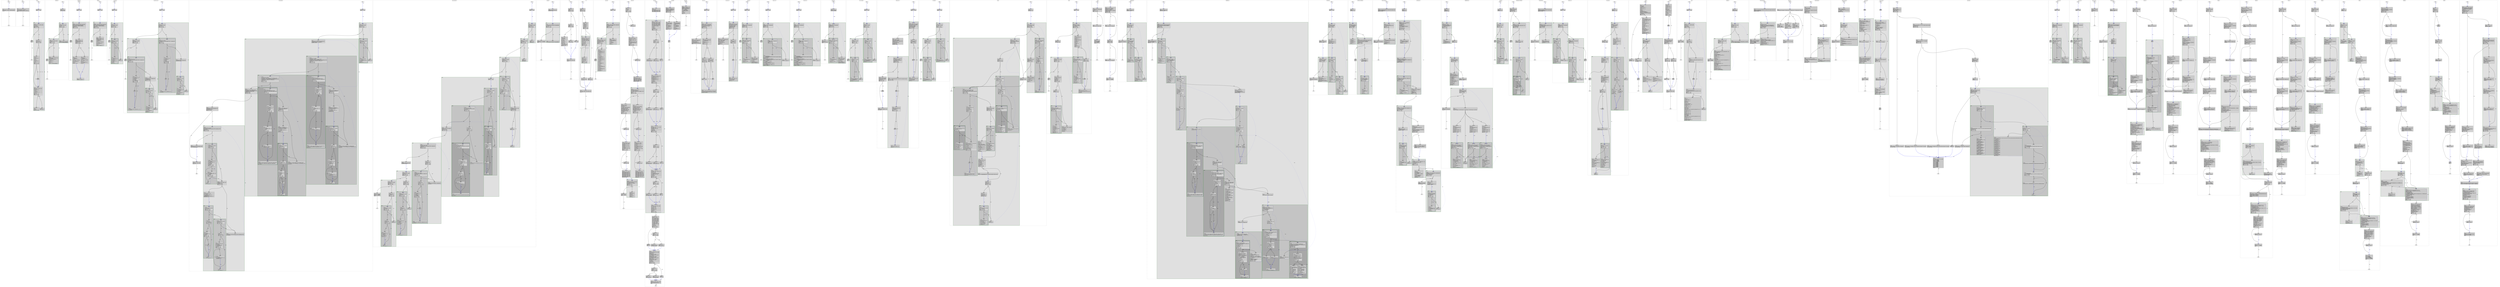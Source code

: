 digraph "nbench1.c.040t.dse1" {
overlap=false;
subgraph "cluster_printf" {
	style="dashed";
	color="black";
	label="printf ()";
	fn_15_basic_block_0 [shape=Mdiamond,style=filled,fillcolor=white,label="ENTRY"];

	fn_15_basic_block_1 [shape=Mdiamond,style=filled,fillcolor=white,label="EXIT"];

	fn_15_basic_block_2 [shape=record,style=filled,fillcolor=lightgrey,label="{ FREQ:0 |\<bb\ 2\>:\l\
|_4\ =\ __printf_chk\ (1,\ __fmt_2(D),\ __builtin_va_arg_pack\ ());\l\
|return\ _4;\l\
}"];

	fn_15_basic_block_0:s -> fn_15_basic_block_2:n [style="solid,bold",color=blue,weight=100,constraint=true, label="[0%]"];
	fn_15_basic_block_2:s -> fn_15_basic_block_1:n [style="solid,bold",color=black,weight=10,constraint=true, label="[0%]"];
	fn_15_basic_block_0:s -> fn_15_basic_block_1:n [style="invis",constraint=true];
}
subgraph "cluster_bzero" {
	style="dashed";
	color="black";
	label="bzero ()";
	fn_42_basic_block_0 [shape=Mdiamond,style=filled,fillcolor=white,label="ENTRY"];

	fn_42_basic_block_1 [shape=Mdiamond,style=filled,fillcolor=white,label="EXIT"];

	fn_42_basic_block_2 [shape=record,style=filled,fillcolor=lightgrey,label="{ FREQ:0 |\<bb\ 2\>:\l\
|_1\ =\ __builtin_object_size\ (__dest_3(D),\ 0);\l\
|__builtin___memset_chk\ (__dest_3(D),\ 0,\ __len_4(D),\ _1);\l\
|return;\l\
}"];

	fn_42_basic_block_0:s -> fn_42_basic_block_2:n [style="solid,bold",color=blue,weight=100,constraint=true, label="[0%]"];
	fn_42_basic_block_2:s -> fn_42_basic_block_1:n [style="solid,bold",color=black,weight=10,constraint=true, label="[0%]"];
	fn_42_basic_block_0:s -> fn_42_basic_block_1:n [style="invis",constraint=true];
}
subgraph "cluster_NumSift" {
	style="dashed";
	color="black";
	label="NumSift ()";
	subgraph cluster_56_1 {
	style="filled";
	color="darkgreen";
	fillcolor="grey88";
	label="loop 1";
	labeljust=l;
	penwidth=2;
	fn_56_basic_block_10 [shape=record,style=filled,fillcolor=lightgrey,label="{ FREQ:0 |\<bb\ 10\>:\l\
|#\ i_24\ =\ PHI\ \<k_25(7),\ i_27(D)(2),\ i_33(8)\>\l\
|_23\ =\ i_24\ *\ 2;\l\
|if\ (_23\ \<=\ j_29(D))\l\
\ \ goto\ \<bb\ 3\>;\ [0.00%]\l\
else\l\
\ \ goto\ \<bb\ 11\>;\ [0.00%]\l\
}"];

	fn_56_basic_block_3 [shape=record,style=filled,fillcolor=lightgrey,label="{ FREQ:0 |\<bb\ 3\>:\l\
|if\ (_23\ \<\ j_29(D))\l\
\ \ goto\ \<bb\ 4\>;\ [0.00%]\l\
else\l\
\ \ goto\ \<bb\ 6\>;\ [0.00%]\l\
}"];

	fn_56_basic_block_4 [shape=record,style=filled,fillcolor=lightgrey,label="{ FREQ:0 |\<bb\ 4\>:\l\
|_1\ =\ _23\ *\ 8;\l\
|_2\ =\ array_31(D)\ +\ _1;\l\
|_3\ =\ *_2;\l\
|_4\ =\ _23\ +\ 1;\l\
|_5\ =\ _4\ *\ 8;\l\
|_6\ =\ array_31(D)\ +\ _5;\l\
|_7\ =\ *_6;\l\
|if\ (_3\ \<\ _7)\l\
\ \ goto\ \<bb\ 5\>;\ [0.00%]\l\
else\l\
\ \ goto\ \<bb\ 6\>;\ [0.00%]\l\
}"];

	fn_56_basic_block_6 [shape=record,style=filled,fillcolor=lightgrey,label="{ FREQ:0 |\<bb\ 6\>:\l\
|#\ k_25\ =\ PHI\ \<_23(3),\ _23(4),\ _4(5)\>\l\
|_8\ =\ i_24\ *\ 8;\l\
|_9\ =\ array_31(D)\ +\ _8;\l\
|_10\ =\ *_9;\l\
|_11\ =\ k_25\ *\ 8;\l\
|_12\ =\ array_31(D)\ +\ _11;\l\
|_13\ =\ *_12;\l\
|if\ (_10\ \<\ _13)\l\
\ \ goto\ \<bb\ 7\>;\ [0.00%]\l\
else\l\
\ \ goto\ \<bb\ 8\>;\ [0.00%]\l\
}"];

	fn_56_basic_block_5 [shape=record,style=filled,fillcolor=lightgrey,label="{ FREQ:0 |\<bb\ 5\>:\l\
}"];

	fn_56_basic_block_7 [shape=record,style=filled,fillcolor=lightgrey,label="{ FREQ:0 |\<bb\ 7\>:\l\
|*_12\ =\ _10;\l\
|*_9\ =\ _13;\l\
goto\ \<bb\ 10\>;\ [0.00%]\l\
}"];

	fn_56_basic_block_8 [shape=record,style=filled,fillcolor=lightgrey,label="{ FREQ:0 |\<bb\ 8\>:\l\
|i_33\ =\ j_29(D)\ +\ 1;\l\
}"];

	}
	fn_56_basic_block_0 [shape=Mdiamond,style=filled,fillcolor=white,label="ENTRY"];

	fn_56_basic_block_1 [shape=Mdiamond,style=filled,fillcolor=white,label="EXIT"];

	fn_56_basic_block_2 [shape=record,style=filled,fillcolor=lightgrey,label="{ FREQ:0 |\<bb\ 2\>:\l\
goto\ \<bb\ 10\>;\ [0.00%]\l\
}"];

	fn_56_basic_block_11 [shape=record,style=filled,fillcolor=lightgrey,label="{ FREQ:0 |\<bb\ 11\>:\l\
|return;\l\
}"];

	fn_56_basic_block_0:s -> fn_56_basic_block_2:n [style="solid,bold",color=blue,weight=100,constraint=true, label="[0%]"];
	fn_56_basic_block_2:s -> fn_56_basic_block_10:n [style="solid,bold",color=blue,weight=100,constraint=true, label="[0%]"];
	fn_56_basic_block_3:s -> fn_56_basic_block_4:n [style="solid,bold",color=black,weight=10,constraint=true, label="[0%]"];
	fn_56_basic_block_3:s -> fn_56_basic_block_6:n [style="solid,bold",color=black,weight=10,constraint=true, label="[0%]"];
	fn_56_basic_block_4:s -> fn_56_basic_block_5:n [style="solid,bold",color=black,weight=10,constraint=true, label="[0%]"];
	fn_56_basic_block_4:s -> fn_56_basic_block_6:n [style="solid,bold",color=black,weight=10,constraint=true, label="[0%]"];
	fn_56_basic_block_5:s -> fn_56_basic_block_6:n [style="solid,bold",color=blue,weight=100,constraint=true, label="[0%]"];
	fn_56_basic_block_6:s -> fn_56_basic_block_7:n [style="solid,bold",color=black,weight=10,constraint=true, label="[0%]"];
	fn_56_basic_block_6:s -> fn_56_basic_block_8:n [style="solid,bold",color=black,weight=10,constraint=true, label="[0%]"];
	fn_56_basic_block_7:s -> fn_56_basic_block_10:n [style="dotted,bold",color=blue,weight=10,constraint=false, label="[0%]"];
	fn_56_basic_block_8:s -> fn_56_basic_block_10:n [style="dotted,bold",color=blue,weight=10,constraint=false, label="[0%]"];
	fn_56_basic_block_10:s -> fn_56_basic_block_3:n [style="solid,bold",color=black,weight=10,constraint=true, label="[0%]"];
	fn_56_basic_block_10:s -> fn_56_basic_block_11:n [style="solid,bold",color=black,weight=10,constraint=true, label="[0%]"];
	fn_56_basic_block_11:s -> fn_56_basic_block_1:n [style="solid,bold",color=black,weight=10,constraint=true, label="[0%]"];
	fn_56_basic_block_0:s -> fn_56_basic_block_1:n [style="invis",constraint=true];
}
subgraph "cluster_NumHeapSort" {
	style="dashed";
	color="black";
	label="NumHeapSort ()";
	subgraph cluster_55_2 {
	style="filled";
	color="darkgreen";
	fillcolor="grey88";
	label="loop 2";
	labeljust=l;
	penwidth=2;
	fn_55_basic_block_6 [shape=record,style=filled,fillcolor=lightgrey,label="{ FREQ:0 |\<bb\ 6\>:\l\
|#\ i_9\ =\ PHI\ \<top_12(D)(4),\ i_22(5)\>\l\
|if\ (i_9\ !=\ 0)\l\
\ \ goto\ \<bb\ 5\>;\ [0.00%]\l\
else\l\
\ \ goto\ \<bb\ 7\>;\ [0.00%]\l\
}"];

	fn_55_basic_block_5 [shape=record,style=filled,fillcolor=lightgrey,label="{ FREQ:0 |\<bb\ 5\>:\l\
|NumSift\ (array_16(D),\ bottom_17(D),\ i_9);\l\
|_1\ =\ *array_16(D);\l\
|temp_19\ =\ (long\ unsigned\ int)\ _1;\l\
|_2\ =\ i_9\ *\ 8;\l\
|_3\ =\ array_16(D)\ +\ _2;\l\
|_4\ =\ *_3;\l\
|*array_16(D)\ =\ _4;\l\
|*_3\ =\ _1;\l\
|i_22\ =\ i_9\ +\ 18446744073709551615;\l\
}"];

	}
	subgraph cluster_55_1 {
	style="filled";
	color="darkgreen";
	fillcolor="grey88";
	label="loop 1";
	labeljust=l;
	penwidth=2;
	fn_55_basic_block_4 [shape=record,style=filled,fillcolor=lightgrey,label="{ FREQ:0 |\<bb\ 4\>:\l\
|#\ i_8\ =\ PHI\ \<i_13(2),\ i_24(3)\>\l\
|if\ (i_8\ !=\ 0)\l\
\ \ goto\ \<bb\ 3\>;\ [0.00%]\l\
else\l\
\ \ goto\ \<bb\ 6\>;\ [0.00%]\l\
}"];

	fn_55_basic_block_3 [shape=record,style=filled,fillcolor=lightgrey,label="{ FREQ:0 |\<bb\ 3\>:\l\
|NumSift\ (array_16(D),\ i_8,\ top_12(D));\l\
|i_24\ =\ i_8\ +\ 18446744073709551615;\l\
}"];

	}
	fn_55_basic_block_0 [shape=Mdiamond,style=filled,fillcolor=white,label="ENTRY"];

	fn_55_basic_block_1 [shape=Mdiamond,style=filled,fillcolor=white,label="EXIT"];

	fn_55_basic_block_2 [shape=record,style=filled,fillcolor=lightgrey,label="{ FREQ:0 |\<bb\ 2\>:\l\
|i_13\ =\ top_12(D)\ /\ 2;\l\
goto\ \<bb\ 4\>;\ [0.00%]\l\
}"];

	fn_55_basic_block_7 [shape=record,style=filled,fillcolor=lightgrey,label="{ FREQ:0 |\<bb\ 7\>:\l\
|return;\l\
}"];

	fn_55_basic_block_0:s -> fn_55_basic_block_2:n [style="solid,bold",color=blue,weight=100,constraint=true, label="[0%]"];
	fn_55_basic_block_2:s -> fn_55_basic_block_4:n [style="solid,bold",color=blue,weight=100,constraint=true, label="[0%]"];
	fn_55_basic_block_3:s -> fn_55_basic_block_4:n [style="dotted,bold",color=blue,weight=10,constraint=false, label="[0%]"];
	fn_55_basic_block_4:s -> fn_55_basic_block_3:n [style="solid,bold",color=black,weight=10,constraint=true, label="[0%]"];
	fn_55_basic_block_4:s -> fn_55_basic_block_6:n [style="solid,bold",color=black,weight=10,constraint=true, label="[0%]"];
	fn_55_basic_block_5:s -> fn_55_basic_block_6:n [style="dotted,bold",color=blue,weight=10,constraint=false, label="[0%]"];
	fn_55_basic_block_6:s -> fn_55_basic_block_5:n [style="solid,bold",color=black,weight=10,constraint=true, label="[0%]"];
	fn_55_basic_block_6:s -> fn_55_basic_block_7:n [style="solid,bold",color=black,weight=10,constraint=true, label="[0%]"];
	fn_55_basic_block_7:s -> fn_55_basic_block_1:n [style="solid,bold",color=black,weight=10,constraint=true, label="[0%]"];
	fn_55_basic_block_0:s -> fn_55_basic_block_1:n [style="invis",constraint=true];
}
subgraph "cluster_ToggleBitRun" {
	style="dashed";
	color="black";
	label="ToggleBitRun ()";
	subgraph cluster_66_1 {
	style="filled";
	color="darkgreen";
	fillcolor="grey88";
	label="loop 1";
	labeljust=l;
	penwidth=2;
	fn_66_basic_block_7 [shape=record,style=filled,fillcolor=lightgrey,label="{ FREQ:0 |\<bb\ 7\>:\l\
|#\ bit_addr_21\ =\ PHI\ \<bit_addr_25(D)(2),\ bit_addr_35(6)\>\l\
|#\ nbits_22\ =\ PHI\ \<nbits_26(D)(2),\ nbits_28(6)\>\l\
|nbits_28\ =\ nbits_22\ +\ 18446744073709551615;\l\
|if\ (nbits_22\ !=\ 0)\l\
\ \ goto\ \<bb\ 3\>;\ [0.00%]\l\
else\l\
\ \ goto\ \<bb\ 8\>;\ [0.00%]\l\
}"];

	fn_66_basic_block_3 [shape=record,style=filled,fillcolor=lightgrey,label="{ FREQ:0 |\<bb\ 3\>:\l\
|bindex_29\ =\ bit_addr_21\ \>\>\ 6;\l\
|bitnumb_30\ =\ bit_addr_21\ &\ 63;\l\
|if\ (val_31(D)\ !=\ 0)\l\
\ \ goto\ \<bb\ 4\>;\ [0.00%]\l\
else\l\
\ \ goto\ \<bb\ 5\>;\ [0.00%]\l\
}"];

	fn_66_basic_block_4 [shape=record,style=filled,fillcolor=lightgrey,label="{ FREQ:0 |\<bb\ 4\>:\l\
|_1\ =\ bindex_29\ *\ 8;\l\
|_2\ =\ bitmap_32(D)\ +\ _1;\l\
|_3\ =\ *_2;\l\
|_4\ =\ (unsigned\ int)\ bitnumb_30;\l\
|_5\ =\ 1\ \<\<\ _4;\l\
|_6\ =\ (long\ unsigned\ int)\ _5;\l\
|_9\ =\ _3\ \|\ _6;\l\
|*_2\ =\ _9;\l\
goto\ \<bb\ 6\>;\ [0.00%]\l\
}"];

	fn_66_basic_block_5 [shape=record,style=filled,fillcolor=lightgrey,label="{ FREQ:0 |\<bb\ 5\>:\l\
|_10\ =\ bindex_29\ *\ 8;\l\
|_11\ =\ bitmap_32(D)\ +\ _10;\l\
|_12\ =\ *_11;\l\
|_13\ =\ (unsigned\ int)\ bitnumb_30;\l\
|_14\ =\ 1\ \<\<\ _13;\l\
|_15\ =\ ~_14;\l\
|_16\ =\ (long\ unsigned\ int)\ _15;\l\
|_19\ =\ _12\ &\ _16;\l\
|*_11\ =\ _19;\l\
}"];

	fn_66_basic_block_6 [shape=record,style=filled,fillcolor=lightgrey,label="{ FREQ:0 |\<bb\ 6\>:\l\
|bit_addr_35\ =\ bit_addr_21\ +\ 1;\l\
}"];

	}
	fn_66_basic_block_0 [shape=Mdiamond,style=filled,fillcolor=white,label="ENTRY"];

	fn_66_basic_block_1 [shape=Mdiamond,style=filled,fillcolor=white,label="EXIT"];

	fn_66_basic_block_2 [shape=record,style=filled,fillcolor=lightgrey,label="{ FREQ:0 |\<bb\ 2\>:\l\
goto\ \<bb\ 7\>;\ [0.00%]\l\
}"];

	fn_66_basic_block_8 [shape=record,style=filled,fillcolor=lightgrey,label="{ FREQ:0 |\<bb\ 8\>:\l\
|return;\l\
}"];

	fn_66_basic_block_0:s -> fn_66_basic_block_2:n [style="solid,bold",color=blue,weight=100,constraint=true, label="[0%]"];
	fn_66_basic_block_2:s -> fn_66_basic_block_7:n [style="solid,bold",color=blue,weight=100,constraint=true, label="[0%]"];
	fn_66_basic_block_3:s -> fn_66_basic_block_4:n [style="solid,bold",color=black,weight=10,constraint=true, label="[0%]"];
	fn_66_basic_block_3:s -> fn_66_basic_block_5:n [style="solid,bold",color=black,weight=10,constraint=true, label="[0%]"];
	fn_66_basic_block_4:s -> fn_66_basic_block_6:n [style="solid,bold",color=blue,weight=100,constraint=true, label="[0%]"];
	fn_66_basic_block_5:s -> fn_66_basic_block_6:n [style="solid,bold",color=blue,weight=100,constraint=true, label="[0%]"];
	fn_66_basic_block_6:s -> fn_66_basic_block_7:n [style="dotted,bold",color=blue,weight=10,constraint=false, label="[0%]"];
	fn_66_basic_block_7:s -> fn_66_basic_block_3:n [style="solid,bold",color=black,weight=10,constraint=true, label="[0%]"];
	fn_66_basic_block_7:s -> fn_66_basic_block_8:n [style="solid,bold",color=black,weight=10,constraint=true, label="[0%]"];
	fn_66_basic_block_8:s -> fn_66_basic_block_1:n [style="solid,bold",color=black,weight=10,constraint=true, label="[0%]"];
	fn_66_basic_block_0:s -> fn_66_basic_block_1:n [style="invis",constraint=true];
}
subgraph "cluster_FlipBitRun" {
	style="dashed";
	color="black";
	label="FlipBitRun ()";
	subgraph cluster_67_1 {
	style="filled";
	color="darkgreen";
	fillcolor="grey88";
	label="loop 1";
	labeljust=l;
	penwidth=2;
	fn_67_basic_block_4 [shape=record,style=filled,fillcolor=lightgrey,label="{ FREQ:0 |\<bb\ 4\>:\l\
|#\ bit_addr_11\ =\ PHI\ \<bit_addr_14(D)(2),\ bit_addr_22(3)\>\l\
|#\ nbits_12\ =\ PHI\ \<nbits_15(D)(2),\ nbits_17(3)\>\l\
|nbits_17\ =\ nbits_12\ +\ 18446744073709551615;\l\
|if\ (nbits_12\ !=\ 0)\l\
\ \ goto\ \<bb\ 3\>;\ [0.00%]\l\
else\l\
\ \ goto\ \<bb\ 5\>;\ [0.00%]\l\
}"];

	fn_67_basic_block_3 [shape=record,style=filled,fillcolor=lightgrey,label="{ FREQ:0 |\<bb\ 3\>:\l\
|bindex_18\ =\ bit_addr_11\ \>\>\ 6;\l\
|bitnumb_19\ =\ bit_addr_11\ &\ 63;\l\
|_1\ =\ bindex_18\ *\ 8;\l\
|_2\ =\ bitmap_20(D)\ +\ _1;\l\
|_3\ =\ *_2;\l\
|_4\ =\ (unsigned\ int)\ bitnumb_19;\l\
|_5\ =\ 1\ \<\<\ _4;\l\
|_6\ =\ (long\ unsigned\ int)\ _5;\l\
|_9\ =\ _3\ ^\ _6;\l\
|*_2\ =\ _9;\l\
|bit_addr_22\ =\ bit_addr_11\ +\ 1;\l\
}"];

	}
	fn_67_basic_block_0 [shape=Mdiamond,style=filled,fillcolor=white,label="ENTRY"];

	fn_67_basic_block_1 [shape=Mdiamond,style=filled,fillcolor=white,label="EXIT"];

	fn_67_basic_block_2 [shape=record,style=filled,fillcolor=lightgrey,label="{ FREQ:0 |\<bb\ 2\>:\l\
goto\ \<bb\ 4\>;\ [0.00%]\l\
}"];

	fn_67_basic_block_5 [shape=record,style=filled,fillcolor=lightgrey,label="{ FREQ:0 |\<bb\ 5\>:\l\
|return;\l\
}"];

	fn_67_basic_block_0:s -> fn_67_basic_block_2:n [style="solid,bold",color=blue,weight=100,constraint=true, label="[0%]"];
	fn_67_basic_block_2:s -> fn_67_basic_block_4:n [style="solid,bold",color=blue,weight=100,constraint=true, label="[0%]"];
	fn_67_basic_block_3:s -> fn_67_basic_block_4:n [style="dotted,bold",color=blue,weight=10,constraint=false, label="[0%]"];
	fn_67_basic_block_4:s -> fn_67_basic_block_3:n [style="solid,bold",color=black,weight=10,constraint=true, label="[0%]"];
	fn_67_basic_block_4:s -> fn_67_basic_block_5:n [style="solid,bold",color=black,weight=10,constraint=true, label="[0%]"];
	fn_67_basic_block_5:s -> fn_67_basic_block_1:n [style="solid,bold",color=black,weight=10,constraint=true, label="[0%]"];
	fn_67_basic_block_0:s -> fn_67_basic_block_1:n [style="invis",constraint=true];
}
subgraph "cluster_CopyToAssign" {
	style="dashed";
	color="black";
	label="CopyToAssign ()";
	subgraph cluster_77_1 {
	style="filled";
	color="darkgreen";
	fillcolor="grey88";
	label="loop 1";
	labeljust=l;
	penwidth=2;
	subgraph cluster_77_2 {
	style="filled";
	color="darkgreen";
	fillcolor="grey77";
	label="loop 2";
	labeljust=l;
	penwidth=2;
	fn_77_basic_block_4 [shape=record,style=filled,fillcolor=lightgrey,label="{ FREQ:0 |\<bb\ 4\>:\l\
|#\ j_13\ =\ PHI\ \<0(6),\ j_23(3)\>\l\
|if\ (j_13\ \<=\ 100)\l\
\ \ goto\ \<bb\ 3\>;\ [0.00%]\l\
else\l\
\ \ goto\ \<bb\ 5\>;\ [0.00%]\l\
}"];

	fn_77_basic_block_3 [shape=record,style=filled,fillcolor=lightgrey,label="{ FREQ:0 |\<bb\ 3\>:\l\
|_1\ =\ (long\ unsigned\ int)\ i_12;\l\
|_2\ =\ _1\ *\ 808;\l\
|_3\ =\ arrayfrom_20(D)\ +\ _2;\l\
|_4\ =\ (int)\ j_13;\l\
|_7\ =\ arrayto_21(D)\ +\ _2;\l\
|_9\ =\ *_3[_4];\l\
|*_7[_4]\ =\ _9;\l\
|j_23\ =\ j_13\ +\ 1;\l\
}"];

	}
	fn_77_basic_block_6 [shape=record,style=filled,fillcolor=lightgrey,label="{ FREQ:0 |\<bb\ 6\>:\l\
|#\ i_12\ =\ PHI\ \<0(2),\ i_19(5)\>\l\
|if\ (i_12\ \<=\ 100)\l\
\ \ goto\ \<bb\ 4\>;\ [0.00%]\l\
else\l\
\ \ goto\ \<bb\ 7\>;\ [0.00%]\l\
}"];

	fn_77_basic_block_5 [shape=record,style=filled,fillcolor=lightgrey,label="{ FREQ:0 |\<bb\ 5\>:\l\
|i_19\ =\ i_12\ +\ 1;\l\
}"];

	}
	fn_77_basic_block_0 [shape=Mdiamond,style=filled,fillcolor=white,label="ENTRY"];

	fn_77_basic_block_1 [shape=Mdiamond,style=filled,fillcolor=white,label="EXIT"];

	fn_77_basic_block_2 [shape=record,style=filled,fillcolor=lightgrey,label="{ FREQ:0 |\<bb\ 2\>:\l\
goto\ \<bb\ 6\>;\ [0.00%]\l\
}"];

	fn_77_basic_block_7 [shape=record,style=filled,fillcolor=lightgrey,label="{ FREQ:0 |\<bb\ 7\>:\l\
|return;\l\
}"];

	fn_77_basic_block_0:s -> fn_77_basic_block_2:n [style="solid,bold",color=blue,weight=100,constraint=true, label="[0%]"];
	fn_77_basic_block_2:s -> fn_77_basic_block_6:n [style="solid,bold",color=blue,weight=100,constraint=true, label="[0%]"];
	fn_77_basic_block_3:s -> fn_77_basic_block_4:n [style="dotted,bold",color=blue,weight=10,constraint=false, label="[0%]"];
	fn_77_basic_block_4:s -> fn_77_basic_block_3:n [style="solid,bold",color=black,weight=10,constraint=true, label="[0%]"];
	fn_77_basic_block_4:s -> fn_77_basic_block_5:n [style="solid,bold",color=black,weight=10,constraint=true, label="[0%]"];
	fn_77_basic_block_5:s -> fn_77_basic_block_6:n [style="dotted,bold",color=blue,weight=10,constraint=false, label="[0%]"];
	fn_77_basic_block_6:s -> fn_77_basic_block_4:n [style="solid,bold",color=black,weight=10,constraint=true, label="[0%]"];
	fn_77_basic_block_6:s -> fn_77_basic_block_7:n [style="solid,bold",color=black,weight=10,constraint=true, label="[0%]"];
	fn_77_basic_block_7:s -> fn_77_basic_block_1:n [style="solid,bold",color=black,weight=10,constraint=true, label="[0%]"];
	fn_77_basic_block_0:s -> fn_77_basic_block_1:n [style="invis",constraint=true];
}
subgraph "cluster_calc_minimum_costs" {
	style="dashed";
	color="black";
	label="calc_minimum_costs ()";
	subgraph cluster_79_2 {
	style="filled";
	color="darkgreen";
	fillcolor="grey88";
	label="loop 2";
	labeljust=l;
	penwidth=2;
	subgraph cluster_79_4 {
	style="filled";
	color="darkgreen";
	fillcolor="grey77";
	label="loop 4";
	labeljust=l;
	penwidth=2;
	fn_79_basic_block_18 [shape=record,style=filled,fillcolor=lightgrey,label="{ FREQ:0 |\<bb\ 18\>:\l\
|#\ i_47\ =\ PHI\ \<0(16),\ i_68(17)\>\l\
|if\ (i_47\ \<=\ 100)\l\
\ \ goto\ \<bb\ 17\>;\ [0.00%]\l\
else\l\
\ \ goto\ \<bb\ 19\>;\ [0.00%]\l\
}"];

	fn_79_basic_block_17 [shape=record,style=filled,fillcolor=lightgrey,label="{ FREQ:0 |\<bb\ 17\>:\l\
|_33\ =\ (long\ unsigned\ int)\ i_47;\l\
|_34\ =\ _33\ *\ 808;\l\
|_35\ =\ tableau_66(D)\ +\ _34;\l\
|_36\ =\ (int)\ j_50;\l\
|_37\ =\ *_35[_36];\l\
|_42\ =\ _37\ -\ currentmin_39;\l\
|*_35[_36]\ =\ _42;\l\
|i_68\ =\ i_47\ +\ 1;\l\
}"];

	}
	subgraph cluster_79_3 {
	style="filled";
	color="darkgreen";
	fillcolor="grey77";
	label="loop 3";
	labeljust=l;
	penwidth=2;
	fn_79_basic_block_15 [shape=record,style=filled,fillcolor=lightgrey,label="{ FREQ:0 |\<bb\ 15\>:\l\
|#\ i_46\ =\ PHI\ \<0(20),\ i_71(14)\>\l\
|#\ currentmin_54\ =\ PHI\ \<9223372036854775807(20),\ currentmin_53(14)\>\l\
|if\ (i_46\ \<=\ 100)\l\
\ \ goto\ \<bb\ 12\>;\ [0.00%]\l\
else\l\
\ \ goto\ \<bb\ 16\>;\ [0.00%]\l\
}"];

	fn_79_basic_block_12 [shape=record,style=filled,fillcolor=lightgrey,label="{ FREQ:0 |\<bb\ 12\>:\l\
|_23\ =\ (long\ unsigned\ int)\ i_46;\l\
|_24\ =\ _23\ *\ 808;\l\
|_25\ =\ tableau_66(D)\ +\ _24;\l\
|_26\ =\ (int)\ j_50;\l\
|_27\ =\ *_25[_26];\l\
|if\ (_27\ \<\ currentmin_54)\l\
\ \ goto\ \<bb\ 13\>;\ [0.00%]\l\
else\l\
\ \ goto\ \<bb\ 14\>;\ [0.00%]\l\
}"];

	fn_79_basic_block_13 [shape=record,style=filled,fillcolor=lightgrey,label="{ FREQ:0 |\<bb\ 13\>:\l\
}"];

	fn_79_basic_block_14 [shape=record,style=filled,fillcolor=lightgrey,label="{ FREQ:0 |\<bb\ 14\>:\l\
|#\ currentmin_53\ =\ PHI\ \<currentmin_54(12),\ _27(13)\>\l\
|i_71\ =\ i_46\ +\ 1;\l\
}"];

	}
	fn_79_basic_block_20 [shape=record,style=filled,fillcolor=lightgrey,label="{ FREQ:0 |\<bb\ 20\>:\l\
|#\ j_50\ =\ PHI\ \<0(11),\ j_69(19)\>\l\
|if\ (j_50\ \<=\ 100)\l\
\ \ goto\ \<bb\ 15\>;\ [0.00%]\l\
else\l\
\ \ goto\ \<bb\ 21\>;\ [0.00%]\l\
}"];

	fn_79_basic_block_16 [shape=record,style=filled,fillcolor=lightgrey,label="{ FREQ:0 |\<bb\ 16\>:\l\
|#\ currentmin_39\ =\ PHI\ \<currentmin_54(15)\>\l\
|if\ (currentmin_39\ !=\ 0)\l\
\ \ goto\ \<bb\ 18\>;\ [0.00%]\l\
else\l\
\ \ goto\ \<bb\ 19\>;\ [0.00%]\l\
}"];

	fn_79_basic_block_19 [shape=record,style=filled,fillcolor=lightgrey,label="{ FREQ:0 |\<bb\ 19\>:\l\
|j_69\ =\ j_50\ +\ 1;\l\
}"];

	}
	subgraph cluster_79_1 {
	style="filled";
	color="darkgreen";
	fillcolor="grey88";
	label="loop 1";
	labeljust=l;
	penwidth=2;
	subgraph cluster_79_6 {
	style="filled";
	color="darkgreen";
	fillcolor="grey77";
	label="loop 6";
	labeljust=l;
	penwidth=2;
	fn_79_basic_block_9 [shape=record,style=filled,fillcolor=lightgrey,label="{ FREQ:0 |\<bb\ 9\>:\l\
|#\ j_49\ =\ PHI\ \<0(7),\ j_77(8)\>\l\
|if\ (j_49\ \<=\ 100)\l\
\ \ goto\ \<bb\ 8\>;\ [0.00%]\l\
else\l\
\ \ goto\ \<bb\ 10\>;\ [0.00%]\l\
}"];

	fn_79_basic_block_8 [shape=record,style=filled,fillcolor=lightgrey,label="{ FREQ:0 |\<bb\ 8\>:\l\
|_11\ =\ (long\ unsigned\ int)\ i_45;\l\
|_12\ =\ _11\ *\ 808;\l\
|_13\ =\ tableau_66(D)\ +\ _12;\l\
|_14\ =\ (int)\ j_49;\l\
|_15\ =\ *_13[_14];\l\
|_20\ =\ _15\ -\ currentmin_38;\l\
|*_13[_14]\ =\ _20;\l\
|j_77\ =\ j_49\ +\ 1;\l\
}"];

	}
	subgraph cluster_79_5 {
	style="filled";
	color="darkgreen";
	fillcolor="grey77";
	label="loop 5";
	labeljust=l;
	penwidth=2;
	fn_79_basic_block_6 [shape=record,style=filled,fillcolor=lightgrey,label="{ FREQ:0 |\<bb\ 6\>:\l\
|#\ j_48\ =\ PHI\ \<0(11),\ j_79(5)\>\l\
|#\ currentmin_52\ =\ PHI\ \<9223372036854775807(11),\ currentmin_51(5)\>\l\
|if\ (j_48\ \<=\ 100)\l\
\ \ goto\ \<bb\ 3\>;\ [0.00%]\l\
else\l\
\ \ goto\ \<bb\ 7\>;\ [0.00%]\l\
}"];

	fn_79_basic_block_3 [shape=record,style=filled,fillcolor=lightgrey,label="{ FREQ:0 |\<bb\ 3\>:\l\
|_1\ =\ (long\ unsigned\ int)\ i_45;\l\
|_2\ =\ _1\ *\ 808;\l\
|_3\ =\ tableau_66(D)\ +\ _2;\l\
|_4\ =\ (int)\ j_48;\l\
|_5\ =\ *_3[_4];\l\
|if\ (_5\ \<\ currentmin_52)\l\
\ \ goto\ \<bb\ 4\>;\ [0.00%]\l\
else\l\
\ \ goto\ \<bb\ 5\>;\ [0.00%]\l\
}"];

	fn_79_basic_block_4 [shape=record,style=filled,fillcolor=lightgrey,label="{ FREQ:0 |\<bb\ 4\>:\l\
}"];

	fn_79_basic_block_5 [shape=record,style=filled,fillcolor=lightgrey,label="{ FREQ:0 |\<bb\ 5\>:\l\
|#\ currentmin_51\ =\ PHI\ \<currentmin_52(3),\ _5(4)\>\l\
|j_79\ =\ j_48\ +\ 1;\l\
}"];

	}
	fn_79_basic_block_11 [shape=record,style=filled,fillcolor=lightgrey,label="{ FREQ:0 |\<bb\ 11\>:\l\
|#\ i_45\ =\ PHI\ \<0(2),\ i_75(10)\>\l\
|if\ (i_45\ \<=\ 100)\l\
\ \ goto\ \<bb\ 6\>;\ [0.00%]\l\
else\l\
\ \ goto\ \<bb\ 20\>;\ [0.00%]\l\
}"];

	fn_79_basic_block_7 [shape=record,style=filled,fillcolor=lightgrey,label="{ FREQ:0 |\<bb\ 7\>:\l\
|#\ currentmin_38\ =\ PHI\ \<currentmin_52(6)\>\l\
goto\ \<bb\ 9\>;\ [100.00%]\l\
}"];

	fn_79_basic_block_10 [shape=record,style=filled,fillcolor=lightgrey,label="{ FREQ:0 |\<bb\ 10\>:\l\
|i_75\ =\ i_45\ +\ 1;\l\
}"];

	}
	fn_79_basic_block_0 [shape=Mdiamond,style=filled,fillcolor=white,label="ENTRY"];

	fn_79_basic_block_1 [shape=Mdiamond,style=filled,fillcolor=white,label="EXIT"];

	fn_79_basic_block_2 [shape=record,style=filled,fillcolor=lightgrey,label="{ FREQ:0 |\<bb\ 2\>:\l\
goto\ \<bb\ 11\>;\ [0.00%]\l\
}"];

	fn_79_basic_block_21 [shape=record,style=filled,fillcolor=lightgrey,label="{ FREQ:0 |\<bb\ 21\>:\l\
|return;\l\
}"];

	fn_79_basic_block_0:s -> fn_79_basic_block_2:n [style="solid,bold",color=blue,weight=100,constraint=true, label="[0%]"];
	fn_79_basic_block_2:s -> fn_79_basic_block_11:n [style="solid,bold",color=blue,weight=100,constraint=true, label="[0%]"];
	fn_79_basic_block_3:s -> fn_79_basic_block_4:n [style="solid,bold",color=black,weight=10,constraint=true, label="[0%]"];
	fn_79_basic_block_3:s -> fn_79_basic_block_5:n [style="solid,bold",color=black,weight=10,constraint=true, label="[0%]"];
	fn_79_basic_block_4:s -> fn_79_basic_block_5:n [style="solid,bold",color=blue,weight=100,constraint=true, label="[0%]"];
	fn_79_basic_block_5:s -> fn_79_basic_block_6:n [style="dotted,bold",color=blue,weight=10,constraint=false, label="[0%]"];
	fn_79_basic_block_6:s -> fn_79_basic_block_3:n [style="solid,bold",color=black,weight=10,constraint=true, label="[0%]"];
	fn_79_basic_block_6:s -> fn_79_basic_block_7:n [style="solid,bold",color=black,weight=10,constraint=true, label="[0%]"];
	fn_79_basic_block_7:s -> fn_79_basic_block_9:n [style="solid,bold",color=blue,weight=100,constraint=true, label="[100%]"];
	fn_79_basic_block_8:s -> fn_79_basic_block_9:n [style="dotted,bold",color=blue,weight=10,constraint=false, label="[0%]"];
	fn_79_basic_block_9:s -> fn_79_basic_block_8:n [style="solid,bold",color=black,weight=10,constraint=true, label="[0%]"];
	fn_79_basic_block_9:s -> fn_79_basic_block_10:n [style="solid,bold",color=black,weight=10,constraint=true, label="[0%]"];
	fn_79_basic_block_10:s -> fn_79_basic_block_11:n [style="dotted,bold",color=blue,weight=10,constraint=false, label="[0%]"];
	fn_79_basic_block_11:s -> fn_79_basic_block_6:n [style="solid,bold",color=black,weight=10,constraint=true, label="[0%]"];
	fn_79_basic_block_11:s -> fn_79_basic_block_20:n [style="solid,bold",color=black,weight=10,constraint=true, label="[0%]"];
	fn_79_basic_block_12:s -> fn_79_basic_block_13:n [style="solid,bold",color=black,weight=10,constraint=true, label="[0%]"];
	fn_79_basic_block_12:s -> fn_79_basic_block_14:n [style="solid,bold",color=black,weight=10,constraint=true, label="[0%]"];
	fn_79_basic_block_13:s -> fn_79_basic_block_14:n [style="solid,bold",color=blue,weight=100,constraint=true, label="[0%]"];
	fn_79_basic_block_14:s -> fn_79_basic_block_15:n [style="dotted,bold",color=blue,weight=10,constraint=false, label="[0%]"];
	fn_79_basic_block_15:s -> fn_79_basic_block_12:n [style="solid,bold",color=black,weight=10,constraint=true, label="[0%]"];
	fn_79_basic_block_15:s -> fn_79_basic_block_16:n [style="solid,bold",color=black,weight=10,constraint=true, label="[0%]"];
	fn_79_basic_block_16:s -> fn_79_basic_block_18:n [style="solid,bold",color=black,weight=10,constraint=true, label="[0%]"];
	fn_79_basic_block_16:s -> fn_79_basic_block_19:n [style="solid,bold",color=black,weight=10,constraint=true, label="[0%]"];
	fn_79_basic_block_17:s -> fn_79_basic_block_18:n [style="dotted,bold",color=blue,weight=10,constraint=false, label="[0%]"];
	fn_79_basic_block_18:s -> fn_79_basic_block_17:n [style="solid,bold",color=black,weight=10,constraint=true, label="[0%]"];
	fn_79_basic_block_18:s -> fn_79_basic_block_19:n [style="solid,bold",color=black,weight=10,constraint=true, label="[0%]"];
	fn_79_basic_block_19:s -> fn_79_basic_block_20:n [style="dotted,bold",color=blue,weight=10,constraint=false, label="[0%]"];
	fn_79_basic_block_20:s -> fn_79_basic_block_15:n [style="solid,bold",color=black,weight=10,constraint=true, label="[0%]"];
	fn_79_basic_block_20:s -> fn_79_basic_block_21:n [style="solid,bold",color=black,weight=10,constraint=true, label="[0%]"];
	fn_79_basic_block_21:s -> fn_79_basic_block_1:n [style="solid,bold",color=black,weight=10,constraint=true, label="[0%]"];
	fn_79_basic_block_0:s -> fn_79_basic_block_1:n [style="invis",constraint=true];
}
subgraph "cluster_first_assignments" {
	style="dashed";
	color="black";
	label="first_assignments ()";
	subgraph cluster_80_5 {
	style="filled";
	color="darkgreen";
	fillcolor="grey88";
	label="loop 5";
	labeljust=l;
	penwidth=2;
	subgraph cluster_80_8 {
	style="filled";
	color="darkgreen";
	fillcolor="grey77";
	label="loop 8";
	labeljust=l;
	penwidth=2;
	fn_80_basic_block_54 [shape=record,style=filled,fillcolor=lightgrey,label="{ FREQ:0 |\<bb\ 54\>:\l\
|#\ k_108\ =\ PHI\ \<0(49),\ k_171(53)\>\l\
|if\ (k_108\ \<=\ 100)\l\
\ \ goto\ \<bb\ 50\>;\ [0.00%]\l\
else\l\
\ \ goto\ \<bb\ 55\>;\ [0.00%]\l\
}"];

	fn_80_basic_block_50 [shape=record,style=filled,fillcolor=lightgrey,label="{ FREQ:0 |\<bb\ 50\>:\l\
|if\ (i_100\ !=\ k_108)\l\
\ \ goto\ \<bb\ 51\>;\ [0.00%]\l\
else\l\
\ \ goto\ \<bb\ 53\>;\ [0.00%]\l\
}"];

	fn_80_basic_block_51 [shape=record,style=filled,fillcolor=lightgrey,label="{ FREQ:0 |\<bb\ 51\>:\l\
|_88\ =\ (long\ unsigned\ int)\ k_108;\l\
|_89\ =\ _88\ *\ 808;\l\
|_90\ =\ tableau_162(D)\ +\ _89;\l\
|_91\ =\ *_90[selected_131];\l\
|if\ (_91\ ==\ 0)\l\
\ \ goto\ \<bb\ 52\>;\ [0.00%]\l\
else\l\
\ \ goto\ \<bb\ 53\>;\ [0.00%]\l\
}"];

	fn_80_basic_block_53 [shape=record,style=filled,fillcolor=lightgrey,label="{ FREQ:0 |\<bb\ 53\>:\l\
|k_171\ =\ k_108\ +\ 1;\l\
}"];

	fn_80_basic_block_52 [shape=record,style=filled,fillcolor=lightgrey,label="{ FREQ:0 |\<bb\ 52\>:\l\
|_93\ =\ _88\ *\ 202;\l\
|_94\ =\ assignedtableau_163(D)\ +\ _93;\l\
|*_94[selected_131]\ =\ 2;\l\
}"];

	}
	subgraph cluster_80_7 {
	style="filled";
	color="darkgreen";
	fillcolor="grey77";
	label="loop 7";
	labeljust=l;
	penwidth=2;
	fn_80_basic_block_49 [shape=record,style=filled,fillcolor=lightgrey,label="{ FREQ:0 |\<bb\ 49\>:\l\
|#\ k_107\ =\ PHI\ \<0(44),\ k_173(48)\>\l\
|if\ (k_107\ \<=\ 100)\l\
\ \ goto\ \<bb\ 45\>;\ [0.00%]\l\
else\l\
\ \ goto\ \<bb\ 54\>;\ [0.00%]\l\
}"];

	fn_80_basic_block_45 [shape=record,style=filled,fillcolor=lightgrey,label="{ FREQ:0 |\<bb\ 45\>:\l\
|_77\ =\ (int)\ k_107;\l\
|if\ (_77\ !=\ selected_131)\l\
\ \ goto\ \<bb\ 46\>;\ [0.00%]\l\
else\l\
\ \ goto\ \<bb\ 48\>;\ [0.00%]\l\
}"];

	fn_80_basic_block_46 [shape=record,style=filled,fillcolor=lightgrey,label="{ FREQ:0 |\<bb\ 46\>:\l\
|_79\ =\ _73\ *\ 808;\l\
|_80\ =\ tableau_162(D)\ +\ _79;\l\
|_82\ =\ *_80[_77];\l\
|if\ (_82\ ==\ 0)\l\
\ \ goto\ \<bb\ 47\>;\ [0.00%]\l\
else\l\
\ \ goto\ \<bb\ 48\>;\ [0.00%]\l\
}"];

	fn_80_basic_block_48 [shape=record,style=filled,fillcolor=lightgrey,label="{ FREQ:0 |\<bb\ 48\>:\l\
|k_173\ =\ k_107\ +\ 1;\l\
}"];

	fn_80_basic_block_47 [shape=record,style=filled,fillcolor=lightgrey,label="{ FREQ:0 |\<bb\ 47\>:\l\
|*_75[_77]\ =\ 2;\l\
}"];

	}
	subgraph cluster_80_6 {
	style="filled";
	color="darkgreen";
	fillcolor="grey77";
	label="loop 6";
	labeljust=l;
	penwidth=2;
	fn_80_basic_block_42 [shape=record,style=filled,fillcolor=lightgrey,label="{ FREQ:0 |\<bb\ 42\>:\l\
|#\ j_104\ =\ PHI\ \<0(56),\ j_165(41)\>\l\
|if\ (j_104\ \<=\ 100)\l\
\ \ goto\ \<bb\ 39\>;\ [0.00%]\l\
else\l\
\ \ goto\ \<bb\ 43\>;\ [0.00%]\l\
}"];

	fn_80_basic_block_39 [shape=record,style=filled,fillcolor=lightgrey,label="{ FREQ:0 |\<bb\ 39\>:\l\
|_62\ =\ (long\ unsigned\ int)\ i_100;\l\
|_63\ =\ _62\ *\ 808;\l\
|_64\ =\ tableau_162(D)\ +\ _63;\l\
|_65\ =\ (int)\ j_104;\l\
|_66\ =\ *_64[_65];\l\
|if\ (_66\ ==\ 0)\l\
\ \ goto\ \<bb\ 40\>;\ [0.00%]\l\
else\l\
\ \ goto\ \<bb\ 41\>;\ [0.00%]\l\
}"];

	fn_80_basic_block_40 [shape=record,style=filled,fillcolor=lightgrey,label="{ FREQ:0 |\<bb\ 40\>:\l\
|_68\ =\ _62\ *\ 202;\l\
|_69\ =\ assignedtableau_163(D)\ +\ _68;\l\
|_71\ =\ *_69[_65];\l\
|if\ (_71\ ==\ 0)\l\
\ \ goto\ \<bb\ 43\>;\ [0.00%]\l\
else\l\
\ \ goto\ \<bb\ 41\>;\ [0.00%]\l\
}"];

	fn_80_basic_block_41 [shape=record,style=filled,fillcolor=lightgrey,label="{ FREQ:0 |\<bb\ 41\>:\l\
|j_165\ =\ j_104\ +\ 1;\l\
}"];

	}
	fn_80_basic_block_56 [shape=record,style=filled,fillcolor=lightgrey,label="{ FREQ:0 |\<bb\ 56\>:\l\
|#\ i_100\ =\ PHI\ \<0(38),\ i_174(55)\>\l\
|#\ totnumassigns_119\ =\ PHI\ \<totnumassigns_76(38),\ totnumassigns_118(55)\>\l\
|if\ (i_100\ \<=\ 100)\l\
\ \ goto\ \<bb\ 42\>;\ [0.00%]\l\
else\l\
\ \ goto\ \<bb\ 57\>;\ [0.00%]\l\
}"];

	fn_80_basic_block_43 [shape=record,style=filled,fillcolor=lightgrey,label="{ FREQ:0 |\<bb\ 43\>:\l\
|#\ selected_131\ =\ PHI\ \<_65(40),\ -1(42)\>\l\
|if\ (selected_131\ !=\ -1)\l\
\ \ goto\ \<bb\ 44\>;\ [0.00%]\l\
else\l\
\ \ goto\ \<bb\ 55\>;\ [0.00%]\l\
}"];

	fn_80_basic_block_44 [shape=record,style=filled,fillcolor=lightgrey,label="{ FREQ:0 |\<bb\ 44\>:\l\
|_73\ =\ (long\ unsigned\ int)\ i_100;\l\
|_74\ =\ _73\ *\ 202;\l\
|_75\ =\ assignedtableau_163(D)\ +\ _74;\l\
|*_75[selected_131]\ =\ 1;\l\
|totnumassigns_167\ =\ totnumassigns_119\ +\ 1;\l\
goto\ \<bb\ 49\>;\ [0.00%]\l\
}"];

	fn_80_basic_block_55 [shape=record,style=filled,fillcolor=lightgrey,label="{ FREQ:0 |\<bb\ 55\>:\l\
|#\ totnumassigns_118\ =\ PHI\ \<totnumassigns_119(43),\ totnumassigns_167(54)\>\l\
|i_174\ =\ i_100\ +\ 1;\l\
}"];

	}
	subgraph cluster_80_2 {
	style="filled";
	color="darkgreen";
	fillcolor="grey88";
	label="loop 2";
	labeljust=l;
	penwidth=2;
	subgraph cluster_80_4 {
	style="filled";
	color="darkgreen";
	fillcolor="grey77";
	label="loop 4";
	labeljust=l;
	penwidth=2;
	subgraph cluster_80_10 {
	style="filled";
	color="darkgreen";
	fillcolor="grey66";
	label="loop 10";
	labeljust=l;
	penwidth=2;
	fn_80_basic_block_34 [shape=record,style=filled,fillcolor=lightgrey,label="{ FREQ:0 |\<bb\ 34\>:\l\
|#\ k_106\ =\ PHI\ \<0(29),\ k_183(33)\>\l\
|if\ (k_106\ \<=\ 100)\l\
\ \ goto\ \<bb\ 30\>;\ [0.00%]\l\
else\l\
\ \ goto\ \<bb\ 35\>;\ [0.00%]\l\
}"];

	fn_80_basic_block_30 [shape=record,style=filled,fillcolor=lightgrey,label="{ FREQ:0 |\<bb\ 30\>:\l\
|if\ (j_103\ !=\ k_106)\l\
\ \ goto\ \<bb\ 31\>;\ [0.00%]\l\
else\l\
\ \ goto\ \<bb\ 33\>;\ [0.00%]\l\
}"];

	fn_80_basic_block_31 [shape=record,style=filled,fillcolor=lightgrey,label="{ FREQ:0 |\<bb\ 31\>:\l\
|_52\ =\ _47\ *\ 808;\l\
|_53\ =\ tableau_162(D)\ +\ _52;\l\
|_54\ =\ (int)\ k_106;\l\
|_55\ =\ *_53[_54];\l\
|if\ (_55\ ==\ 0)\l\
\ \ goto\ \<bb\ 32\>;\ [0.00%]\l\
else\l\
\ \ goto\ \<bb\ 33\>;\ [0.00%]\l\
}"];

	fn_80_basic_block_33 [shape=record,style=filled,fillcolor=lightgrey,label="{ FREQ:0 |\<bb\ 33\>:\l\
|k_183\ =\ k_106\ +\ 1;\l\
}"];

	fn_80_basic_block_32 [shape=record,style=filled,fillcolor=lightgrey,label="{ FREQ:0 |\<bb\ 32\>:\l\
|*_49[_54]\ =\ 2;\l\
}"];

	}
	subgraph cluster_80_9 {
	style="filled";
	color="darkgreen";
	fillcolor="grey66";
	label="loop 9";
	labeljust=l;
	penwidth=2;
	fn_80_basic_block_27 [shape=record,style=filled,fillcolor=lightgrey,label="{ FREQ:0 |\<bb\ 27\>:\l\
|#\ i_99\ =\ PHI\ \<0(36),\ i_187(26)\>\l\
|#\ numzeros_123\ =\ PHI\ \<0(36),\ numzeros_122(26)\>\l\
|#\ selected_129\ =\ PHI\ \<selected_130(36),\ selected_128(26)\>\l\
|if\ (i_99\ \<=\ 100)\l\
\ \ goto\ \<bb\ 23\>;\ [0.00%]\l\
else\l\
\ \ goto\ \<bb\ 28\>;\ [0.00%]\l\
}"];

	fn_80_basic_block_23 [shape=record,style=filled,fillcolor=lightgrey,label="{ FREQ:0 |\<bb\ 23\>:\l\
|_33\ =\ (long\ unsigned\ int)\ i_99;\l\
|_34\ =\ _33\ *\ 808;\l\
|_35\ =\ tableau_162(D)\ +\ _34;\l\
|_36\ =\ (int)\ j_103;\l\
|_37\ =\ *_35[_36];\l\
|if\ (_37\ ==\ 0)\l\
\ \ goto\ \<bb\ 24\>;\ [0.00%]\l\
else\l\
\ \ goto\ \<bb\ 26\>;\ [0.00%]\l\
}"];

	fn_80_basic_block_24 [shape=record,style=filled,fillcolor=lightgrey,label="{ FREQ:0 |\<bb\ 24\>:\l\
|_39\ =\ _33\ *\ 202;\l\
|_40\ =\ assignedtableau_163(D)\ +\ _39;\l\
|_42\ =\ *_40[_36];\l\
|if\ (_42\ ==\ 0)\l\
\ \ goto\ \<bb\ 25\>;\ [0.00%]\l\
else\l\
\ \ goto\ \<bb\ 26\>;\ [0.00%]\l\
}"];

	fn_80_basic_block_26 [shape=record,style=filled,fillcolor=lightgrey,label="{ FREQ:0 |\<bb\ 26\>:\l\
|#\ numzeros_122\ =\ PHI\ \<numzeros_123(23),\ numzeros_123(24),\ numzeros_185(25)\>\l\
|#\ selected_128\ =\ PHI\ \<selected_129(23),\ selected_129(24),\ selected_186(25)\>\l\
|i_187\ =\ i_99\ +\ 1;\l\
}"];

	fn_80_basic_block_25 [shape=record,style=filled,fillcolor=lightgrey,label="{ FREQ:0 |\<bb\ 25\>:\l\
|numzeros_185\ =\ numzeros_123\ +\ 1;\l\
|selected_186\ =\ (int)\ i_99;\l\
}"];

	}
	fn_80_basic_block_36 [shape=record,style=filled,fillcolor=lightgrey,label="{ FREQ:0 |\<bb\ 36\>:\l\
|#\ j_103\ =\ PHI\ \<0(21),\ j_184(35)\>\l\
|#\ numassigns_112\ =\ PHI\ \<numassigns_110(21),\ numassigns_111(35)\>\l\
|#\ totnumassigns_117\ =\ PHI\ \<totnumassigns_115(21),\ totnumassigns_116(35)\>\l\
|#\ selected_130\ =\ PHI\ \<selected_127(21),\ selected_84(35)\>\l\
|if\ (j_103\ \<=\ 100)\l\
\ \ goto\ \<bb\ 27\>;\ [0.00%]\l\
else\l\
\ \ goto\ \<bb\ 37\>;\ [0.00%]\l\
}"];

	fn_80_basic_block_28 [shape=record,style=filled,fillcolor=lightgrey,label="{ FREQ:0 |\<bb\ 28\>:\l\
|#\ numzeros_78\ =\ PHI\ \<numzeros_123(27)\>\l\
|#\ selected_84\ =\ PHI\ \<selected_129(27)\>\l\
|if\ (numzeros_78\ ==\ 1)\l\
\ \ goto\ \<bb\ 29\>;\ [0.00%]\l\
else\l\
\ \ goto\ \<bb\ 35\>;\ [0.00%]\l\
}"];

	fn_80_basic_block_29 [shape=record,style=filled,fillcolor=lightgrey,label="{ FREQ:0 |\<bb\ 29\>:\l\
|numassigns_178\ =\ numassigns_112\ +\ 1;\l\
|totnumassigns_179\ =\ totnumassigns_117\ +\ 1;\l\
|_47\ =\ (long\ unsigned\ int)\ selected_84;\l\
|_48\ =\ _47\ *\ 202;\l\
|_49\ =\ assignedtableau_163(D)\ +\ _48;\l\
|_50\ =\ (int)\ j_103;\l\
|*_49[_50]\ =\ 1;\l\
goto\ \<bb\ 34\>;\ [0.00%]\l\
}"];

	fn_80_basic_block_35 [shape=record,style=filled,fillcolor=lightgrey,label="{ FREQ:0 |\<bb\ 35\>:\l\
|#\ numassigns_111\ =\ PHI\ \<numassigns_112(28),\ numassigns_178(34)\>\l\
|#\ totnumassigns_116\ =\ PHI\ \<totnumassigns_117(28),\ totnumassigns_179(34)\>\l\
|j_184\ =\ j_103\ +\ 1;\l\
}"];

	}
	subgraph cluster_80_3 {
	style="filled";
	color="darkgreen";
	fillcolor="grey77";
	label="loop 3";
	labeljust=l;
	penwidth=2;
	subgraph cluster_80_12 {
	style="filled";
	color="darkgreen";
	fillcolor="grey66";
	label="loop 12";
	labeljust=l;
	penwidth=2;
	fn_80_basic_block_19 [shape=record,style=filled,fillcolor=lightgrey,label="{ FREQ:0 |\<bb\ 19\>:\l\
|#\ k_105\ =\ PHI\ \<0(14),\ k_195(18)\>\l\
|if\ (k_105\ \<=\ 100)\l\
\ \ goto\ \<bb\ 15\>;\ [0.00%]\l\
else\l\
\ \ goto\ \<bb\ 20\>;\ [0.00%]\l\
}"];

	fn_80_basic_block_15 [shape=record,style=filled,fillcolor=lightgrey,label="{ FREQ:0 |\<bb\ 15\>:\l\
|if\ (i_98\ !=\ k_105)\l\
\ \ goto\ \<bb\ 16\>;\ [0.00%]\l\
else\l\
\ \ goto\ \<bb\ 18\>;\ [0.00%]\l\
}"];

	fn_80_basic_block_16 [shape=record,style=filled,fillcolor=lightgrey,label="{ FREQ:0 |\<bb\ 16\>:\l\
|_24\ =\ (long\ unsigned\ int)\ k_105;\l\
|_25\ =\ _24\ *\ 808;\l\
|_26\ =\ tableau_162(D)\ +\ _25;\l\
|_27\ =\ *_26[selected_81];\l\
|if\ (_27\ ==\ 0)\l\
\ \ goto\ \<bb\ 17\>;\ [0.00%]\l\
else\l\
\ \ goto\ \<bb\ 18\>;\ [0.00%]\l\
}"];

	fn_80_basic_block_18 [shape=record,style=filled,fillcolor=lightgrey,label="{ FREQ:0 |\<bb\ 18\>:\l\
|k_195\ =\ k_105\ +\ 1;\l\
}"];

	fn_80_basic_block_17 [shape=record,style=filled,fillcolor=lightgrey,label="{ FREQ:0 |\<bb\ 17\>:\l\
|_29\ =\ _24\ *\ 202;\l\
|_30\ =\ assignedtableau_163(D)\ +\ _29;\l\
|*_30[selected_81]\ =\ 2;\l\
}"];

	}
	subgraph cluster_80_11 {
	style="filled";
	color="darkgreen";
	fillcolor="grey66";
	label="loop 11";
	labeljust=l;
	penwidth=2;
	fn_80_basic_block_12 [shape=record,style=filled,fillcolor=lightgrey,label="{ FREQ:0 |\<bb\ 12\>:\l\
|#\ j_102\ =\ PHI\ \<0(21),\ j_199(11)\>\l\
|#\ numzeros_121\ =\ PHI\ \<0(21),\ numzeros_120(11)\>\l\
|#\ selected_126\ =\ PHI\ \<selected_127(21),\ selected_125(11)\>\l\
|if\ (j_102\ \<=\ 100)\l\
\ \ goto\ \<bb\ 8\>;\ [0.00%]\l\
else\l\
\ \ goto\ \<bb\ 13\>;\ [0.00%]\l\
}"];

	fn_80_basic_block_8 [shape=record,style=filled,fillcolor=lightgrey,label="{ FREQ:0 |\<bb\ 8\>:\l\
|_7\ =\ (long\ unsigned\ int)\ i_98;\l\
|_8\ =\ _7\ *\ 808;\l\
|_9\ =\ tableau_162(D)\ +\ _8;\l\
|_10\ =\ (int)\ j_102;\l\
|_11\ =\ *_9[_10];\l\
|if\ (_11\ ==\ 0)\l\
\ \ goto\ \<bb\ 9\>;\ [0.00%]\l\
else\l\
\ \ goto\ \<bb\ 11\>;\ [0.00%]\l\
}"];

	fn_80_basic_block_9 [shape=record,style=filled,fillcolor=lightgrey,label="{ FREQ:0 |\<bb\ 9\>:\l\
|_13\ =\ _7\ *\ 202;\l\
|_14\ =\ assignedtableau_163(D)\ +\ _13;\l\
|_16\ =\ *_14[_10];\l\
|if\ (_16\ ==\ 0)\l\
\ \ goto\ \<bb\ 10\>;\ [0.00%]\l\
else\l\
\ \ goto\ \<bb\ 11\>;\ [0.00%]\l\
}"];

	fn_80_basic_block_11 [shape=record,style=filled,fillcolor=lightgrey,label="{ FREQ:0 |\<bb\ 11\>:\l\
|#\ numzeros_120\ =\ PHI\ \<numzeros_121(8),\ numzeros_121(9),\ numzeros_197(10)\>\l\
|#\ selected_125\ =\ PHI\ \<selected_126(8),\ selected_126(9),\ _10(10)\>\l\
|j_199\ =\ j_102\ +\ 1;\l\
}"];

	fn_80_basic_block_10 [shape=record,style=filled,fillcolor=lightgrey,label="{ FREQ:0 |\<bb\ 10\>:\l\
|numzeros_197\ =\ numzeros_121\ +\ 1;\l\
}"];

	}
	fn_80_basic_block_21 [shape=record,style=filled,fillcolor=lightgrey,label="{ FREQ:0 |\<bb\ 21\>:\l\
|#\ i_98\ =\ PHI\ \<0(7),\ i_196(20)\>\l\
|#\ numassigns_110\ =\ PHI\ \<0(7),\ numassigns_109(20)\>\l\
|#\ totnumassigns_115\ =\ PHI\ \<totnumassigns_113(7),\ totnumassigns_114(20)\>\l\
|#\ selected_127\ =\ PHI\ \<selected_124(7),\ selected_81(20)\>\l\
|if\ (i_98\ \<=\ 100)\l\
\ \ goto\ \<bb\ 12\>;\ [0.00%]\l\
else\l\
\ \ goto\ \<bb\ 36\>;\ [0.00%]\l\
}"];

	fn_80_basic_block_13 [shape=record,style=filled,fillcolor=lightgrey,label="{ FREQ:0 |\<bb\ 13\>:\l\
|#\ numzeros_95\ =\ PHI\ \<numzeros_121(12)\>\l\
|#\ selected_81\ =\ PHI\ \<selected_126(12)\>\l\
|if\ (numzeros_95\ ==\ 1)\l\
\ \ goto\ \<bb\ 14\>;\ [0.00%]\l\
else\l\
\ \ goto\ \<bb\ 20\>;\ [0.00%]\l\
}"];

	fn_80_basic_block_14 [shape=record,style=filled,fillcolor=lightgrey,label="{ FREQ:0 |\<bb\ 14\>:\l\
|numassigns_190\ =\ numassigns_110\ +\ 1;\l\
|totnumassigns_191\ =\ totnumassigns_115\ +\ 1;\l\
|_21\ =\ (long\ unsigned\ int)\ i_98;\l\
|_22\ =\ _21\ *\ 202;\l\
|_23\ =\ assignedtableau_163(D)\ +\ _22;\l\
|*_23[selected_81]\ =\ 1;\l\
goto\ \<bb\ 19\>;\ [0.00%]\l\
}"];

	fn_80_basic_block_20 [shape=record,style=filled,fillcolor=lightgrey,label="{ FREQ:0 |\<bb\ 20\>:\l\
|#\ numassigns_109\ =\ PHI\ \<numassigns_110(13),\ numassigns_190(19)\>\l\
|#\ totnumassigns_114\ =\ PHI\ \<totnumassigns_115(13),\ totnumassigns_191(19)\>\l\
|i_196\ =\ i_98\ +\ 1;\l\
}"];

	}
	fn_80_basic_block_7 [shape=record,style=filled,fillcolor=lightgrey,label="{ FREQ:0 |\<bb\ 7\>:\l\
|#\ totnumassigns_113\ =\ PHI\ \<0(6),\ totnumassigns_72(37)\>\l\
|#\ selected_124\ =\ PHI\ \<0(6),\ selected_85(37)\>\l\
goto\ \<bb\ 21\>;\ [0.00%]\l\
}"];

	fn_80_basic_block_37 [shape=record,style=filled,fillcolor=lightgrey,label="{ FREQ:0 |\<bb\ 37\>:\l\
|#\ numassigns_70\ =\ PHI\ \<numassigns_112(36)\>\l\
|#\ totnumassigns_72\ =\ PHI\ \<totnumassigns_117(36)\>\l\
|#\ selected_85\ =\ PHI\ \<selected_130(36)\>\l\
|if\ (numassigns_70\ !=\ 0)\l\
\ \ goto\ \<bb\ 7\>;\ [0.00%]\l\
else\l\
\ \ goto\ \<bb\ 38\>;\ [0.00%]\l\
}"];

	}
	subgraph cluster_80_1 {
	style="filled";
	color="darkgreen";
	fillcolor="grey88";
	label="loop 1";
	labeljust=l;
	penwidth=2;
	subgraph cluster_80_13 {
	style="filled";
	color="darkgreen";
	fillcolor="grey77";
	label="loop 13";
	labeljust=l;
	penwidth=2;
	fn_80_basic_block_4 [shape=record,style=filled,fillcolor=lightgrey,label="{ FREQ:0 |\<bb\ 4\>:\l\
|#\ j_101\ =\ PHI\ \<0(6),\ j_203(3)\>\l\
|if\ (j_101\ \<=\ 100)\l\
\ \ goto\ \<bb\ 3\>;\ [0.00%]\l\
else\l\
\ \ goto\ \<bb\ 5\>;\ [0.00%]\l\
}"];

	fn_80_basic_block_3 [shape=record,style=filled,fillcolor=lightgrey,label="{ FREQ:0 |\<bb\ 3\>:\l\
|_1\ =\ (long\ unsigned\ int)\ i_97;\l\
|_2\ =\ _1\ *\ 202;\l\
|_3\ =\ assignedtableau_163(D)\ +\ _2;\l\
|_4\ =\ (int)\ j_101;\l\
|*_3[_4]\ =\ 0;\l\
|j_203\ =\ j_101\ +\ 1;\l\
}"];

	}
	fn_80_basic_block_6 [shape=record,style=filled,fillcolor=lightgrey,label="{ FREQ:0 |\<bb\ 6\>:\l\
|#\ i_97\ =\ PHI\ \<0(2),\ i_201(5)\>\l\
|if\ (i_97\ \<=\ 100)\l\
\ \ goto\ \<bb\ 4\>;\ [0.00%]\l\
else\l\
\ \ goto\ \<bb\ 7\>;\ [0.00%]\l\
}"];

	fn_80_basic_block_5 [shape=record,style=filled,fillcolor=lightgrey,label="{ FREQ:0 |\<bb\ 5\>:\l\
|i_201\ =\ i_97\ +\ 1;\l\
}"];

	}
	fn_80_basic_block_0 [shape=Mdiamond,style=filled,fillcolor=white,label="ENTRY"];

	fn_80_basic_block_1 [shape=Mdiamond,style=filled,fillcolor=white,label="EXIT"];

	fn_80_basic_block_2 [shape=record,style=filled,fillcolor=lightgrey,label="{ FREQ:0 |\<bb\ 2\>:\l\
goto\ \<bb\ 6\>;\ [0.00%]\l\
}"];

	fn_80_basic_block_38 [shape=record,style=filled,fillcolor=lightgrey,label="{ FREQ:0 |\<bb\ 38\>:\l\
|#\ totnumassigns_76\ =\ PHI\ \<totnumassigns_72(37)\>\l\
|if\ (totnumassigns_76\ ==\ 101)\l\
\ \ goto\ \<bb\ 58\>;\ [0.00%]\l\
else\l\
\ \ goto\ \<bb\ 56\>;\ [0.00%]\l\
}"];

	fn_80_basic_block_57 [shape=record,style=filled,fillcolor=lightgrey,label="{ FREQ:0 |\<bb\ 57\>:\l\
|#\ totnumassigns_92\ =\ PHI\ \<totnumassigns_119(56)\>\l\
|_159\ =\ (int)\ totnumassigns_92;\l\
}"];

	fn_80_basic_block_58 [shape=record,style=filled,fillcolor=lightgrey,label="{ FREQ:0 |\<bb\ 58\>:\l\
|#\ _132\ =\ PHI\ \<101(38),\ _159(57)\>\l\
|return\ _132;\l\
}"];

	fn_80_basic_block_0:s -> fn_80_basic_block_2:n [style="solid,bold",color=blue,weight=100,constraint=true, label="[0%]"];
	fn_80_basic_block_2:s -> fn_80_basic_block_6:n [style="solid,bold",color=blue,weight=100,constraint=true, label="[0%]"];
	fn_80_basic_block_3:s -> fn_80_basic_block_4:n [style="dotted,bold",color=blue,weight=10,constraint=false, label="[0%]"];
	fn_80_basic_block_4:s -> fn_80_basic_block_3:n [style="solid,bold",color=black,weight=10,constraint=true, label="[0%]"];
	fn_80_basic_block_4:s -> fn_80_basic_block_5:n [style="solid,bold",color=black,weight=10,constraint=true, label="[0%]"];
	fn_80_basic_block_5:s -> fn_80_basic_block_6:n [style="dotted,bold",color=blue,weight=10,constraint=false, label="[0%]"];
	fn_80_basic_block_6:s -> fn_80_basic_block_4:n [style="solid,bold",color=black,weight=10,constraint=true, label="[0%]"];
	fn_80_basic_block_6:s -> fn_80_basic_block_7:n [style="solid,bold",color=black,weight=10,constraint=true, label="[0%]"];
	fn_80_basic_block_7:s -> fn_80_basic_block_21:n [style="solid,bold",color=blue,weight=100,constraint=true, label="[0%]"];
	fn_80_basic_block_8:s -> fn_80_basic_block_9:n [style="solid,bold",color=black,weight=10,constraint=true, label="[0%]"];
	fn_80_basic_block_8:s -> fn_80_basic_block_11:n [style="solid,bold",color=black,weight=10,constraint=true, label="[0%]"];
	fn_80_basic_block_9:s -> fn_80_basic_block_10:n [style="solid,bold",color=black,weight=10,constraint=true, label="[0%]"];
	fn_80_basic_block_9:s -> fn_80_basic_block_11:n [style="solid,bold",color=black,weight=10,constraint=true, label="[0%]"];
	fn_80_basic_block_10:s -> fn_80_basic_block_11:n [style="solid,bold",color=blue,weight=100,constraint=true, label="[0%]"];
	fn_80_basic_block_11:s -> fn_80_basic_block_12:n [style="dotted,bold",color=blue,weight=10,constraint=false, label="[0%]"];
	fn_80_basic_block_12:s -> fn_80_basic_block_8:n [style="solid,bold",color=black,weight=10,constraint=true, label="[0%]"];
	fn_80_basic_block_12:s -> fn_80_basic_block_13:n [style="solid,bold",color=black,weight=10,constraint=true, label="[0%]"];
	fn_80_basic_block_13:s -> fn_80_basic_block_14:n [style="solid,bold",color=black,weight=10,constraint=true, label="[0%]"];
	fn_80_basic_block_13:s -> fn_80_basic_block_20:n [style="solid,bold",color=black,weight=10,constraint=true, label="[0%]"];
	fn_80_basic_block_14:s -> fn_80_basic_block_19:n [style="solid,bold",color=blue,weight=100,constraint=true, label="[0%]"];
	fn_80_basic_block_15:s -> fn_80_basic_block_16:n [style="solid,bold",color=black,weight=10,constraint=true, label="[0%]"];
	fn_80_basic_block_15:s -> fn_80_basic_block_18:n [style="solid,bold",color=black,weight=10,constraint=true, label="[0%]"];
	fn_80_basic_block_16:s -> fn_80_basic_block_17:n [style="solid,bold",color=black,weight=10,constraint=true, label="[0%]"];
	fn_80_basic_block_16:s -> fn_80_basic_block_18:n [style="solid,bold",color=black,weight=10,constraint=true, label="[0%]"];
	fn_80_basic_block_17:s -> fn_80_basic_block_18:n [style="solid,bold",color=blue,weight=100,constraint=true, label="[0%]"];
	fn_80_basic_block_18:s -> fn_80_basic_block_19:n [style="dotted,bold",color=blue,weight=10,constraint=false, label="[0%]"];
	fn_80_basic_block_19:s -> fn_80_basic_block_15:n [style="solid,bold",color=black,weight=10,constraint=true, label="[0%]"];
	fn_80_basic_block_19:s -> fn_80_basic_block_20:n [style="solid,bold",color=black,weight=10,constraint=true, label="[0%]"];
	fn_80_basic_block_20:s -> fn_80_basic_block_21:n [style="dotted,bold",color=blue,weight=10,constraint=false, label="[0%]"];
	fn_80_basic_block_21:s -> fn_80_basic_block_12:n [style="solid,bold",color=black,weight=10,constraint=true, label="[0%]"];
	fn_80_basic_block_21:s -> fn_80_basic_block_36:n [style="solid,bold",color=black,weight=10,constraint=true, label="[0%]"];
	fn_80_basic_block_23:s -> fn_80_basic_block_24:n [style="solid,bold",color=black,weight=10,constraint=true, label="[0%]"];
	fn_80_basic_block_23:s -> fn_80_basic_block_26:n [style="solid,bold",color=black,weight=10,constraint=true, label="[0%]"];
	fn_80_basic_block_24:s -> fn_80_basic_block_25:n [style="solid,bold",color=black,weight=10,constraint=true, label="[0%]"];
	fn_80_basic_block_24:s -> fn_80_basic_block_26:n [style="solid,bold",color=black,weight=10,constraint=true, label="[0%]"];
	fn_80_basic_block_25:s -> fn_80_basic_block_26:n [style="solid,bold",color=blue,weight=100,constraint=true, label="[0%]"];
	fn_80_basic_block_26:s -> fn_80_basic_block_27:n [style="dotted,bold",color=blue,weight=10,constraint=false, label="[0%]"];
	fn_80_basic_block_27:s -> fn_80_basic_block_23:n [style="solid,bold",color=black,weight=10,constraint=true, label="[0%]"];
	fn_80_basic_block_27:s -> fn_80_basic_block_28:n [style="solid,bold",color=black,weight=10,constraint=true, label="[0%]"];
	fn_80_basic_block_28:s -> fn_80_basic_block_29:n [style="solid,bold",color=black,weight=10,constraint=true, label="[0%]"];
	fn_80_basic_block_28:s -> fn_80_basic_block_35:n [style="solid,bold",color=black,weight=10,constraint=true, label="[0%]"];
	fn_80_basic_block_29:s -> fn_80_basic_block_34:n [style="solid,bold",color=blue,weight=100,constraint=true, label="[0%]"];
	fn_80_basic_block_30:s -> fn_80_basic_block_31:n [style="solid,bold",color=black,weight=10,constraint=true, label="[0%]"];
	fn_80_basic_block_30:s -> fn_80_basic_block_33:n [style="solid,bold",color=black,weight=10,constraint=true, label="[0%]"];
	fn_80_basic_block_31:s -> fn_80_basic_block_32:n [style="solid,bold",color=black,weight=10,constraint=true, label="[0%]"];
	fn_80_basic_block_31:s -> fn_80_basic_block_33:n [style="solid,bold",color=black,weight=10,constraint=true, label="[0%]"];
	fn_80_basic_block_32:s -> fn_80_basic_block_33:n [style="solid,bold",color=blue,weight=100,constraint=true, label="[0%]"];
	fn_80_basic_block_33:s -> fn_80_basic_block_34:n [style="dotted,bold",color=blue,weight=10,constraint=false, label="[0%]"];
	fn_80_basic_block_34:s -> fn_80_basic_block_30:n [style="solid,bold",color=black,weight=10,constraint=true, label="[0%]"];
	fn_80_basic_block_34:s -> fn_80_basic_block_35:n [style="solid,bold",color=black,weight=10,constraint=true, label="[0%]"];
	fn_80_basic_block_35:s -> fn_80_basic_block_36:n [style="dotted,bold",color=blue,weight=10,constraint=false, label="[0%]"];
	fn_80_basic_block_36:s -> fn_80_basic_block_27:n [style="solid,bold",color=black,weight=10,constraint=true, label="[0%]"];
	fn_80_basic_block_36:s -> fn_80_basic_block_37:n [style="solid,bold",color=black,weight=10,constraint=true, label="[0%]"];
	fn_80_basic_block_37:s -> fn_80_basic_block_7:n [style="dotted,bold",color=blue,weight=10,constraint=false, label="[0%]"];
	fn_80_basic_block_37:s -> fn_80_basic_block_38:n [style="solid,bold",color=black,weight=10,constraint=true, label="[0%]"];
	fn_80_basic_block_38:s -> fn_80_basic_block_58:n [style="solid,bold",color=black,weight=10,constraint=true, label="[0%]"];
	fn_80_basic_block_38:s -> fn_80_basic_block_56:n [style="solid,bold",color=black,weight=10,constraint=true, label="[0%]"];
	fn_80_basic_block_39:s -> fn_80_basic_block_40:n [style="solid,bold",color=black,weight=10,constraint=true, label="[0%]"];
	fn_80_basic_block_39:s -> fn_80_basic_block_41:n [style="solid,bold",color=black,weight=10,constraint=true, label="[0%]"];
	fn_80_basic_block_40:s -> fn_80_basic_block_43:n [style="solid,bold",color=black,weight=10,constraint=true, label="[0%]"];
	fn_80_basic_block_40:s -> fn_80_basic_block_41:n [style="solid,bold",color=black,weight=10,constraint=true, label="[0%]"];
	fn_80_basic_block_41:s -> fn_80_basic_block_42:n [style="dotted,bold",color=blue,weight=10,constraint=false, label="[0%]"];
	fn_80_basic_block_42:s -> fn_80_basic_block_39:n [style="solid,bold",color=black,weight=10,constraint=true, label="[0%]"];
	fn_80_basic_block_42:s -> fn_80_basic_block_43:n [style="solid,bold",color=black,weight=10,constraint=true, label="[0%]"];
	fn_80_basic_block_43:s -> fn_80_basic_block_44:n [style="solid,bold",color=black,weight=10,constraint=true, label="[0%]"];
	fn_80_basic_block_43:s -> fn_80_basic_block_55:n [style="solid,bold",color=black,weight=10,constraint=true, label="[0%]"];
	fn_80_basic_block_44:s -> fn_80_basic_block_49:n [style="solid,bold",color=blue,weight=100,constraint=true, label="[0%]"];
	fn_80_basic_block_45:s -> fn_80_basic_block_46:n [style="solid,bold",color=black,weight=10,constraint=true, label="[0%]"];
	fn_80_basic_block_45:s -> fn_80_basic_block_48:n [style="solid,bold",color=black,weight=10,constraint=true, label="[0%]"];
	fn_80_basic_block_46:s -> fn_80_basic_block_47:n [style="solid,bold",color=black,weight=10,constraint=true, label="[0%]"];
	fn_80_basic_block_46:s -> fn_80_basic_block_48:n [style="solid,bold",color=black,weight=10,constraint=true, label="[0%]"];
	fn_80_basic_block_47:s -> fn_80_basic_block_48:n [style="solid,bold",color=blue,weight=100,constraint=true, label="[0%]"];
	fn_80_basic_block_48:s -> fn_80_basic_block_49:n [style="dotted,bold",color=blue,weight=10,constraint=false, label="[0%]"];
	fn_80_basic_block_49:s -> fn_80_basic_block_45:n [style="solid,bold",color=black,weight=10,constraint=true, label="[0%]"];
	fn_80_basic_block_49:s -> fn_80_basic_block_54:n [style="solid,bold",color=black,weight=10,constraint=true, label="[0%]"];
	fn_80_basic_block_50:s -> fn_80_basic_block_51:n [style="solid,bold",color=black,weight=10,constraint=true, label="[0%]"];
	fn_80_basic_block_50:s -> fn_80_basic_block_53:n [style="solid,bold",color=black,weight=10,constraint=true, label="[0%]"];
	fn_80_basic_block_51:s -> fn_80_basic_block_52:n [style="solid,bold",color=black,weight=10,constraint=true, label="[0%]"];
	fn_80_basic_block_51:s -> fn_80_basic_block_53:n [style="solid,bold",color=black,weight=10,constraint=true, label="[0%]"];
	fn_80_basic_block_52:s -> fn_80_basic_block_53:n [style="solid,bold",color=blue,weight=100,constraint=true, label="[0%]"];
	fn_80_basic_block_53:s -> fn_80_basic_block_54:n [style="dotted,bold",color=blue,weight=10,constraint=false, label="[0%]"];
	fn_80_basic_block_54:s -> fn_80_basic_block_50:n [style="solid,bold",color=black,weight=10,constraint=true, label="[0%]"];
	fn_80_basic_block_54:s -> fn_80_basic_block_55:n [style="solid,bold",color=black,weight=10,constraint=true, label="[0%]"];
	fn_80_basic_block_55:s -> fn_80_basic_block_56:n [style="dotted,bold",color=blue,weight=10,constraint=false, label="[0%]"];
	fn_80_basic_block_56:s -> fn_80_basic_block_42:n [style="solid,bold",color=black,weight=10,constraint=true, label="[0%]"];
	fn_80_basic_block_56:s -> fn_80_basic_block_57:n [style="solid,bold",color=black,weight=10,constraint=true, label="[0%]"];
	fn_80_basic_block_57:s -> fn_80_basic_block_58:n [style="solid,bold",color=blue,weight=100,constraint=true, label="[0%]"];
	fn_80_basic_block_58:s -> fn_80_basic_block_1:n [style="solid,bold",color=black,weight=10,constraint=true, label="[0%]"];
	fn_80_basic_block_0:s -> fn_80_basic_block_1:n [style="invis",constraint=true];
}
subgraph "cluster_second_assignments" {
	style="dashed";
	color="black";
	label="second_assignments ()";
	subgraph cluster_81_9 {
	style="filled";
	color="darkgreen";
	fillcolor="grey88";
	label="loop 9";
	labeljust=l;
	penwidth=2;
	subgraph cluster_81_10 {
	style="filled";
	color="darkgreen";
	fillcolor="grey77";
	label="loop 10";
	labeljust=l;
	penwidth=2;
	fn_81_basic_block_51 [shape=record,style=filled,fillcolor=lightgrey,label="{ FREQ:0 |\<bb\ 51\>:\l\
|#\ j_60\ =\ PHI\ \<0(47),\ j_107(50)\>\l\
|if\ (j_60\ \<=\ 100)\l\
\ \ goto\ \<bb\ 48\>;\ [0.00%]\l\
else\l\
\ \ goto\ \<bb\ 52\>;\ [0.00%]\l\
}"];

	fn_81_basic_block_48 [shape=record,style=filled,fillcolor=lightgrey,label="{ FREQ:0 |\<bb\ 48\>:\l\
|_38\ =\ linescol[j_60];\l\
|if\ (_38\ ==\ 1)\l\
\ \ goto\ \<bb\ 49\>;\ [0.00%]\l\
else\l\
\ \ goto\ \<bb\ 50\>;\ [0.00%]\l\
}"];

	fn_81_basic_block_49 [shape=record,style=filled,fillcolor=lightgrey,label="{ FREQ:0 |\<bb\ 49\>:\l\
|_39\ =\ (long\ unsigned\ int)\ i_54;\l\
|_40\ =\ _39\ *\ 808;\l\
|_41\ =\ tableau_105(D)\ +\ _40;\l\
|_42\ =\ *_41[j_60];\l\
|_46\ =\ _42\ +\ smallest_43;\l\
|*_41[j_60]\ =\ _46;\l\
}"];

	fn_81_basic_block_50 [shape=record,style=filled,fillcolor=lightgrey,label="{ FREQ:0 |\<bb\ 50\>:\l\
|j_107\ =\ j_60\ +\ 1;\l\
}"];

	}
	fn_81_basic_block_53 [shape=record,style=filled,fillcolor=lightgrey,label="{ FREQ:0 |\<bb\ 53\>:\l\
|#\ i_54\ =\ PHI\ \<0(46),\ i_108(52)\>\l\
|if\ (i_54\ \<=\ 100)\l\
\ \ goto\ \<bb\ 47\>;\ [0.00%]\l\
else\l\
\ \ goto\ \<bb\ 54\>;\ [0.00%]\l\
}"];

	fn_81_basic_block_47 [shape=record,style=filled,fillcolor=lightgrey,label="{ FREQ:0 |\<bb\ 47\>:\l\
|_37\ =\ linesrow[i_54];\l\
|if\ (_37\ ==\ 0)\l\
\ \ goto\ \<bb\ 51\>;\ [0.00%]\l\
else\l\
\ \ goto\ \<bb\ 52\>;\ [0.00%]\l\
}"];

	fn_81_basic_block_52 [shape=record,style=filled,fillcolor=lightgrey,label="{ FREQ:0 |\<bb\ 52\>:\l\
|i_108\ =\ i_54\ +\ 1;\l\
}"];

	}
	subgraph cluster_81_8 {
	style="filled";
	color="darkgreen";
	fillcolor="grey88";
	label="loop 8";
	labeljust=l;
	penwidth=2;
	subgraph cluster_81_11 {
	style="filled";
	color="darkgreen";
	fillcolor="grey77";
	label="loop 11";
	labeljust=l;
	penwidth=2;
	fn_81_basic_block_44 [shape=record,style=filled,fillcolor=lightgrey,label="{ FREQ:0 |\<bb\ 44\>:\l\
|#\ j_59\ =\ PHI\ \<0(40),\ j_111(43)\>\l\
|if\ (j_59\ \<=\ 100)\l\
\ \ goto\ \<bb\ 41\>;\ [0.00%]\l\
else\l\
\ \ goto\ \<bb\ 45\>;\ [0.00%]\l\
}"];

	fn_81_basic_block_41 [shape=record,style=filled,fillcolor=lightgrey,label="{ FREQ:0 |\<bb\ 41\>:\l\
|_28\ =\ linescol[j_59];\l\
|if\ (_28\ !=\ 1)\l\
\ \ goto\ \<bb\ 42\>;\ [0.00%]\l\
else\l\
\ \ goto\ \<bb\ 43\>;\ [0.00%]\l\
}"];

	fn_81_basic_block_42 [shape=record,style=filled,fillcolor=lightgrey,label="{ FREQ:0 |\<bb\ 42\>:\l\
|_29\ =\ (long\ unsigned\ int)\ i_53;\l\
|_30\ =\ _29\ *\ 808;\l\
|_31\ =\ tableau_105(D)\ +\ _30;\l\
|_32\ =\ *_31[j_59];\l\
|_36\ =\ _32\ -\ smallest_43;\l\
|*_31[j_59]\ =\ _36;\l\
}"];

	fn_81_basic_block_43 [shape=record,style=filled,fillcolor=lightgrey,label="{ FREQ:0 |\<bb\ 43\>:\l\
|j_111\ =\ j_59\ +\ 1;\l\
}"];

	}
	fn_81_basic_block_46 [shape=record,style=filled,fillcolor=lightgrey,label="{ FREQ:0 |\<bb\ 46\>:\l\
|#\ i_53\ =\ PHI\ \<0(39),\ i_112(45)\>\l\
|if\ (i_53\ \<=\ 100)\l\
\ \ goto\ \<bb\ 40\>;\ [0.00%]\l\
else\l\
\ \ goto\ \<bb\ 53\>;\ [0.00%]\l\
}"];

	fn_81_basic_block_40 [shape=record,style=filled,fillcolor=lightgrey,label="{ FREQ:0 |\<bb\ 40\>:\l\
|_27\ =\ linesrow[i_53];\l\
|if\ (_27\ !=\ 0)\l\
\ \ goto\ \<bb\ 44\>;\ [0.00%]\l\
else\l\
\ \ goto\ \<bb\ 45\>;\ [0.00%]\l\
}"];

	fn_81_basic_block_45 [shape=record,style=filled,fillcolor=lightgrey,label="{ FREQ:0 |\<bb\ 45\>:\l\
|i_112\ =\ i_53\ +\ 1;\l\
}"];

	}
	subgraph cluster_81_7 {
	style="filled";
	color="darkgreen";
	fillcolor="grey88";
	label="loop 7";
	labeljust=l;
	penwidth=2;
	subgraph cluster_81_12 {
	style="filled";
	color="darkgreen";
	fillcolor="grey77";
	label="loop 12";
	labeljust=l;
	penwidth=2;
	fn_81_basic_block_36 [shape=record,style=filled,fillcolor=lightgrey,label="{ FREQ:0 |\<bb\ 36\>:\l\
|#\ j_58\ =\ PHI\ \<0(31),\ j_115(35)\>\l\
|#\ smallest_62\ =\ PHI\ \<smallest_64(31),\ smallest_61(35)\>\l\
|if\ (j_58\ \<=\ 100)\l\
\ \ goto\ \<bb\ 32\>;\ [0.00%]\l\
else\l\
\ \ goto\ \<bb\ 37\>;\ [0.00%]\l\
}"];

	fn_81_basic_block_32 [shape=record,style=filled,fillcolor=lightgrey,label="{ FREQ:0 |\<bb\ 32\>:\l\
|_19\ =\ linescol[j_58];\l\
|if\ (_19\ !=\ 1)\l\
\ \ goto\ \<bb\ 33\>;\ [0.00%]\l\
else\l\
\ \ goto\ \<bb\ 35\>;\ [0.00%]\l\
}"];

	fn_81_basic_block_33 [shape=record,style=filled,fillcolor=lightgrey,label="{ FREQ:0 |\<bb\ 33\>:\l\
|_20\ =\ (long\ unsigned\ int)\ i_52;\l\
|_21\ =\ _20\ *\ 808;\l\
|_22\ =\ tableau_105(D)\ +\ _21;\l\
|_23\ =\ *_22[j_58];\l\
|if\ (_23\ \<\ smallest_62)\l\
\ \ goto\ \<bb\ 34\>;\ [0.00%]\l\
else\l\
\ \ goto\ \<bb\ 35\>;\ [0.00%]\l\
}"];

	fn_81_basic_block_35 [shape=record,style=filled,fillcolor=lightgrey,label="{ FREQ:0 |\<bb\ 35\>:\l\
|#\ smallest_61\ =\ PHI\ \<smallest_62(32),\ smallest_62(33),\ _23(34)\>\l\
|j_115\ =\ j_58\ +\ 1;\l\
}"];

	fn_81_basic_block_34 [shape=record,style=filled,fillcolor=lightgrey,label="{ FREQ:0 |\<bb\ 34\>:\l\
}"];

	}
	fn_81_basic_block_38 [shape=record,style=filled,fillcolor=lightgrey,label="{ FREQ:0 |\<bb\ 38\>:\l\
|#\ i_52\ =\ PHI\ \<0(30),\ i_116(37)\>\l\
|#\ smallest_64\ =\ PHI\ \<9223372036854775807(30),\ smallest_63(37)\>\l\
|if\ (i_52\ \<=\ 100)\l\
\ \ goto\ \<bb\ 31\>;\ [0.00%]\l\
else\l\
\ \ goto\ \<bb\ 39\>;\ [0.00%]\l\
}"];

	fn_81_basic_block_31 [shape=record,style=filled,fillcolor=lightgrey,label="{ FREQ:0 |\<bb\ 31\>:\l\
|_18\ =\ linesrow[i_52];\l\
|if\ (_18\ !=\ 0)\l\
\ \ goto\ \<bb\ 36\>;\ [0.00%]\l\
else\l\
\ \ goto\ \<bb\ 37\>;\ [0.00%]\l\
}"];

	fn_81_basic_block_37 [shape=record,style=filled,fillcolor=lightgrey,label="{ FREQ:0 |\<bb\ 37\>:\l\
|#\ smallest_63\ =\ PHI\ \<smallest_64(31),\ smallest_62(36)\>\l\
|i_116\ =\ i_52\ +\ 1;\l\
}"];

	}
	subgraph cluster_81_4 {
	style="filled";
	color="darkgreen";
	fillcolor="grey88";
	label="loop 4";
	labeljust=l;
	penwidth=2;
	subgraph cluster_81_6 {
	style="filled";
	color="darkgreen";
	fillcolor="grey77";
	label="loop 6";
	labeljust=l;
	penwidth=2;
	subgraph cluster_81_13 {
	style="filled";
	color="darkgreen";
	fillcolor="grey66";
	label="loop 13";
	labeljust=l;
	penwidth=2;
	fn_81_basic_block_27 [shape=record,style=filled,fillcolor=lightgrey,label="{ FREQ:0 |\<bb\ 27\>:\l\
|#\ i_51\ =\ PHI\ \<0(22),\ i_121(26)\>\l\
|#\ newrows_67\ =\ PHI\ \<newrows_69(22),\ newrows_66(26)\>\l\
|if\ (i_51\ \<=\ 100)\l\
\ \ goto\ \<bb\ 23\>;\ [0.00%]\l\
else\l\
\ \ goto\ \<bb\ 28\>;\ [0.00%]\l\
}"];

	fn_81_basic_block_23 [shape=record,style=filled,fillcolor=lightgrey,label="{ FREQ:0 |\<bb\ 23\>:\l\
|_12\ =\ (long\ unsigned\ int)\ i_51;\l\
|_13\ =\ _12\ *\ 202;\l\
|_14\ =\ assignedtableau_118(D)\ +\ _13;\l\
|_15\ =\ *_14[j_57];\l\
|if\ (_15\ ==\ 1)\l\
\ \ goto\ \<bb\ 24\>;\ [0.00%]\l\
else\l\
\ \ goto\ \<bb\ 26\>;\ [0.00%]\l\
}"];

	fn_81_basic_block_24 [shape=record,style=filled,fillcolor=lightgrey,label="{ FREQ:0 |\<bb\ 24\>:\l\
|_16\ =\ linesrow[i_51];\l\
|if\ (_16\ !=\ 1)\l\
\ \ goto\ \<bb\ 25\>;\ [0.00%]\l\
else\l\
\ \ goto\ \<bb\ 26\>;\ [0.00%]\l\
}"];

	fn_81_basic_block_26 [shape=record,style=filled,fillcolor=lightgrey,label="{ FREQ:0 |\<bb\ 26\>:\l\
|#\ newrows_66\ =\ PHI\ \<newrows_67(23),\ newrows_67(24),\ newrows_120(25)\>\l\
|i_121\ =\ i_51\ +\ 1;\l\
}"];

	fn_81_basic_block_25 [shape=record,style=filled,fillcolor=lightgrey,label="{ FREQ:0 |\<bb\ 25\>:\l\
|linesrow[i_51]\ =\ 1;\l\
|newrows_120\ =\ newrows_67\ +\ 1;\l\
}"];

	}
	fn_81_basic_block_29 [shape=record,style=filled,fillcolor=lightgrey,label="{ FREQ:0 |\<bb\ 29\>:\l\
|#\ j_57\ =\ PHI\ \<0(21),\ j_122(28)\>\l\
|#\ newrows_69\ =\ PHI\ \<0(21),\ newrows_68(28)\>\l\
|if\ (j_57\ \<=\ 100)\l\
\ \ goto\ \<bb\ 22\>;\ [0.00%]\l\
else\l\
\ \ goto\ \<bb\ 30\>;\ [0.00%]\l\
}"];

	fn_81_basic_block_22 [shape=record,style=filled,fillcolor=lightgrey,label="{ FREQ:0 |\<bb\ 22\>:\l\
|_11\ =\ linescol[j_57];\l\
|if\ (_11\ ==\ 1)\l\
\ \ goto\ \<bb\ 27\>;\ [0.00%]\l\
else\l\
\ \ goto\ \<bb\ 28\>;\ [0.00%]\l\
}"];

	fn_81_basic_block_28 [shape=record,style=filled,fillcolor=lightgrey,label="{ FREQ:0 |\<bb\ 28\>:\l\
|#\ newrows_68\ =\ PHI\ \<newrows_69(22),\ newrows_67(27)\>\l\
|j_122\ =\ j_57\ +\ 1;\l\
}"];

	}
	subgraph cluster_81_5 {
	style="filled";
	color="darkgreen";
	fillcolor="grey77";
	label="loop 5";
	labeljust=l;
	penwidth=2;
	subgraph cluster_81_14 {
	style="filled";
	color="darkgreen";
	fillcolor="grey66";
	label="loop 14";
	labeljust=l;
	penwidth=2;
	fn_81_basic_block_19 [shape=record,style=filled,fillcolor=lightgrey,label="{ FREQ:0 |\<bb\ 19\>:\l\
|#\ j_56\ =\ PHI\ \<0(15),\ j_125(18)\>\l\
|if\ (j_56\ \<=\ 100)\l\
\ \ goto\ \<bb\ 16\>;\ [0.00%]\l\
else\l\
\ \ goto\ \<bb\ 20\>;\ [0.00%]\l\
}"];

	fn_81_basic_block_16 [shape=record,style=filled,fillcolor=lightgrey,label="{ FREQ:0 |\<bb\ 16\>:\l\
|_7\ =\ (long\ unsigned\ int)\ i_50;\l\
|_8\ =\ _7\ *\ 808;\l\
|_9\ =\ tableau_105(D)\ +\ _8;\l\
|_10\ =\ *_9[j_56];\l\
|if\ (_10\ ==\ 0)\l\
\ \ goto\ \<bb\ 17\>;\ [0.00%]\l\
else\l\
\ \ goto\ \<bb\ 18\>;\ [0.00%]\l\
}"];

	fn_81_basic_block_17 [shape=record,style=filled,fillcolor=lightgrey,label="{ FREQ:0 |\<bb\ 17\>:\l\
|linescol[j_56]\ =\ 1;\l\
}"];

	fn_81_basic_block_18 [shape=record,style=filled,fillcolor=lightgrey,label="{ FREQ:0 |\<bb\ 18\>:\l\
|j_125\ =\ j_56\ +\ 1;\l\
}"];

	}
	fn_81_basic_block_21 [shape=record,style=filled,fillcolor=lightgrey,label="{ FREQ:0 |\<bb\ 21\>:\l\
|#\ i_50\ =\ PHI\ \<0(14),\ i_126(20)\>\l\
|if\ (i_50\ \<=\ 100)\l\
\ \ goto\ \<bb\ 15\>;\ [0.00%]\l\
else\l\
\ \ goto\ \<bb\ 29\>;\ [0.00%]\l\
}"];

	fn_81_basic_block_15 [shape=record,style=filled,fillcolor=lightgrey,label="{ FREQ:0 |\<bb\ 15\>:\l\
|_6\ =\ linesrow[i_50];\l\
|if\ (_6\ ==\ 1)\l\
\ \ goto\ \<bb\ 19\>;\ [0.00%]\l\
else\l\
\ \ goto\ \<bb\ 20\>;\ [0.00%]\l\
}"];

	fn_81_basic_block_20 [shape=record,style=filled,fillcolor=lightgrey,label="{ FREQ:0 |\<bb\ 20\>:\l\
|i_126\ =\ i_50\ +\ 1;\l\
}"];

	}
	fn_81_basic_block_14 [shape=record,style=filled,fillcolor=lightgrey,label="{ FREQ:0 |\<bb\ 14\>:\l\
goto\ \<bb\ 21\>;\ [0.00%]\l\
}"];

	fn_81_basic_block_30 [shape=record,style=filled,fillcolor=lightgrey,label="{ FREQ:0 |\<bb\ 30\>:\l\
|#\ newrows_44\ =\ PHI\ \<newrows_69(29)\>\l\
|if\ (newrows_44\ !=\ 0)\l\
\ \ goto\ \<bb\ 14\>;\ [0.00%]\l\
else\l\
\ \ goto\ \<bb\ 38\>;\ [0.00%]\l\
}"];

	}
	subgraph cluster_81_3 {
	style="filled";
	color="darkgreen";
	fillcolor="grey88";
	label="loop 3";
	labeljust=l;
	penwidth=2;
	subgraph cluster_81_15 {
	style="filled";
	color="darkgreen";
	fillcolor="grey77";
	label="loop 15";
	labeljust=l;
	penwidth=2;
	fn_81_basic_block_9 [shape=record,style=filled,fillcolor=lightgrey,label="{ FREQ:0 |\<bb\ 9\>:\l\
|#\ j_55\ =\ PHI\ \<0(13),\ j_129(8)\>\l\
|if\ (j_55\ \<=\ 100)\l\
\ \ goto\ \<bb\ 7\>;\ [0.00%]\l\
else\l\
\ \ goto\ \<bb\ 10\>;\ [0.00%]\l\
}"];

	fn_81_basic_block_7 [shape=record,style=filled,fillcolor=lightgrey,label="{ FREQ:0 |\<bb\ 7\>:\l\
|_1\ =\ (long\ unsigned\ int)\ i_49;\l\
|_2\ =\ _1\ *\ 202;\l\
|_3\ =\ assignedtableau_118(D)\ +\ _2;\l\
|_4\ =\ *_3[j_55];\l\
|if\ (_4\ ==\ 1)\l\
\ \ goto\ \<bb\ 10\>;\ [0.00%]\l\
else\l\
\ \ goto\ \<bb\ 8\>;\ [0.00%]\l\
}"];

	fn_81_basic_block_8 [shape=record,style=filled,fillcolor=lightgrey,label="{ FREQ:0 |\<bb\ 8\>:\l\
|j_129\ =\ j_55\ +\ 1;\l\
}"];

	}
	fn_81_basic_block_13 [shape=record,style=filled,fillcolor=lightgrey,label="{ FREQ:0 |\<bb\ 13\>:\l\
|#\ i_49\ =\ PHI\ \<0(6),\ i_132(12)\>\l\
|if\ (i_49\ \<=\ 100)\l\
\ \ goto\ \<bb\ 9\>;\ [0.00%]\l\
else\l\
\ \ goto\ \<bb\ 14\>;\ [0.00%]\l\
}"];

	fn_81_basic_block_10 [shape=record,style=filled,fillcolor=lightgrey,label="{ FREQ:0 |\<bb\ 10\>:\l\
|#\ numassigns_65\ =\ PHI\ \<1(7),\ 0(9)\>\l\
|if\ (numassigns_65\ ==\ 0)\l\
\ \ goto\ \<bb\ 11\>;\ [0.00%]\l\
else\l\
\ \ goto\ \<bb\ 12\>;\ [0.00%]\l\
}"];

	fn_81_basic_block_11 [shape=record,style=filled,fillcolor=lightgrey,label="{ FREQ:0 |\<bb\ 11\>:\l\
|linesrow[i_49]\ =\ 1;\l\
}"];

	fn_81_basic_block_12 [shape=record,style=filled,fillcolor=lightgrey,label="{ FREQ:0 |\<bb\ 12\>:\l\
|i_132\ =\ i_49\ +\ 1;\l\
}"];

	}
	subgraph cluster_81_2 {
	style="filled";
	color="darkgreen";
	fillcolor="grey88";
	label="loop 2";
	labeljust=l;
	penwidth=2;
	fn_81_basic_block_6 [shape=record,style=filled,fillcolor=lightgrey,label="{ FREQ:0 |\<bb\ 6\>:\l\
|#\ i_48\ =\ PHI\ \<0(4),\ i_134(5)\>\l\
|if\ (i_48\ \<=\ 100)\l\
\ \ goto\ \<bb\ 5\>;\ [0.00%]\l\
else\l\
\ \ goto\ \<bb\ 13\>;\ [0.00%]\l\
}"];

	fn_81_basic_block_5 [shape=record,style=filled,fillcolor=lightgrey,label="{ FREQ:0 |\<bb\ 5\>:\l\
|linescol[i_48]\ =\ 0;\l\
|i_134\ =\ i_48\ +\ 1;\l\
}"];

	}
	subgraph cluster_81_1 {
	style="filled";
	color="darkgreen";
	fillcolor="grey88";
	label="loop 1";
	labeljust=l;
	penwidth=2;
	fn_81_basic_block_4 [shape=record,style=filled,fillcolor=lightgrey,label="{ FREQ:0 |\<bb\ 4\>:\l\
|#\ i_47\ =\ PHI\ \<0(2),\ i_136(3)\>\l\
|if\ (i_47\ \<=\ 100)\l\
\ \ goto\ \<bb\ 3\>;\ [0.00%]\l\
else\l\
\ \ goto\ \<bb\ 6\>;\ [0.00%]\l\
}"];

	fn_81_basic_block_3 [shape=record,style=filled,fillcolor=lightgrey,label="{ FREQ:0 |\<bb\ 3\>:\l\
|linesrow[i_47]\ =\ 0;\l\
|i_136\ =\ i_47\ +\ 1;\l\
}"];

	}
	fn_81_basic_block_0 [shape=Mdiamond,style=filled,fillcolor=white,label="ENTRY"];

	fn_81_basic_block_1 [shape=Mdiamond,style=filled,fillcolor=white,label="EXIT"];

	fn_81_basic_block_2 [shape=record,style=filled,fillcolor=lightgrey,label="{ FREQ:0 |\<bb\ 2\>:\l\
goto\ \<bb\ 4\>;\ [0.00%]\l\
}"];

	fn_81_basic_block_39 [shape=record,style=filled,fillcolor=lightgrey,label="{ FREQ:0 |\<bb\ 39\>:\l\
|#\ smallest_43\ =\ PHI\ \<smallest_64(38)\>\l\
goto\ \<bb\ 46\>;\ [100.00%]\l\
}"];

	fn_81_basic_block_54 [shape=record,style=filled,fillcolor=lightgrey,label="{ FREQ:0 |\<bb\ 54\>:\l\
|linesrow\ =\{v\}\ \{CLOBBER\};\l\
|linescol\ =\{v\}\ \{CLOBBER\};\l\
|return;\l\
}"];

	fn_81_basic_block_0:s -> fn_81_basic_block_2:n [style="solid,bold",color=blue,weight=100,constraint=true, label="[0%]"];
	fn_81_basic_block_2:s -> fn_81_basic_block_4:n [style="solid,bold",color=blue,weight=100,constraint=true, label="[0%]"];
	fn_81_basic_block_3:s -> fn_81_basic_block_4:n [style="dotted,bold",color=blue,weight=10,constraint=false, label="[0%]"];
	fn_81_basic_block_4:s -> fn_81_basic_block_3:n [style="solid,bold",color=black,weight=10,constraint=true, label="[0%]"];
	fn_81_basic_block_4:s -> fn_81_basic_block_6:n [style="solid,bold",color=black,weight=10,constraint=true, label="[0%]"];
	fn_81_basic_block_5:s -> fn_81_basic_block_6:n [style="dotted,bold",color=blue,weight=10,constraint=false, label="[0%]"];
	fn_81_basic_block_6:s -> fn_81_basic_block_5:n [style="solid,bold",color=black,weight=10,constraint=true, label="[0%]"];
	fn_81_basic_block_6:s -> fn_81_basic_block_13:n [style="solid,bold",color=black,weight=10,constraint=true, label="[0%]"];
	fn_81_basic_block_7:s -> fn_81_basic_block_10:n [style="solid,bold",color=black,weight=10,constraint=true, label="[0%]"];
	fn_81_basic_block_7:s -> fn_81_basic_block_8:n [style="solid,bold",color=black,weight=10,constraint=true, label="[0%]"];
	fn_81_basic_block_8:s -> fn_81_basic_block_9:n [style="dotted,bold",color=blue,weight=10,constraint=false, label="[0%]"];
	fn_81_basic_block_9:s -> fn_81_basic_block_7:n [style="solid,bold",color=black,weight=10,constraint=true, label="[0%]"];
	fn_81_basic_block_9:s -> fn_81_basic_block_10:n [style="solid,bold",color=black,weight=10,constraint=true, label="[0%]"];
	fn_81_basic_block_10:s -> fn_81_basic_block_11:n [style="solid,bold",color=black,weight=10,constraint=true, label="[0%]"];
	fn_81_basic_block_10:s -> fn_81_basic_block_12:n [style="solid,bold",color=black,weight=10,constraint=true, label="[0%]"];
	fn_81_basic_block_11:s -> fn_81_basic_block_12:n [style="solid,bold",color=blue,weight=100,constraint=true, label="[0%]"];
	fn_81_basic_block_12:s -> fn_81_basic_block_13:n [style="dotted,bold",color=blue,weight=10,constraint=false, label="[0%]"];
	fn_81_basic_block_13:s -> fn_81_basic_block_9:n [style="solid,bold",color=black,weight=10,constraint=true, label="[0%]"];
	fn_81_basic_block_13:s -> fn_81_basic_block_14:n [style="solid,bold",color=black,weight=10,constraint=true, label="[0%]"];
	fn_81_basic_block_14:s -> fn_81_basic_block_21:n [style="solid,bold",color=blue,weight=100,constraint=true, label="[0%]"];
	fn_81_basic_block_15:s -> fn_81_basic_block_19:n [style="solid,bold",color=black,weight=10,constraint=true, label="[0%]"];
	fn_81_basic_block_15:s -> fn_81_basic_block_20:n [style="solid,bold",color=black,weight=10,constraint=true, label="[0%]"];
	fn_81_basic_block_16:s -> fn_81_basic_block_17:n [style="solid,bold",color=black,weight=10,constraint=true, label="[0%]"];
	fn_81_basic_block_16:s -> fn_81_basic_block_18:n [style="solid,bold",color=black,weight=10,constraint=true, label="[0%]"];
	fn_81_basic_block_17:s -> fn_81_basic_block_18:n [style="solid,bold",color=blue,weight=100,constraint=true, label="[0%]"];
	fn_81_basic_block_18:s -> fn_81_basic_block_19:n [style="dotted,bold",color=blue,weight=10,constraint=false, label="[0%]"];
	fn_81_basic_block_19:s -> fn_81_basic_block_16:n [style="solid,bold",color=black,weight=10,constraint=true, label="[0%]"];
	fn_81_basic_block_19:s -> fn_81_basic_block_20:n [style="solid,bold",color=black,weight=10,constraint=true, label="[0%]"];
	fn_81_basic_block_20:s -> fn_81_basic_block_21:n [style="dotted,bold",color=blue,weight=10,constraint=false, label="[0%]"];
	fn_81_basic_block_21:s -> fn_81_basic_block_15:n [style="solid,bold",color=black,weight=10,constraint=true, label="[0%]"];
	fn_81_basic_block_21:s -> fn_81_basic_block_29:n [style="solid,bold",color=black,weight=10,constraint=true, label="[0%]"];
	fn_81_basic_block_22:s -> fn_81_basic_block_27:n [style="solid,bold",color=black,weight=10,constraint=true, label="[0%]"];
	fn_81_basic_block_22:s -> fn_81_basic_block_28:n [style="solid,bold",color=black,weight=10,constraint=true, label="[0%]"];
	fn_81_basic_block_23:s -> fn_81_basic_block_24:n [style="solid,bold",color=black,weight=10,constraint=true, label="[0%]"];
	fn_81_basic_block_23:s -> fn_81_basic_block_26:n [style="solid,bold",color=black,weight=10,constraint=true, label="[0%]"];
	fn_81_basic_block_24:s -> fn_81_basic_block_25:n [style="solid,bold",color=black,weight=10,constraint=true, label="[0%]"];
	fn_81_basic_block_24:s -> fn_81_basic_block_26:n [style="solid,bold",color=black,weight=10,constraint=true, label="[0%]"];
	fn_81_basic_block_25:s -> fn_81_basic_block_26:n [style="solid,bold",color=blue,weight=100,constraint=true, label="[0%]"];
	fn_81_basic_block_26:s -> fn_81_basic_block_27:n [style="dotted,bold",color=blue,weight=10,constraint=false, label="[0%]"];
	fn_81_basic_block_27:s -> fn_81_basic_block_23:n [style="solid,bold",color=black,weight=10,constraint=true, label="[0%]"];
	fn_81_basic_block_27:s -> fn_81_basic_block_28:n [style="solid,bold",color=black,weight=10,constraint=true, label="[0%]"];
	fn_81_basic_block_28:s -> fn_81_basic_block_29:n [style="dotted,bold",color=blue,weight=10,constraint=false, label="[0%]"];
	fn_81_basic_block_29:s -> fn_81_basic_block_22:n [style="solid,bold",color=black,weight=10,constraint=true, label="[0%]"];
	fn_81_basic_block_29:s -> fn_81_basic_block_30:n [style="solid,bold",color=black,weight=10,constraint=true, label="[0%]"];
	fn_81_basic_block_30:s -> fn_81_basic_block_14:n [style="dotted,bold",color=blue,weight=10,constraint=false, label="[0%]"];
	fn_81_basic_block_30:s -> fn_81_basic_block_38:n [style="solid,bold",color=black,weight=10,constraint=true, label="[0%]"];
	fn_81_basic_block_31:s -> fn_81_basic_block_36:n [style="solid,bold",color=black,weight=10,constraint=true, label="[0%]"];
	fn_81_basic_block_31:s -> fn_81_basic_block_37:n [style="solid,bold",color=black,weight=10,constraint=true, label="[0%]"];
	fn_81_basic_block_32:s -> fn_81_basic_block_33:n [style="solid,bold",color=black,weight=10,constraint=true, label="[0%]"];
	fn_81_basic_block_32:s -> fn_81_basic_block_35:n [style="solid,bold",color=black,weight=10,constraint=true, label="[0%]"];
	fn_81_basic_block_33:s -> fn_81_basic_block_34:n [style="solid,bold",color=black,weight=10,constraint=true, label="[0%]"];
	fn_81_basic_block_33:s -> fn_81_basic_block_35:n [style="solid,bold",color=black,weight=10,constraint=true, label="[0%]"];
	fn_81_basic_block_34:s -> fn_81_basic_block_35:n [style="solid,bold",color=blue,weight=100,constraint=true, label="[0%]"];
	fn_81_basic_block_35:s -> fn_81_basic_block_36:n [style="dotted,bold",color=blue,weight=10,constraint=false, label="[0%]"];
	fn_81_basic_block_36:s -> fn_81_basic_block_32:n [style="solid,bold",color=black,weight=10,constraint=true, label="[0%]"];
	fn_81_basic_block_36:s -> fn_81_basic_block_37:n [style="solid,bold",color=black,weight=10,constraint=true, label="[0%]"];
	fn_81_basic_block_37:s -> fn_81_basic_block_38:n [style="dotted,bold",color=blue,weight=10,constraint=false, label="[0%]"];
	fn_81_basic_block_38:s -> fn_81_basic_block_31:n [style="solid,bold",color=black,weight=10,constraint=true, label="[0%]"];
	fn_81_basic_block_38:s -> fn_81_basic_block_39:n [style="solid,bold",color=black,weight=10,constraint=true, label="[0%]"];
	fn_81_basic_block_39:s -> fn_81_basic_block_46:n [style="solid,bold",color=blue,weight=100,constraint=true, label="[100%]"];
	fn_81_basic_block_40:s -> fn_81_basic_block_44:n [style="solid,bold",color=black,weight=10,constraint=true, label="[0%]"];
	fn_81_basic_block_40:s -> fn_81_basic_block_45:n [style="solid,bold",color=black,weight=10,constraint=true, label="[0%]"];
	fn_81_basic_block_41:s -> fn_81_basic_block_42:n [style="solid,bold",color=black,weight=10,constraint=true, label="[0%]"];
	fn_81_basic_block_41:s -> fn_81_basic_block_43:n [style="solid,bold",color=black,weight=10,constraint=true, label="[0%]"];
	fn_81_basic_block_42:s -> fn_81_basic_block_43:n [style="solid,bold",color=blue,weight=100,constraint=true, label="[0%]"];
	fn_81_basic_block_43:s -> fn_81_basic_block_44:n [style="dotted,bold",color=blue,weight=10,constraint=false, label="[0%]"];
	fn_81_basic_block_44:s -> fn_81_basic_block_41:n [style="solid,bold",color=black,weight=10,constraint=true, label="[0%]"];
	fn_81_basic_block_44:s -> fn_81_basic_block_45:n [style="solid,bold",color=black,weight=10,constraint=true, label="[0%]"];
	fn_81_basic_block_45:s -> fn_81_basic_block_46:n [style="dotted,bold",color=blue,weight=10,constraint=false, label="[0%]"];
	fn_81_basic_block_46:s -> fn_81_basic_block_40:n [style="solid,bold",color=black,weight=10,constraint=true, label="[0%]"];
	fn_81_basic_block_46:s -> fn_81_basic_block_53:n [style="solid,bold",color=black,weight=10,constraint=true, label="[0%]"];
	fn_81_basic_block_47:s -> fn_81_basic_block_51:n [style="solid,bold",color=black,weight=10,constraint=true, label="[0%]"];
	fn_81_basic_block_47:s -> fn_81_basic_block_52:n [style="solid,bold",color=black,weight=10,constraint=true, label="[0%]"];
	fn_81_basic_block_48:s -> fn_81_basic_block_49:n [style="solid,bold",color=black,weight=10,constraint=true, label="[0%]"];
	fn_81_basic_block_48:s -> fn_81_basic_block_50:n [style="solid,bold",color=black,weight=10,constraint=true, label="[0%]"];
	fn_81_basic_block_49:s -> fn_81_basic_block_50:n [style="solid,bold",color=blue,weight=100,constraint=true, label="[0%]"];
	fn_81_basic_block_50:s -> fn_81_basic_block_51:n [style="dotted,bold",color=blue,weight=10,constraint=false, label="[0%]"];
	fn_81_basic_block_51:s -> fn_81_basic_block_48:n [style="solid,bold",color=black,weight=10,constraint=true, label="[0%]"];
	fn_81_basic_block_51:s -> fn_81_basic_block_52:n [style="solid,bold",color=black,weight=10,constraint=true, label="[0%]"];
	fn_81_basic_block_52:s -> fn_81_basic_block_53:n [style="dotted,bold",color=blue,weight=10,constraint=false, label="[0%]"];
	fn_81_basic_block_53:s -> fn_81_basic_block_47:n [style="solid,bold",color=black,weight=10,constraint=true, label="[0%]"];
	fn_81_basic_block_53:s -> fn_81_basic_block_54:n [style="solid,bold",color=black,weight=10,constraint=true, label="[0%]"];
	fn_81_basic_block_54:s -> fn_81_basic_block_1:n [style="solid,bold",color=black,weight=10,constraint=true, label="[0%]"];
	fn_81_basic_block_0:s -> fn_81_basic_block_1:n [style="invis",constraint=true];
}
subgraph "cluster_Assignment" {
	style="dashed";
	color="black";
	label="Assignment ()";
	subgraph cluster_78_1 {
	style="filled";
	color="darkgreen";
	fillcolor="grey88";
	label="loop 1";
	labeljust=l;
	penwidth=2;
	fn_78_basic_block_4 [shape=record,style=filled,fillcolor=lightgrey,label="{ FREQ:0 |\<bb\ 4\>:\l\
|_1\ =\ first_assignments\ (arraybase_4(D),\ &assignedtableau);\l\
|if\ (_1\ !=\ 101)\l\
\ \ goto\ \<bb\ 3\>;\ [0.00%]\l\
else\l\
\ \ goto\ \<bb\ 5\>;\ [0.00%]\l\
}"];

	fn_78_basic_block_3 [shape=record,style=filled,fillcolor=lightgrey,label="{ FREQ:0 |\<bb\ 3\>:\l\
|second_assignments\ (arraybase_4(D),\ &assignedtableau);\l\
}"];

	}
	fn_78_basic_block_0 [shape=Mdiamond,style=filled,fillcolor=white,label="ENTRY"];

	fn_78_basic_block_1 [shape=Mdiamond,style=filled,fillcolor=white,label="EXIT"];

	fn_78_basic_block_2 [shape=record,style=filled,fillcolor=lightgrey,label="{ FREQ:0 |\<bb\ 2\>:\l\
|calc_minimum_costs\ (arraybase_4(D));\l\
goto\ \<bb\ 4\>;\ [0.00%]\l\
}"];

	fn_78_basic_block_5 [shape=record,style=filled,fillcolor=lightgrey,label="{ FREQ:0 |\<bb\ 5\>:\l\
|assignedtableau\ =\{v\}\ \{CLOBBER\};\l\
|return;\l\
}"];

	fn_78_basic_block_0:s -> fn_78_basic_block_2:n [style="solid,bold",color=blue,weight=100,constraint=true, label="[0%]"];
	fn_78_basic_block_2:s -> fn_78_basic_block_4:n [style="solid,bold",color=blue,weight=100,constraint=true, label="[0%]"];
	fn_78_basic_block_3:s -> fn_78_basic_block_4:n [style="dotted,bold",color=blue,weight=10,constraint=false, label="[0%]"];
	fn_78_basic_block_4:s -> fn_78_basic_block_3:n [style="solid,bold",color=black,weight=10,constraint=true, label="[0%]"];
	fn_78_basic_block_4:s -> fn_78_basic_block_5:n [style="solid,bold",color=black,weight=10,constraint=true, label="[0%]"];
	fn_78_basic_block_5:s -> fn_78_basic_block_1:n [style="solid,bold",color=black,weight=10,constraint=true, label="[0%]"];
	fn_78_basic_block_0:s -> fn_78_basic_block_1:n [style="invis",constraint=true];
}
subgraph "cluster_mul" {
	style="dashed";
	color="black";
	label="mul ()";
	fn_84_basic_block_0 [shape=Mdiamond,style=filled,fillcolor=white,label="ENTRY"];

	fn_84_basic_block_1 [shape=Mdiamond,style=filled,fillcolor=white,label="EXIT"];

	fn_84_basic_block_2 [shape=record,style=filled,fillcolor=lightgrey,label="{ FREQ:0 |\<bb\ 2\>:\l\
|if\ (a_9(D)\ !=\ 0)\l\
\ \ goto\ \<bb\ 3\>;\ [0.00%]\l\
else\l\
\ \ goto\ \<bb\ 6\>;\ [0.00%]\l\
}"];

	fn_84_basic_block_3 [shape=record,style=filled,fillcolor=lightgrey,label="{ FREQ:0 |\<bb\ 3\>:\l\
|if\ (b_10(D)\ !=\ 0)\l\
\ \ goto\ \<bb\ 4\>;\ [0.00%]\l\
else\l\
\ \ goto\ \<bb\ 5\>;\ [0.00%]\l\
}"];

	fn_84_basic_block_4 [shape=record,style=filled,fillcolor=lightgrey,label="{ FREQ:0 |\<bb\ 4\>:\l\
|_1\ =\ (int)\ a_9(D);\l\
|_2\ =\ (int)\ b_10(D);\l\
|_3\ =\ _1\ *\ _2;\l\
|p_13\ =\ (u32)\ _3;\l\
|b_14\ =\ (u16)\ _3;\l\
|_4\ =\ p_13\ \>\>\ 16;\l\
|a_15\ =\ (u16)\ _4;\l\
|_5\ =\ b_14\ -\ a_15;\l\
|_6\ =\ b_14\ \<\ a_15;\l\
|_7\ =\ (short\ unsigned\ int)\ _6;\l\
|_16\ =\ _5\ +\ _7;\l\
goto\ \<bb\ 7\>;\ [0.00%]\l\
}"];

	fn_84_basic_block_5 [shape=record,style=filled,fillcolor=lightgrey,label="{ FREQ:0 |\<bb\ 5\>:\l\
|_12\ =\ 1\ -\ a_9(D);\l\
goto\ \<bb\ 7\>;\ [0.00%]\l\
}"];

	fn_84_basic_block_6 [shape=record,style=filled,fillcolor=lightgrey,label="{ FREQ:0 |\<bb\ 6\>:\l\
|_11\ =\ 1\ -\ b_10(D);\l\
}"];

	fn_84_basic_block_7 [shape=record,style=filled,fillcolor=lightgrey,label="{ FREQ:0 |\<bb\ 7\>:\l\
|#\ _8\ =\ PHI\ \<_16(4),\ _12(5),\ _11(6)\>\l\
|return\ _8;\l\
}"];

	fn_84_basic_block_0:s -> fn_84_basic_block_2:n [style="solid,bold",color=blue,weight=100,constraint=true, label="[0%]"];
	fn_84_basic_block_2:s -> fn_84_basic_block_3:n [style="solid,bold",color=black,weight=10,constraint=true, label="[0%]"];
	fn_84_basic_block_2:s -> fn_84_basic_block_6:n [style="solid,bold",color=black,weight=10,constraint=true, label="[0%]"];
	fn_84_basic_block_3:s -> fn_84_basic_block_4:n [style="solid,bold",color=black,weight=10,constraint=true, label="[0%]"];
	fn_84_basic_block_3:s -> fn_84_basic_block_5:n [style="solid,bold",color=black,weight=10,constraint=true, label="[0%]"];
	fn_84_basic_block_4:s -> fn_84_basic_block_7:n [style="solid,bold",color=blue,weight=100,constraint=true, label="[0%]"];
	fn_84_basic_block_5:s -> fn_84_basic_block_7:n [style="solid,bold",color=blue,weight=100,constraint=true, label="[0%]"];
	fn_84_basic_block_6:s -> fn_84_basic_block_7:n [style="solid,bold",color=blue,weight=100,constraint=true, label="[0%]"];
	fn_84_basic_block_7:s -> fn_84_basic_block_1:n [style="solid,bold",color=black,weight=10,constraint=true, label="[0%]"];
	fn_84_basic_block_0:s -> fn_84_basic_block_1:n [style="invis",constraint=true];
}
subgraph "cluster_inv" {
	style="dashed";
	color="black";
	label="inv ()";
	subgraph cluster_85_1 {
	style="filled";
	color="darkgreen";
	fillcolor="grey88";
	label="loop 1";
	labeljust=l;
	penwidth=2;
	fn_85_basic_block_5 [shape=record,style=filled,fillcolor=lightgrey,label="{ FREQ:0 |\<bb\ 5\>:\l\
|#\ x_7\ =\ PHI\ \<x_12(D)(3),\ x_17(6)\>\l\
|#\ t0_8\ =\ PHI\ \<1(3),\ t0_18(6)\>\l\
|#\ t1_9\ =\ PHI\ \<t1_13(3),\ t1_21(6)\>\l\
|#\ y_10\ =\ PHI\ \<y_14(3),\ y_20(6)\>\l\
|q_16\ =\ x_7\ /\ y_10;\l\
|x_17\ =\ x_7\ %\ y_10;\l\
|_5\ =\ t1_9\ *\ q_16;\l\
|t0_18\ =\ _5\ +\ t0_8;\l\
|if\ (x_17\ ==\ 1)\l\
\ \ goto\ \<bb\ 8\>;\ [0.00%]\l\
else\l\
\ \ goto\ \<bb\ 6\>;\ [0.00%]\l\
}"];

	fn_85_basic_block_6 [shape=record,style=filled,fillcolor=lightgrey,label="{ FREQ:0 |\<bb\ 6\>:\l\
|q_19\ =\ y_10\ /\ x_17;\l\
|y_20\ =\ y_10\ %\ x_17;\l\
|_6\ =\ t0_18\ *\ q_19;\l\
|t1_21\ =\ _6\ +\ t1_9;\l\
|if\ (y_20\ !=\ 1)\l\
\ \ goto\ \<bb\ 5\>;\ [0.00%]\l\
else\l\
\ \ goto\ \<bb\ 7\>;\ [0.00%]\l\
}"];

	}
	fn_85_basic_block_0 [shape=Mdiamond,style=filled,fillcolor=white,label="ENTRY"];

	fn_85_basic_block_1 [shape=Mdiamond,style=filled,fillcolor=white,label="EXIT"];

	fn_85_basic_block_2 [shape=record,style=filled,fillcolor=lightgrey,label="{ FREQ:0 |\<bb\ 2\>:\l\
|if\ (x_12(D)\ \<=\ 1)\l\
\ \ goto\ \<bb\ 8\>;\ [0.00%]\l\
else\l\
\ \ goto\ \<bb\ 3\>;\ [0.00%]\l\
}"];

	fn_85_basic_block_3 [shape=record,style=filled,fillcolor=lightgrey,label="{ FREQ:0 |\<bb\ 3\>:\l\
|_1\ =\ (int)\ x_12(D);\l\
|_2\ =\ 65537\ /\ _1;\l\
|t1_13\ =\ (u16)\ _2;\l\
|_4\ =\ 65537\ %\ _1;\l\
|y_14\ =\ (u16)\ _4;\l\
|if\ (y_14\ ==\ 1)\l\
\ \ goto\ \<bb\ 4\>;\ [0.00%]\l\
else\l\
\ \ goto\ \<bb\ 5\>;\ [0.00%]\l\
}"];

	fn_85_basic_block_4 [shape=record,style=filled,fillcolor=lightgrey,label="{ FREQ:0 |\<bb\ 4\>:\l\
|_24\ =\ 1\ -\ t1_13;\l\
goto\ \<bb\ 8\>;\ [0.00%]\l\
}"];

	fn_85_basic_block_7 [shape=record,style=filled,fillcolor=lightgrey,label="{ FREQ:0 |\<bb\ 7\>:\l\
|#\ t1_3\ =\ PHI\ \<t1_21(6)\>\l\
|_22\ =\ 1\ -\ t1_3;\l\
}"];

	fn_85_basic_block_8 [shape=record,style=filled,fillcolor=lightgrey,label="{ FREQ:0 |\<bb\ 8\>:\l\
|#\ _11\ =\ PHI\ \<x_12(D)(2),\ _24(4),\ t0_18(5),\ _22(7)\>\l\
|return\ _11;\l\
}"];

	fn_85_basic_block_0:s -> fn_85_basic_block_2:n [style="solid,bold",color=blue,weight=100,constraint=true, label="[0%]"];
	fn_85_basic_block_2:s -> fn_85_basic_block_8:n [style="solid,bold",color=black,weight=10,constraint=true, label="[0%]"];
	fn_85_basic_block_2:s -> fn_85_basic_block_3:n [style="solid,bold",color=black,weight=10,constraint=true, label="[0%]"];
	fn_85_basic_block_3:s -> fn_85_basic_block_4:n [style="solid,bold",color=black,weight=10,constraint=true, label="[0%]"];
	fn_85_basic_block_3:s -> fn_85_basic_block_5:n [style="solid,bold",color=black,weight=10,constraint=true, label="[0%]"];
	fn_85_basic_block_4:s -> fn_85_basic_block_8:n [style="solid,bold",color=blue,weight=100,constraint=true, label="[0%]"];
	fn_85_basic_block_5:s -> fn_85_basic_block_8:n [style="solid,bold",color=black,weight=10,constraint=true, label="[0%]"];
	fn_85_basic_block_5:s -> fn_85_basic_block_6:n [style="solid,bold",color=black,weight=10,constraint=true, label="[0%]"];
	fn_85_basic_block_6:s -> fn_85_basic_block_5:n [style="dotted,bold",color=blue,weight=10,constraint=false, label="[0%]"];
	fn_85_basic_block_6:s -> fn_85_basic_block_7:n [style="solid,bold",color=black,weight=10,constraint=true, label="[0%]"];
	fn_85_basic_block_7:s -> fn_85_basic_block_8:n [style="solid,bold",color=blue,weight=100,constraint=true, label="[0%]"];
	fn_85_basic_block_8:s -> fn_85_basic_block_1:n [style="solid,bold",color=black,weight=10,constraint=true, label="[0%]"];
	fn_85_basic_block_0:s -> fn_85_basic_block_1:n [style="invis",constraint=true];
}
subgraph "cluster_en_key_idea" {
	style="dashed";
	color="black";
	label="en_key_idea ()";
	subgraph cluster_86_2 {
	style="filled";
	color="darkgreen";
	fillcolor="grey88";
	label="loop 2";
	labeljust=l;
	penwidth=2;
	fn_86_basic_block_6 [shape=record,style=filled,fillcolor=lightgrey,label="{ FREQ:0 |\<bb\ 6\>:\l\
|#\ Z_32\ =\ PHI\ \<Z_42(D)(4),\ Z_45(5)\>\l\
|#\ i_33\ =\ PHI\ \<0(4),\ _38(5)\>\l\
|#\ j_35\ =\ PHI\ \<8(4),\ j_47(5)\>\l\
|if\ (j_35\ \<=\ 51)\l\
\ \ goto\ \<bb\ 5\>;\ [0.00%]\l\
else\l\
\ \ goto\ \<bb\ 7\>;\ [0.00%]\l\
}"];

	fn_86_basic_block_5 [shape=record,style=filled,fillcolor=lightgrey,label="{ FREQ:0 |\<bb\ 5\>:\l\
|i_43\ =\ i_33\ +\ 1;\l\
|_6\ =\ (long\ unsigned\ int)\ i_43;\l\
|_38\ =\ i_43\ &\ 7;\l\
|_7\ =\ (long\ unsigned\ int)\ _38;\l\
|_8\ =\ _7\ *\ 2;\l\
|_9\ =\ Z_32\ +\ _8;\l\
|_10\ =\ *_9;\l\
|_11\ =\ (int)\ _10;\l\
|_12\ =\ _11\ \<\<\ 9;\l\
|_13\ =\ (signed\ short)\ _12;\l\
|_14\ =\ i_33\ +\ 2;\l\
|_15\ =\ (long\ unsigned\ int)\ _14;\l\
|_41\ =\ _14\ &\ 7;\l\
|_16\ =\ (long\ unsigned\ int)\ _41;\l\
|_17\ =\ _16\ *\ 2;\l\
|_18\ =\ Z_32\ +\ _17;\l\
|_19\ =\ *_18;\l\
|_20\ =\ _19\ \>\>\ 7;\l\
|_21\ =\ (signed\ short)\ _20;\l\
|_22\ =\ _13\ \|\ _21;\l\
|_24\ =\ _6\ +\ 7;\l\
|_25\ =\ _24\ *\ 2;\l\
|_26\ =\ Z_32\ +\ _25;\l\
|_27\ =\ (short\ unsigned\ int)\ _22;\l\
|*_26\ =\ _27;\l\
|_51\ =\ i_43\ &\ 8;\l\
|_29\ =\ (long\ unsigned\ int)\ _51;\l\
|_30\ =\ _29\ *\ 2;\l\
|Z_45\ =\ Z_32\ +\ _30;\l\
|j_47\ =\ j_35\ +\ 1;\l\
}"];

	}
	subgraph cluster_86_1 {
	style="filled";
	color="darkgreen";
	fillcolor="grey88";
	label="loop 1";
	labeljust=l;
	penwidth=2;
	fn_86_basic_block_4 [shape=record,style=filled,fillcolor=lightgrey,label="{ FREQ:0 |\<bb\ 4\>:\l\
|#\ userkey_31\ =\ PHI\ \<userkey_39(D)(2),\ userkey_48(3)\>\l\
|#\ j_34\ =\ PHI\ \<0(2),\ j_50(3)\>\l\
|if\ (j_34\ \<=\ 7)\l\
\ \ goto\ \<bb\ 3\>;\ [0.00%]\l\
else\l\
\ \ goto\ \<bb\ 6\>;\ [0.00%]\l\
}"];

	fn_86_basic_block_3 [shape=record,style=filled,fillcolor=lightgrey,label="{ FREQ:0 |\<bb\ 3\>:\l\
|userkey_48\ =\ userkey_31\ +\ 2;\l\
|_2\ =\ (long\ unsigned\ int)\ j_34;\l\
|_3\ =\ _2\ *\ 2;\l\
|_4\ =\ Z_42(D)\ +\ _3;\l\
|_5\ =\ *userkey_31;\l\
|*_4\ =\ _5;\l\
|j_50\ =\ j_34\ +\ 1;\l\
}"];

	}
	fn_86_basic_block_0 [shape=Mdiamond,style=filled,fillcolor=white,label="ENTRY"];

	fn_86_basic_block_1 [shape=Mdiamond,style=filled,fillcolor=white,label="EXIT"];

	fn_86_basic_block_2 [shape=record,style=filled,fillcolor=lightgrey,label="{ FREQ:0 |\<bb\ 2\>:\l\
goto\ \<bb\ 4\>;\ [0.00%]\l\
}"];

	fn_86_basic_block_7 [shape=record,style=filled,fillcolor=lightgrey,label="{ FREQ:0 |\<bb\ 7\>:\l\
|return;\l\
}"];

	fn_86_basic_block_0:s -> fn_86_basic_block_2:n [style="solid,bold",color=blue,weight=100,constraint=true, label="[0%]"];
	fn_86_basic_block_2:s -> fn_86_basic_block_4:n [style="solid,bold",color=blue,weight=100,constraint=true, label="[0%]"];
	fn_86_basic_block_3:s -> fn_86_basic_block_4:n [style="dotted,bold",color=blue,weight=10,constraint=false, label="[0%]"];
	fn_86_basic_block_4:s -> fn_86_basic_block_3:n [style="solid,bold",color=black,weight=10,constraint=true, label="[0%]"];
	fn_86_basic_block_4:s -> fn_86_basic_block_6:n [style="solid,bold",color=black,weight=10,constraint=true, label="[0%]"];
	fn_86_basic_block_5:s -> fn_86_basic_block_6:n [style="dotted,bold",color=blue,weight=10,constraint=false, label="[0%]"];
	fn_86_basic_block_6:s -> fn_86_basic_block_5:n [style="solid,bold",color=black,weight=10,constraint=true, label="[0%]"];
	fn_86_basic_block_6:s -> fn_86_basic_block_7:n [style="solid,bold",color=black,weight=10,constraint=true, label="[0%]"];
	fn_86_basic_block_7:s -> fn_86_basic_block_1:n [style="solid,bold",color=black,weight=10,constraint=true, label="[0%]"];
	fn_86_basic_block_0:s -> fn_86_basic_block_1:n [style="invis",constraint=true];
}
subgraph "cluster_de_key_idea" {
	style="dashed";
	color="black";
	label="de_key_idea ()";
	subgraph cluster_87_2 {
	style="filled";
	color="darkgreen";
	fillcolor="grey88";
	label="loop 2";
	labeljust=l;
	penwidth=2;
	fn_87_basic_block_19 [shape=record,style=filled,fillcolor=lightgrey,label="{ FREQ:0 |\<bb\ 19\>:\l\
|#\ DK_44\ =\ PHI\ \<DK_98(D)(17),\ DK_100(18)\>\l\
|#\ j_46\ =\ PHI\ \<0(17),\ j_104(18)\>\l\
|#\ p_48\ =\ PHI\ \<&TT(17),\ p_102(18)\>\l\
|if\ (j_46\ \<=\ 51)\l\
\ \ goto\ \<bb\ 18\>;\ [0.00%]\l\
else\l\
\ \ goto\ \<bb\ 20\>;\ [0.00%]\l\
}"];

	fn_87_basic_block_18 [shape=record,style=filled,fillcolor=lightgrey,label="{ FREQ:0 |\<bb\ 18\>:\l\
|DK_100\ =\ DK_44\ +\ 2;\l\
|_41\ =\ *p_48;\l\
|*DK_44\ =\ _41;\l\
|p_102\ =\ p_48\ +\ 2;\l\
|*p_48\ =\ 0;\l\
|j_104\ =\ j_46\ +\ 1;\l\
}"];

	}
	subgraph cluster_87_1 {
	style="filled";
	color="darkgreen";
	fillcolor="grey88";
	label="loop 1";
	labeljust=l;
	penwidth=2;
	fn_87_basic_block_12 [shape=record,style=filled,fillcolor=lightgrey,label="{ FREQ:0 |\<bb\ 12\>:\l\
|#\ Z_43\ =\ PHI\ \<Z_61(6),\ Z_119(11)\>\l\
|#\ j_45\ =\ PHI\ \<1(6),\ j_129(11)\>\l\
|#\ p_47\ =\ PHI\ \<&MEM[(void\ *)&TT\ +\ 96B](6),\ p_127(11)\>\l\
|if\ (j_45\ \<=\ 7)\l\
\ \ goto\ \<bb\ 7\>;\ [0.00%]\l\
else\l\
\ \ goto\ \<bb\ 13\>;\ [0.00%]\l\
}"];

	fn_87_basic_block_7 [shape=record,style=filled,fillcolor=lightgrey,label="{ FREQ:3073 |\<bb\ 7\>:\l\
|t1_106\ =\ *Z_43;\l\
|p_108\ =\ p_47\ +\ 18446744073709551614;\l\
|_14\ =\ MEM[(u16\ *)Z_43\ +\ 2B];\l\
|MEM[(u16\ *)p_47\ +\ -2B]\ =\ _14;\l\
|p_110\ =\ &MEM[(void\ *)p_47\ +\ -4B];\l\
|MEM[(u16\ *)p_47\ +\ -4B]\ =\ t1_106;\l\
|_16\ =\ MEM[(u16\ *)Z_43\ +\ 4B];\l\
|_17\ =\ (int)\ _16;\l\
|if\ (_16\ \<=\ 1)\l\
\ \ goto\ \<bb\ 9\>;\ [32.39%]\l\
else\l\
\ \ goto\ \<bb\ 8\>;\ [67.61%]\l\
}"];

	fn_87_basic_block_9 [shape=record,style=filled,fillcolor=lightgrey,label="{ FREQ:3073 |\<bb\ 9\>:\l\
|#\ _139\ =\ PHI\ \<_16(7),\ _138(8)\>\l\
|_19\ =\ MEM[(u16\ *)Z_43\ +\ 6B];\l\
|t2_116\ =\ -_19;\l\
|_21\ =\ MEM[(u16\ *)Z_43\ +\ 8B];\l\
|t3_118\ =\ -_21;\l\
|Z_119\ =\ &MEM[(void\ *)Z_43\ +\ 12B];\l\
|_23\ =\ MEM[(u16\ *)Z_43\ +\ 10B];\l\
|_24\ =\ (int)\ _23;\l\
|p_120\ =\ &MEM[(void\ *)p_47\ +\ -6B];\l\
|if\ (_23\ \<=\ 1)\l\
\ \ goto\ \<bb\ 11\>;\ [32.39%]\l\
else\l\
\ \ goto\ \<bb\ 10\>;\ [67.61%]\l\
}"];

	fn_87_basic_block_8 [shape=record,style=filled,fillcolor=lightgrey,label="{ FREQ:2077 |\<bb\ 8\>:\l\
|_138\ =\ inv.part.1\ (_17);\l\
}"];

	fn_87_basic_block_11 [shape=record,style=filled,fillcolor=lightgrey,label="{ FREQ:3073 |\<bb\ 11\>:\l\
|#\ _135\ =\ PHI\ \<_23(9),\ _134(10)\>\l\
|MEM[(u16\ *)p_47\ +\ -6B]\ =\ _135;\l\
|p_123\ =\ &MEM[(void\ *)p_47\ +\ -8B];\l\
|MEM[(u16\ *)p_47\ +\ -8B]\ =\ t2_116;\l\
|p_125\ =\ &MEM[(void\ *)p_47\ +\ -10B];\l\
|MEM[(u16\ *)p_47\ +\ -10B]\ =\ t3_118;\l\
|p_127\ =\ &MEM[(void\ *)p_47\ +\ -12B];\l\
|MEM[(u16\ *)p_47\ +\ -12B]\ =\ _139;\l\
|j_129\ =\ j_45\ +\ 1;\l\
}"];

	fn_87_basic_block_10 [shape=record,style=filled,fillcolor=lightgrey,label="{ FREQ:2077 |\<bb\ 10\>:\l\
|_134\ =\ inv.part.1\ (_24);\l\
}"];

	}
	fn_87_basic_block_0 [shape=Mdiamond,style=filled,fillcolor=white,label="ENTRY"];

	fn_87_basic_block_1 [shape=Mdiamond,style=filled,fillcolor=white,label="EXIT"];

	fn_87_basic_block_2 [shape=record,style=filled,fillcolor=lightgrey,label="{ FREQ:3073 |\<bb\ 2\>:\l\
|_2\ =\ *Z_52(D);\l\
|_3\ =\ (int)\ _2;\l\
|if\ (_2\ \<=\ 1)\l\
\ \ goto\ \<bb\ 4\>;\ [32.39%]\l\
else\l\
\ \ goto\ \<bb\ 3\>;\ [67.61%]\l\
}"];

	fn_87_basic_block_3 [shape=record,style=filled,fillcolor=lightgrey,label="{ FREQ:2077 |\<bb\ 3\>:\l\
|_130\ =\ inv.part.1\ (_3);\l\
}"];

	fn_87_basic_block_4 [shape=record,style=filled,fillcolor=lightgrey,label="{ FREQ:3073 |\<bb\ 4\>:\l\
|#\ _131\ =\ PHI\ \<_2(2),\ _130(3)\>\l\
|_5\ =\ MEM[(u16\ *)Z_52(D)\ +\ 2B];\l\
|t2_58\ =\ -_5;\l\
|_7\ =\ MEM[(u16\ *)Z_52(D)\ +\ 4B];\l\
|t3_60\ =\ -_7;\l\
|Z_61\ =\ &MEM[(void\ *)Z_52(D)\ +\ 8B];\l\
|_9\ =\ MEM[(u16\ *)Z_52(D)\ +\ 6B];\l\
|_10\ =\ (int)\ _9;\l\
|if\ (_9\ \<=\ 1)\l\
\ \ goto\ \<bb\ 6\>;\ [32.39%]\l\
else\l\
\ \ goto\ \<bb\ 5\>;\ [67.61%]\l\
}"];

	fn_87_basic_block_5 [shape=record,style=filled,fillcolor=lightgrey,label="{ FREQ:2077 |\<bb\ 5\>:\l\
|_121\ =\ inv.part.1\ (_10);\l\
}"];

	fn_87_basic_block_6 [shape=record,style=filled,fillcolor=lightgrey,label="{ FREQ:3073 |\<bb\ 6\>:\l\
|#\ _113\ =\ PHI\ \<_9(4),\ _121(5)\>\l\
|MEM[(u16\ *)&TT\ +\ 102B]\ =\ _113;\l\
|MEM[(u16\ *)&TT\ +\ 100B]\ =\ t3_60;\l\
|MEM[(u16\ *)&TT\ +\ 98B]\ =\ t2_58;\l\
|MEM[(u16\ *)&TT\ +\ 96B]\ =\ _131;\l\
goto\ \<bb\ 12\>;\ [0.00%]\l\
}"];

	fn_87_basic_block_13 [shape=record,style=filled,fillcolor=lightgrey,label="{ FREQ:3073 |\<bb\ 13\>:\l\
|#\ Z_55\ =\ PHI\ \<Z_43(12)\>\l\
|#\ p_80\ =\ PHI\ \<p_47(12)\>\l\
|t1_73\ =\ *Z_55;\l\
|p_75\ =\ p_80\ +\ 18446744073709551614;\l\
|_28\ =\ MEM[(u16\ *)Z_55\ +\ 2B];\l\
|MEM[(u16\ *)p_80\ +\ -2B]\ =\ _28;\l\
|p_77\ =\ &MEM[(void\ *)p_80\ +\ -4B];\l\
|MEM[(u16\ *)p_80\ +\ -4B]\ =\ t1_73;\l\
|_30\ =\ MEM[(u16\ *)Z_55\ +\ 4B];\l\
|_31\ =\ (int)\ _30;\l\
|if\ (_30\ \<=\ 1)\l\
\ \ goto\ \<bb\ 15\>;\ [32.39%]\l\
else\l\
\ \ goto\ \<bb\ 14\>;\ [67.61%]\l\
}"];

	fn_87_basic_block_14 [shape=record,style=filled,fillcolor=lightgrey,label="{ FREQ:2077 |\<bb\ 14\>:\l\
|_146\ =\ inv.part.1\ (_31);\l\
}"];

	fn_87_basic_block_15 [shape=record,style=filled,fillcolor=lightgrey,label="{ FREQ:3073 |\<bb\ 15\>:\l\
|#\ _147\ =\ PHI\ \<_30(13),\ _146(14)\>\l\
|_33\ =\ MEM[(u16\ *)Z_55\ +\ 6B];\l\
|t2_83\ =\ -_33;\l\
|_35\ =\ MEM[(u16\ *)Z_55\ +\ 8B];\l\
|t3_85\ =\ -_35;\l\
|_37\ =\ MEM[(u16\ *)Z_55\ +\ 10B];\l\
|_38\ =\ (int)\ _37;\l\
|p_87\ =\ &MEM[(void\ *)p_80\ +\ -6B];\l\
|if\ (_37\ \<=\ 1)\l\
\ \ goto\ \<bb\ 17\>;\ [32.39%]\l\
else\l\
\ \ goto\ \<bb\ 16\>;\ [67.61%]\l\
}"];

	fn_87_basic_block_16 [shape=record,style=filled,fillcolor=lightgrey,label="{ FREQ:2077 |\<bb\ 16\>:\l\
|_142\ =\ inv.part.1\ (_38);\l\
}"];

	fn_87_basic_block_17 [shape=record,style=filled,fillcolor=lightgrey,label="{ FREQ:3073 |\<bb\ 17\>:\l\
|#\ _143\ =\ PHI\ \<_37(15),\ _142(16)\>\l\
|MEM[(u16\ *)p_80\ +\ -6B]\ =\ _143;\l\
|p_90\ =\ &MEM[(void\ *)p_80\ +\ -8B];\l\
|MEM[(u16\ *)p_80\ +\ -8B]\ =\ t3_85;\l\
|p_92\ =\ &MEM[(void\ *)p_80\ +\ -10B];\l\
|MEM[(u16\ *)p_80\ +\ -10B]\ =\ t2_83;\l\
|p_94\ =\ &MEM[(void\ *)p_80\ +\ -12B];\l\
|MEM[(u16\ *)p_80\ +\ -12B]\ =\ _147;\l\
goto\ \<bb\ 19\>;\ [0.00%]\l\
}"];

	fn_87_basic_block_20 [shape=record,style=filled,fillcolor=lightgrey,label="{ FREQ:0 |\<bb\ 20\>:\l\
|TT\ =\{v\}\ \{CLOBBER\};\l\
|return;\l\
}"];

	fn_87_basic_block_0:s -> fn_87_basic_block_2:n [style="solid,bold",color=blue,weight=100,constraint=true, label="[0%]"];
	fn_87_basic_block_2:s -> fn_87_basic_block_4:n [style="solid,bold",color=black,weight=10,constraint=true, label="[32%]"];
	fn_87_basic_block_2:s -> fn_87_basic_block_3:n [style="solid,bold",color=black,weight=10,constraint=true, label="[67%]"];
	fn_87_basic_block_3:s -> fn_87_basic_block_4:n [style="solid,bold",color=blue,weight=100,constraint=true, label="[100%]"];
	fn_87_basic_block_4:s -> fn_87_basic_block_6:n [style="solid,bold",color=black,weight=10,constraint=true, label="[32%]"];
	fn_87_basic_block_4:s -> fn_87_basic_block_5:n [style="solid,bold",color=black,weight=10,constraint=true, label="[67%]"];
	fn_87_basic_block_5:s -> fn_87_basic_block_6:n [style="solid,bold",color=blue,weight=100,constraint=true, label="[100%]"];
	fn_87_basic_block_6:s -> fn_87_basic_block_12:n [style="solid,bold",color=blue,weight=100,constraint=true, label="[0%]"];
	fn_87_basic_block_7:s -> fn_87_basic_block_9:n [style="solid,bold",color=black,weight=10,constraint=true, label="[32%]"];
	fn_87_basic_block_7:s -> fn_87_basic_block_8:n [style="solid,bold",color=black,weight=10,constraint=true, label="[67%]"];
	fn_87_basic_block_8:s -> fn_87_basic_block_9:n [style="solid,bold",color=blue,weight=100,constraint=true, label="[100%]"];
	fn_87_basic_block_9:s -> fn_87_basic_block_11:n [style="solid,bold",color=black,weight=10,constraint=true, label="[32%]"];
	fn_87_basic_block_9:s -> fn_87_basic_block_10:n [style="solid,bold",color=black,weight=10,constraint=true, label="[67%]"];
	fn_87_basic_block_10:s -> fn_87_basic_block_11:n [style="solid,bold",color=blue,weight=100,constraint=true, label="[100%]"];
	fn_87_basic_block_11:s -> fn_87_basic_block_12:n [style="dotted,bold",color=blue,weight=10,constraint=false, label="[0%]"];
	fn_87_basic_block_12:s -> fn_87_basic_block_7:n [style="solid,bold",color=black,weight=10,constraint=true, label="[0%]"];
	fn_87_basic_block_12:s -> fn_87_basic_block_13:n [style="solid,bold",color=black,weight=10,constraint=true, label="[0%]"];
	fn_87_basic_block_13:s -> fn_87_basic_block_15:n [style="solid,bold",color=black,weight=10,constraint=true, label="[32%]"];
	fn_87_basic_block_13:s -> fn_87_basic_block_14:n [style="solid,bold",color=black,weight=10,constraint=true, label="[67%]"];
	fn_87_basic_block_14:s -> fn_87_basic_block_15:n [style="solid,bold",color=blue,weight=100,constraint=true, label="[100%]"];
	fn_87_basic_block_15:s -> fn_87_basic_block_17:n [style="solid,bold",color=black,weight=10,constraint=true, label="[32%]"];
	fn_87_basic_block_15:s -> fn_87_basic_block_16:n [style="solid,bold",color=black,weight=10,constraint=true, label="[67%]"];
	fn_87_basic_block_16:s -> fn_87_basic_block_17:n [style="solid,bold",color=blue,weight=100,constraint=true, label="[100%]"];
	fn_87_basic_block_17:s -> fn_87_basic_block_19:n [style="solid,bold",color=blue,weight=100,constraint=true, label="[0%]"];
	fn_87_basic_block_18:s -> fn_87_basic_block_19:n [style="dotted,bold",color=blue,weight=10,constraint=false, label="[0%]"];
	fn_87_basic_block_19:s -> fn_87_basic_block_18:n [style="solid,bold",color=black,weight=10,constraint=true, label="[0%]"];
	fn_87_basic_block_19:s -> fn_87_basic_block_20:n [style="solid,bold",color=black,weight=10,constraint=true, label="[0%]"];
	fn_87_basic_block_20:s -> fn_87_basic_block_1:n [style="solid,bold",color=black,weight=10,constraint=true, label="[0%]"];
	fn_87_basic_block_0:s -> fn_87_basic_block_1:n [style="invis",constraint=true];
}
subgraph "cluster_cipher_idea" {
	style="dashed";
	color="black";
	label="cipher_idea ()";
	subgraph cluster_88_1 {
	style="filled";
	color="darkgreen";
	fillcolor="grey88";
	label="loop 1";
	labeljust=l;
	penwidth=2;
	fn_88_basic_block_3 [shape=record,style=filled,fillcolor=lightgrey,label="{ FREQ:10000 |\<bb\ 3\>:\l\
|#\ Z_39\ =\ PHI\ \<Z_56(D)(2),\ Z_74(23)\>\l\
|#\ x1_40\ =\ PHI\ \<x1_50(2),\ x1_78(23)\>\l\
|#\ x2_41\ =\ PHI\ \<x2_52(2),\ x2_81(23)\>\l\
|#\ x3_42\ =\ PHI\ \<x3_54(2),\ t2_80(23)\>\l\
|#\ x4_43\ =\ PHI\ \<x4_55(2),\ x4_79(23)\>\l\
|#\ r_44\ =\ PHI\ \<8(2),\ r_83(23)\>\l\
|_5\ =\ *Z_39;\l\
|_6\ =\ (int)\ _5;\l\
|_7\ =\ (int)\ x1_40;\l\
|if\ (x1_40\ !=\ 0)\l\
\ \ goto\ \<bb\ 4\>;\ [50.00%]\l\
else\l\
\ \ goto\ \<bb\ 7\>;\ [50.00%]\l\
}"];

	fn_88_basic_block_4 [shape=record,style=filled,fillcolor=lightgrey,label="{ FREQ:5000 |\<bb\ 4\>:\l\
|if\ (_5\ !=\ 0)\l\
\ \ goto\ \<bb\ 5\>;\ [50.00%]\l\
else\l\
\ \ goto\ \<bb\ 6\>;\ [50.00%]\l\
}"];

	fn_88_basic_block_7 [shape=record,style=filled,fillcolor=lightgrey,label="{ FREQ:5000 |\<bb\ 7\>:\l\
|_123\ =\ 1\ -\ _5;\l\
}"];

	fn_88_basic_block_5 [shape=record,style=filled,fillcolor=lightgrey,label="{ FREQ:2500 |\<bb\ 5\>:\l\
|_121\ =\ mul.part.0\ (_7,\ _6);\l\
goto\ \<bb\ 8\>;\ [100.00%]\l\
}"];

	fn_88_basic_block_6 [shape=record,style=filled,fillcolor=lightgrey,label="{ FREQ:2500 |\<bb\ 6\>:\l\
|_122\ =\ 1\ -\ x1_40;\l\
goto\ \<bb\ 8\>;\ [100.00%]\l\
}"];

	fn_88_basic_block_8 [shape=record,style=filled,fillcolor=lightgrey,label="{ FREQ:10000 |\<bb\ 8\>:\l\
|#\ _124\ =\ PHI\ \<_121(5),\ _122(6),\ _123(7)\>\l\
|_61\ =\ MEM[(u16\ *)Z_39\ +\ 2B];\l\
|x2_62\ =\ x2_41\ +\ _61;\l\
|_64\ =\ MEM[(u16\ *)Z_39\ +\ 4B];\l\
|x3_65\ =\ x3_42\ +\ _64;\l\
|_11\ =\ MEM[(u16\ *)Z_39\ +\ 6B];\l\
|_12\ =\ (int)\ _11;\l\
|_13\ =\ (int)\ x4_43;\l\
|if\ (x4_43\ !=\ 0)\l\
\ \ goto\ \<bb\ 9\>;\ [50.00%]\l\
else\l\
\ \ goto\ \<bb\ 12\>;\ [50.00%]\l\
}"];

	fn_88_basic_block_9 [shape=record,style=filled,fillcolor=lightgrey,label="{ FREQ:5000 |\<bb\ 9\>:\l\
|if\ (_11\ !=\ 0)\l\
\ \ goto\ \<bb\ 10\>;\ [50.00%]\l\
else\l\
\ \ goto\ \<bb\ 11\>;\ [50.00%]\l\
}"];

	fn_88_basic_block_12 [shape=record,style=filled,fillcolor=lightgrey,label="{ FREQ:5000 |\<bb\ 12\>:\l\
|_115\ =\ 1\ -\ _11;\l\
}"];

	fn_88_basic_block_10 [shape=record,style=filled,fillcolor=lightgrey,label="{ FREQ:2500 |\<bb\ 10\>:\l\
|_113\ =\ mul.part.0\ (_13,\ _12);\l\
goto\ \<bb\ 13\>;\ [100.00%]\l\
}"];

	fn_88_basic_block_11 [shape=record,style=filled,fillcolor=lightgrey,label="{ FREQ:2500 |\<bb\ 11\>:\l\
|_114\ =\ 1\ -\ x4_43;\l\
goto\ \<bb\ 13\>;\ [100.00%]\l\
}"];

	fn_88_basic_block_13 [shape=record,style=filled,fillcolor=lightgrey,label="{ FREQ:10000 |\<bb\ 13\>:\l\
|#\ _116\ =\ PHI\ \<_113(10),\ _114(11),\ _115(12)\>\l\
|t2_69\ =\ x3_65\ ^\ _124;\l\
|_15\ =\ MEM[(u16\ *)Z_39\ +\ 8B];\l\
|_16\ =\ (int)\ _15;\l\
|_17\ =\ (int)\ t2_69;\l\
|if\ (x3_65\ !=\ _124)\l\
\ \ goto\ \<bb\ 14\>;\ [50.00%]\l\
else\l\
\ \ goto\ \<bb\ 17\>;\ [50.00%]\l\
}"];

	fn_88_basic_block_14 [shape=record,style=filled,fillcolor=lightgrey,label="{ FREQ:5000 |\<bb\ 14\>:\l\
|if\ (_15\ !=\ 0)\l\
\ \ goto\ \<bb\ 15\>;\ [50.00%]\l\
else\l\
\ \ goto\ \<bb\ 16\>;\ [50.00%]\l\
}"];

	fn_88_basic_block_17 [shape=record,style=filled,fillcolor=lightgrey,label="{ FREQ:5000 |\<bb\ 17\>:\l\
|_107\ =\ 1\ -\ _15;\l\
}"];

	fn_88_basic_block_15 [shape=record,style=filled,fillcolor=lightgrey,label="{ FREQ:2500 |\<bb\ 15\>:\l\
|_105\ =\ mul.part.0\ (_17,\ _16);\l\
goto\ \<bb\ 18\>;\ [100.00%]\l\
}"];

	fn_88_basic_block_16 [shape=record,style=filled,fillcolor=lightgrey,label="{ FREQ:2500 |\<bb\ 16\>:\l\
|_106\ =\ 1\ -\ t2_69;\l\
goto\ \<bb\ 18\>;\ [100.00%]\l\
}"];

	fn_88_basic_block_18 [shape=record,style=filled,fillcolor=lightgrey,label="{ FREQ:10000 |\<bb\ 18\>:\l\
|#\ _108\ =\ PHI\ \<_105(15),\ _106(16),\ _107(17)\>\l\
|_18\ =\ x2_62\ ^\ _116;\l\
|t1_73\ =\ _18\ +\ _108;\l\
|Z_74\ =\ &MEM[(void\ *)Z_39\ +\ 12B];\l\
|_20\ =\ MEM[(u16\ *)Z_39\ +\ 10B];\l\
|_21\ =\ (int)\ _20;\l\
|_22\ =\ (int)\ t1_73;\l\
|if\ (t1_73\ !=\ 0)\l\
\ \ goto\ \<bb\ 19\>;\ [50.00%]\l\
else\l\
\ \ goto\ \<bb\ 22\>;\ [50.00%]\l\
}"];

	fn_88_basic_block_19 [shape=record,style=filled,fillcolor=lightgrey,label="{ FREQ:5000 |\<bb\ 19\>:\l\
|if\ (_20\ !=\ 0)\l\
\ \ goto\ \<bb\ 20\>;\ [50.00%]\l\
else\l\
\ \ goto\ \<bb\ 21\>;\ [50.00%]\l\
}"];

	fn_88_basic_block_22 [shape=record,style=filled,fillcolor=lightgrey,label="{ FREQ:5000 |\<bb\ 22\>:\l\
|_99\ =\ 1\ -\ _20;\l\
}"];

	fn_88_basic_block_20 [shape=record,style=filled,fillcolor=lightgrey,label="{ FREQ:2500 |\<bb\ 20\>:\l\
|_67\ =\ mul.part.0\ (_22,\ _21);\l\
goto\ \<bb\ 23\>;\ [100.00%]\l\
}"];

	fn_88_basic_block_21 [shape=record,style=filled,fillcolor=lightgrey,label="{ FREQ:2500 |\<bb\ 21\>:\l\
|_58\ =\ 1\ -\ t1_73;\l\
goto\ \<bb\ 23\>;\ [100.00%]\l\
}"];

	fn_88_basic_block_23 [shape=record,style=filled,fillcolor=lightgrey,label="{ FREQ:10000 |\<bb\ 23\>:\l\
|#\ _100\ =\ PHI\ \<_67(20),\ _58(21),\ _99(22)\>\l\
|t2_77\ =\ _100\ +\ _108;\l\
|x1_78\ =\ _100\ ^\ _124;\l\
|x4_79\ =\ t2_77\ ^\ _116;\l\
|t2_80\ =\ x2_62\ ^\ t2_77;\l\
|x2_81\ =\ x3_65\ ^\ _100;\l\
|r_83\ =\ r_44\ +\ -1;\l\
|if\ (r_83\ !=\ 0)\l\
\ \ goto\ \<bb\ 3\>;\ [0.00%]\l\
else\l\
\ \ goto\ \<bb\ 24\>;\ [0.00%]\l\
}"];

	}
	fn_88_basic_block_0 [shape=Mdiamond,style=filled,fillcolor=white,label="ENTRY"];

	fn_88_basic_block_1 [shape=Mdiamond,style=filled,fillcolor=white,label="EXIT"];

	fn_88_basic_block_2 [shape=record,style=filled,fillcolor=lightgrey,label="{ FREQ:0 |\<bb\ 2\>:\l\
|x1_50\ =\ *in_47(D);\l\
|x2_52\ =\ MEM[(u16\ *)in_47(D)\ +\ 2B];\l\
|x3_54\ =\ MEM[(u16\ *)in_47(D)\ +\ 4B];\l\
|x4_55\ =\ MEM[(u16\ *)in_47(D)\ +\ 6B];\l\
}"];

	fn_88_basic_block_24 [shape=record,style=filled,fillcolor=lightgrey,label="{ FREQ:10000 |\<bb\ 24\>:\l\
|#\ Z_4\ =\ PHI\ \<Z_39(23)\>\l\
|#\ t2_117\ =\ PHI\ \<t2_77(23)\>\l\
|#\ x1_119\ =\ PHI\ \<x1_78(23)\>\l\
|#\ x4_120\ =\ PHI\ \<x4_79(23)\>\l\
|#\ t2_109\ =\ PHI\ \<t2_80(23)\>\l\
|#\ x2_111\ =\ PHI\ \<x2_81(23)\>\l\
|#\ _112\ =\ PHI\ \<_100(23)\>\l\
|#\ _103\ =\ PHI\ \<_116(23)\>\l\
|#\ _104\ =\ PHI\ \<_124(23)\>\l\
|_24\ =\ MEM[(u16\ *)Z_4\ +\ 12B];\l\
|_25\ =\ (int)\ _24;\l\
|_26\ =\ (int)\ x1_119;\l\
|if\ (_104\ !=\ _112)\l\
\ \ goto\ \<bb\ 25\>;\ [50.00%]\l\
else\l\
\ \ goto\ \<bb\ 28\>;\ [50.00%]\l\
}"];

	fn_88_basic_block_25 [shape=record,style=filled,fillcolor=lightgrey,label="{ FREQ:5000 |\<bb\ 25\>:\l\
|if\ (_24\ !=\ 0)\l\
\ \ goto\ \<bb\ 26\>;\ [50.00%]\l\
else\l\
\ \ goto\ \<bb\ 27\>;\ [50.00%]\l\
}"];

	fn_88_basic_block_26 [shape=record,style=filled,fillcolor=lightgrey,label="{ FREQ:2500 |\<bb\ 26\>:\l\
|_137\ =\ mul.part.0\ (_26,\ _25);\l\
goto\ \<bb\ 29\>;\ [100.00%]\l\
}"];

	fn_88_basic_block_27 [shape=record,style=filled,fillcolor=lightgrey,label="{ FREQ:2500 |\<bb\ 27\>:\l\
|_138\ =\ 1\ -\ x1_119;\l\
goto\ \<bb\ 29\>;\ [100.00%]\l\
}"];

	fn_88_basic_block_28 [shape=record,style=filled,fillcolor=lightgrey,label="{ FREQ:5000 |\<bb\ 28\>:\l\
|_139\ =\ 1\ -\ _24;\l\
}"];

	fn_88_basic_block_29 [shape=record,style=filled,fillcolor=lightgrey,label="{ FREQ:10000 |\<bb\ 29\>:\l\
|#\ _140\ =\ PHI\ \<_137(26),\ _138(27),\ _139(28)\>\l\
|out_88\ =\ out_87(D)\ +\ 2;\l\
|*out_87(D)\ =\ _140;\l\
|_29\ =\ MEM[(u16\ *)Z_4\ +\ 14B];\l\
|out_91\ =\ &MEM[(void\ *)out_87(D)\ +\ 4B];\l\
|_31\ =\ _29\ +\ t2_109;\l\
|MEM[(u16\ *)out_87(D)\ +\ 2B]\ =\ _31;\l\
|_33\ =\ MEM[(u16\ *)Z_4\ +\ 16B];\l\
|out_94\ =\ &MEM[(void\ *)out_87(D)\ +\ 6B];\l\
|_35\ =\ _33\ +\ x2_111;\l\
|MEM[(u16\ *)out_87(D)\ +\ 4B]\ =\ _35;\l\
|_36\ =\ MEM[(u16\ *)Z_4\ +\ 18B];\l\
|_37\ =\ (int)\ _36;\l\
|_38\ =\ (int)\ x4_120;\l\
|if\ (_103\ !=\ t2_117)\l\
\ \ goto\ \<bb\ 30\>;\ [50.00%]\l\
else\l\
\ \ goto\ \<bb\ 33\>;\ [50.00%]\l\
}"];

	fn_88_basic_block_30 [shape=record,style=filled,fillcolor=lightgrey,label="{ FREQ:5000 |\<bb\ 30\>:\l\
|if\ (_36\ !=\ 0)\l\
\ \ goto\ \<bb\ 31\>;\ [50.00%]\l\
else\l\
\ \ goto\ \<bb\ 32\>;\ [50.00%]\l\
}"];

	fn_88_basic_block_31 [shape=record,style=filled,fillcolor=lightgrey,label="{ FREQ:2500 |\<bb\ 31\>:\l\
|_129\ =\ mul.part.0\ (_38,\ _37);\l\
goto\ \<bb\ 34\>;\ [100.00%]\l\
}"];

	fn_88_basic_block_32 [shape=record,style=filled,fillcolor=lightgrey,label="{ FREQ:2500 |\<bb\ 32\>:\l\
|_130\ =\ 1\ -\ x4_120;\l\
goto\ \<bb\ 34\>;\ [100.00%]\l\
}"];

	fn_88_basic_block_33 [shape=record,style=filled,fillcolor=lightgrey,label="{ FREQ:5000 |\<bb\ 33\>:\l\
|_131\ =\ 1\ -\ _36;\l\
}"];

	fn_88_basic_block_34 [shape=record,style=filled,fillcolor=lightgrey,label="{ FREQ:10000 |\<bb\ 34\>:\l\
|#\ _132\ =\ PHI\ \<_129(31),\ _130(32),\ _131(33)\>\l\
|MEM[(u16\ *)out_87(D)\ +\ 6B]\ =\ _132;\l\
|return;\l\
}"];

	fn_88_basic_block_0:s -> fn_88_basic_block_2:n [style="solid,bold",color=blue,weight=100,constraint=true, label="[0%]"];
	fn_88_basic_block_2:s -> fn_88_basic_block_3:n [style="solid,bold",color=blue,weight=100,constraint=true, label="[0%]"];
	fn_88_basic_block_3:s -> fn_88_basic_block_4:n [style="solid,bold",color=black,weight=10,constraint=true, label="[50%]"];
	fn_88_basic_block_3:s -> fn_88_basic_block_7:n [style="solid,bold",color=black,weight=10,constraint=true, label="[50%]"];
	fn_88_basic_block_4:s -> fn_88_basic_block_5:n [style="solid,bold",color=black,weight=10,constraint=true, label="[50%]"];
	fn_88_basic_block_4:s -> fn_88_basic_block_6:n [style="solid,bold",color=black,weight=10,constraint=true, label="[50%]"];
	fn_88_basic_block_5:s -> fn_88_basic_block_8:n [style="solid,bold",color=blue,weight=100,constraint=true, label="[100%]"];
	fn_88_basic_block_6:s -> fn_88_basic_block_8:n [style="solid,bold",color=blue,weight=100,constraint=true, label="[100%]"];
	fn_88_basic_block_7:s -> fn_88_basic_block_8:n [style="solid,bold",color=blue,weight=100,constraint=true, label="[100%]"];
	fn_88_basic_block_8:s -> fn_88_basic_block_9:n [style="solid,bold",color=black,weight=10,constraint=true, label="[50%]"];
	fn_88_basic_block_8:s -> fn_88_basic_block_12:n [style="solid,bold",color=black,weight=10,constraint=true, label="[50%]"];
	fn_88_basic_block_9:s -> fn_88_basic_block_10:n [style="solid,bold",color=black,weight=10,constraint=true, label="[50%]"];
	fn_88_basic_block_9:s -> fn_88_basic_block_11:n [style="solid,bold",color=black,weight=10,constraint=true, label="[50%]"];
	fn_88_basic_block_10:s -> fn_88_basic_block_13:n [style="solid,bold",color=blue,weight=100,constraint=true, label="[100%]"];
	fn_88_basic_block_11:s -> fn_88_basic_block_13:n [style="solid,bold",color=blue,weight=100,constraint=true, label="[100%]"];
	fn_88_basic_block_12:s -> fn_88_basic_block_13:n [style="solid,bold",color=blue,weight=100,constraint=true, label="[100%]"];
	fn_88_basic_block_13:s -> fn_88_basic_block_14:n [style="solid,bold",color=black,weight=10,constraint=true, label="[50%]"];
	fn_88_basic_block_13:s -> fn_88_basic_block_17:n [style="solid,bold",color=black,weight=10,constraint=true, label="[50%]"];
	fn_88_basic_block_14:s -> fn_88_basic_block_15:n [style="solid,bold",color=black,weight=10,constraint=true, label="[50%]"];
	fn_88_basic_block_14:s -> fn_88_basic_block_16:n [style="solid,bold",color=black,weight=10,constraint=true, label="[50%]"];
	fn_88_basic_block_15:s -> fn_88_basic_block_18:n [style="solid,bold",color=blue,weight=100,constraint=true, label="[100%]"];
	fn_88_basic_block_16:s -> fn_88_basic_block_18:n [style="solid,bold",color=blue,weight=100,constraint=true, label="[100%]"];
	fn_88_basic_block_17:s -> fn_88_basic_block_18:n [style="solid,bold",color=blue,weight=100,constraint=true, label="[100%]"];
	fn_88_basic_block_18:s -> fn_88_basic_block_19:n [style="solid,bold",color=black,weight=10,constraint=true, label="[50%]"];
	fn_88_basic_block_18:s -> fn_88_basic_block_22:n [style="solid,bold",color=black,weight=10,constraint=true, label="[50%]"];
	fn_88_basic_block_19:s -> fn_88_basic_block_20:n [style="solid,bold",color=black,weight=10,constraint=true, label="[50%]"];
	fn_88_basic_block_19:s -> fn_88_basic_block_21:n [style="solid,bold",color=black,weight=10,constraint=true, label="[50%]"];
	fn_88_basic_block_20:s -> fn_88_basic_block_23:n [style="solid,bold",color=blue,weight=100,constraint=true, label="[100%]"];
	fn_88_basic_block_21:s -> fn_88_basic_block_23:n [style="solid,bold",color=blue,weight=100,constraint=true, label="[100%]"];
	fn_88_basic_block_22:s -> fn_88_basic_block_23:n [style="solid,bold",color=blue,weight=100,constraint=true, label="[100%]"];
	fn_88_basic_block_23:s -> fn_88_basic_block_3:n [style="dotted,bold",color=blue,weight=10,constraint=false, label="[0%]"];
	fn_88_basic_block_23:s -> fn_88_basic_block_24:n [style="solid,bold",color=black,weight=10,constraint=true, label="[0%]"];
	fn_88_basic_block_24:s -> fn_88_basic_block_25:n [style="solid,bold",color=black,weight=10,constraint=true, label="[50%]"];
	fn_88_basic_block_24:s -> fn_88_basic_block_28:n [style="solid,bold",color=black,weight=10,constraint=true, label="[50%]"];
	fn_88_basic_block_25:s -> fn_88_basic_block_26:n [style="solid,bold",color=black,weight=10,constraint=true, label="[50%]"];
	fn_88_basic_block_25:s -> fn_88_basic_block_27:n [style="solid,bold",color=black,weight=10,constraint=true, label="[50%]"];
	fn_88_basic_block_26:s -> fn_88_basic_block_29:n [style="solid,bold",color=blue,weight=100,constraint=true, label="[100%]"];
	fn_88_basic_block_27:s -> fn_88_basic_block_29:n [style="solid,bold",color=blue,weight=100,constraint=true, label="[100%]"];
	fn_88_basic_block_28:s -> fn_88_basic_block_29:n [style="solid,bold",color=blue,weight=100,constraint=true, label="[100%]"];
	fn_88_basic_block_29:s -> fn_88_basic_block_30:n [style="solid,bold",color=black,weight=10,constraint=true, label="[50%]"];
	fn_88_basic_block_29:s -> fn_88_basic_block_33:n [style="solid,bold",color=black,weight=10,constraint=true, label="[50%]"];
	fn_88_basic_block_30:s -> fn_88_basic_block_31:n [style="solid,bold",color=black,weight=10,constraint=true, label="[50%]"];
	fn_88_basic_block_30:s -> fn_88_basic_block_32:n [style="solid,bold",color=black,weight=10,constraint=true, label="[50%]"];
	fn_88_basic_block_31:s -> fn_88_basic_block_34:n [style="solid,bold",color=blue,weight=100,constraint=true, label="[100%]"];
	fn_88_basic_block_32:s -> fn_88_basic_block_34:n [style="solid,bold",color=blue,weight=100,constraint=true, label="[100%]"];
	fn_88_basic_block_33:s -> fn_88_basic_block_34:n [style="solid,bold",color=blue,weight=100,constraint=true, label="[100%]"];
	fn_88_basic_block_34:s -> fn_88_basic_block_1:n [style="solid,bold",color=black,weight=10,constraint=true, label="[0%]"];
	fn_88_basic_block_0:s -> fn_88_basic_block_1:n [style="invis",constraint=true];
}
subgraph "cluster_SetCompBit" {
	style="dashed";
	color="black";
	label="SetCompBit ()";
	fn_93_basic_block_0 [shape=Mdiamond,style=filled,fillcolor=white,label="ENTRY"];

	fn_93_basic_block_1 [shape=Mdiamond,style=filled,fillcolor=white,label="EXIT"];

	fn_93_basic_block_2 [shape=record,style=filled,fillcolor=lightgrey,label="{ FREQ:0 |\<bb\ 2\>:\l\
|byteoffset_25\ =\ bitoffset_24(D)\ \>\>\ 3;\l\
|bitoffset.165_1\ =\ (int)\ bitoffset_24(D);\l\
|bitnumb_26\ =\ bitoffset.165_1\ &\ 7;\l\
|if\ (bitchar_27(D)\ ==\ 49)\l\
\ \ goto\ \<bb\ 3\>;\ [0.00%]\l\
else\l\
\ \ goto\ \<bb\ 4\>;\ [0.00%]\l\
}"];

	fn_93_basic_block_3 [shape=record,style=filled,fillcolor=lightgrey,label="{ FREQ:0 |\<bb\ 3\>:\l\
|_2\ =\ (sizetype)\ byteoffset_25;\l\
|_3\ =\ comparray_28(D)\ +\ _2;\l\
|_4\ =\ *_3;\l\
|_5\ =\ (signed\ char)\ _4;\l\
|_6\ =\ 1\ \<\<\ bitnumb_26;\l\
|_7\ =\ (signed\ char)\ _6;\l\
|_8\ =\ _5\ \|\ _7;\l\
|_11\ =\ (unsigned\ char)\ _8;\l\
|*_3\ =\ _11;\l\
goto\ \<bb\ 5\>;\ [0.00%]\l\
}"];

	fn_93_basic_block_4 [shape=record,style=filled,fillcolor=lightgrey,label="{ FREQ:0 |\<bb\ 4\>:\l\
|_12\ =\ (sizetype)\ byteoffset_25;\l\
|_13\ =\ comparray_28(D)\ +\ _12;\l\
|_14\ =\ *_13;\l\
|_15\ =\ (signed\ char)\ _14;\l\
|_16\ =\ 1\ \<\<\ bitnumb_26;\l\
|_17\ =\ (signed\ char)\ _16;\l\
|_18\ =\ ~_17;\l\
|_19\ =\ _15\ &\ _18;\l\
|_22\ =\ (unsigned\ char)\ _19;\l\
|*_13\ =\ _22;\l\
}"];

	fn_93_basic_block_5 [shape=record,style=filled,fillcolor=lightgrey,label="{ FREQ:0 |\<bb\ 5\>:\l\
|return;\l\
}"];

	fn_93_basic_block_0:s -> fn_93_basic_block_2:n [style="solid,bold",color=blue,weight=100,constraint=true, label="[0%]"];
	fn_93_basic_block_2:s -> fn_93_basic_block_3:n [style="solid,bold",color=black,weight=10,constraint=true, label="[0%]"];
	fn_93_basic_block_2:s -> fn_93_basic_block_4:n [style="solid,bold",color=black,weight=10,constraint=true, label="[0%]"];
	fn_93_basic_block_3:s -> fn_93_basic_block_5:n [style="solid,bold",color=blue,weight=100,constraint=true, label="[0%]"];
	fn_93_basic_block_4:s -> fn_93_basic_block_5:n [style="solid,bold",color=blue,weight=100,constraint=true, label="[0%]"];
	fn_93_basic_block_5:s -> fn_93_basic_block_1:n [style="solid,bold",color=black,weight=10,constraint=true, label="[0%]"];
	fn_93_basic_block_0:s -> fn_93_basic_block_1:n [style="invis",constraint=true];
}
subgraph "cluster_GetCompBit" {
	style="dashed";
	color="black";
	label="GetCompBit ()";
	fn_94_basic_block_0 [shape=Mdiamond,style=filled,fillcolor=white,label="ENTRY"];

	fn_94_basic_block_1 [shape=Mdiamond,style=filled,fillcolor=white,label="EXIT"];

	fn_94_basic_block_2 [shape=record,style=filled,fillcolor=lightgrey,label="{ FREQ:0 |\<bb\ 2\>:\l\
|byteoffset_8\ =\ bitoffset_7(D)\ \>\>\ 3;\l\
|bitoffset.166_1\ =\ (int)\ bitoffset_7(D);\l\
|bitnumb_9\ =\ bitoffset.166_1\ &\ 7;\l\
|_2\ =\ 1\ \<\<\ bitnumb_9;\l\
|_3\ =\ (sizetype)\ byteoffset_8;\l\
|_4\ =\ comparray_10(D)\ +\ _3;\l\
|_5\ =\ *_4;\l\
|_6\ =\ (int)\ _5;\l\
|_12\ =\ _2\ &\ _6;\l\
|return\ _12;\l\
}"];

	fn_94_basic_block_0:s -> fn_94_basic_block_2:n [style="solid,bold",color=blue,weight=100,constraint=true, label="[0%]"];
	fn_94_basic_block_2:s -> fn_94_basic_block_1:n [style="solid,bold",color=black,weight=10,constraint=true, label="[0%]"];
	fn_94_basic_block_0:s -> fn_94_basic_block_1:n [style="invis",constraint=true];
}
subgraph "cluster_do_out_error" {
	style="dashed";
	color="black";
	label="do_out_error ()";
	subgraph cluster_100_1 {
	style="filled";
	color="darkgreen";
	fillcolor="grey88";
	label="loop 1";
	labeljust=l;
	penwidth=2;
	fn_100_basic_block_9 [shape=record,style=filled,fillcolor=lightgrey,label="{ FREQ:0 |\<bb\ 9\>:\l\
|#\ neurode_6\ =\ PHI\ \<0(2),\ neurode_25(8)\>\l\
|#\ tot_error_8\ =\ PHI\ \<0.0(2),\ tot_error_7(8)\>\l\
|#\ sum_10\ =\ PHI\ \<0.0(2),\ sum_9(8)\>\l\
|if\ (neurode_6\ \<=\ 7)\l\
\ \ goto\ \<bb\ 3\>;\ [0.00%]\l\
else\l\
\ \ goto\ \<bb\ 10\>;\ [0.00%]\l\
}"];

	fn_100_basic_block_3 [shape=record,style=filled,fillcolor=lightgrey,label="{ FREQ:0 |\<bb\ 3\>:\l\
|_1\ =\ out_pats[patt_16(D)][neurode_6];\l\
|_2\ =\ out_out[neurode_6];\l\
|_3\ =\ _1\ -\ _2;\l\
|out_error[neurode_6]\ =\ _3;\l\
|if\ (_3\ \<\ 0.0)\l\
\ \ goto\ \<bb\ 4\>;\ [0.00%]\l\
else\l\
\ \ goto\ \<bb\ 6\>;\ [0.00%]\l\
}"];

	fn_100_basic_block_4 [shape=record,style=filled,fillcolor=lightgrey,label="{ FREQ:0 |\<bb\ 4\>:\l\
|sum_23\ =\ sum_10\ -\ _3;\l\
|_4\ =\ -_3;\l\
|if\ (_4\ \>\ tot_error_8)\l\
\ \ goto\ \<bb\ 5\>;\ [0.00%]\l\
else\l\
\ \ goto\ \<bb\ 8\>;\ [0.00%]\l\
}"];

	fn_100_basic_block_6 [shape=record,style=filled,fillcolor=lightgrey,label="{ FREQ:0 |\<bb\ 6\>:\l\
|sum_21\ =\ _3\ +\ sum_10;\l\
|if\ (_3\ \>\ tot_error_8)\l\
\ \ goto\ \<bb\ 7\>;\ [0.00%]\l\
else\l\
\ \ goto\ \<bb\ 8\>;\ [0.00%]\l\
}"];

	fn_100_basic_block_5 [shape=record,style=filled,fillcolor=lightgrey,label="{ FREQ:0 |\<bb\ 5\>:\l\
goto\ \<bb\ 8\>;\ [0.00%]\l\
}"];

	fn_100_basic_block_8 [shape=record,style=filled,fillcolor=lightgrey,label="{ FREQ:0 |\<bb\ 8\>:\l\
|#\ tot_error_7\ =\ PHI\ \<_4(5),\ tot_error_8(6),\ _3(7),\ tot_error_8(4)\>\l\
|#\ sum_9\ =\ PHI\ \<sum_23(5),\ sum_21(6),\ sum_21(7),\ sum_23(4)\>\l\
|neurode_25\ =\ neurode_6\ +\ 1;\l\
}"];

	fn_100_basic_block_7 [shape=record,style=filled,fillcolor=lightgrey,label="{ FREQ:0 |\<bb\ 7\>:\l\
}"];

	}
	fn_100_basic_block_0 [shape=Mdiamond,style=filled,fillcolor=white,label="ENTRY"];

	fn_100_basic_block_1 [shape=Mdiamond,style=filled,fillcolor=white,label="EXIT"];

	fn_100_basic_block_2 [shape=record,style=filled,fillcolor=lightgrey,label="{ FREQ:0 |\<bb\ 2\>:\l\
goto\ \<bb\ 9\>;\ [0.00%]\l\
}"];

	fn_100_basic_block_10 [shape=record,style=filled,fillcolor=lightgrey,label="{ FREQ:0 |\<bb\ 10\>:\l\
|#\ tot_error_20\ =\ PHI\ \<tot_error_8(9)\>\l\
|#\ sum_24\ =\ PHI\ \<sum_10(9)\>\l\
|_5\ =\ sum_24\ *\ 1.25e-1;\l\
|avg_out_error[patt_16(D)]\ =\ _5;\l\
|tot_out_error[patt_16(D)]\ =\ tot_error_20;\l\
|return;\l\
}"];

	fn_100_basic_block_0:s -> fn_100_basic_block_2:n [style="solid,bold",color=blue,weight=100,constraint=true, label="[0%]"];
	fn_100_basic_block_2:s -> fn_100_basic_block_9:n [style="solid,bold",color=blue,weight=100,constraint=true, label="[0%]"];
	fn_100_basic_block_3:s -> fn_100_basic_block_4:n [style="solid,bold",color=black,weight=10,constraint=true, label="[0%]"];
	fn_100_basic_block_3:s -> fn_100_basic_block_6:n [style="solid,bold",color=black,weight=10,constraint=true, label="[0%]"];
	fn_100_basic_block_4:s -> fn_100_basic_block_5:n [style="solid,bold",color=black,weight=10,constraint=true, label="[0%]"];
	fn_100_basic_block_4:s -> fn_100_basic_block_8:n [style="solid,bold",color=black,weight=10,constraint=true, label="[0%]"];
	fn_100_basic_block_5:s -> fn_100_basic_block_8:n [style="solid,bold",color=blue,weight=100,constraint=true, label="[0%]"];
	fn_100_basic_block_6:s -> fn_100_basic_block_7:n [style="solid,bold",color=black,weight=10,constraint=true, label="[0%]"];
	fn_100_basic_block_6:s -> fn_100_basic_block_8:n [style="solid,bold",color=black,weight=10,constraint=true, label="[0%]"];
	fn_100_basic_block_7:s -> fn_100_basic_block_8:n [style="solid,bold",color=blue,weight=100,constraint=true, label="[0%]"];
	fn_100_basic_block_8:s -> fn_100_basic_block_9:n [style="dotted,bold",color=blue,weight=10,constraint=false, label="[0%]"];
	fn_100_basic_block_9:s -> fn_100_basic_block_3:n [style="solid,bold",color=black,weight=10,constraint=true, label="[0%]"];
	fn_100_basic_block_9:s -> fn_100_basic_block_10:n [style="solid,bold",color=black,weight=10,constraint=true, label="[0%]"];
	fn_100_basic_block_10:s -> fn_100_basic_block_1:n [style="solid,bold",color=black,weight=10,constraint=true, label="[0%]"];
	fn_100_basic_block_0:s -> fn_100_basic_block_1:n [style="invis",constraint=true];
}
subgraph "cluster_worst_pass_error" {
	style="dashed";
	color="black";
	label="worst_pass_error ()";
	subgraph cluster_101_1 {
	style="filled";
	color="darkgreen";
	fillcolor="grey88";
	label="loop 1";
	labeljust=l;
	penwidth=2;
	fn_101_basic_block_6 [shape=record,style=filled,fillcolor=lightgrey,label="{ FREQ:0 |\<bb\ 6\>:\l\
|#\ error_8\ =\ PHI\ \<0.0(2),\ error_7(5)\>\l\
|#\ sum_9\ =\ PHI\ \<0.0(2),\ sum_18(5)\>\l\
|#\ i_10\ =\ PHI\ \<0(2),\ i_19(5)\>\l\
|numpats.193_3\ =\ numpats;\l\
|if\ (numpats.193_3\ \>\ i_10)\l\
\ \ goto\ \<bb\ 3\>;\ [0.00%]\l\
else\l\
\ \ goto\ \<bb\ 7\>;\ [0.00%]\l\
}"];

	fn_101_basic_block_3 [shape=record,style=filled,fillcolor=lightgrey,label="{ FREQ:0 |\<bb\ 3\>:\l\
|_1\ =\ tot_out_error[i_10];\l\
|if\ (_1\ \>\ error_8)\l\
\ \ goto\ \<bb\ 4\>;\ [0.00%]\l\
else\l\
\ \ goto\ \<bb\ 5\>;\ [0.00%]\l\
}"];

	fn_101_basic_block_4 [shape=record,style=filled,fillcolor=lightgrey,label="{ FREQ:0 |\<bb\ 4\>:\l\
}"];

	fn_101_basic_block_5 [shape=record,style=filled,fillcolor=lightgrey,label="{ FREQ:0 |\<bb\ 5\>:\l\
|#\ error_7\ =\ PHI\ \<error_8(3),\ _1(4)\>\l\
|_2\ =\ avg_out_error[i_10];\l\
|sum_18\ =\ _2\ +\ sum_9;\l\
|i_19\ =\ i_10\ +\ 1;\l\
}"];

	}
	fn_101_basic_block_0 [shape=Mdiamond,style=filled,fillcolor=white,label="ENTRY"];

	fn_101_basic_block_1 [shape=Mdiamond,style=filled,fillcolor=white,label="EXIT"];

	fn_101_basic_block_2 [shape=record,style=filled,fillcolor=lightgrey,label="{ FREQ:0 |\<bb\ 2\>:\l\
goto\ \<bb\ 6\>;\ [0.00%]\l\
}"];

	fn_101_basic_block_7 [shape=record,style=filled,fillcolor=lightgrey,label="{ FREQ:0 |\<bb\ 7\>:\l\
|#\ numpats.193_4\ =\ PHI\ \<numpats.193_3(6)\>\l\
|#\ error_17\ =\ PHI\ \<error_8(6)\>\l\
|#\ sum_11\ =\ PHI\ \<sum_9(6)\>\l\
|worst_error\ =\ error_17;\l\
|_5\ =\ (double)\ numpats.193_4;\l\
|_6\ =\ sum_11\ /\ _5;\l\
|average_error\ =\ _6;\l\
|return;\l\
}"];

	fn_101_basic_block_0:s -> fn_101_basic_block_2:n [style="solid,bold",color=blue,weight=100,constraint=true, label="[0%]"];
	fn_101_basic_block_2:s -> fn_101_basic_block_6:n [style="solid,bold",color=blue,weight=100,constraint=true, label="[0%]"];
	fn_101_basic_block_3:s -> fn_101_basic_block_4:n [style="solid,bold",color=black,weight=10,constraint=true, label="[0%]"];
	fn_101_basic_block_3:s -> fn_101_basic_block_5:n [style="solid,bold",color=black,weight=10,constraint=true, label="[0%]"];
	fn_101_basic_block_4:s -> fn_101_basic_block_5:n [style="solid,bold",color=blue,weight=100,constraint=true, label="[0%]"];
	fn_101_basic_block_5:s -> fn_101_basic_block_6:n [style="dotted,bold",color=blue,weight=10,constraint=false, label="[0%]"];
	fn_101_basic_block_6:s -> fn_101_basic_block_3:n [style="solid,bold",color=black,weight=10,constraint=true, label="[0%]"];
	fn_101_basic_block_6:s -> fn_101_basic_block_7:n [style="solid,bold",color=black,weight=10,constraint=true, label="[0%]"];
	fn_101_basic_block_7:s -> fn_101_basic_block_1:n [style="solid,bold",color=black,weight=10,constraint=true, label="[0%]"];
	fn_101_basic_block_0:s -> fn_101_basic_block_1:n [style="invis",constraint=true];
}
subgraph "cluster_do_mid_error" {
	style="dashed";
	color="black";
	label="do_mid_error ()";
	subgraph cluster_102_1 {
	style="filled";
	color="darkgreen";
	fillcolor="grey88";
	label="loop 1";
	labeljust=l;
	penwidth=2;
	subgraph cluster_102_2 {
	style="filled";
	color="darkgreen";
	fillcolor="grey77";
	label="loop 2";
	labeljust=l;
	penwidth=2;
	fn_102_basic_block_4 [shape=record,style=filled,fillcolor=lightgrey,label="{ FREQ:0 |\<bb\ 4\>:\l\
|#\ sum_9\ =\ PHI\ \<0.0(6),\ sum_19(3)\>\l\
|#\ i_11\ =\ PHI\ \<0(6),\ i_20(3)\>\l\
|if\ (i_11\ \<=\ 7)\l\
\ \ goto\ \<bb\ 3\>;\ [0.00%]\l\
else\l\
\ \ goto\ \<bb\ 5\>;\ [0.00%]\l\
}"];

	fn_102_basic_block_3 [shape=record,style=filled,fillcolor=lightgrey,label="{ FREQ:0 |\<bb\ 3\>:\l\
|_1\ =\ out_wts[i_11][neurode_10];\l\
|_2\ =\ out_error[i_11];\l\
|_3\ =\ _1\ *\ _2;\l\
|sum_19\ =\ _3\ +\ sum_9;\l\
|i_20\ =\ i_11\ +\ 1;\l\
}"];

	}
	fn_102_basic_block_6 [shape=record,style=filled,fillcolor=lightgrey,label="{ FREQ:0 |\<bb\ 6\>:\l\
|#\ neurode_10\ =\ PHI\ \<0(2),\ neurode_18(5)\>\l\
|if\ (neurode_10\ \<=\ 7)\l\
\ \ goto\ \<bb\ 4\>;\ [0.00%]\l\
else\l\
\ \ goto\ \<bb\ 7\>;\ [0.00%]\l\
}"];

	fn_102_basic_block_5 [shape=record,style=filled,fillcolor=lightgrey,label="{ FREQ:0 |\<bb\ 5\>:\l\
|#\ sum_5\ =\ PHI\ \<sum_9(4)\>\l\
|_4\ =\ mid_out[neurode_10];\l\
|_6\ =\ 1.0e+0\ -\ _4;\l\
|_7\ =\ _4\ *\ _6;\l\
|_8\ =\ sum_5\ *\ _7;\l\
|mid_error[neurode_10]\ =\ _8;\l\
|neurode_18\ =\ neurode_10\ +\ 1;\l\
}"];

	}
	fn_102_basic_block_0 [shape=Mdiamond,style=filled,fillcolor=white,label="ENTRY"];

	fn_102_basic_block_1 [shape=Mdiamond,style=filled,fillcolor=white,label="EXIT"];

	fn_102_basic_block_2 [shape=record,style=filled,fillcolor=lightgrey,label="{ FREQ:0 |\<bb\ 2\>:\l\
goto\ \<bb\ 6\>;\ [0.00%]\l\
}"];

	fn_102_basic_block_7 [shape=record,style=filled,fillcolor=lightgrey,label="{ FREQ:0 |\<bb\ 7\>:\l\
|return;\l\
}"];

	fn_102_basic_block_0:s -> fn_102_basic_block_2:n [style="solid,bold",color=blue,weight=100,constraint=true, label="[0%]"];
	fn_102_basic_block_2:s -> fn_102_basic_block_6:n [style="solid,bold",color=blue,weight=100,constraint=true, label="[0%]"];
	fn_102_basic_block_3:s -> fn_102_basic_block_4:n [style="dotted,bold",color=blue,weight=10,constraint=false, label="[0%]"];
	fn_102_basic_block_4:s -> fn_102_basic_block_3:n [style="solid,bold",color=black,weight=10,constraint=true, label="[0%]"];
	fn_102_basic_block_4:s -> fn_102_basic_block_5:n [style="solid,bold",color=black,weight=10,constraint=true, label="[0%]"];
	fn_102_basic_block_5:s -> fn_102_basic_block_6:n [style="dotted,bold",color=blue,weight=10,constraint=false, label="[0%]"];
	fn_102_basic_block_6:s -> fn_102_basic_block_4:n [style="solid,bold",color=black,weight=10,constraint=true, label="[0%]"];
	fn_102_basic_block_6:s -> fn_102_basic_block_7:n [style="solid,bold",color=black,weight=10,constraint=true, label="[0%]"];
	fn_102_basic_block_7:s -> fn_102_basic_block_1:n [style="solid,bold",color=black,weight=10,constraint=true, label="[0%]"];
	fn_102_basic_block_0:s -> fn_102_basic_block_1:n [style="invis",constraint=true];
}
subgraph "cluster_adjust_out_wts" {
	style="dashed";
	color="black";
	label="adjust_out_wts ()";
	subgraph cluster_103_1 {
	style="filled";
	color="darkgreen";
	fillcolor="grey88";
	label="loop 1";
	labeljust=l;
	penwidth=2;
	subgraph cluster_103_2 {
	style="filled";
	color="darkgreen";
	fillcolor="grey77";
	label="loop 2";
	labeljust=l;
	penwidth=2;
	fn_103_basic_block_4 [shape=record,style=filled,fillcolor=lightgrey,label="{ FREQ:0 |\<bb\ 4\>:\l\
|#\ weight_10\ =\ PHI\ \<0(6),\ weight_24(3)\>\l\
|if\ (weight_10\ \<=\ 7)\l\
\ \ goto\ \<bb\ 3\>;\ [0.00%]\l\
else\l\
\ \ goto\ \<bb\ 5\>;\ [0.00%]\l\
}"];

	fn_103_basic_block_3 [shape=record,style=filled,fillcolor=lightgrey,label="{ FREQ:0 |\<bb\ 3\>:\l\
|_1\ =\ out_error[neurode_11];\l\
|_2\ =\ _1\ *\ 8.99999999999999966693309261245303787291049957275390625e-2;\l\
|_3\ =\ mid_out[weight_10];\l\
|delta_20\ =\ _2\ *\ _3;\l\
|_4\ =\ out_wt_change[neurode_11][weight_10];\l\
|_5\ =\ _4\ *\ 8.99999999999999966693309261245303787291049957275390625e-2;\l\
|delta_21\ =\ _5\ +\ delta_20;\l\
|_6\ =\ out_wts[neurode_11][weight_10];\l\
|_7\ =\ _6\ +\ delta_21;\l\
|out_wts[neurode_11][weight_10]\ =\ _7;\l\
|_8\ =\ out_wt_cum_change[neurode_11][weight_10];\l\
|_9\ =\ _8\ +\ delta_21;\l\
|out_wt_cum_change[neurode_11][weight_10]\ =\ _9;\l\
|weight_24\ =\ weight_10\ +\ 1;\l\
}"];

	}
	fn_103_basic_block_6 [shape=record,style=filled,fillcolor=lightgrey,label="{ FREQ:0 |\<bb\ 6\>:\l\
|#\ neurode_11\ =\ PHI\ \<0(2),\ neurode_19(5)\>\l\
|if\ (neurode_11\ \<=\ 7)\l\
\ \ goto\ \<bb\ 4\>;\ [0.00%]\l\
else\l\
\ \ goto\ \<bb\ 7\>;\ [0.00%]\l\
}"];

	fn_103_basic_block_5 [shape=record,style=filled,fillcolor=lightgrey,label="{ FREQ:0 |\<bb\ 5\>:\l\
|neurode_19\ =\ neurode_11\ +\ 1;\l\
}"];

	}
	fn_103_basic_block_0 [shape=Mdiamond,style=filled,fillcolor=white,label="ENTRY"];

	fn_103_basic_block_1 [shape=Mdiamond,style=filled,fillcolor=white,label="EXIT"];

	fn_103_basic_block_2 [shape=record,style=filled,fillcolor=lightgrey,label="{ FREQ:0 |\<bb\ 2\>:\l\
goto\ \<bb\ 6\>;\ [0.00%]\l\
}"];

	fn_103_basic_block_7 [shape=record,style=filled,fillcolor=lightgrey,label="{ FREQ:0 |\<bb\ 7\>:\l\
|return;\l\
}"];

	fn_103_basic_block_0:s -> fn_103_basic_block_2:n [style="solid,bold",color=blue,weight=100,constraint=true, label="[0%]"];
	fn_103_basic_block_2:s -> fn_103_basic_block_6:n [style="solid,bold",color=blue,weight=100,constraint=true, label="[0%]"];
	fn_103_basic_block_3:s -> fn_103_basic_block_4:n [style="dotted,bold",color=blue,weight=10,constraint=false, label="[0%]"];
	fn_103_basic_block_4:s -> fn_103_basic_block_3:n [style="solid,bold",color=black,weight=10,constraint=true, label="[0%]"];
	fn_103_basic_block_4:s -> fn_103_basic_block_5:n [style="solid,bold",color=black,weight=10,constraint=true, label="[0%]"];
	fn_103_basic_block_5:s -> fn_103_basic_block_6:n [style="dotted,bold",color=blue,weight=10,constraint=false, label="[0%]"];
	fn_103_basic_block_6:s -> fn_103_basic_block_4:n [style="solid,bold",color=black,weight=10,constraint=true, label="[0%]"];
	fn_103_basic_block_6:s -> fn_103_basic_block_7:n [style="solid,bold",color=black,weight=10,constraint=true, label="[0%]"];
	fn_103_basic_block_7:s -> fn_103_basic_block_1:n [style="solid,bold",color=black,weight=10,constraint=true, label="[0%]"];
	fn_103_basic_block_0:s -> fn_103_basic_block_1:n [style="invis",constraint=true];
}
subgraph "cluster_adjust_mid_wts" {
	style="dashed";
	color="black";
	label="adjust_mid_wts ()";
	subgraph cluster_104_1 {
	style="filled";
	color="darkgreen";
	fillcolor="grey88";
	label="loop 1";
	labeljust=l;
	penwidth=2;
	subgraph cluster_104_2 {
	style="filled";
	color="darkgreen";
	fillcolor="grey77";
	label="loop 2";
	labeljust=l;
	penwidth=2;
	fn_104_basic_block_4 [shape=record,style=filled,fillcolor=lightgrey,label="{ FREQ:0 |\<bb\ 4\>:\l\
|#\ weight_10\ =\ PHI\ \<0(6),\ weight_25(3)\>\l\
|if\ (weight_10\ \<=\ 34)\l\
\ \ goto\ \<bb\ 3\>;\ [0.00%]\l\
else\l\
\ \ goto\ \<bb\ 5\>;\ [0.00%]\l\
}"];

	fn_104_basic_block_3 [shape=record,style=filled,fillcolor=lightgrey,label="{ FREQ:0 |\<bb\ 3\>:\l\
|_1\ =\ mid_error[neurode_11];\l\
|_2\ =\ _1\ *\ 8.99999999999999966693309261245303787291049957275390625e-2;\l\
|_3\ =\ in_pats[patt_20(D)][weight_10];\l\
|delta_21\ =\ _2\ *\ _3;\l\
|_4\ =\ mid_wt_change[neurode_11][weight_10];\l\
|_5\ =\ _4\ *\ 8.99999999999999966693309261245303787291049957275390625e-2;\l\
|delta_22\ =\ _5\ +\ delta_21;\l\
|_6\ =\ mid_wts[neurode_11][weight_10];\l\
|_7\ =\ _6\ +\ delta_22;\l\
|mid_wts[neurode_11][weight_10]\ =\ _7;\l\
|_8\ =\ mid_wt_cum_change[neurode_11][weight_10];\l\
|_9\ =\ _8\ +\ delta_22;\l\
|mid_wt_cum_change[neurode_11][weight_10]\ =\ _9;\l\
|weight_25\ =\ weight_10\ +\ 1;\l\
}"];

	}
	fn_104_basic_block_6 [shape=record,style=filled,fillcolor=lightgrey,label="{ FREQ:0 |\<bb\ 6\>:\l\
|#\ neurode_11\ =\ PHI\ \<0(2),\ neurode_19(5)\>\l\
|if\ (neurode_11\ \<=\ 7)\l\
\ \ goto\ \<bb\ 4\>;\ [0.00%]\l\
else\l\
\ \ goto\ \<bb\ 7\>;\ [0.00%]\l\
}"];

	fn_104_basic_block_5 [shape=record,style=filled,fillcolor=lightgrey,label="{ FREQ:0 |\<bb\ 5\>:\l\
|neurode_19\ =\ neurode_11\ +\ 1;\l\
}"];

	}
	fn_104_basic_block_0 [shape=Mdiamond,style=filled,fillcolor=white,label="ENTRY"];

	fn_104_basic_block_1 [shape=Mdiamond,style=filled,fillcolor=white,label="EXIT"];

	fn_104_basic_block_2 [shape=record,style=filled,fillcolor=lightgrey,label="{ FREQ:0 |\<bb\ 2\>:\l\
goto\ \<bb\ 6\>;\ [0.00%]\l\
}"];

	fn_104_basic_block_7 [shape=record,style=filled,fillcolor=lightgrey,label="{ FREQ:0 |\<bb\ 7\>:\l\
|return;\l\
}"];

	fn_104_basic_block_0:s -> fn_104_basic_block_2:n [style="solid,bold",color=blue,weight=100,constraint=true, label="[0%]"];
	fn_104_basic_block_2:s -> fn_104_basic_block_6:n [style="solid,bold",color=blue,weight=100,constraint=true, label="[0%]"];
	fn_104_basic_block_3:s -> fn_104_basic_block_4:n [style="dotted,bold",color=blue,weight=10,constraint=false, label="[0%]"];
	fn_104_basic_block_4:s -> fn_104_basic_block_3:n [style="solid,bold",color=black,weight=10,constraint=true, label="[0%]"];
	fn_104_basic_block_4:s -> fn_104_basic_block_5:n [style="solid,bold",color=black,weight=10,constraint=true, label="[0%]"];
	fn_104_basic_block_5:s -> fn_104_basic_block_6:n [style="dotted,bold",color=blue,weight=10,constraint=false, label="[0%]"];
	fn_104_basic_block_6:s -> fn_104_basic_block_4:n [style="solid,bold",color=black,weight=10,constraint=true, label="[0%]"];
	fn_104_basic_block_6:s -> fn_104_basic_block_7:n [style="solid,bold",color=black,weight=10,constraint=true, label="[0%]"];
	fn_104_basic_block_7:s -> fn_104_basic_block_1:n [style="solid,bold",color=black,weight=10,constraint=true, label="[0%]"];
	fn_104_basic_block_0:s -> fn_104_basic_block_1:n [style="invis",constraint=true];
}
subgraph "cluster_do_back_pass" {
	style="dashed";
	color="black";
	label="do_back_pass ()";
	subgraph cluster_105_1 {
	style="filled";
	color="darkgreen";
	fillcolor="grey88";
	label="loop 1";
	labeljust=l;
	penwidth=2;
	subgraph cluster_105_2 {
	style="filled";
	color="darkgreen";
	fillcolor="grey77";
	label="loop 2";
	labeljust=l;
	penwidth=2;
	fn_105_basic_block_4 [shape=record,style=filled,fillcolor=lightgrey,label="{ FREQ:10000 |\<bb\ 4\>:\l\
|#\ sum_12\ =\ PHI\ \<sum_13(3),\ 0.0(6)\>\l\
|#\ i_7\ =\ PHI\ \<i_14(3),\ 0(6)\>\l\
|if\ (i_7\ \<=\ 7)\l\
\ \ goto\ \<bb\ 3\>;\ [88.89%]\l\
else\l\
\ \ goto\ \<bb\ 5\>;\ [11.11%]\l\
}"];

	fn_105_basic_block_3 [shape=record,style=filled,fillcolor=lightgrey,label="{ FREQ:8889 |\<bb\ 3\>:\l\
|_9\ =\ out_wts[i_7][neurode_8];\l\
|_10\ =\ out_error[i_7];\l\
|_11\ =\ _9\ *\ _10;\l\
|sum_13\ =\ _11\ +\ sum_12;\l\
|i_14\ =\ i_7\ +\ 1;\l\
}"];

	}
	fn_105_basic_block_6 [shape=record,style=filled,fillcolor=lightgrey,label="{ FREQ:1250 |\<bb\ 6\>:\l\
|#\ neurode_8\ =\ PHI\ \<0(2),\ neurode_20(5)\>\l\
|if\ (neurode_8\ \<=\ 7)\l\
\ \ goto\ \<bb\ 4\>;\ [88.89%]\l\
else\l\
\ \ goto\ \<bb\ 7\>;\ [11.11%]\l\
}"];

	fn_105_basic_block_5 [shape=record,style=filled,fillcolor=lightgrey,label="{ FREQ:1111 |\<bb\ 5\>:\l\
|#\ sum_18\ =\ PHI\ \<sum_12(4)\>\l\
|_15\ =\ mid_out[neurode_8];\l\
|_16\ =\ 1.0e+0\ -\ _15;\l\
|_17\ =\ _15\ *\ _16;\l\
|_19\ =\ _17\ *\ sum_18;\l\
|mid_error[neurode_8]\ =\ _19;\l\
|neurode_20\ =\ neurode_8\ +\ 1;\l\
}"];

	}
	fn_105_basic_block_0 [shape=Mdiamond,style=filled,fillcolor=white,label="ENTRY"];

	fn_105_basic_block_1 [shape=Mdiamond,style=filled,fillcolor=white,label="EXIT"];

	fn_105_basic_block_2 [shape=record,style=filled,fillcolor=lightgrey,label="{ FREQ:139 |\<bb\ 2\>:\l\
|do_out_error\ (patt_2(D));\l\
goto\ \<bb\ 6\>;\ [100.00%]\l\
}"];

	fn_105_basic_block_7 [shape=record,style=filled,fillcolor=lightgrey,label="{ FREQ:0 |\<bb\ 7\>:\l\
|adjust_out_wts\ ();\l\
|adjust_mid_wts\ (patt_2(D));\l\
|return;\l\
}"];

	fn_105_basic_block_0:s -> fn_105_basic_block_2:n [style="solid,bold",color=blue,weight=100,constraint=true, label="[0%]"];
	fn_105_basic_block_2:s -> fn_105_basic_block_6:n [style="solid,bold",color=blue,weight=100,constraint=true, label="[100%]"];
	fn_105_basic_block_3:s -> fn_105_basic_block_4:n [style="dotted,bold",color=blue,weight=10,constraint=false, label="[100%]"];
	fn_105_basic_block_4:s -> fn_105_basic_block_3:n [style="solid,bold",color=black,weight=10,constraint=true, label="[88%]"];
	fn_105_basic_block_4:s -> fn_105_basic_block_5:n [style="solid,bold",color=black,weight=10,constraint=true, label="[11%]"];
	fn_105_basic_block_5:s -> fn_105_basic_block_6:n [style="dotted,bold",color=blue,weight=10,constraint=false, label="[100%]"];
	fn_105_basic_block_6:s -> fn_105_basic_block_4:n [style="solid,bold",color=black,weight=10,constraint=true, label="[88%]"];
	fn_105_basic_block_6:s -> fn_105_basic_block_7:n [style="solid,bold",color=black,weight=10,constraint=true, label="[11%]"];
	fn_105_basic_block_7:s -> fn_105_basic_block_1:n [style="solid,bold",color=black,weight=10,constraint=true, label="[0%]"];
	fn_105_basic_block_0:s -> fn_105_basic_block_1:n [style="invis",constraint=true];
}
subgraph "cluster_move_wt_changes" {
	style="dashed";
	color="black";
	label="move_wt_changes ()";
	subgraph cluster_106_2 {
	style="filled";
	color="darkgreen";
	fillcolor="grey88";
	label="loop 2";
	labeljust=l;
	penwidth=2;
	subgraph cluster_106_3 {
	style="filled";
	color="darkgreen";
	fillcolor="grey77";
	label="loop 3";
	labeljust=l;
	penwidth=2;
	fn_106_basic_block_8 [shape=record,style=filled,fillcolor=lightgrey,label="{ FREQ:0 |\<bb\ 8\>:\l\
|#\ j_6\ =\ PHI\ \<0(10),\ j_18(7)\>\l\
|if\ (j_6\ \<=\ 7)\l\
\ \ goto\ \<bb\ 7\>;\ [0.00%]\l\
else\l\
\ \ goto\ \<bb\ 9\>;\ [0.00%]\l\
}"];

	fn_106_basic_block_7 [shape=record,style=filled,fillcolor=lightgrey,label="{ FREQ:0 |\<bb\ 7\>:\l\
|_2\ =\ out_wt_cum_change[i_4][j_6];\l\
|out_wt_change[i_4][j_6]\ =\ _2;\l\
|out_wt_cum_change[i_4][j_6]\ =\ 0.0;\l\
|j_18\ =\ j_6\ +\ 1;\l\
}"];

	}
	fn_106_basic_block_10 [shape=record,style=filled,fillcolor=lightgrey,label="{ FREQ:0 |\<bb\ 10\>:\l\
|#\ i_4\ =\ PHI\ \<0(6),\ i_15(9)\>\l\
|if\ (i_4\ \<=\ 7)\l\
\ \ goto\ \<bb\ 8\>;\ [0.00%]\l\
else\l\
\ \ goto\ \<bb\ 11\>;\ [0.00%]\l\
}"];

	fn_106_basic_block_9 [shape=record,style=filled,fillcolor=lightgrey,label="{ FREQ:0 |\<bb\ 9\>:\l\
|i_15\ =\ i_4\ +\ 1;\l\
}"];

	}
	subgraph cluster_106_1 {
	style="filled";
	color="darkgreen";
	fillcolor="grey88";
	label="loop 1";
	labeljust=l;
	penwidth=2;
	subgraph cluster_106_4 {
	style="filled";
	color="darkgreen";
	fillcolor="grey77";
	label="loop 4";
	labeljust=l;
	penwidth=2;
	fn_106_basic_block_4 [shape=record,style=filled,fillcolor=lightgrey,label="{ FREQ:0 |\<bb\ 4\>:\l\
|#\ j_5\ =\ PHI\ \<0(6),\ j_23(3)\>\l\
|if\ (j_5\ \<=\ 34)\l\
\ \ goto\ \<bb\ 3\>;\ [0.00%]\l\
else\l\
\ \ goto\ \<bb\ 5\>;\ [0.00%]\l\
}"];

	fn_106_basic_block_3 [shape=record,style=filled,fillcolor=lightgrey,label="{ FREQ:0 |\<bb\ 3\>:\l\
|_1\ =\ mid_wt_cum_change[i_3][j_5];\l\
|mid_wt_change[i_3][j_5]\ =\ _1;\l\
|mid_wt_cum_change[i_3][j_5]\ =\ 0.0;\l\
|j_23\ =\ j_5\ +\ 1;\l\
}"];

	}
	fn_106_basic_block_6 [shape=record,style=filled,fillcolor=lightgrey,label="{ FREQ:0 |\<bb\ 6\>:\l\
|#\ i_3\ =\ PHI\ \<0(2),\ i_20(5)\>\l\
|if\ (i_3\ \<=\ 7)\l\
\ \ goto\ \<bb\ 4\>;\ [0.00%]\l\
else\l\
\ \ goto\ \<bb\ 10\>;\ [0.00%]\l\
}"];

	fn_106_basic_block_5 [shape=record,style=filled,fillcolor=lightgrey,label="{ FREQ:0 |\<bb\ 5\>:\l\
|i_20\ =\ i_3\ +\ 1;\l\
}"];

	}
	fn_106_basic_block_0 [shape=Mdiamond,style=filled,fillcolor=white,label="ENTRY"];

	fn_106_basic_block_1 [shape=Mdiamond,style=filled,fillcolor=white,label="EXIT"];

	fn_106_basic_block_2 [shape=record,style=filled,fillcolor=lightgrey,label="{ FREQ:0 |\<bb\ 2\>:\l\
goto\ \<bb\ 6\>;\ [0.00%]\l\
}"];

	fn_106_basic_block_11 [shape=record,style=filled,fillcolor=lightgrey,label="{ FREQ:0 |\<bb\ 11\>:\l\
|return;\l\
}"];

	fn_106_basic_block_0:s -> fn_106_basic_block_2:n [style="solid,bold",color=blue,weight=100,constraint=true, label="[0%]"];
	fn_106_basic_block_2:s -> fn_106_basic_block_6:n [style="solid,bold",color=blue,weight=100,constraint=true, label="[0%]"];
	fn_106_basic_block_3:s -> fn_106_basic_block_4:n [style="dotted,bold",color=blue,weight=10,constraint=false, label="[0%]"];
	fn_106_basic_block_4:s -> fn_106_basic_block_3:n [style="solid,bold",color=black,weight=10,constraint=true, label="[0%]"];
	fn_106_basic_block_4:s -> fn_106_basic_block_5:n [style="solid,bold",color=black,weight=10,constraint=true, label="[0%]"];
	fn_106_basic_block_5:s -> fn_106_basic_block_6:n [style="dotted,bold",color=blue,weight=10,constraint=false, label="[0%]"];
	fn_106_basic_block_6:s -> fn_106_basic_block_4:n [style="solid,bold",color=black,weight=10,constraint=true, label="[0%]"];
	fn_106_basic_block_6:s -> fn_106_basic_block_10:n [style="solid,bold",color=black,weight=10,constraint=true, label="[0%]"];
	fn_106_basic_block_7:s -> fn_106_basic_block_8:n [style="dotted,bold",color=blue,weight=10,constraint=false, label="[0%]"];
	fn_106_basic_block_8:s -> fn_106_basic_block_7:n [style="solid,bold",color=black,weight=10,constraint=true, label="[0%]"];
	fn_106_basic_block_8:s -> fn_106_basic_block_9:n [style="solid,bold",color=black,weight=10,constraint=true, label="[0%]"];
	fn_106_basic_block_9:s -> fn_106_basic_block_10:n [style="dotted,bold",color=blue,weight=10,constraint=false, label="[0%]"];
	fn_106_basic_block_10:s -> fn_106_basic_block_8:n [style="solid,bold",color=black,weight=10,constraint=true, label="[0%]"];
	fn_106_basic_block_10:s -> fn_106_basic_block_11:n [style="solid,bold",color=black,weight=10,constraint=true, label="[0%]"];
	fn_106_basic_block_11:s -> fn_106_basic_block_1:n [style="solid,bold",color=black,weight=10,constraint=true, label="[0%]"];
	fn_106_basic_block_0:s -> fn_106_basic_block_1:n [style="invis",constraint=true];
}
subgraph "cluster_check_out_error" {
	style="dashed";
	color="black";
	label="check_out_error ()";
	subgraph cluster_107_1 {
	style="filled";
	color="darkgreen";
	fillcolor="grey88";
	label="loop 1";
	labeljust=l;
	penwidth=2;
	fn_107_basic_block_13 [shape=record,style=filled,fillcolor=lightgrey,label="{ FREQ:0 |\<bb\ 13\>:\l\
|#\ result_5\ =\ PHI\ \<1(7),\ result_4(12)\>\l\
|#\ i_7\ =\ PHI\ \<0(7),\ i_19(12)\>\l\
|#\ error_9\ =\ PHI\ \<0(7),\ error_8(12)\>\l\
|if\ (numpats.193_1\ \>\ i_7)\l\
\ \ goto\ \<bb\ 8\>;\ [0.00%]\l\
else\l\
\ \ goto\ \<bb\ 14\>;\ [0.00%]\l\
}"];

	fn_107_basic_block_8 [shape=record,style=filled,fillcolor=lightgrey,label="{ FREQ:0 |\<bb\ 8\>:\l\
|if\ (error_3\ \>=\ 1.000000000000000055511151231257827021181583404541015625e-1)\l\
\ \ goto\ \<bb\ 9\>;\ [0.00%]\l\
else\l\
\ \ goto\ \<bb\ 10\>;\ [0.00%]\l\
}"];

	fn_107_basic_block_9 [shape=record,style=filled,fillcolor=lightgrey,label="{ FREQ:0 |\<bb\ 9\>:\l\
}"];

	fn_107_basic_block_10 [shape=record,style=filled,fillcolor=lightgrey,label="{ FREQ:0 |\<bb\ 10\>:\l\
|#\ result_4\ =\ PHI\ \<result_5(8),\ 0(9)\>\l\
|_2\ =\ tot_out_error[i_7];\l\
|if\ (_2\ \>=\ 1.6e+1)\l\
\ \ goto\ \<bb\ 11\>;\ [0.00%]\l\
else\l\
\ \ goto\ \<bb\ 12\>;\ [0.00%]\l\
}"];

	fn_107_basic_block_11 [shape=record,style=filled,fillcolor=lightgrey,label="{ FREQ:0 |\<bb\ 11\>:\l\
}"];

	fn_107_basic_block_12 [shape=record,style=filled,fillcolor=lightgrey,label="{ FREQ:0 |\<bb\ 12\>:\l\
|#\ error_8\ =\ PHI\ \<error_9(10),\ 1(11)\>\l\
|i_19\ =\ i_7\ +\ 1;\l\
}"];

	}
	subgraph cluster_107_2 {
	style="filled";
	color="darkgreen";
	fillcolor="grey88";
	label="loop 2";
	labeljust=l;
	penwidth=2;
	fn_107_basic_block_6 [shape=record,style=filled,fillcolor=lightgrey,label="{ FREQ:10000 |\<bb\ 6\>:\l\
|#\ error_22\ =\ PHI\ \<0.0(2),\ error_33(5)\>\l\
|#\ sum_24\ =\ PHI\ \<0.0(2),\ sum_25(5)\>\l\
|#\ i_20\ =\ PHI\ \<0(2),\ i_26(5)\>\l\
|numpats.193_27\ =\ numpats;\l\
|if\ (i_20\ \<\ numpats.193_27)\l\
\ \ goto\ \<bb\ 3\>;\ [85.00%]\l\
else\l\
\ \ goto\ \<bb\ 7\>;\ [15.00%]\l\
}"];

	fn_107_basic_block_3 [shape=record,style=filled,fillcolor=lightgrey,label="{ FREQ:8500 |\<bb\ 3\>:\l\
|_21\ =\ tot_out_error[i_20];\l\
|if\ (_21\ \>\ error_22)\l\
\ \ goto\ \<bb\ 4\>;\ [50.00%]\l\
else\l\
\ \ goto\ \<bb\ 5\>;\ [50.00%]\l\
}"];

	fn_107_basic_block_4 [shape=record,style=filled,fillcolor=lightgrey,label="{ FREQ:4250 |\<bb\ 4\>:\l\
}"];

	fn_107_basic_block_5 [shape=record,style=filled,fillcolor=lightgrey,label="{ FREQ:8500 |\<bb\ 5\>:\l\
|#\ error_33\ =\ PHI\ \<error_22(3),\ _21(4)\>\l\
|_23\ =\ avg_out_error[i_20];\l\
|sum_25\ =\ _23\ +\ sum_24;\l\
|i_26\ =\ i_20\ +\ 1;\l\
}"];

	}
	fn_107_basic_block_0 [shape=Mdiamond,style=filled,fillcolor=white,label="ENTRY"];

	fn_107_basic_block_1 [shape=Mdiamond,style=filled,fillcolor=white,label="EXIT"];

	fn_107_basic_block_2 [shape=record,style=filled,fillcolor=lightgrey,label="{ FREQ:1500 |\<bb\ 2\>:\l\
goto\ \<bb\ 6\>;\ [100.00%]\l\
}"];

	fn_107_basic_block_7 [shape=record,style=filled,fillcolor=lightgrey,label="{ FREQ:1500 |\<bb\ 7\>:\l\
|#\ error_3\ =\ PHI\ \<error_22(6)\>\l\
|#\ sum_16\ =\ PHI\ \<sum_24(6)\>\l\
|#\ numpats.193_1\ =\ PHI\ \<numpats.193_27(6)\>\l\
|worst_error\ =\ error_3;\l\
|_30\ =\ (double)\ numpats.193_1;\l\
|_32\ =\ sum_16\ /\ _30;\l\
|average_error\ =\ _32;\l\
goto\ \<bb\ 13\>;\ [0.00%]\l\
}"];

	fn_107_basic_block_14 [shape=record,style=filled,fillcolor=lightgrey,label="{ FREQ:0 |\<bb\ 14\>:\l\
|#\ result_28\ =\ PHI\ \<result_5(13)\>\l\
|#\ error_31\ =\ PHI\ \<error_9(13)\>\l\
|if\ (error_31\ ==\ 1)\l\
\ \ goto\ \<bb\ 15\>;\ [0.00%]\l\
else\l\
\ \ goto\ \<bb\ 16\>;\ [0.00%]\l\
}"];

	fn_107_basic_block_15 [shape=record,style=filled,fillcolor=lightgrey,label="{ FREQ:0 |\<bb\ 15\>:\l\
}"];

	fn_107_basic_block_16 [shape=record,style=filled,fillcolor=lightgrey,label="{ FREQ:0 |\<bb\ 16\>:\l\
|#\ result_6\ =\ PHI\ \<result_28(14),\ -1(15)\>\l\
|return\ result_6;\l\
}"];

	fn_107_basic_block_0:s -> fn_107_basic_block_2:n [style="solid,bold",color=blue,weight=100,constraint=true, label="[0%]"];
	fn_107_basic_block_2:s -> fn_107_basic_block_6:n [style="solid,bold",color=blue,weight=100,constraint=true, label="[100%]"];
	fn_107_basic_block_3:s -> fn_107_basic_block_4:n [style="solid,bold",color=black,weight=10,constraint=true, label="[50%]"];
	fn_107_basic_block_3:s -> fn_107_basic_block_5:n [style="solid,bold",color=black,weight=10,constraint=true, label="[50%]"];
	fn_107_basic_block_4:s -> fn_107_basic_block_5:n [style="solid,bold",color=blue,weight=100,constraint=true, label="[100%]"];
	fn_107_basic_block_5:s -> fn_107_basic_block_6:n [style="dotted,bold",color=blue,weight=10,constraint=false, label="[100%]"];
	fn_107_basic_block_6:s -> fn_107_basic_block_3:n [style="solid,bold",color=black,weight=10,constraint=true, label="[85%]"];
	fn_107_basic_block_6:s -> fn_107_basic_block_7:n [style="solid,bold",color=black,weight=10,constraint=true, label="[15%]"];
	fn_107_basic_block_7:s -> fn_107_basic_block_13:n [style="solid,bold",color=blue,weight=100,constraint=true, label="[0%]"];
	fn_107_basic_block_8:s -> fn_107_basic_block_9:n [style="solid,bold",color=black,weight=10,constraint=true, label="[0%]"];
	fn_107_basic_block_8:s -> fn_107_basic_block_10:n [style="solid,bold",color=black,weight=10,constraint=true, label="[0%]"];
	fn_107_basic_block_9:s -> fn_107_basic_block_10:n [style="solid,bold",color=blue,weight=100,constraint=true, label="[0%]"];
	fn_107_basic_block_10:s -> fn_107_basic_block_11:n [style="solid,bold",color=black,weight=10,constraint=true, label="[0%]"];
	fn_107_basic_block_10:s -> fn_107_basic_block_12:n [style="solid,bold",color=black,weight=10,constraint=true, label="[0%]"];
	fn_107_basic_block_11:s -> fn_107_basic_block_12:n [style="solid,bold",color=blue,weight=100,constraint=true, label="[0%]"];
	fn_107_basic_block_12:s -> fn_107_basic_block_13:n [style="dotted,bold",color=blue,weight=10,constraint=false, label="[0%]"];
	fn_107_basic_block_13:s -> fn_107_basic_block_8:n [style="solid,bold",color=black,weight=10,constraint=true, label="[0%]"];
	fn_107_basic_block_13:s -> fn_107_basic_block_14:n [style="solid,bold",color=black,weight=10,constraint=true, label="[0%]"];
	fn_107_basic_block_14:s -> fn_107_basic_block_15:n [style="solid,bold",color=black,weight=10,constraint=true, label="[0%]"];
	fn_107_basic_block_14:s -> fn_107_basic_block_16:n [style="solid,bold",color=black,weight=10,constraint=true, label="[0%]"];
	fn_107_basic_block_15:s -> fn_107_basic_block_16:n [style="solid,bold",color=blue,weight=100,constraint=true, label="[0%]"];
	fn_107_basic_block_16:s -> fn_107_basic_block_1:n [style="solid,bold",color=black,weight=10,constraint=true, label="[0%]"];
	fn_107_basic_block_0:s -> fn_107_basic_block_1:n [style="invis",constraint=true];
}
subgraph "cluster_zero_changes" {
	style="dashed";
	color="black";
	label="zero_changes ()";
	subgraph cluster_108_2 {
	style="filled";
	color="darkgreen";
	fillcolor="grey88";
	label="loop 2";
	labeljust=l;
	penwidth=2;
	subgraph cluster_108_3 {
	style="filled";
	color="darkgreen";
	fillcolor="grey77";
	label="loop 3";
	labeljust=l;
	penwidth=2;
	fn_108_basic_block_8 [shape=record,style=filled,fillcolor=lightgrey,label="{ FREQ:0 |\<bb\ 8\>:\l\
|#\ j_4\ =\ PHI\ \<0(10),\ j_16(7)\>\l\
|if\ (j_4\ \<=\ 7)\l\
\ \ goto\ \<bb\ 7\>;\ [0.00%]\l\
else\l\
\ \ goto\ \<bb\ 9\>;\ [0.00%]\l\
}"];

	fn_108_basic_block_7 [shape=record,style=filled,fillcolor=lightgrey,label="{ FREQ:0 |\<bb\ 7\>:\l\
|out_wt_change[i_2][j_4]\ =\ 0.0;\l\
|out_wt_cum_change[i_2][j_4]\ =\ 0.0;\l\
|j_16\ =\ j_4\ +\ 1;\l\
}"];

	}
	fn_108_basic_block_10 [shape=record,style=filled,fillcolor=lightgrey,label="{ FREQ:0 |\<bb\ 10\>:\l\
|#\ i_2\ =\ PHI\ \<0(6),\ i_13(9)\>\l\
|if\ (i_2\ \<=\ 7)\l\
\ \ goto\ \<bb\ 8\>;\ [0.00%]\l\
else\l\
\ \ goto\ \<bb\ 11\>;\ [0.00%]\l\
}"];

	fn_108_basic_block_9 [shape=record,style=filled,fillcolor=lightgrey,label="{ FREQ:0 |\<bb\ 9\>:\l\
|i_13\ =\ i_2\ +\ 1;\l\
}"];

	}
	subgraph cluster_108_1 {
	style="filled";
	color="darkgreen";
	fillcolor="grey88";
	label="loop 1";
	labeljust=l;
	penwidth=2;
	subgraph cluster_108_4 {
	style="filled";
	color="darkgreen";
	fillcolor="grey77";
	label="loop 4";
	labeljust=l;
	penwidth=2;
	fn_108_basic_block_4 [shape=record,style=filled,fillcolor=lightgrey,label="{ FREQ:0 |\<bb\ 4\>:\l\
|#\ j_3\ =\ PHI\ \<0(6),\ j_21(3)\>\l\
|if\ (j_3\ \<=\ 34)\l\
\ \ goto\ \<bb\ 3\>;\ [0.00%]\l\
else\l\
\ \ goto\ \<bb\ 5\>;\ [0.00%]\l\
}"];

	fn_108_basic_block_3 [shape=record,style=filled,fillcolor=lightgrey,label="{ FREQ:0 |\<bb\ 3\>:\l\
|mid_wt_change[i_1][j_3]\ =\ 0.0;\l\
|mid_wt_cum_change[i_1][j_3]\ =\ 0.0;\l\
|j_21\ =\ j_3\ +\ 1;\l\
}"];

	}
	fn_108_basic_block_6 [shape=record,style=filled,fillcolor=lightgrey,label="{ FREQ:0 |\<bb\ 6\>:\l\
|#\ i_1\ =\ PHI\ \<0(2),\ i_18(5)\>\l\
|if\ (i_1\ \<=\ 7)\l\
\ \ goto\ \<bb\ 4\>;\ [0.00%]\l\
else\l\
\ \ goto\ \<bb\ 10\>;\ [0.00%]\l\
}"];

	fn_108_basic_block_5 [shape=record,style=filled,fillcolor=lightgrey,label="{ FREQ:0 |\<bb\ 5\>:\l\
|i_18\ =\ i_1\ +\ 1;\l\
}"];

	}
	fn_108_basic_block_0 [shape=Mdiamond,style=filled,fillcolor=white,label="ENTRY"];

	fn_108_basic_block_1 [shape=Mdiamond,style=filled,fillcolor=white,label="EXIT"];

	fn_108_basic_block_2 [shape=record,style=filled,fillcolor=lightgrey,label="{ FREQ:0 |\<bb\ 2\>:\l\
goto\ \<bb\ 6\>;\ [0.00%]\l\
}"];

	fn_108_basic_block_11 [shape=record,style=filled,fillcolor=lightgrey,label="{ FREQ:0 |\<bb\ 11\>:\l\
|return;\l\
}"];

	fn_108_basic_block_0:s -> fn_108_basic_block_2:n [style="solid,bold",color=blue,weight=100,constraint=true, label="[0%]"];
	fn_108_basic_block_2:s -> fn_108_basic_block_6:n [style="solid,bold",color=blue,weight=100,constraint=true, label="[0%]"];
	fn_108_basic_block_3:s -> fn_108_basic_block_4:n [style="dotted,bold",color=blue,weight=10,constraint=false, label="[0%]"];
	fn_108_basic_block_4:s -> fn_108_basic_block_3:n [style="solid,bold",color=black,weight=10,constraint=true, label="[0%]"];
	fn_108_basic_block_4:s -> fn_108_basic_block_5:n [style="solid,bold",color=black,weight=10,constraint=true, label="[0%]"];
	fn_108_basic_block_5:s -> fn_108_basic_block_6:n [style="dotted,bold",color=blue,weight=10,constraint=false, label="[0%]"];
	fn_108_basic_block_6:s -> fn_108_basic_block_4:n [style="solid,bold",color=black,weight=10,constraint=true, label="[0%]"];
	fn_108_basic_block_6:s -> fn_108_basic_block_10:n [style="solid,bold",color=black,weight=10,constraint=true, label="[0%]"];
	fn_108_basic_block_7:s -> fn_108_basic_block_8:n [style="dotted,bold",color=blue,weight=10,constraint=false, label="[0%]"];
	fn_108_basic_block_8:s -> fn_108_basic_block_7:n [style="solid,bold",color=black,weight=10,constraint=true, label="[0%]"];
	fn_108_basic_block_8:s -> fn_108_basic_block_9:n [style="solid,bold",color=black,weight=10,constraint=true, label="[0%]"];
	fn_108_basic_block_9:s -> fn_108_basic_block_10:n [style="dotted,bold",color=blue,weight=10,constraint=false, label="[0%]"];
	fn_108_basic_block_10:s -> fn_108_basic_block_8:n [style="solid,bold",color=black,weight=10,constraint=true, label="[0%]"];
	fn_108_basic_block_10:s -> fn_108_basic_block_11:n [style="solid,bold",color=black,weight=10,constraint=true, label="[0%]"];
	fn_108_basic_block_11:s -> fn_108_basic_block_1:n [style="solid,bold",color=black,weight=10,constraint=true, label="[0%]"];
	fn_108_basic_block_0:s -> fn_108_basic_block_1:n [style="invis",constraint=true];
}
subgraph "cluster_ludcmp" {
	style="dashed";
	color="black";
	label="ludcmp ()";
	subgraph cluster_115_2 {
	style="filled";
	color="darkgreen";
	fillcolor="grey88";
	label="loop 2";
	labeljust=l;
	penwidth=2;
	subgraph cluster_115_6 {
	style="filled";
	color="darkgreen";
	fillcolor="grey77";
	label="loop 6";
	labeljust=l;
	penwidth=2;
	fn_115_basic_block_33 [shape=record,style=filled,fillcolor=lightgrey,label="{ FREQ:0 |\<bb\ 33\>:\l\
|#\ i_117\ =\ PHI\ \<i_170(31),\ i_172(32)\>\l\
|if\ (i_117\ \<\ n_144(D))\l\
\ \ goto\ \<bb\ 32\>;\ [0.00%]\l\
else\l\
\ \ goto\ \<bb\ 34\>;\ [0.00%]\l\
}"];

	fn_115_basic_block_32 [shape=record,style=filled,fillcolor=lightgrey,label="{ FREQ:0 |\<bb\ 32\>:\l\
|_98\ =\ (long\ unsigned\ int)\ i_117;\l\
|_99\ =\ _98\ *\ 808;\l\
|_100\ =\ a_148(D)\ +\ _99;\l\
|_101\ =\ *_100[j_119];\l\
|_105\ =\ _101\ *\ dum_169;\l\
|*_100[j_119]\ =\ _105;\l\
|i_172\ =\ i_117\ +\ 1;\l\
}"];

	}
	subgraph cluster_115_5 {
	style="filled";
	color="darkgreen";
	fillcolor="grey77";
	label="loop 5";
	labeljust=l;
	penwidth=2;
	fn_115_basic_block_26 [shape=record,style=filled,fillcolor=lightgrey,label="{ FREQ:0 |\<bb\ 26\>:\l\
|#\ k_122\ =\ PHI\ \<0(24),\ k_165(25)\>\l\
|if\ (k_122\ \<\ n_144(D))\l\
\ \ goto\ \<bb\ 25\>;\ [0.00%]\l\
else\l\
\ \ goto\ \<bb\ 27\>;\ [0.00%]\l\
}"];

	fn_115_basic_block_25 [shape=record,style=filled,fillcolor=lightgrey,label="{ FREQ:0 |\<bb\ 25\>:\l\
|_51\ =\ (long\ unsigned\ int)\ imax_19;\l\
|_52\ =\ _51\ *\ 808;\l\
|_53\ =\ a_148(D)\ +\ _52;\l\
|dum_162\ =\ *_53[k_122];\l\
|_54\ =\ (long\ unsigned\ int)\ j_119;\l\
|_55\ =\ _54\ *\ 808;\l\
|_56\ =\ a_148(D)\ +\ _55;\l\
|_60\ =\ *_56[k_122];\l\
|*_53[k_122]\ =\ _60;\l\
|*_56[k_122]\ =\ dum_162;\l\
|k_165\ =\ k_122\ +\ 1;\l\
}"];

	}
	subgraph cluster_115_4 {
	style="filled";
	color="darkgreen";
	fillcolor="grey77";
	label="loop 4";
	labeljust=l;
	penwidth=2;
	subgraph cluster_115_7 {
	style="filled";
	color="darkgreen";
	fillcolor="grey66";
	label="loop 7";
	labeljust=l;
	penwidth=2;
	fn_115_basic_block_19 [shape=record,style=filled,fillcolor=lightgrey,label="{ FREQ:0 |\<bb\ 19\>:\l\
|#\ sum_112\ =\ PHI\ \<sum_174(17),\ sum_176(18)\>\l\
|#\ k_121\ =\ PHI\ \<0(17),\ k_177(18)\>\l\
|if\ (j_119\ \>\ k_121)\l\
\ \ goto\ \<bb\ 18\>;\ [0.00%]\l\
else\l\
\ \ goto\ \<bb\ 20\>;\ [0.00%]\l\
}"];

	fn_115_basic_block_18 [shape=record,style=filled,fillcolor=lightgrey,label="{ FREQ:0 |\<bb\ 18\>:\l\
|_36\ =\ *_32[k_121];\l\
|_37\ =\ (long\ unsigned\ int)\ k_121;\l\
|_38\ =\ _37\ *\ 808;\l\
|_39\ =\ a_148(D)\ +\ _38;\l\
|_40\ =\ *_39[j_119];\l\
|_41\ =\ _36\ *\ _40;\l\
|sum_176\ =\ sum_112\ -\ _41;\l\
|k_177\ =\ k_121\ +\ 1;\l\
}"];

	}
	fn_115_basic_block_23 [shape=record,style=filled,fillcolor=lightgrey,label="{ FREQ:0 |\<bb\ 23\>:\l\
|#\ big_109\ =\ PHI\ \<0.0(15),\ big_108(22),\ 0.0(10)\>\l\
|#\ i_116\ =\ PHI\ \<j_119(15),\ i_182(22),\ j_119(10)\>\l\
|#\ imax_124\ =\ PHI\ \<imax_125(15),\ imax_123(22),\ imax_125(10)\>\l\
|if\ (i_116\ \<\ n_144(D))\l\
\ \ goto\ \<bb\ 17\>;\ [0.00%]\l\
else\l\
\ \ goto\ \<bb\ 24\>;\ [0.00%]\l\
}"];

	fn_115_basic_block_17 [shape=record,style=filled,fillcolor=lightgrey,label="{ FREQ:0 |\<bb\ 17\>:\l\
|_30\ =\ (long\ unsigned\ int)\ i_116;\l\
|_31\ =\ _30\ *\ 808;\l\
|_32\ =\ a_148(D)\ +\ _31;\l\
|sum_174\ =\ *_32[j_119];\l\
|if\ (j_119\ !=\ 0)\l\
\ \ goto\ \<bb\ 19\>;\ [0.00%]\l\
else\l\
\ \ goto\ \<bb\ 20\>;\ [0.00%]\l\
}"];

	fn_115_basic_block_20 [shape=record,style=filled,fillcolor=lightgrey,label="{ FREQ:0 |\<bb\ 20\>:\l\
|#\ sum_113\ =\ PHI\ \<sum_174(17),\ sum_112(19)\>\l\
|*_32[j_119]\ =\ sum_113;\l\
|LUtempvv.216_45\ =\ LUtempvv;\l\
|_47\ =\ _30\ *\ 8;\l\
|_48\ =\ LUtempvv.216_45\ +\ _47;\l\
|_49\ =\ *_48;\l\
|_50\ =\ ABS_EXPR\ \<sum_113\>;\l\
|dum_179\ =\ _49\ *\ _50;\l\
|if\ (big_109\ \<=\ dum_179)\l\
\ \ goto\ \<bb\ 21\>;\ [0.00%]\l\
else\l\
\ \ goto\ \<bb\ 22\>;\ [0.00%]\l\
}"];

	fn_115_basic_block_21 [shape=record,style=filled,fillcolor=lightgrey,label="{ FREQ:0 |\<bb\ 21\>:\l\
}"];

	fn_115_basic_block_22 [shape=record,style=filled,fillcolor=lightgrey,label="{ FREQ:0 |\<bb\ 22\>:\l\
|#\ big_108\ =\ PHI\ \<big_109(20),\ dum_179(21)\>\l\
|#\ imax_123\ =\ PHI\ \<imax_124(20),\ i_116(21)\>\l\
|i_182\ =\ i_116\ +\ 1;\l\
}"];

	}
	subgraph cluster_115_3 {
	style="filled";
	color="darkgreen";
	fillcolor="grey77";
	label="loop 3";
	labeljust=l;
	penwidth=2;
	subgraph cluster_115_8 {
	style="filled";
	color="darkgreen";
	fillcolor="grey66";
	label="loop 8";
	labeljust=l;
	penwidth=2;
	fn_115_basic_block_13 [shape=record,style=filled,fillcolor=lightgrey,label="{ FREQ:0 |\<bb\ 13\>:\l\
|#\ sum_110\ =\ PHI\ \<sum_149(11),\ sum_151(12)\>\l\
|#\ k_120\ =\ PHI\ \<0(11),\ k_152(12)\>\l\
|if\ (i_115\ \>\ k_120)\l\
\ \ goto\ \<bb\ 12\>;\ [0.00%]\l\
else\l\
\ \ goto\ \<bb\ 14\>;\ [0.00%]\l\
}"];

	fn_115_basic_block_12 [shape=record,style=filled,fillcolor=lightgrey,label="{ FREQ:0 |\<bb\ 12\>:\l\
|_21\ =\ *_17[k_120];\l\
|_22\ =\ (long\ unsigned\ int)\ k_120;\l\
|_23\ =\ _22\ *\ 808;\l\
|_24\ =\ a_148(D)\ +\ _23;\l\
|_25\ =\ *_24[j_119];\l\
|_26\ =\ _21\ *\ _25;\l\
|sum_151\ =\ sum_110\ -\ _26;\l\
|k_152\ =\ k_120\ +\ 1;\l\
}"];

	}
	fn_115_basic_block_15 [shape=record,style=filled,fillcolor=lightgrey,label="{ FREQ:0 |\<bb\ 15\>:\l\
|#\ i_115\ =\ PHI\ \<0(10),\ i_154(14)\>\l\
|if\ (i_115\ \<\ j_119)\l\
\ \ goto\ \<bb\ 11\>;\ [0.00%]\l\
else\l\
\ \ goto\ \<bb\ 23\>;\ [0.00%]\l\
}"];

	fn_115_basic_block_11 [shape=record,style=filled,fillcolor=lightgrey,label="{ FREQ:0 |\<bb\ 11\>:\l\
|_15\ =\ (long\ unsigned\ int)\ i_115;\l\
|_16\ =\ _15\ *\ 808;\l\
|_17\ =\ a_148(D)\ +\ _16;\l\
|sum_149\ =\ *_17[j_119];\l\
|if\ (i_115\ !=\ 0)\l\
\ \ goto\ \<bb\ 13\>;\ [0.00%]\l\
else\l\
\ \ goto\ \<bb\ 14\>;\ [0.00%]\l\
}"];

	fn_115_basic_block_14 [shape=record,style=filled,fillcolor=lightgrey,label="{ FREQ:0 |\<bb\ 14\>:\l\
|#\ sum_111\ =\ PHI\ \<sum_149(11),\ sum_110(13)\>\l\
|*_17[j_119]\ =\ sum_111;\l\
|i_154\ =\ i_115\ +\ 1;\l\
}"];

	}
	fn_115_basic_block_35 [shape=record,style=filled,fillcolor=lightgrey,label="{ FREQ:0 |\<bb\ 35\>:\l\
|#\ j_119\ =\ PHI\ \<0(9),\ j_173(34)\>\l\
|#\ imax_125\ =\ PHI\ \<0(9),\ imax_19(34)\>\l\
|if\ (j_119\ \<\ n_144(D))\l\
\ \ goto\ \<bb\ 10\>;\ [0.00%]\l\
else\l\
\ \ goto\ \<bb\ 36\>;\ [0.00%]\l\
}"];

	fn_115_basic_block_10 [shape=record,style=filled,fillcolor=lightgrey,label="{ FREQ:0 |\<bb\ 10\>:\l\
|if\ (j_119\ !=\ 0)\l\
\ \ goto\ \<bb\ 15\>;\ [0.00%]\l\
else\l\
\ \ goto\ \<bb\ 23\>;\ [0.00%]\l\
}"];

	fn_115_basic_block_24 [shape=record,style=filled,fillcolor=lightgrey,label="{ FREQ:0 |\<bb\ 24\>:\l\
|#\ imax_19\ =\ PHI\ \<imax_124(23)\>\l\
|if\ (imax_19\ !=\ j_119)\l\
\ \ goto\ \<bb\ 26\>;\ [0.00%]\l\
else\l\
\ \ goto\ \<bb\ 28\>;\ [0.00%]\l\
}"];

	fn_115_basic_block_28 [shape=record,style=filled,fillcolor=lightgrey,label="{ FREQ:0 |\<bb\ 28\>:\l\
|_83\ =\ (long\ unsigned\ int)\ j_119;\l\
|_84\ =\ _83\ *\ 4;\l\
|_85\ =\ indx_166(D)\ +\ _84;\l\
|*_85\ =\ imax_19;\l\
|_87\ =\ _83\ *\ 808;\l\
|_88\ =\ a_148(D)\ +\ _87;\l\
|_89\ =\ *_88[j_119];\l\
|if\ (_89\ ==\ 0.0)\l\
\ \ goto\ \<bb\ 29\>;\ [0.00%]\l\
else\l\
\ \ goto\ \<bb\ 30\>;\ [0.00%]\l\
}"];

	fn_115_basic_block_27 [shape=record,style=filled,fillcolor=lightgrey,label="{ FREQ:0 |\<bb\ 27\>:\l\
|_64\ =\ *d_141(D);\l\
|_65\ =\ -_64;\l\
|*d_141(D)\ =\ _65;\l\
|LUtempvv.217_66\ =\ LUtempvv;\l\
|_67\ =\ (long\ unsigned\ int)\ imax_19;\l\
|_68\ =\ _67\ *\ 8;\l\
|_69\ =\ LUtempvv.217_66\ +\ _68;\l\
|dum_159\ =\ *_69;\l\
|_71\ =\ (long\ unsigned\ int)\ j_119;\l\
|_72\ =\ _71\ *\ 8;\l\
|_73\ =\ LUtempvv.217_66\ +\ _72;\l\
|_78\ =\ *_73;\l\
|*_69\ =\ _78;\l\
|*_73\ =\ dum_159;\l\
}"];

	fn_115_basic_block_29 [shape=record,style=filled,fillcolor=lightgrey,label="{ FREQ:0 |\<bb\ 29\>:\l\
|*_88[j_119]\ =\ 9.99999999999999945153271454209571651729503702787392447108e-21;\l\
}"];

	fn_115_basic_block_30 [shape=record,style=filled,fillcolor=lightgrey,label="{ FREQ:0 |\<bb\ 30\>:\l\
|_93\ =\ n_144(D)\ +\ -1;\l\
|if\ (_93\ !=\ j_119)\l\
\ \ goto\ \<bb\ 31\>;\ [0.00%]\l\
else\l\
\ \ goto\ \<bb\ 34\>;\ [0.00%]\l\
}"];

	fn_115_basic_block_31 [shape=record,style=filled,fillcolor=lightgrey,label="{ FREQ:0 |\<bb\ 31\>:\l\
|_97\ =\ *_88[j_119];\l\
|dum_169\ =\ 1.0e+0\ /\ _97;\l\
|i_170\ =\ j_119\ +\ 1;\l\
goto\ \<bb\ 33\>;\ [0.00%]\l\
}"];

	fn_115_basic_block_34 [shape=record,style=filled,fillcolor=lightgrey,label="{ FREQ:0 |\<bb\ 34\>:\l\
|j_173\ =\ j_119\ +\ 1;\l\
}"];

	}
	subgraph cluster_115_1 {
	style="filled";
	color="darkgreen";
	fillcolor="grey88";
	label="loop 1";
	labeljust=l;
	penwidth=2;
	subgraph cluster_115_9 {
	style="filled";
	color="darkgreen";
	fillcolor="grey77";
	label="loop 9";
	labeljust=l;
	penwidth=2;
	fn_115_basic_block_6 [shape=record,style=filled,fillcolor=lightgrey,label="{ FREQ:0 |\<bb\ 6\>:\l\
|#\ big_107\ =\ PHI\ \<0.0(9),\ big_106(5)\>\l\
|#\ j_118\ =\ PHI\ \<0(9),\ j_189(5)\>\l\
|if\ (j_118\ \<\ n_144(D))\l\
\ \ goto\ \<bb\ 3\>;\ [0.00%]\l\
else\l\
\ \ goto\ \<bb\ 7\>;\ [0.00%]\l\
}"];

	fn_115_basic_block_3 [shape=record,style=filled,fillcolor=lightgrey,label="{ FREQ:0 |\<bb\ 3\>:\l\
|_1\ =\ (long\ unsigned\ int)\ i_114;\l\
|_2\ =\ _1\ *\ 808;\l\
|_3\ =\ a_148(D)\ +\ _2;\l\
|_4\ =\ *_3[j_118];\l\
|_5\ =\ ABS_EXPR\ \<_4\>;\l\
|if\ (_5\ \>\ big_107)\l\
\ \ goto\ \<bb\ 4\>;\ [0.00%]\l\
else\l\
\ \ goto\ \<bb\ 5\>;\ [0.00%]\l\
}"];

	fn_115_basic_block_4 [shape=record,style=filled,fillcolor=lightgrey,label="{ FREQ:0 |\<bb\ 4\>:\l\
}"];

	fn_115_basic_block_5 [shape=record,style=filled,fillcolor=lightgrey,label="{ FREQ:0 |\<bb\ 5\>:\l\
|#\ big_106\ =\ PHI\ \<big_107(3),\ _5(4)\>\l\
|j_189\ =\ j_118\ +\ 1;\l\
}"];

	}
	fn_115_basic_block_9 [shape=record,style=filled,fillcolor=lightgrey,label="{ FREQ:0 |\<bb\ 9\>:\l\
|#\ i_114\ =\ PHI\ \<0(2),\ i_186(8)\>\l\
|if\ (i_114\ \<\ n_144(D))\l\
\ \ goto\ \<bb\ 6\>;\ [0.00%]\l\
else\l\
\ \ goto\ \<bb\ 35\>;\ [0.00%]\l\
}"];

	fn_115_basic_block_7 [shape=record,style=filled,fillcolor=lightgrey,label="{ FREQ:0 |\<bb\ 7\>:\l\
|#\ big_18\ =\ PHI\ \<big_107(6)\>\l\
|if\ (big_18\ ==\ 0.0)\l\
\ \ goto\ \<bb\ 36\>;\ [0.00%]\l\
else\l\
\ \ goto\ \<bb\ 8\>;\ [0.00%]\l\
}"];

	fn_115_basic_block_8 [shape=record,style=filled,fillcolor=lightgrey,label="{ FREQ:0 |\<bb\ 8\>:\l\
|LUtempvv.215_10\ =\ LUtempvv;\l\
|_11\ =\ (long\ unsigned\ int)\ i_114;\l\
|_12\ =\ _11\ *\ 8;\l\
|_13\ =\ LUtempvv.215_10\ +\ _12;\l\
|_14\ =\ 1.0e+0\ /\ big_18;\l\
|*_13\ =\ _14;\l\
|i_186\ =\ i_114\ +\ 1;\l\
}"];

	}
	fn_115_basic_block_0 [shape=Mdiamond,style=filled,fillcolor=white,label="ENTRY"];

	fn_115_basic_block_1 [shape=Mdiamond,style=filled,fillcolor=white,label="EXIT"];

	fn_115_basic_block_2 [shape=record,style=filled,fillcolor=lightgrey,label="{ FREQ:0 |\<bb\ 2\>:\l\
|*d_141(D)\ =\ 1;\l\
goto\ \<bb\ 9\>;\ [0.00%]\l\
}"];

	fn_115_basic_block_36 [shape=record,style=filled,fillcolor=lightgrey,label="{ FREQ:0 |\<bb\ 36\>:\l\
|#\ _126\ =\ PHI\ \<0(7),\ 1(35)\>\l\
|return\ _126;\l\
}"];

	fn_115_basic_block_0:s -> fn_115_basic_block_2:n [style="solid,bold",color=blue,weight=100,constraint=true, label="[0%]"];
	fn_115_basic_block_2:s -> fn_115_basic_block_9:n [style="solid,bold",color=blue,weight=100,constraint=true, label="[0%]"];
	fn_115_basic_block_3:s -> fn_115_basic_block_4:n [style="solid,bold",color=black,weight=10,constraint=true, label="[0%]"];
	fn_115_basic_block_3:s -> fn_115_basic_block_5:n [style="solid,bold",color=black,weight=10,constraint=true, label="[0%]"];
	fn_115_basic_block_4:s -> fn_115_basic_block_5:n [style="solid,bold",color=blue,weight=100,constraint=true, label="[0%]"];
	fn_115_basic_block_5:s -> fn_115_basic_block_6:n [style="dotted,bold",color=blue,weight=10,constraint=false, label="[0%]"];
	fn_115_basic_block_6:s -> fn_115_basic_block_3:n [style="solid,bold",color=black,weight=10,constraint=true, label="[0%]"];
	fn_115_basic_block_6:s -> fn_115_basic_block_7:n [style="solid,bold",color=black,weight=10,constraint=true, label="[0%]"];
	fn_115_basic_block_7:s -> fn_115_basic_block_36:n [style="solid,bold",color=black,weight=10,constraint=true, label="[0%]"];
	fn_115_basic_block_7:s -> fn_115_basic_block_8:n [style="solid,bold",color=black,weight=10,constraint=true, label="[0%]"];
	fn_115_basic_block_8:s -> fn_115_basic_block_9:n [style="dotted,bold",color=blue,weight=10,constraint=false, label="[0%]"];
	fn_115_basic_block_9:s -> fn_115_basic_block_6:n [style="solid,bold",color=black,weight=10,constraint=true, label="[0%]"];
	fn_115_basic_block_9:s -> fn_115_basic_block_35:n [style="solid,bold",color=black,weight=10,constraint=true, label="[0%]"];
	fn_115_basic_block_10:s -> fn_115_basic_block_15:n [style="solid,bold",color=black,weight=10,constraint=true, label="[0%]"];
	fn_115_basic_block_10:s -> fn_115_basic_block_23:n [style="solid,bold",color=black,weight=10,constraint=true, label="[0%]"];
	fn_115_basic_block_11:s -> fn_115_basic_block_13:n [style="solid,bold",color=black,weight=10,constraint=true, label="[0%]"];
	fn_115_basic_block_11:s -> fn_115_basic_block_14:n [style="solid,bold",color=black,weight=10,constraint=true, label="[0%]"];
	fn_115_basic_block_12:s -> fn_115_basic_block_13:n [style="dotted,bold",color=blue,weight=10,constraint=false, label="[0%]"];
	fn_115_basic_block_13:s -> fn_115_basic_block_12:n [style="solid,bold",color=black,weight=10,constraint=true, label="[0%]"];
	fn_115_basic_block_13:s -> fn_115_basic_block_14:n [style="solid,bold",color=black,weight=10,constraint=true, label="[0%]"];
	fn_115_basic_block_14:s -> fn_115_basic_block_15:n [style="dotted,bold",color=blue,weight=10,constraint=false, label="[0%]"];
	fn_115_basic_block_15:s -> fn_115_basic_block_11:n [style="solid,bold",color=black,weight=10,constraint=true, label="[0%]"];
	fn_115_basic_block_15:s -> fn_115_basic_block_23:n [style="solid,bold",color=black,weight=10,constraint=true, label="[0%]"];
	fn_115_basic_block_17:s -> fn_115_basic_block_19:n [style="solid,bold",color=black,weight=10,constraint=true, label="[0%]"];
	fn_115_basic_block_17:s -> fn_115_basic_block_20:n [style="solid,bold",color=black,weight=10,constraint=true, label="[0%]"];
	fn_115_basic_block_18:s -> fn_115_basic_block_19:n [style="dotted,bold",color=blue,weight=10,constraint=false, label="[0%]"];
	fn_115_basic_block_19:s -> fn_115_basic_block_18:n [style="solid,bold",color=black,weight=10,constraint=true, label="[0%]"];
	fn_115_basic_block_19:s -> fn_115_basic_block_20:n [style="solid,bold",color=black,weight=10,constraint=true, label="[0%]"];
	fn_115_basic_block_20:s -> fn_115_basic_block_21:n [style="solid,bold",color=black,weight=10,constraint=true, label="[0%]"];
	fn_115_basic_block_20:s -> fn_115_basic_block_22:n [style="solid,bold",color=black,weight=10,constraint=true, label="[0%]"];
	fn_115_basic_block_21:s -> fn_115_basic_block_22:n [style="solid,bold",color=blue,weight=100,constraint=true, label="[0%]"];
	fn_115_basic_block_22:s -> fn_115_basic_block_23:n [style="dotted,bold",color=blue,weight=10,constraint=false, label="[0%]"];
	fn_115_basic_block_23:s -> fn_115_basic_block_17:n [style="solid,bold",color=black,weight=10,constraint=true, label="[0%]"];
	fn_115_basic_block_23:s -> fn_115_basic_block_24:n [style="solid,bold",color=black,weight=10,constraint=true, label="[0%]"];
	fn_115_basic_block_24:s -> fn_115_basic_block_26:n [style="solid,bold",color=black,weight=10,constraint=true, label="[0%]"];
	fn_115_basic_block_24:s -> fn_115_basic_block_28:n [style="solid,bold",color=black,weight=10,constraint=true, label="[0%]"];
	fn_115_basic_block_25:s -> fn_115_basic_block_26:n [style="dotted,bold",color=blue,weight=10,constraint=false, label="[0%]"];
	fn_115_basic_block_26:s -> fn_115_basic_block_25:n [style="solid,bold",color=black,weight=10,constraint=true, label="[0%]"];
	fn_115_basic_block_26:s -> fn_115_basic_block_27:n [style="solid,bold",color=black,weight=10,constraint=true, label="[0%]"];
	fn_115_basic_block_27:s -> fn_115_basic_block_28:n [style="solid,bold",color=blue,weight=100,constraint=true, label="[0%]"];
	fn_115_basic_block_28:s -> fn_115_basic_block_29:n [style="solid,bold",color=black,weight=10,constraint=true, label="[0%]"];
	fn_115_basic_block_28:s -> fn_115_basic_block_30:n [style="solid,bold",color=black,weight=10,constraint=true, label="[0%]"];
	fn_115_basic_block_29:s -> fn_115_basic_block_30:n [style="solid,bold",color=blue,weight=100,constraint=true, label="[0%]"];
	fn_115_basic_block_30:s -> fn_115_basic_block_31:n [style="solid,bold",color=black,weight=10,constraint=true, label="[0%]"];
	fn_115_basic_block_30:s -> fn_115_basic_block_34:n [style="solid,bold",color=black,weight=10,constraint=true, label="[0%]"];
	fn_115_basic_block_31:s -> fn_115_basic_block_33:n [style="solid,bold",color=blue,weight=100,constraint=true, label="[0%]"];
	fn_115_basic_block_32:s -> fn_115_basic_block_33:n [style="dotted,bold",color=blue,weight=10,constraint=false, label="[0%]"];
	fn_115_basic_block_33:s -> fn_115_basic_block_32:n [style="solid,bold",color=black,weight=10,constraint=true, label="[0%]"];
	fn_115_basic_block_33:s -> fn_115_basic_block_34:n [style="solid,bold",color=black,weight=10,constraint=true, label="[0%]"];
	fn_115_basic_block_34:s -> fn_115_basic_block_35:n [style="dotted,bold",color=blue,weight=10,constraint=false, label="[0%]"];
	fn_115_basic_block_35:s -> fn_115_basic_block_10:n [style="solid,bold",color=black,weight=10,constraint=true, label="[0%]"];
	fn_115_basic_block_35:s -> fn_115_basic_block_36:n [style="solid,bold",color=black,weight=10,constraint=true, label="[0%]"];
	fn_115_basic_block_36:s -> fn_115_basic_block_1:n [style="solid,bold",color=black,weight=10,constraint=true, label="[0%]"];
	fn_115_basic_block_0:s -> fn_115_basic_block_1:n [style="invis",constraint=true];
}
subgraph "cluster_lubksb" {
	style="dashed";
	color="black";
	label="lubksb ()";
	subgraph cluster_116_2 {
	style="filled";
	color="darkgreen";
	fillcolor="grey88";
	label="loop 2";
	labeljust=l;
	penwidth=2;
	subgraph cluster_116_3 {
	style="filled";
	color="darkgreen";
	fillcolor="grey77";
	label="loop 3";
	labeljust=l;
	penwidth=2;
	fn_116_basic_block_14 [shape=record,style=filled,fillcolor=lightgrey,label="{ FREQ:0 |\<bb\ 14\>:\l\
|#\ j_50\ =\ PHI\ \<j_66(12),\ j_69(13)\>\l\
|#\ sum_55\ =\ PHI\ \<sum_65(12),\ sum_68(13)\>\l\
|if\ (j_50\ \<\ n_62(D))\l\
\ \ goto\ \<bb\ 13\>;\ [0.00%]\l\
else\l\
\ \ goto\ \<bb\ 15\>;\ [0.00%]\l\
}"];

	fn_116_basic_block_13 [shape=record,style=filled,fillcolor=lightgrey,label="{ FREQ:0 |\<bb\ 13\>:\l\
|_31\ =\ _26\ *\ 808;\l\
|_32\ =\ a_67(D)\ +\ _31;\l\
|_33\ =\ *_32[j_50];\l\
|_34\ =\ (long\ unsigned\ int)\ j_50;\l\
|_35\ =\ _34\ *\ 8;\l\
|_36\ =\ b_64(D)\ +\ _35;\l\
|_37\ =\ *_36;\l\
|_38\ =\ _33\ *\ _37;\l\
|sum_68\ =\ sum_55\ -\ _38;\l\
|j_69\ =\ j_50\ +\ 1;\l\
}"];

	}
	fn_116_basic_block_16 [shape=record,style=filled,fillcolor=lightgrey,label="{ FREQ:0 |\<bb\ 16\>:\l\
|#\ i_48\ =\ PHI\ \<i_63(10),\ i_71(15)\>\l\
|if\ (i_48\ \>=\ 0)\l\
\ \ goto\ \<bb\ 11\>;\ [0.00%]\l\
else\l\
\ \ goto\ \<bb\ 17\>;\ [0.00%]\l\
}"];

	fn_116_basic_block_11 [shape=record,style=filled,fillcolor=lightgrey,label="{ FREQ:0 |\<bb\ 11\>:\l\
|_26\ =\ (long\ unsigned\ int)\ i_48;\l\
|_27\ =\ _26\ *\ 8;\l\
|_28\ =\ b_64(D)\ +\ _27;\l\
|sum_65\ =\ *_28;\l\
|if\ (i_48\ !=\ i_63)\l\
\ \ goto\ \<bb\ 12\>;\ [0.00%]\l\
else\l\
\ \ goto\ \<bb\ 15\>;\ [0.00%]\l\
}"];

	fn_116_basic_block_12 [shape=record,style=filled,fillcolor=lightgrey,label="{ FREQ:0 |\<bb\ 12\>:\l\
|j_66\ =\ i_48\ +\ 1;\l\
goto\ \<bb\ 14\>;\ [0.00%]\l\
}"];

	fn_116_basic_block_15 [shape=record,style=filled,fillcolor=lightgrey,label="{ FREQ:0 |\<bb\ 15\>:\l\
|#\ sum_56\ =\ PHI\ \<sum_65(11),\ sum_55(14)\>\l\
|_40\ =\ _26\ *\ 808;\l\
|_41\ =\ a_67(D)\ +\ _40;\l\
|_42\ =\ *_41[i_48];\l\
|_46\ =\ sum_56\ /\ _42;\l\
|*_28\ =\ _46;\l\
|i_71\ =\ i_48\ +\ -1;\l\
}"];

	}
	subgraph cluster_116_1 {
	style="filled";
	color="darkgreen";
	fillcolor="grey88";
	label="loop 1";
	labeljust=l;
	penwidth=2;
	subgraph cluster_116_4 {
	style="filled";
	color="darkgreen";
	fillcolor="grey77";
	label="loop 4";
	labeljust=l;
	penwidth=2;
	fn_116_basic_block_5 [shape=record,style=filled,fillcolor=lightgrey,label="{ FREQ:0 |\<bb\ 5\>:\l\
|#\ j_49\ =\ PHI\ \<ii_52(3),\ j_79(4)\>\l\
|#\ sum_53\ =\ PHI\ \<sum_74(3),\ sum_78(4)\>\l\
|if\ (i_47\ \>\ j_49)\l\
\ \ goto\ \<bb\ 4\>;\ [0.00%]\l\
else\l\
\ \ goto\ \<bb\ 8\>;\ [0.00%]\l\
}"];

	fn_116_basic_block_4 [shape=record,style=filled,fillcolor=lightgrey,label="{ FREQ:0 |\<bb\ 4\>:\l\
|_15\ =\ _1\ *\ 808;\l\
|_16\ =\ a_67(D)\ +\ _15;\l\
|_17\ =\ *_16[j_49];\l\
|_18\ =\ (long\ unsigned\ int)\ j_49;\l\
|_19\ =\ _18\ *\ 8;\l\
|_20\ =\ b_64(D)\ +\ _19;\l\
|_21\ =\ *_20;\l\
|_22\ =\ _17\ *\ _21;\l\
|sum_78\ =\ sum_53\ -\ _22;\l\
|j_79\ =\ j_49\ +\ 1;\l\
}"];

	}
	fn_116_basic_block_9 [shape=record,style=filled,fillcolor=lightgrey,label="{ FREQ:0 |\<bb\ 9\>:\l\
|#\ i_47\ =\ PHI\ \<0(2),\ i_81(8)\>\l\
|#\ ii_52\ =\ PHI\ \<-1(2),\ ii_51(8)\>\l\
|if\ (i_47\ \<\ n_62(D))\l\
\ \ goto\ \<bb\ 3\>;\ [0.00%]\l\
else\l\
\ \ goto\ \<bb\ 10\>;\ [0.00%]\l\
}"];

	fn_116_basic_block_3 [shape=record,style=filled,fillcolor=lightgrey,label="{ FREQ:0 |\<bb\ 3\>:\l\
|_1\ =\ (long\ unsigned\ int)\ i_47;\l\
|_2\ =\ _1\ *\ 4;\l\
|_3\ =\ indx_72(D)\ +\ _2;\l\
|ip_73\ =\ *_3;\l\
|_4\ =\ (long\ unsigned\ int)\ ip_73;\l\
|_5\ =\ _4\ *\ 8;\l\
|_6\ =\ b_64(D)\ +\ _5;\l\
|sum_74\ =\ *_6;\l\
|_8\ =\ _1\ *\ 8;\l\
|_9\ =\ b_64(D)\ +\ _8;\l\
|_13\ =\ *_9;\l\
|*_6\ =\ _13;\l\
|if\ (ii_52\ !=\ -1)\l\
\ \ goto\ \<bb\ 5\>;\ [0.00%]\l\
else\l\
\ \ goto\ \<bb\ 6\>;\ [0.00%]\l\
}"];

	fn_116_basic_block_6 [shape=record,style=filled,fillcolor=lightgrey,label="{ FREQ:0 |\<bb\ 6\>:\l\
|if\ (sum_74\ !=\ 0.0)\l\
\ \ goto\ \<bb\ 7\>;\ [0.00%]\l\
else\l\
\ \ goto\ \<bb\ 8\>;\ [0.00%]\l\
}"];

	fn_116_basic_block_8 [shape=record,style=filled,fillcolor=lightgrey,label="{ FREQ:0 |\<bb\ 8\>:\l\
|#\ ii_51\ =\ PHI\ \<ii_52(5),\ -1(6),\ i_47(7)\>\l\
|#\ sum_54\ =\ PHI\ \<sum_53(5),\ sum_74(6),\ sum_74(7)\>\l\
|*_9\ =\ sum_54;\l\
|i_81\ =\ i_47\ +\ 1;\l\
}"];

	fn_116_basic_block_7 [shape=record,style=filled,fillcolor=lightgrey,label="{ FREQ:0 |\<bb\ 7\>:\l\
}"];

	}
	fn_116_basic_block_0 [shape=Mdiamond,style=filled,fillcolor=white,label="ENTRY"];

	fn_116_basic_block_1 [shape=Mdiamond,style=filled,fillcolor=white,label="EXIT"];

	fn_116_basic_block_2 [shape=record,style=filled,fillcolor=lightgrey,label="{ FREQ:0 |\<bb\ 2\>:\l\
goto\ \<bb\ 9\>;\ [0.00%]\l\
}"];

	fn_116_basic_block_10 [shape=record,style=filled,fillcolor=lightgrey,label="{ FREQ:0 |\<bb\ 10\>:\l\
|i_63\ =\ n_62(D)\ +\ -1;\l\
goto\ \<bb\ 16\>;\ [0.00%]\l\
}"];

	fn_116_basic_block_17 [shape=record,style=filled,fillcolor=lightgrey,label="{ FREQ:0 |\<bb\ 17\>:\l\
|return;\l\
}"];

	fn_116_basic_block_0:s -> fn_116_basic_block_2:n [style="solid,bold",color=blue,weight=100,constraint=true, label="[0%]"];
	fn_116_basic_block_2:s -> fn_116_basic_block_9:n [style="solid,bold",color=blue,weight=100,constraint=true, label="[0%]"];
	fn_116_basic_block_3:s -> fn_116_basic_block_5:n [style="solid,bold",color=black,weight=10,constraint=true, label="[0%]"];
	fn_116_basic_block_3:s -> fn_116_basic_block_6:n [style="solid,bold",color=black,weight=10,constraint=true, label="[0%]"];
	fn_116_basic_block_4:s -> fn_116_basic_block_5:n [style="dotted,bold",color=blue,weight=10,constraint=false, label="[0%]"];
	fn_116_basic_block_5:s -> fn_116_basic_block_4:n [style="solid,bold",color=black,weight=10,constraint=true, label="[0%]"];
	fn_116_basic_block_5:s -> fn_116_basic_block_8:n [style="solid,bold",color=black,weight=10,constraint=true, label="[0%]"];
	fn_116_basic_block_6:s -> fn_116_basic_block_7:n [style="solid,bold",color=black,weight=10,constraint=true, label="[0%]"];
	fn_116_basic_block_6:s -> fn_116_basic_block_8:n [style="solid,bold",color=black,weight=10,constraint=true, label="[0%]"];
	fn_116_basic_block_7:s -> fn_116_basic_block_8:n [style="solid,bold",color=blue,weight=100,constraint=true, label="[0%]"];
	fn_116_basic_block_8:s -> fn_116_basic_block_9:n [style="dotted,bold",color=blue,weight=10,constraint=false, label="[0%]"];
	fn_116_basic_block_9:s -> fn_116_basic_block_3:n [style="solid,bold",color=black,weight=10,constraint=true, label="[0%]"];
	fn_116_basic_block_9:s -> fn_116_basic_block_10:n [style="solid,bold",color=black,weight=10,constraint=true, label="[0%]"];
	fn_116_basic_block_10:s -> fn_116_basic_block_16:n [style="solid,bold",color=blue,weight=100,constraint=true, label="[0%]"];
	fn_116_basic_block_11:s -> fn_116_basic_block_12:n [style="solid,bold",color=black,weight=10,constraint=true, label="[0%]"];
	fn_116_basic_block_11:s -> fn_116_basic_block_15:n [style="solid,bold",color=black,weight=10,constraint=true, label="[0%]"];
	fn_116_basic_block_12:s -> fn_116_basic_block_14:n [style="solid,bold",color=blue,weight=100,constraint=true, label="[0%]"];
	fn_116_basic_block_13:s -> fn_116_basic_block_14:n [style="dotted,bold",color=blue,weight=10,constraint=false, label="[0%]"];
	fn_116_basic_block_14:s -> fn_116_basic_block_13:n [style="solid,bold",color=black,weight=10,constraint=true, label="[0%]"];
	fn_116_basic_block_14:s -> fn_116_basic_block_15:n [style="solid,bold",color=black,weight=10,constraint=true, label="[0%]"];
	fn_116_basic_block_15:s -> fn_116_basic_block_16:n [style="dotted,bold",color=blue,weight=10,constraint=false, label="[0%]"];
	fn_116_basic_block_16:s -> fn_116_basic_block_11:n [style="solid,bold",color=black,weight=10,constraint=true, label="[0%]"];
	fn_116_basic_block_16:s -> fn_116_basic_block_17:n [style="solid,bold",color=black,weight=10,constraint=true, label="[0%]"];
	fn_116_basic_block_17:s -> fn_116_basic_block_1:n [style="solid,bold",color=black,weight=10,constraint=true, label="[0%]"];
	fn_116_basic_block_0:s -> fn_116_basic_block_1:n [style="invis",constraint=true];
}
subgraph "cluster_lusolve" {
	style="dashed";
	color="black";
	label="lusolve ()";
	fn_117_basic_block_0 [shape=Mdiamond,style=filled,fillcolor=white,label="ENTRY"];

	fn_117_basic_block_1 [shape=Mdiamond,style=filled,fillcolor=white,label="EXIT"];

	fn_117_basic_block_2 [shape=record,style=filled,fillcolor=lightgrey,label="{ FREQ:0 |\<bb\ 2\>:\l\
|_1\ =\ ludcmp\ (a_5(D),\ n_6(D),\ &indx,\ &d);\l\
|if\ (_1\ ==\ 0)\l\
\ \ goto\ \<bb\ 4\>;\ [0.00%]\l\
else\l\
\ \ goto\ \<bb\ 3\>;\ [0.00%]\l\
}"];

	fn_117_basic_block_3 [shape=record,style=filled,fillcolor=lightgrey,label="{ FREQ:0 |\<bb\ 3\>:\l\
|lubksb\ (a_5(D),\ n_6(D),\ &indx,\ b_8(D));\l\
}"];

	fn_117_basic_block_4 [shape=record,style=filled,fillcolor=lightgrey,label="{ FREQ:0 |\<bb\ 4\>:\l\
|#\ _2\ =\ PHI\ \<0(2),\ 1(3)\>\l\
|indx\ =\{v\}\ \{CLOBBER\};\l\
|d\ =\{v\}\ \{CLOBBER\};\l\
|return\ _2;\l\
}"];

	fn_117_basic_block_0:s -> fn_117_basic_block_2:n [style="solid,bold",color=blue,weight=100,constraint=true, label="[0%]"];
	fn_117_basic_block_2:s -> fn_117_basic_block_4:n [style="solid,bold",color=black,weight=10,constraint=true, label="[0%]"];
	fn_117_basic_block_2:s -> fn_117_basic_block_3:n [style="solid,bold",color=black,weight=10,constraint=true, label="[0%]"];
	fn_117_basic_block_3:s -> fn_117_basic_block_4:n [style="solid,bold",color=blue,weight=100,constraint=true, label="[0%]"];
	fn_117_basic_block_4:s -> fn_117_basic_block_1:n [style="solid,bold",color=black,weight=10,constraint=true, label="[0%]"];
	fn_117_basic_block_0:s -> fn_117_basic_block_1:n [style="invis",constraint=true];
}
subgraph "cluster_LUFreeMem" {
	style="dashed";
	color="black";
	label="LUFreeMem ()";
	fn_112_basic_block_0 [shape=Mdiamond,style=filled,fillcolor=white,label="ENTRY"];

	fn_112_basic_block_1 [shape=Mdiamond,style=filled,fillcolor=white,label="EXIT"];

	fn_112_basic_block_2 [shape=record,style=filled,fillcolor=lightgrey,label="{ FREQ:0 |\<bb\ 2\>:\l\
|FreeMemory\ (a_5(D),\ &systemerror);\l\
|FreeMemory\ (b_7(D),\ &systemerror);\l\
|LUtempvv.221_1\ =\ LUtempvv;\l\
|FreeMemory\ (LUtempvv.221_1,\ &systemerror);\l\
|if\ (abase_10(D)\ !=\ 0B)\l\
\ \ goto\ \<bb\ 3\>;\ [0.00%]\l\
else\l\
\ \ goto\ \<bb\ 4\>;\ [0.00%]\l\
}"];

	fn_112_basic_block_3 [shape=record,style=filled,fillcolor=lightgrey,label="{ FREQ:0 |\<bb\ 3\>:\l\
|FreeMemory\ (abase_10(D),\ &systemerror);\l\
}"];

	fn_112_basic_block_4 [shape=record,style=filled,fillcolor=lightgrey,label="{ FREQ:0 |\<bb\ 4\>:\l\
|if\ (bbase_12(D)\ !=\ 0B)\l\
\ \ goto\ \<bb\ 5\>;\ [0.00%]\l\
else\l\
\ \ goto\ \<bb\ 6\>;\ [0.00%]\l\
}"];

	fn_112_basic_block_5 [shape=record,style=filled,fillcolor=lightgrey,label="{ FREQ:0 |\<bb\ 5\>:\l\
|FreeMemory\ (bbase_12(D),\ &systemerror);\l\
}"];

	fn_112_basic_block_6 [shape=record,style=filled,fillcolor=lightgrey,label="{ FREQ:0 |\<bb\ 6\>:\l\
|systemerror\ =\{v\}\ \{CLOBBER\};\l\
|return;\l\
}"];

	fn_112_basic_block_0:s -> fn_112_basic_block_2:n [style="solid,bold",color=blue,weight=100,constraint=true, label="[0%]"];
	fn_112_basic_block_2:s -> fn_112_basic_block_3:n [style="solid,bold",color=black,weight=10,constraint=true, label="[0%]"];
	fn_112_basic_block_2:s -> fn_112_basic_block_4:n [style="solid,bold",color=black,weight=10,constraint=true, label="[0%]"];
	fn_112_basic_block_3:s -> fn_112_basic_block_4:n [style="solid,bold",color=blue,weight=100,constraint=true, label="[0%]"];
	fn_112_basic_block_4:s -> fn_112_basic_block_5:n [style="solid,bold",color=black,weight=10,constraint=true, label="[0%]"];
	fn_112_basic_block_4:s -> fn_112_basic_block_6:n [style="solid,bold",color=black,weight=10,constraint=true, label="[0%]"];
	fn_112_basic_block_5:s -> fn_112_basic_block_6:n [style="solid,bold",color=blue,weight=100,constraint=true, label="[0%]"];
	fn_112_basic_block_6:s -> fn_112_basic_block_1:n [style="solid,bold",color=black,weight=10,constraint=true, label="[0%]"];
	fn_112_basic_block_0:s -> fn_112_basic_block_1:n [style="invis",constraint=true];
}
subgraph "cluster_DoIDEAIteration" {
	style="dashed";
	color="black";
	label="DoIDEAIteration ()";
	subgraph cluster_83_1 {
	style="filled";
	color="darkgreen";
	fillcolor="grey88";
	label="loop 1";
	labeljust=l;
	penwidth=2;
	subgraph cluster_83_3 {
	style="filled";
	color="darkgreen";
	fillcolor="grey77";
	label="loop 3";
	labeljust=l;
	penwidth=2;
	fn_83_basic_block_6 [shape=record,style=filled,fillcolor=lightgrey,label="{ FREQ:0 |\<bb\ 6\>:\l\
|#\ j_7\ =\ PHI\ \<0(4),\ j_26(5)\>\l\
|if\ (j_7\ \<\ arraysize_19(D))\l\
\ \ goto\ \<bb\ 5\>;\ [0.00%]\l\
else\l\
\ \ goto\ \<bb\ 7\>;\ [0.00%]\l\
}"];

	fn_83_basic_block_5 [shape=record,style=filled,fillcolor=lightgrey,label="{ FREQ:0 |\<bb\ 5\>:\l\
|_3\ =\ plain2_22(D)\ +\ j_7;\l\
|_4\ =\ crypt1_23(D)\ +\ j_7;\l\
|cipher_idea\ (_4,\ _3,\ DK_24(D));\l\
|j_26\ =\ j_7\ +\ 8;\l\
}"];

	}
	subgraph cluster_83_2 {
	style="filled";
	color="darkgreen";
	fillcolor="grey77";
	label="loop 2";
	labeljust=l;
	penwidth=2;
	fn_83_basic_block_4 [shape=record,style=filled,fillcolor=lightgrey,label="{ FREQ:0 |\<bb\ 4\>:\l\
|#\ j_6\ =\ PHI\ \<0(8),\ j_30(3)\>\l\
|if\ (j_6\ \<\ arraysize_19(D))\l\
\ \ goto\ \<bb\ 3\>;\ [0.00%]\l\
else\l\
\ \ goto\ \<bb\ 6\>;\ [0.00%]\l\
}"];

	fn_83_basic_block_3 [shape=record,style=filled,fillcolor=lightgrey,label="{ FREQ:0 |\<bb\ 3\>:\l\
|_1\ =\ crypt1_23(D)\ +\ j_6;\l\
|_2\ =\ plain1_27(D)\ +\ j_6;\l\
|cipher_idea\ (_2,\ _1,\ Z_28(D));\l\
|j_30\ =\ j_6\ +\ 8;\l\
}"];

	}
	fn_83_basic_block_8 [shape=record,style=filled,fillcolor=lightgrey,label="{ FREQ:0 |\<bb\ 8\>:\l\
|#\ i_5\ =\ PHI\ \<0(2),\ i_21(7)\>\l\
|if\ (i_5\ \<\ nloops_15(D))\l\
\ \ goto\ \<bb\ 4\>;\ [0.00%]\l\
else\l\
\ \ goto\ \<bb\ 9\>;\ [0.00%]\l\
}"];

	fn_83_basic_block_7 [shape=record,style=filled,fillcolor=lightgrey,label="{ FREQ:0 |\<bb\ 7\>:\l\
|i_21\ =\ i_5\ +\ 1;\l\
}"];

	}
	fn_83_basic_block_0 [shape=Mdiamond,style=filled,fillcolor=white,label="ENTRY"];

	fn_83_basic_block_1 [shape=Mdiamond,style=filled,fillcolor=white,label="EXIT"];

	fn_83_basic_block_2 [shape=record,style=filled,fillcolor=lightgrey,label="{ FREQ:0 |\<bb\ 2\>:\l\
|elapsed_13\ =\ StartStopwatch\ ();\l\
goto\ \<bb\ 8\>;\ [0.00%]\l\
}"];

	fn_83_basic_block_9 [shape=record,style=filled,fillcolor=lightgrey,label="{ FREQ:0 |\<bb\ 9\>:\l\
|_17\ =\ StopStopwatch\ (elapsed_13);\l\
|return\ _17;\l\
}"];

	fn_83_basic_block_0:s -> fn_83_basic_block_2:n [style="solid,bold",color=blue,weight=100,constraint=true, label="[0%]"];
	fn_83_basic_block_2:s -> fn_83_basic_block_8:n [style="solid,bold",color=blue,weight=100,constraint=true, label="[0%]"];
	fn_83_basic_block_3:s -> fn_83_basic_block_4:n [style="dotted,bold",color=blue,weight=10,constraint=false, label="[0%]"];
	fn_83_basic_block_4:s -> fn_83_basic_block_3:n [style="solid,bold",color=black,weight=10,constraint=true, label="[0%]"];
	fn_83_basic_block_4:s -> fn_83_basic_block_6:n [style="solid,bold",color=black,weight=10,constraint=true, label="[0%]"];
	fn_83_basic_block_5:s -> fn_83_basic_block_6:n [style="dotted,bold",color=blue,weight=10,constraint=false, label="[0%]"];
	fn_83_basic_block_6:s -> fn_83_basic_block_5:n [style="solid,bold",color=black,weight=10,constraint=true, label="[0%]"];
	fn_83_basic_block_6:s -> fn_83_basic_block_7:n [style="solid,bold",color=black,weight=10,constraint=true, label="[0%]"];
	fn_83_basic_block_7:s -> fn_83_basic_block_8:n [style="dotted,bold",color=blue,weight=10,constraint=false, label="[0%]"];
	fn_83_basic_block_8:s -> fn_83_basic_block_4:n [style="solid,bold",color=black,weight=10,constraint=true, label="[0%]"];
	fn_83_basic_block_8:s -> fn_83_basic_block_9:n [style="solid,bold",color=black,weight=10,constraint=true, label="[0%]"];
	fn_83_basic_block_9:s -> fn_83_basic_block_1:n [style="solid,bold",color=black,weight=10,constraint=true, label="[0%]"];
	fn_83_basic_block_0:s -> fn_83_basic_block_1:n [style="invis",constraint=true];
}
subgraph "cluster_DoHuffIteration" {
	style="dashed";
	color="black";
	label="DoHuffIteration ()";
	subgraph cluster_92_1 {
	style="filled";
	color="darkgreen";
	fillcolor="grey88";
	label="loop 1";
	labeljust=l;
	penwidth=2;
	subgraph cluster_92_10 {
	style="filled";
	color="darkgreen";
	fillcolor="grey77";
	label="loop 10";
	labeljust=l;
	penwidth=2;
	subgraph cluster_92_11 {
	style="filled";
	color="darkgreen";
	fillcolor="grey66";
	label="loop 11";
	labeljust=l;
	penwidth=2;
	fn_92_basic_block_52 [shape=record,style=filled,fillcolor=lightgrey,label="{ FREQ:0 |\<bb\ 52\>:\l\
|#\ i_147\ =\ PHI\ \<root_87(48),\ i_146(51)\>\l\
|#\ bitoffset_161\ =\ PHI\ \<bitoffset_160(48),\ bitoffset_225(51)\>\l\
|_127\ =\ (long\ unsigned\ int)\ i_147;\l\
|_128\ =\ _127\ *\ 20;\l\
|_129\ =\ hufftree_192(D)\ +\ _128;\l\
|_130\ =\ _129-\>left;\l\
|if\ (_130\ !=\ -1)\l\
\ \ goto\ \<bb\ 49\>;\ [0.00%]\l\
else\l\
\ \ goto\ \<bb\ 53\>;\ [0.00%]\l\
}"];

	fn_92_basic_block_49 [shape=record,style=filled,fillcolor=lightgrey,label="{ FREQ:10000 |\<bb\ 49\>:\l\
|_119\ =\ (unsigned\ int)\ bitoffset_161;\l\
|byteoffset_273\ =\ _119\ \>\>\ 3;\l\
|bitoffset.166_274\ =\ (int)\ bitoffset_161;\l\
|bitnumb_275\ =\ bitoffset.166_274\ &\ 7;\l\
|_276\ =\ 1\ \<\<\ bitnumb_275;\l\
|_277\ =\ (sizetype)\ byteoffset_273;\l\
|_278\ =\ comparray_221(D)\ +\ _277;\l\
|_279\ =\ *_278;\l\
|_280\ =\ (int)\ _279;\l\
|_281\ =\ _276\ &\ _280;\l\
|if\ (_281\ ==\ 0)\l\
\ \ goto\ \<bb\ 51\>;\ [0.00%]\l\
else\l\
\ \ goto\ \<bb\ 50\>;\ [0.00%]\l\
}"];

	fn_92_basic_block_51 [shape=record,style=filled,fillcolor=lightgrey,label="{ FREQ:0 |\<bb\ 51\>:\l\
|#\ i_146\ =\ PHI\ \<_130(49),\ i_223(50)\>\l\
|bitoffset_225\ =\ bitoffset_161\ +\ 1;\l\
}"];

	fn_92_basic_block_50 [shape=record,style=filled,fillcolor=lightgrey,label="{ FREQ:0 |\<bb\ 50\>:\l\
|i_223\ =\ _129-\>right;\l\
}"];

	}
	fn_92_basic_block_48 [shape=record,style=filled,fillcolor=lightgrey,label="{ FREQ:0 |\<bb\ 48\>:\l\
|#\ bitoffset_160\ =\ PHI\ \<0(47),\ bitoffset_94(53)\>\l\
|#\ textoffset_162\ =\ PHI\ \<0(47),\ textoffset_220(53)\>\l\
goto\ \<bb\ 52\>;\ [0.00%]\l\
}"];

	fn_92_basic_block_53 [shape=record,style=filled,fillcolor=lightgrey,label="{ FREQ:0 |\<bb\ 53\>:\l\
|#\ _138\ =\ PHI\ \<_129(52)\>\l\
|#\ bitoffset_94\ =\ PHI\ \<bitoffset_161(52)\>\l\
|_134\ =\ _138-\>c;\l\
|textoffset.163_135\ =\ (sizetype)\ textoffset_162;\l\
|_136\ =\ decomparray_218(D)\ +\ textoffset.163_135;\l\
|_137\ =\ (char)\ _134;\l\
|*_136\ =\ _137;\l\
|textoffset_220\ =\ textoffset_162\ +\ 1;\l\
|if\ (bitoffset_93\ \>\ bitoffset_94)\l\
\ \ goto\ \<bb\ 48\>;\ [0.00%]\l\
else\l\
\ \ goto\ \<bb\ 54\>;\ [0.00%]\l\
}"];

	}
	subgraph cluster_92_9 {
	style="filled";
	color="darkgreen";
	fillcolor="grey77";
	label="loop 9";
	labeljust=l;
	penwidth=2;
	subgraph cluster_92_13 {
	style="filled";
	color="darkgreen";
	fillcolor="grey66";
	label="loop 13";
	labeljust=l;
	penwidth=2;
	fn_92_basic_block_43 [shape=record,style=filled,fillcolor=lightgrey,label="{ FREQ:0 |\<bb\ 43\>:\l\
|#\ bitoffset_158\ =\ PHI\ \<bitoffset_159(37),\ bitoffset_232(42)\>\l\
|#\ bitstringlen_164\ =\ PHI\ \<bitstringlen_163(37),\ bitstringlen_229(42)\>\l\
|bitstringlen_229\ =\ bitstringlen_164\ +\ -1;\l\
|if\ (bitstringlen_164\ !=\ 0)\l\
\ \ goto\ \<bb\ 39\>;\ [0.00%]\l\
else\l\
\ \ goto\ \<bb\ 44\>;\ [0.00%]\l\
}"];

	fn_92_basic_block_39 [shape=record,style=filled,fillcolor=lightgrey,label="{ FREQ:10000 |\<bb\ 39\>:\l\
|_114\ =\ bitstring[bitstringlen_229];\l\
|_115\ =\ (int)\ _114;\l\
|_116\ =\ (unsigned\ int)\ bitoffset_158;\l\
|byteoffset_253\ =\ _116\ \>\>\ 3;\l\
|bitoffset.165_254\ =\ (int)\ bitoffset_158;\l\
|bitnumb_255\ =\ bitoffset.165_254\ &\ 7;\l\
|if\ (_114\ ==\ 49)\l\
\ \ goto\ \<bb\ 40\>;\ [30.50%]\l\
else\l\
\ \ goto\ \<bb\ 41\>;\ [69.50%]\l\
}"];

	fn_92_basic_block_40 [shape=record,style=filled,fillcolor=lightgrey,label="{ FREQ:3050 |\<bb\ 40\>:\l\
|_256\ =\ (sizetype)\ byteoffset_253;\l\
|_257\ =\ comparray_221(D)\ +\ _256;\l\
|_258\ =\ *_257;\l\
|_259\ =\ (signed\ char)\ _258;\l\
|_260\ =\ 1\ \<\<\ bitnumb_255;\l\
|_261\ =\ (signed\ char)\ _260;\l\
|_262\ =\ _259\ \|\ _261;\l\
|_263\ =\ (unsigned\ char)\ _262;\l\
|*_257\ =\ _263;\l\
goto\ \<bb\ 42\>;\ [100.00%]\l\
}"];

	fn_92_basic_block_41 [shape=record,style=filled,fillcolor=lightgrey,label="{ FREQ:6950 |\<bb\ 41\>:\l\
|_264\ =\ (sizetype)\ byteoffset_253;\l\
|_265\ =\ comparray_221(D)\ +\ _264;\l\
|_266\ =\ *_265;\l\
|_267\ =\ (signed\ char)\ _266;\l\
|_268\ =\ 1\ \<\<\ bitnumb_255;\l\
|_269\ =\ (signed\ char)\ _268;\l\
|_270\ =\ ~_269;\l\
|_271\ =\ _267\ &\ _270;\l\
|_272\ =\ (unsigned\ char)\ _271;\l\
|*_265\ =\ _272;\l\
}"];

	fn_92_basic_block_42 [shape=record,style=filled,fillcolor=lightgrey,label="{ FREQ:0 |\<bb\ 42\>:\l\
|bitoffset_232\ =\ bitoffset_158\ +\ 1;\l\
}"];

	}
	subgraph cluster_92_12 {
	style="filled";
	color="darkgreen";
	fillcolor="grey66";
	label="loop 12";
	labeljust=l;
	penwidth=2;
	fn_92_basic_block_37 [shape=record,style=filled,fillcolor=lightgrey,label="{ FREQ:0 |\<bb\ 37\>:\l\
|#\ bitstringlen_163\ =\ PHI\ \<0(32),\ bitstringlen_236(36)\>\l\
|#\ c_165\ =\ PHI\ \<c_227(32),\ _113(36)\>\l\
|_110\ =\ (long\ unsigned\ int)\ c_165;\l\
|_111\ =\ _110\ *\ 20;\l\
|_112\ =\ hufftree_192(D)\ +\ _111;\l\
|_113\ =\ _112-\>parent;\l\
|if\ (_113\ !=\ -2)\l\
\ \ goto\ \<bb\ 33\>;\ [0.00%]\l\
else\l\
\ \ goto\ \<bb\ 43\>;\ [0.00%]\l\
}"];

	fn_92_basic_block_33 [shape=record,style=filled,fillcolor=lightgrey,label="{ FREQ:0 |\<bb\ 33\>:\l\
|_103\ =\ (long\ unsigned\ int)\ _113;\l\
|_104\ =\ _103\ *\ 20;\l\
|_105\ =\ hufftree_192(D)\ +\ _104;\l\
|_106\ =\ _105-\>left;\l\
|if\ (_106\ ==\ c_165)\l\
\ \ goto\ \<bb\ 34\>;\ [0.00%]\l\
else\l\
\ \ goto\ \<bb\ 35\>;\ [0.00%]\l\
}"];

	fn_92_basic_block_34 [shape=record,style=filled,fillcolor=lightgrey,label="{ FREQ:0 |\<bb\ 34\>:\l\
|bitstring[bitstringlen_163]\ =\ 48;\l\
goto\ \<bb\ 36\>;\ [0.00%]\l\
}"];

	fn_92_basic_block_35 [shape=record,style=filled,fillcolor=lightgrey,label="{ FREQ:0 |\<bb\ 35\>:\l\
|bitstring[bitstringlen_163]\ =\ 49;\l\
}"];

	fn_92_basic_block_36 [shape=record,style=filled,fillcolor=lightgrey,label="{ FREQ:0 |\<bb\ 36\>:\l\
|bitstringlen_236\ =\ bitstringlen_163\ +\ 1;\l\
}"];

	}
	fn_92_basic_block_46 [shape=record,style=filled,fillcolor=lightgrey,label="{ FREQ:0 |\<bb\ 46\>:\l\
|#\ i_145\ =\ PHI\ \<0(45),\ i_230(44)\>\l\
|#\ bitoffset_159\ =\ PHI\ \<0(45),\ bitoffset_92(44)\>\l\
|_118\ =\ (long\ unsigned\ int)\ i_145;\l\
|if\ (_118\ \<\ arraysize_190(D))\l\
\ \ goto\ \<bb\ 32\>;\ [0.00%]\l\
else\l\
\ \ goto\ \<bb\ 47\>;\ [0.00%]\l\
}"];

	fn_92_basic_block_32 [shape=record,style=filled,fillcolor=lightgrey,label="{ FREQ:0 |\<bb\ 32\>:\l\
|_97\ =\ plaintext_226(D)\ +\ _118;\l\
|_98\ =\ *_97;\l\
|c_227\ =\ (int)\ _98;\l\
goto\ \<bb\ 37\>;\ [0.00%]\l\
}"];

	fn_92_basic_block_44 [shape=record,style=filled,fillcolor=lightgrey,label="{ FREQ:0 |\<bb\ 44\>:\l\
|#\ bitoffset_92\ =\ PHI\ \<bitoffset_158(43)\>\l\
|i_230\ =\ i_145\ +\ 1;\l\
goto\ \<bb\ 46\>;\ [0.00%]\l\
}"];

	}
	subgraph cluster_92_6 {
	style="filled";
	color="darkgreen";
	fillcolor="grey77";
	label="loop 6";
	labeljust=l;
	penwidth=2;
	subgraph cluster_92_8 {
	style="filled";
	color="darkgreen";
	fillcolor="grey66";
	label="loop 8";
	labeljust=l;
	penwidth=2;
	fn_92_basic_block_29 [shape=record,style=filled,fillcolor=lightgrey,label="{ FREQ:0 |\<bb\ 29\>:\l\
|#\ i_144\ =\ PHI\ \<0(23),\ i_211(28)\>\l\
|#\ lowfreq2_153\ =\ PHI\ \<2.0e+0(23),\ lowfreq2_152(28)\>\l\
|#\ lowidx2_157\ =\ PHI\ \<-1(23),\ lowidx2_156(28)\>\l\
|if\ (i_144\ \<=\ root_149)\l\
\ \ goto\ \<bb\ 24\>;\ [0.00%]\l\
else\l\
\ \ goto\ \<bb\ 30\>;\ [0.00%]\l\
}"];

	fn_92_basic_block_24 [shape=record,style=filled,fillcolor=lightgrey,label="{ FREQ:0 |\<bb\ 24\>:\l\
|_66\ =\ (long\ unsigned\ int)\ i_144;\l\
|_67\ =\ _66\ *\ 20;\l\
|_68\ =\ hufftree_192(D)\ +\ _67;\l\
|_69\ =\ _68-\>parent;\l\
|if\ (_69\ \<\ 0)\l\
\ \ goto\ \<bb\ 25\>;\ [0.00%]\l\
else\l\
\ \ goto\ \<bb\ 28\>;\ [0.00%]\l\
}"];

	fn_92_basic_block_25 [shape=record,style=filled,fillcolor=lightgrey,label="{ FREQ:0 |\<bb\ 25\>:\l\
|if\ (lowidx1_90\ !=\ i_144)\l\
\ \ goto\ \<bb\ 26\>;\ [0.00%]\l\
else\l\
\ \ goto\ \<bb\ 28\>;\ [0.00%]\l\
}"];

	fn_92_basic_block_28 [shape=record,style=filled,fillcolor=lightgrey,label="{ FREQ:0 |\<bb\ 28\>:\l\
|#\ lowfreq2_152\ =\ PHI\ \<lowfreq2_153(24),\ lowfreq2_153(25),\ lowfreq2_153(26),\ _73(27)\>\l\
|#\ lowidx2_156\ =\ PHI\ \<lowidx2_157(24),\ lowidx2_157(25),\ lowidx2_157(26),\ i_144(27)\>\l\
|i_211\ =\ i_144\ +\ 1;\l\
}"];

	fn_92_basic_block_26 [shape=record,style=filled,fillcolor=lightgrey,label="{ FREQ:0 |\<bb\ 26\>:\l\
|_73\ =\ _68-\>freq;\l\
|if\ (_73\ \<\ lowfreq2_153)\l\
\ \ goto\ \<bb\ 27\>;\ [0.00%]\l\
else\l\
\ \ goto\ \<bb\ 28\>;\ [0.00%]\l\
}"];

	fn_92_basic_block_27 [shape=record,style=filled,fillcolor=lightgrey,label="{ FREQ:0 |\<bb\ 27\>:\l\
}"];

	}
	subgraph cluster_92_7 {
	style="filled";
	color="darkgreen";
	fillcolor="grey66";
	label="loop 7";
	labeljust=l;
	penwidth=2;
	fn_92_basic_block_22 [shape=record,style=filled,fillcolor=lightgrey,label="{ FREQ:0 |\<bb\ 22\>:\l\
|#\ i_143\ =\ PHI\ \<0(17),\ i_239(21)\>\l\
|#\ lowfreq1_151\ =\ PHI\ \<2.0e+0(17),\ lowfreq1_150(21)\>\l\
|#\ lowidx1_155\ =\ PHI\ \<-1(17),\ lowidx1_154(21)\>\l\
|if\ (i_143\ \<=\ root_149)\l\
\ \ goto\ \<bb\ 18\>;\ [0.00%]\l\
else\l\
\ \ goto\ \<bb\ 23\>;\ [0.00%]\l\
}"];

	fn_92_basic_block_18 [shape=record,style=filled,fillcolor=lightgrey,label="{ FREQ:0 |\<bb\ 18\>:\l\
|_55\ =\ (long\ unsigned\ int)\ i_143;\l\
|_56\ =\ _55\ *\ 20;\l\
|_57\ =\ hufftree_192(D)\ +\ _56;\l\
|_58\ =\ _57-\>parent;\l\
|if\ (_58\ \<\ 0)\l\
\ \ goto\ \<bb\ 19\>;\ [0.00%]\l\
else\l\
\ \ goto\ \<bb\ 21\>;\ [0.00%]\l\
}"];

	fn_92_basic_block_19 [shape=record,style=filled,fillcolor=lightgrey,label="{ FREQ:0 |\<bb\ 19\>:\l\
|_62\ =\ _57-\>freq;\l\
|if\ (_62\ \<\ lowfreq1_151)\l\
\ \ goto\ \<bb\ 20\>;\ [0.00%]\l\
else\l\
\ \ goto\ \<bb\ 21\>;\ [0.00%]\l\
}"];

	fn_92_basic_block_21 [shape=record,style=filled,fillcolor=lightgrey,label="{ FREQ:0 |\<bb\ 21\>:\l\
|#\ lowfreq1_150\ =\ PHI\ \<lowfreq1_151(18),\ lowfreq1_151(19),\ _62(20)\>\l\
|#\ lowidx1_154\ =\ PHI\ \<lowidx1_155(18),\ lowidx1_155(19),\ i_143(20)\>\l\
|i_239\ =\ i_143\ +\ 1;\l\
}"];

	fn_92_basic_block_20 [shape=record,style=filled,fillcolor=lightgrey,label="{ FREQ:0 |\<bb\ 20\>:\l\
}"];

	}
	fn_92_basic_block_17 [shape=record,style=filled,fillcolor=lightgrey,label="{ FREQ:0 |\<bb\ 17\>:\l\
|#\ root_149\ =\ PHI\ \<255(16),\ root_202(31)\>\l\
goto\ \<bb\ 22\>;\ [0.00%]\l\
}"];

	fn_92_basic_block_23 [shape=record,style=filled,fillcolor=lightgrey,label="{ FREQ:0 |\<bb\ 23\>:\l\
|#\ lowfreq1_88\ =\ PHI\ \<lowfreq1_151(22)\>\l\
|#\ lowidx1_90\ =\ PHI\ \<lowidx1_155(22)\>\l\
|if\ (lowidx1_90\ ==\ -1)\l\
\ \ goto\ \<bb\ 45\>;\ [0.00%]\l\
else\l\
\ \ goto\ \<bb\ 29\>;\ [0.00%]\l\
}"];

	fn_92_basic_block_30 [shape=record,style=filled,fillcolor=lightgrey,label="{ FREQ:0 |\<bb\ 30\>:\l\
|#\ lowfreq2_89\ =\ PHI\ \<lowfreq2_153(29)\>\l\
|#\ lowidx2_91\ =\ PHI\ \<lowidx2_157(29)\>\l\
|if\ (lowidx2_91\ ==\ -1)\l\
\ \ goto\ \<bb\ 45\>;\ [0.00%]\l\
else\l\
\ \ goto\ \<bb\ 31\>;\ [0.00%]\l\
}"];

	fn_92_basic_block_31 [shape=record,style=filled,fillcolor=lightgrey,label="{ FREQ:0 |\<bb\ 31\>:\l\
|root_202\ =\ root_149\ +\ 1;\l\
|_77\ =\ (long\ unsigned\ int)\ lowidx1_90;\l\
|_78\ =\ _77\ *\ 20;\l\
|_79\ =\ hufftree_192(D)\ +\ _78;\l\
|_79-\>parent\ =\ root_202;\l\
|_80\ =\ (long\ unsigned\ int)\ lowidx2_91;\l\
|_81\ =\ _80\ *\ 20;\l\
|_82\ =\ hufftree_192(D)\ +\ _81;\l\
|_82-\>parent\ =\ root_202;\l\
|_83\ =\ (long\ unsigned\ int)\ root_202;\l\
|_84\ =\ _83\ *\ 20;\l\
|_85\ =\ hufftree_192(D)\ +\ _84;\l\
|_86\ =\ lowfreq1_88\ +\ lowfreq2_89;\l\
|_85-\>freq\ =\ _86;\l\
|_85-\>left\ =\ lowidx1_90;\l\
|_85-\>right\ =\ lowidx2_91;\l\
|_85-\>parent\ =\ -2;\l\
goto\ \<bb\ 17\>;\ [0.00%]\l\
}"];

	}
	subgraph cluster_92_5 {
	style="filled";
	color="darkgreen";
	fillcolor="grey77";
	label="loop 5";
	labeljust=l;
	penwidth=2;
	fn_92_basic_block_16 [shape=record,style=filled,fillcolor=lightgrey,label="{ FREQ:0 |\<bb\ 16\>:\l\
|#\ i_142\ =\ PHI\ \<0(11),\ i_244(15)\>\l\
|if\ (i_142\ \<=\ 511)\l\
\ \ goto\ \<bb\ 12\>;\ [0.00%]\l\
else\l\
\ \ goto\ \<bb\ 17\>;\ [0.00%]\l\
}"];

	fn_92_basic_block_12 [shape=record,style=filled,fillcolor=lightgrey,label="{ FREQ:0 |\<bb\ 12\>:\l\
|_37\ =\ (long\ unsigned\ int)\ i_142;\l\
|_38\ =\ _37\ *\ 20;\l\
|_39\ =\ hufftree_192(D)\ +\ _38;\l\
|_40\ =\ _39-\>freq;\l\
|if\ (_40\ ==\ 0.0)\l\
\ \ goto\ \<bb\ 13\>;\ [0.00%]\l\
else\l\
\ \ goto\ \<bb\ 14\>;\ [0.00%]\l\
}"];

	fn_92_basic_block_13 [shape=record,style=filled,fillcolor=lightgrey,label="{ FREQ:0 |\<bb\ 13\>:\l\
|_39-\>parent\ =\ 32000;\l\
goto\ \<bb\ 15\>;\ [0.00%]\l\
}"];

	fn_92_basic_block_14 [shape=record,style=filled,fillcolor=lightgrey,label="{ FREQ:0 |\<bb\ 14\>:\l\
|_39-\>right\ =\ -1;\l\
|_39-\>left\ =\ -1;\l\
|_39-\>parent\ =\ -1;\l\
}"];

	fn_92_basic_block_15 [shape=record,style=filled,fillcolor=lightgrey,label="{ FREQ:0 |\<bb\ 15\>:\l\
|i_244\ =\ i_142\ +\ 1;\l\
}"];

	}
	subgraph cluster_92_4 {
	style="filled";
	color="darkgreen";
	fillcolor="grey77";
	label="loop 4";
	labeljust=l;
	penwidth=2;
	fn_92_basic_block_10 [shape=record,style=filled,fillcolor=lightgrey,label="{ FREQ:0 |\<bb\ 10\>:\l\
|#\ i_141\ =\ PHI\ \<0(6),\ i_246(9)\>\l\
|if\ (i_141\ \<=\ 255)\l\
\ \ goto\ \<bb\ 7\>;\ [0.00%]\l\
else\l\
\ \ goto\ \<bb\ 11\>;\ [0.00%]\l\
}"];

	fn_92_basic_block_7 [shape=record,style=filled,fillcolor=lightgrey,label="{ FREQ:0 |\<bb\ 7\>:\l\
|_23\ =\ (long\ unsigned\ int)\ i_141;\l\
|_24\ =\ _23\ *\ 20;\l\
|_25\ =\ hufftree_192(D)\ +\ _24;\l\
|_26\ =\ _25-\>freq;\l\
|if\ (_26\ !=\ 0.0)\l\
\ \ goto\ \<bb\ 8\>;\ [0.00%]\l\
else\l\
\ \ goto\ \<bb\ 9\>;\ [0.00%]\l\
}"];

	fn_92_basic_block_8 [shape=record,style=filled,fillcolor=lightgrey,label="{ FREQ:0 |\<bb\ 8\>:\l\
|_31\ =\ (float)\ arraysize_190(D);\l\
|_35\ =\ _26\ /\ _31;\l\
|_25-\>freq\ =\ _35;\l\
}"];

	fn_92_basic_block_9 [shape=record,style=filled,fillcolor=lightgrey,label="{ FREQ:0 |\<bb\ 9\>:\l\
|i_246\ =\ i_141\ +\ 1;\l\
}"];

	}
	subgraph cluster_92_3 {
	style="filled";
	color="darkgreen";
	fillcolor="grey77";
	label="loop 3";
	labeljust=l;
	penwidth=2;
	fn_92_basic_block_6 [shape=record,style=filled,fillcolor=lightgrey,label="{ FREQ:0 |\<bb\ 6\>:\l\
|#\ j_148\ =\ PHI\ \<0(4),\ j_248(5)\>\l\
|j.161_22\ =\ (long\ unsigned\ int)\ j_148;\l\
|if\ (j.161_22\ \<\ arraysize_190(D))\l\
\ \ goto\ \<bb\ 5\>;\ [0.00%]\l\
else\l\
\ \ goto\ \<bb\ 10\>;\ [0.00%]\l\
}"];

	fn_92_basic_block_5 [shape=record,style=filled,fillcolor=lightgrey,label="{ FREQ:0 |\<bb\ 5\>:\l\
|_9\ =\ plaintext_226(D)\ +\ j.161_22;\l\
|_10\ =\ *_9;\l\
|_11\ =\ (long\ unsigned\ int)\ _10;\l\
|_12\ =\ _11\ *\ 20;\l\
|_13\ =\ hufftree_192(D)\ +\ _12;\l\
|_14\ =\ _13-\>freq;\l\
|_21\ =\ _14\ +\ 1.0e+0;\l\
|_13-\>freq\ =\ _21;\l\
|j_248\ =\ j_148\ +\ 1;\l\
}"];

	}
	subgraph cluster_92_2 {
	style="filled";
	color="darkgreen";
	fillcolor="grey77";
	label="loop 2";
	labeljust=l;
	penwidth=2;
	fn_92_basic_block_4 [shape=record,style=filled,fillcolor=lightgrey,label="{ FREQ:0 |\<bb\ 4\>:\l\
|#\ i_140\ =\ PHI\ \<0(54),\ i_251(3)\>\l\
|if\ (i_140\ \<=\ 255)\l\
\ \ goto\ \<bb\ 3\>;\ [0.00%]\l\
else\l\
\ \ goto\ \<bb\ 6\>;\ [0.00%]\l\
}"];

	fn_92_basic_block_3 [shape=record,style=filled,fillcolor=lightgrey,label="{ FREQ:0 |\<bb\ 3\>:\l\
|_1\ =\ (long\ unsigned\ int)\ i_140;\l\
|_2\ =\ _1\ *\ 20;\l\
|_3\ =\ hufftree_192(D)\ +\ _2;\l\
|_3-\>freq\ =\ 0.0;\l\
|_7\ =\ (unsigned\ char)\ i_140;\l\
|_3-\>c\ =\ _7;\l\
|i_251\ =\ i_140\ +\ 1;\l\
}"];

	}
	fn_92_basic_block_54 [shape=record,style=filled,fillcolor=lightgrey,label="{ FREQ:0 |\<bb\ 54\>:\l\
|#\ nloops_139\ =\ PHI\ \<nloops_183(D)(2),\ nloops_184(53)\>\l\
|nloops_184\ =\ nloops_139\ +\ 18446744073709551615;\l\
|if\ (nloops_139\ !=\ 0)\l\
\ \ goto\ \<bb\ 4\>;\ [0.00%]\l\
else\l\
\ \ goto\ \<bb\ 55\>;\ [0.00%]\l\
}"];

	fn_92_basic_block_11 [shape=record,style=filled,fillcolor=lightgrey,label="{ FREQ:10000 |\<bb\ 11\>:\l\
|_36\ =\ hufftree_192(D)\ +\ 5120;\l\
|_222\ =\ __builtin_object_size\ (_36,\ 0);\l\
|__builtin___memset_chk\ (_36,\ 0,\ 5120,\ _222);\l\
goto\ \<bb\ 16\>;\ [0.00%]\l\
}"];

	fn_92_basic_block_45 [shape=record,style=filled,fillcolor=lightgrey,label="{ FREQ:0 |\<bb\ 45\>:\l\
|#\ root_87\ =\ PHI\ \<root_149(30),\ root_149(23)\>\l\
}"];

	fn_92_basic_block_47 [shape=record,style=filled,fillcolor=lightgrey,label="{ FREQ:0 |\<bb\ 47\>:\l\
|#\ bitoffset_93\ =\ PHI\ \<bitoffset_159(46)\>\l\
}"];

	}
	fn_92_basic_block_0 [shape=Mdiamond,style=filled,fillcolor=white,label="ENTRY"];

	fn_92_basic_block_1 [shape=Mdiamond,style=filled,fillcolor=white,label="EXIT"];

	fn_92_basic_block_2 [shape=record,style=filled,fillcolor=lightgrey,label="{ FREQ:0 |\<bb\ 2\>:\l\
|elapsed_182\ =\ StartStopwatch\ ();\l\
goto\ \<bb\ 54\>;\ [0.00%]\l\
}"];

	fn_92_basic_block_55 [shape=record,style=filled,fillcolor=lightgrey,label="{ FREQ:0 |\<bb\ 55\>:\l\
|_186\ =\ StopStopwatch\ (elapsed_182);\l\
|bitstring\ =\{v\}\ \{CLOBBER\};\l\
|return\ _186;\l\
}"];

	fn_92_basic_block_0:s -> fn_92_basic_block_2:n [style="solid,bold",color=blue,weight=100,constraint=true, label="[0%]"];
	fn_92_basic_block_2:s -> fn_92_basic_block_54:n [style="solid,bold",color=blue,weight=100,constraint=true, label="[0%]"];
	fn_92_basic_block_3:s -> fn_92_basic_block_4:n [style="dotted,bold",color=blue,weight=10,constraint=false, label="[0%]"];
	fn_92_basic_block_4:s -> fn_92_basic_block_3:n [style="solid,bold",color=black,weight=10,constraint=true, label="[0%]"];
	fn_92_basic_block_4:s -> fn_92_basic_block_6:n [style="solid,bold",color=black,weight=10,constraint=true, label="[0%]"];
	fn_92_basic_block_5:s -> fn_92_basic_block_6:n [style="dotted,bold",color=blue,weight=10,constraint=false, label="[0%]"];
	fn_92_basic_block_6:s -> fn_92_basic_block_5:n [style="solid,bold",color=black,weight=10,constraint=true, label="[0%]"];
	fn_92_basic_block_6:s -> fn_92_basic_block_10:n [style="solid,bold",color=black,weight=10,constraint=true, label="[0%]"];
	fn_92_basic_block_7:s -> fn_92_basic_block_8:n [style="solid,bold",color=black,weight=10,constraint=true, label="[0%]"];
	fn_92_basic_block_7:s -> fn_92_basic_block_9:n [style="solid,bold",color=black,weight=10,constraint=true, label="[0%]"];
	fn_92_basic_block_8:s -> fn_92_basic_block_9:n [style="solid,bold",color=blue,weight=100,constraint=true, label="[0%]"];
	fn_92_basic_block_9:s -> fn_92_basic_block_10:n [style="dotted,bold",color=blue,weight=10,constraint=false, label="[0%]"];
	fn_92_basic_block_10:s -> fn_92_basic_block_7:n [style="solid,bold",color=black,weight=10,constraint=true, label="[0%]"];
	fn_92_basic_block_10:s -> fn_92_basic_block_11:n [style="solid,bold",color=black,weight=10,constraint=true, label="[0%]"];
	fn_92_basic_block_11:s -> fn_92_basic_block_16:n [style="solid,bold",color=blue,weight=100,constraint=true, label="[0%]"];
	fn_92_basic_block_12:s -> fn_92_basic_block_13:n [style="solid,bold",color=black,weight=10,constraint=true, label="[0%]"];
	fn_92_basic_block_12:s -> fn_92_basic_block_14:n [style="solid,bold",color=black,weight=10,constraint=true, label="[0%]"];
	fn_92_basic_block_13:s -> fn_92_basic_block_15:n [style="solid,bold",color=blue,weight=100,constraint=true, label="[0%]"];
	fn_92_basic_block_14:s -> fn_92_basic_block_15:n [style="solid,bold",color=blue,weight=100,constraint=true, label="[0%]"];
	fn_92_basic_block_15:s -> fn_92_basic_block_16:n [style="dotted,bold",color=blue,weight=10,constraint=false, label="[0%]"];
	fn_92_basic_block_16:s -> fn_92_basic_block_12:n [style="solid,bold",color=black,weight=10,constraint=true, label="[0%]"];
	fn_92_basic_block_16:s -> fn_92_basic_block_17:n [style="solid,bold",color=black,weight=10,constraint=true, label="[0%]"];
	fn_92_basic_block_17:s -> fn_92_basic_block_22:n [style="solid,bold",color=blue,weight=100,constraint=true, label="[0%]"];
	fn_92_basic_block_18:s -> fn_92_basic_block_19:n [style="solid,bold",color=black,weight=10,constraint=true, label="[0%]"];
	fn_92_basic_block_18:s -> fn_92_basic_block_21:n [style="solid,bold",color=black,weight=10,constraint=true, label="[0%]"];
	fn_92_basic_block_19:s -> fn_92_basic_block_20:n [style="solid,bold",color=black,weight=10,constraint=true, label="[0%]"];
	fn_92_basic_block_19:s -> fn_92_basic_block_21:n [style="solid,bold",color=black,weight=10,constraint=true, label="[0%]"];
	fn_92_basic_block_20:s -> fn_92_basic_block_21:n [style="solid,bold",color=blue,weight=100,constraint=true, label="[0%]"];
	fn_92_basic_block_21:s -> fn_92_basic_block_22:n [style="dotted,bold",color=blue,weight=10,constraint=false, label="[0%]"];
	fn_92_basic_block_22:s -> fn_92_basic_block_18:n [style="solid,bold",color=black,weight=10,constraint=true, label="[0%]"];
	fn_92_basic_block_22:s -> fn_92_basic_block_23:n [style="solid,bold",color=black,weight=10,constraint=true, label="[0%]"];
	fn_92_basic_block_23:s -> fn_92_basic_block_45:n [style="solid,bold",color=black,weight=10,constraint=true, label="[0%]"];
	fn_92_basic_block_23:s -> fn_92_basic_block_29:n [style="solid,bold",color=black,weight=10,constraint=true, label="[0%]"];
	fn_92_basic_block_24:s -> fn_92_basic_block_25:n [style="solid,bold",color=black,weight=10,constraint=true, label="[0%]"];
	fn_92_basic_block_24:s -> fn_92_basic_block_28:n [style="solid,bold",color=black,weight=10,constraint=true, label="[0%]"];
	fn_92_basic_block_25:s -> fn_92_basic_block_26:n [style="solid,bold",color=black,weight=10,constraint=true, label="[0%]"];
	fn_92_basic_block_25:s -> fn_92_basic_block_28:n [style="solid,bold",color=black,weight=10,constraint=true, label="[0%]"];
	fn_92_basic_block_26:s -> fn_92_basic_block_27:n [style="solid,bold",color=black,weight=10,constraint=true, label="[0%]"];
	fn_92_basic_block_26:s -> fn_92_basic_block_28:n [style="solid,bold",color=black,weight=10,constraint=true, label="[0%]"];
	fn_92_basic_block_27:s -> fn_92_basic_block_28:n [style="solid,bold",color=blue,weight=100,constraint=true, label="[0%]"];
	fn_92_basic_block_28:s -> fn_92_basic_block_29:n [style="dotted,bold",color=blue,weight=10,constraint=false, label="[0%]"];
	fn_92_basic_block_29:s -> fn_92_basic_block_24:n [style="solid,bold",color=black,weight=10,constraint=true, label="[0%]"];
	fn_92_basic_block_29:s -> fn_92_basic_block_30:n [style="solid,bold",color=black,weight=10,constraint=true, label="[0%]"];
	fn_92_basic_block_30:s -> fn_92_basic_block_45:n [style="solid,bold",color=black,weight=10,constraint=true, label="[0%]"];
	fn_92_basic_block_30:s -> fn_92_basic_block_31:n [style="solid,bold",color=black,weight=10,constraint=true, label="[0%]"];
	fn_92_basic_block_31:s -> fn_92_basic_block_17:n [style="dotted,bold",color=blue,weight=10,constraint=false, label="[0%]"];
	fn_92_basic_block_32:s -> fn_92_basic_block_37:n [style="solid,bold",color=blue,weight=100,constraint=true, label="[0%]"];
	fn_92_basic_block_33:s -> fn_92_basic_block_34:n [style="solid,bold",color=black,weight=10,constraint=true, label="[0%]"];
	fn_92_basic_block_33:s -> fn_92_basic_block_35:n [style="solid,bold",color=black,weight=10,constraint=true, label="[0%]"];
	fn_92_basic_block_34:s -> fn_92_basic_block_36:n [style="solid,bold",color=blue,weight=100,constraint=true, label="[0%]"];
	fn_92_basic_block_35:s -> fn_92_basic_block_36:n [style="solid,bold",color=blue,weight=100,constraint=true, label="[0%]"];
	fn_92_basic_block_36:s -> fn_92_basic_block_37:n [style="dotted,bold",color=blue,weight=10,constraint=false, label="[0%]"];
	fn_92_basic_block_37:s -> fn_92_basic_block_33:n [style="solid,bold",color=black,weight=10,constraint=true, label="[0%]"];
	fn_92_basic_block_37:s -> fn_92_basic_block_43:n [style="solid,bold",color=black,weight=10,constraint=true, label="[0%]"];
	fn_92_basic_block_39:s -> fn_92_basic_block_40:n [style="solid,bold",color=black,weight=10,constraint=true, label="[30%]"];
	fn_92_basic_block_39:s -> fn_92_basic_block_41:n [style="solid,bold",color=black,weight=10,constraint=true, label="[69%]"];
	fn_92_basic_block_40:s -> fn_92_basic_block_42:n [style="solid,bold",color=blue,weight=100,constraint=true, label="[100%]"];
	fn_92_basic_block_41:s -> fn_92_basic_block_42:n [style="solid,bold",color=blue,weight=100,constraint=true, label="[100%]"];
	fn_92_basic_block_42:s -> fn_92_basic_block_43:n [style="dotted,bold",color=blue,weight=10,constraint=false, label="[0%]"];
	fn_92_basic_block_43:s -> fn_92_basic_block_39:n [style="solid,bold",color=black,weight=10,constraint=true, label="[0%]"];
	fn_92_basic_block_43:s -> fn_92_basic_block_44:n [style="solid,bold",color=black,weight=10,constraint=true, label="[0%]"];
	fn_92_basic_block_44:s -> fn_92_basic_block_46:n [style="dotted,bold",color=blue,weight=10,constraint=false, label="[0%]"];
	fn_92_basic_block_45:s -> fn_92_basic_block_46:n [style="solid,bold",color=blue,weight=100,constraint=true, label="[100%]"];
	fn_92_basic_block_46:s -> fn_92_basic_block_32:n [style="solid,bold",color=black,weight=10,constraint=true, label="[0%]"];
	fn_92_basic_block_46:s -> fn_92_basic_block_47:n [style="solid,bold",color=black,weight=10,constraint=true, label="[0%]"];
	fn_92_basic_block_47:s -> fn_92_basic_block_48:n [style="solid,bold",color=blue,weight=100,constraint=true, label="[100%]"];
	fn_92_basic_block_48:s -> fn_92_basic_block_52:n [style="solid,bold",color=blue,weight=100,constraint=true, label="[0%]"];
	fn_92_basic_block_49:s -> fn_92_basic_block_51:n [style="solid,bold",color=black,weight=10,constraint=true, label="[0%]"];
	fn_92_basic_block_49:s -> fn_92_basic_block_50:n [style="solid,bold",color=black,weight=10,constraint=true, label="[0%]"];
	fn_92_basic_block_50:s -> fn_92_basic_block_51:n [style="solid,bold",color=blue,weight=100,constraint=true, label="[0%]"];
	fn_92_basic_block_51:s -> fn_92_basic_block_52:n [style="dotted,bold",color=blue,weight=10,constraint=false, label="[0%]"];
	fn_92_basic_block_52:s -> fn_92_basic_block_49:n [style="solid,bold",color=black,weight=10,constraint=true, label="[0%]"];
	fn_92_basic_block_52:s -> fn_92_basic_block_53:n [style="solid,bold",color=black,weight=10,constraint=true, label="[0%]"];
	fn_92_basic_block_53:s -> fn_92_basic_block_48:n [style="dotted,bold",color=blue,weight=10,constraint=false, label="[0%]"];
	fn_92_basic_block_53:s -> fn_92_basic_block_54:n [style="dotted,bold",color=blue,weight=10,constraint=false, label="[0%]"];
	fn_92_basic_block_54:s -> fn_92_basic_block_4:n [style="solid,bold",color=black,weight=10,constraint=true, label="[0%]"];
	fn_92_basic_block_54:s -> fn_92_basic_block_55:n [style="solid,bold",color=black,weight=10,constraint=true, label="[0%]"];
	fn_92_basic_block_55:s -> fn_92_basic_block_1:n [style="solid,bold",color=black,weight=10,constraint=true, label="[0%]"];
	fn_92_basic_block_0:s -> fn_92_basic_block_1:n [style="invis",constraint=true];
}
subgraph "cluster_DoLUIteration" {
	style="dashed";
	color="black";
	label="DoLUIteration ()";
	subgraph cluster_113_2 {
	style="filled";
	color="darkgreen";
	fillcolor="grey88";
	label="loop 2";
	labeljust=l;
	penwidth=2;
	fn_113_basic_block_12 [shape=record,style=filled,fillcolor=lightgrey,label="{ FREQ:0 |\<bb\ 12\>:\l\
|#\ i_19\ =\ PHI\ \<0(10),\ i_39(11)\>\l\
|if\ (i_19\ \<\ numarrays_26(D))\l\
\ \ goto\ \<bb\ 11\>;\ [0.00%]\l\
else\l\
\ \ goto\ \<bb\ 13\>;\ [0.00%]\l\
}"];

	fn_113_basic_block_11 [shape=record,style=filled,fillcolor=lightgrey,label="{ FREQ:0 |\<bb\ 11\>:\l\
|_13\ =\ i_19\ *\ 81608;\l\
|locabase_34\ =\ abase_33(D)\ +\ _13;\l\
|_14\ =\ i_19\ *\ 808;\l\
|locbbase_36\ =\ bbase_35(D)\ +\ _14;\l\
|lusolve\ (locabase_34,\ 101,\ locbbase_36);\l\
|i_39\ =\ i_19\ +\ 1;\l\
}"];

	}
	subgraph cluster_113_1 {
	style="filled";
	color="darkgreen";
	fillcolor="grey88";
	label="loop 1";
	labeljust=l;
	penwidth=2;
	subgraph cluster_113_4 {
	style="filled";
	color="darkgreen";
	fillcolor="grey77";
	label="loop 4";
	labeljust=l;
	penwidth=2;
	fn_113_basic_block_7 [shape=record,style=filled,fillcolor=lightgrey,label="{ FREQ:0 |\<bb\ 7\>:\l\
|#\ i_18\ =\ PHI\ \<0(5),\ i_47(6)\>\l\
|if\ (i_18\ \<=\ 100)\l\
\ \ goto\ \<bb\ 6\>;\ [0.00%]\l\
else\l\
\ \ goto\ \<bb\ 8\>;\ [0.00%]\l\
}"];

	fn_113_basic_block_6 [shape=record,style=filled,fillcolor=lightgrey,label="{ FREQ:0 |\<bb\ 6\>:\l\
|_8\ =\ i_18\ *\ 8;\l\
|_9\ =\ b_45(D)\ +\ _8;\l\
|_24\ =\ _2\ +\ _8;\l\
|_11\ =\ bbase_35(D)\ +\ _24;\l\
|_12\ =\ *_9;\l\
|*_11\ =\ _12;\l\
|i_47\ =\ i_18\ +\ 1;\l\
}"];

	}
	subgraph cluster_113_3 {
	style="filled";
	color="darkgreen";
	fillcolor="grey77";
	label="loop 3";
	labeljust=l;
	penwidth=2;
	fn_113_basic_block_5 [shape=record,style=filled,fillcolor=lightgrey,label="{ FREQ:0 |\<bb\ 5\>:\l\
|#\ i_17\ =\ PHI\ \<0(3),\ i_50(4)\>\l\
|if\ (i_17\ \<=\ 10200)\l\
\ \ goto\ \<bb\ 4\>;\ [0.00%]\l\
else\l\
\ \ goto\ \<bb\ 7\>;\ [0.00%]\l\
}"];

	fn_113_basic_block_4 [shape=record,style=filled,fillcolor=lightgrey,label="{ FREQ:0 |\<bb\ 4\>:\l\
|_3\ =\ i_17\ *\ 8;\l\
|_4\ =\ a_48(D)\ +\ _3;\l\
|_29\ =\ _1\ +\ _3;\l\
|_6\ =\ abase_33(D)\ +\ _29;\l\
|_7\ =\ *_4;\l\
|*_6\ =\ _7;\l\
|i_50\ =\ i_17\ +\ 1;\l\
}"];

	}
	fn_113_basic_block_9 [shape=record,style=filled,fillcolor=lightgrey,label="{ FREQ:0 |\<bb\ 9\>:\l\
|#\ j_16\ =\ PHI\ \<0(2),\ j_44(8)\>\l\
|if\ (j_16\ \<\ numarrays_26(D))\l\
\ \ goto\ \<bb\ 3\>;\ [0.00%]\l\
else\l\
\ \ goto\ \<bb\ 10\>;\ [0.00%]\l\
}"];

	fn_113_basic_block_3 [shape=record,style=filled,fillcolor=lightgrey,label="{ FREQ:0 |\<bb\ 3\>:\l\
|_1\ =\ j_16\ *\ 81608;\l\
|locabase_40\ =\ abase_33(D)\ +\ _1;\l\
|_2\ =\ j_16\ *\ 808;\l\
|locbbase_41\ =\ bbase_35(D)\ +\ _2;\l\
goto\ \<bb\ 5\>;\ [0.00%]\l\
}"];

	fn_113_basic_block_8 [shape=record,style=filled,fillcolor=lightgrey,label="{ FREQ:0 |\<bb\ 8\>:\l\
|j_44\ =\ j_16\ +\ 1;\l\
}"];

	}
	fn_113_basic_block_0 [shape=Mdiamond,style=filled,fillcolor=white,label="ENTRY"];

	fn_113_basic_block_1 [shape=Mdiamond,style=filled,fillcolor=white,label="EXIT"];

	fn_113_basic_block_2 [shape=record,style=filled,fillcolor=lightgrey,label="{ FREQ:0 |\<bb\ 2\>:\l\
goto\ \<bb\ 9\>;\ [0.00%]\l\
}"];

	fn_113_basic_block_10 [shape=record,style=filled,fillcolor=lightgrey,label="{ FREQ:0 |\<bb\ 10\>:\l\
|elapsed_28\ =\ StartStopwatch\ ();\l\
goto\ \<bb\ 12\>;\ [0.00%]\l\
}"];

	fn_113_basic_block_13 [shape=record,style=filled,fillcolor=lightgrey,label="{ FREQ:0 |\<bb\ 13\>:\l\
|_31\ =\ StopStopwatch\ (elapsed_28);\l\
|return\ _31;\l\
}"];

	fn_113_basic_block_0:s -> fn_113_basic_block_2:n [style="solid,bold",color=blue,weight=100,constraint=true, label="[0%]"];
	fn_113_basic_block_2:s -> fn_113_basic_block_9:n [style="solid,bold",color=blue,weight=100,constraint=true, label="[0%]"];
	fn_113_basic_block_3:s -> fn_113_basic_block_5:n [style="solid,bold",color=blue,weight=100,constraint=true, label="[0%]"];
	fn_113_basic_block_4:s -> fn_113_basic_block_5:n [style="dotted,bold",color=blue,weight=10,constraint=false, label="[0%]"];
	fn_113_basic_block_5:s -> fn_113_basic_block_4:n [style="solid,bold",color=black,weight=10,constraint=true, label="[0%]"];
	fn_113_basic_block_5:s -> fn_113_basic_block_7:n [style="solid,bold",color=black,weight=10,constraint=true, label="[0%]"];
	fn_113_basic_block_6:s -> fn_113_basic_block_7:n [style="dotted,bold",color=blue,weight=10,constraint=false, label="[0%]"];
	fn_113_basic_block_7:s -> fn_113_basic_block_6:n [style="solid,bold",color=black,weight=10,constraint=true, label="[0%]"];
	fn_113_basic_block_7:s -> fn_113_basic_block_8:n [style="solid,bold",color=black,weight=10,constraint=true, label="[0%]"];
	fn_113_basic_block_8:s -> fn_113_basic_block_9:n [style="dotted,bold",color=blue,weight=10,constraint=false, label="[0%]"];
	fn_113_basic_block_9:s -> fn_113_basic_block_3:n [style="solid,bold",color=black,weight=10,constraint=true, label="[0%]"];
	fn_113_basic_block_9:s -> fn_113_basic_block_10:n [style="solid,bold",color=black,weight=10,constraint=true, label="[0%]"];
	fn_113_basic_block_10:s -> fn_113_basic_block_12:n [style="solid,bold",color=blue,weight=100,constraint=true, label="[0%]"];
	fn_113_basic_block_11:s -> fn_113_basic_block_12:n [style="dotted,bold",color=blue,weight=10,constraint=false, label="[0%]"];
	fn_113_basic_block_12:s -> fn_113_basic_block_11:n [style="solid,bold",color=black,weight=10,constraint=true, label="[0%]"];
	fn_113_basic_block_12:s -> fn_113_basic_block_13:n [style="solid,bold",color=black,weight=10,constraint=true, label="[0%]"];
	fn_113_basic_block_13:s -> fn_113_basic_block_1:n [style="solid,bold",color=black,weight=10,constraint=true, label="[0%]"];
	fn_113_basic_block_0:s -> fn_113_basic_block_1:n [style="invis",constraint=true];
}
subgraph "cluster_LoadNumArrayWithRand" {
	style="dashed";
	color="black";
	label="LoadNumArrayWithRand ()";
	subgraph cluster_54_2 {
	style="filled";
	color="darkgreen";
	fillcolor="grey88";
	label="loop 2";
	labeljust=l;
	penwidth=2;
	subgraph cluster_54_3 {
	style="filled";
	color="darkgreen";
	fillcolor="grey77";
	label="loop 3";
	labeljust=l;
	penwidth=2;
	fn_54_basic_block_7 [shape=record,style=filled,fillcolor=lightgrey,label="{ FREQ:0 |\<bb\ 7\>:\l\
|#\ i_18\ =\ PHI\ \<0(5),\ i_34(6)\>\l\
|i.12_15\ =\ (long\ unsigned\ int)\ i_18;\l\
|if\ (i.12_15\ \<\ arraysize_26(D))\l\
\ \ goto\ \<bb\ 6\>;\ [0.00%]\l\
else\l\
\ \ goto\ \<bb\ 8\>;\ [0.00%]\l\
}"];

	fn_54_basic_block_6 [shape=record,style=filled,fillcolor=lightgrey,label="{ FREQ:0 |\<bb\ 6\>:\l\
|_9\ =\ i.12_15\ *\ 8;\l\
|_10\ =\ array_27(D)\ +\ _9;\l\
|_13\ =\ darray_31\ +\ _9;\l\
|_14\ =\ *_10;\l\
|*_13\ =\ _14;\l\
|i_34\ =\ i_18\ +\ 1;\l\
}"];

	}
	fn_54_basic_block_8 [shape=record,style=filled,fillcolor=lightgrey,label="{ FREQ:0 |\<bb\ 8\>:\l\
|#\ numarrays_16\ =\ PHI\ \<numarrays_29(D)(4),\ numarrays_30(7)\>\l\
|#\ darray_19\ =\ PHI\ \<array_27(D)(4),\ darray_31(7)\>\l\
|numarrays_30\ =\ numarrays_16\ +\ 4294967295;\l\
|if\ (numarrays_30\ !=\ 0)\l\
\ \ goto\ \<bb\ 5\>;\ [0.00%]\l\
else\l\
\ \ goto\ \<bb\ 9\>;\ [0.00%]\l\
}"];

	fn_54_basic_block_5 [shape=record,style=filled,fillcolor=lightgrey,label="{ FREQ:0 |\<bb\ 5\>:\l\
|_7\ =\ arraysize_26(D)\ *\ 8;\l\
|darray_31\ =\ darray_19\ +\ _7;\l\
goto\ \<bb\ 7\>;\ [0.00%]\l\
}"];

	}
	subgraph cluster_54_1 {
	style="filled";
	color="darkgreen";
	fillcolor="grey88";
	label="loop 1";
	labeljust=l;
	penwidth=2;
	fn_54_basic_block_4 [shape=record,style=filled,fillcolor=lightgrey,label="{ FREQ:0 |\<bb\ 4\>:\l\
|#\ i_17\ =\ PHI\ \<0(2),\ i_37(3)\>\l\
|i.9_6\ =\ (long\ unsigned\ int)\ i_17;\l\
|if\ (i.9_6\ \<\ arraysize_26(D))\l\
\ \ goto\ \<bb\ 3\>;\ [0.00%]\l\
else\l\
\ \ goto\ \<bb\ 8\>;\ [0.00%]\l\
}"];

	fn_54_basic_block_3 [shape=record,style=filled,fillcolor=lightgrey,label="{ FREQ:0 |\<bb\ 3\>:\l\
|_1\ =\ randnum\ (0);\l\
|_3\ =\ i.9_6\ *\ 8;\l\
|_4\ =\ array_27(D)\ +\ _3;\l\
|_5\ =\ (long\ int)\ _1;\l\
|*_4\ =\ _5;\l\
|i_37\ =\ i_17\ +\ 1;\l\
}"];

	}
	fn_54_basic_block_0 [shape=Mdiamond,style=filled,fillcolor=white,label="ENTRY"];

	fn_54_basic_block_1 [shape=Mdiamond,style=filled,fillcolor=white,label="EXIT"];

	fn_54_basic_block_2 [shape=record,style=filled,fillcolor=lightgrey,label="{ FREQ:0 |\<bb\ 2\>:\l\
|randnum\ (13);\l\
goto\ \<bb\ 4\>;\ [0.00%]\l\
}"];

	fn_54_basic_block_9 [shape=record,style=filled,fillcolor=lightgrey,label="{ FREQ:0 |\<bb\ 9\>:\l\
|return;\l\
}"];

	fn_54_basic_block_0:s -> fn_54_basic_block_2:n [style="solid,bold",color=blue,weight=100,constraint=true, label="[0%]"];
	fn_54_basic_block_2:s -> fn_54_basic_block_4:n [style="solid,bold",color=blue,weight=100,constraint=true, label="[0%]"];
	fn_54_basic_block_3:s -> fn_54_basic_block_4:n [style="dotted,bold",color=blue,weight=10,constraint=false, label="[0%]"];
	fn_54_basic_block_4:s -> fn_54_basic_block_3:n [style="solid,bold",color=black,weight=10,constraint=true, label="[0%]"];
	fn_54_basic_block_4:s -> fn_54_basic_block_8:n [style="solid,bold",color=black,weight=10,constraint=true, label="[0%]"];
	fn_54_basic_block_5:s -> fn_54_basic_block_7:n [style="solid,bold",color=blue,weight=100,constraint=true, label="[0%]"];
	fn_54_basic_block_6:s -> fn_54_basic_block_7:n [style="dotted,bold",color=blue,weight=10,constraint=false, label="[0%]"];
	fn_54_basic_block_7:s -> fn_54_basic_block_6:n [style="solid,bold",color=black,weight=10,constraint=true, label="[0%]"];
	fn_54_basic_block_7:s -> fn_54_basic_block_8:n [style="dotted,bold",color=blue,weight=10,constraint=false, label="[0%]"];
	fn_54_basic_block_8:s -> fn_54_basic_block_5:n [style="solid,bold",color=black,weight=10,constraint=true, label="[0%]"];
	fn_54_basic_block_8:s -> fn_54_basic_block_9:n [style="solid,bold",color=black,weight=10,constraint=true, label="[0%]"];
	fn_54_basic_block_9:s -> fn_54_basic_block_1:n [style="solid,bold",color=black,weight=10,constraint=true, label="[0%]"];
	fn_54_basic_block_0:s -> fn_54_basic_block_1:n [style="invis",constraint=true];
}
subgraph "cluster_DoNumSortIteration" {
	style="dashed";
	color="black";
	label="DoNumSortIteration ()";
	subgraph cluster_53_1 {
	style="filled";
	color="darkgreen";
	fillcolor="grey88";
	label="loop 1";
	labeljust=l;
	penwidth=2;
	fn_53_basic_block_4 [shape=record,style=filled,fillcolor=lightgrey,label="{ FREQ:0 |\<bb\ 4\>:\l\
|#\ i_6\ =\ PHI\ \<0(2),\ i_20(3)\>\l\
|_5\ =\ (long\ unsigned\ int)\ numarrays_11(D);\l\
|if\ (_5\ \>\ i_6)\l\
\ \ goto\ \<bb\ 3\>;\ [0.00%]\l\
else\l\
\ \ goto\ \<bb\ 5\>;\ [0.00%]\l\
}"];

	fn_53_basic_block_3 [shape=record,style=filled,fillcolor=lightgrey,label="{ FREQ:0 |\<bb\ 3\>:\l\
|_1\ =\ arraysize_10(D)\ +\ 18446744073709551615;\l\
|_2\ =\ i_6\ *\ arraysize_10(D);\l\
|_3\ =\ _2\ *\ 8;\l\
|_4\ =\ arraybase_9(D)\ +\ _3;\l\
|NumHeapSort\ (_4,\ 0,\ _1);\l\
|i_20\ =\ i_6\ +\ 1;\l\
}"];

	}
	fn_53_basic_block_0 [shape=Mdiamond,style=filled,fillcolor=white,label="ENTRY"];

	fn_53_basic_block_1 [shape=Mdiamond,style=filled,fillcolor=white,label="EXIT"];

	fn_53_basic_block_2 [shape=record,style=filled,fillcolor=lightgrey,label="{ FREQ:0 |\<bb\ 2\>:\l\
|LoadNumArrayWithRand\ (arraybase_9(D),\ arraysize_10(D),\ numarrays_11(D));\l\
|elapsed_14\ =\ StartStopwatch\ ();\l\
goto\ \<bb\ 4\>;\ [0.00%]\l\
}"];

	fn_53_basic_block_5 [shape=record,style=filled,fillcolor=lightgrey,label="{ FREQ:0 |\<bb\ 5\>:\l\
|elapsed_17\ =\ StopStopwatch\ (elapsed_14);\l\
|return\ elapsed_17;\l\
}"];

	fn_53_basic_block_0:s -> fn_53_basic_block_2:n [style="solid,bold",color=blue,weight=100,constraint=true, label="[0%]"];
	fn_53_basic_block_2:s -> fn_53_basic_block_4:n [style="solid,bold",color=blue,weight=100,constraint=true, label="[0%]"];
	fn_53_basic_block_3:s -> fn_53_basic_block_4:n [style="dotted,bold",color=blue,weight=10,constraint=false, label="[0%]"];
	fn_53_basic_block_4:s -> fn_53_basic_block_3:n [style="solid,bold",color=black,weight=10,constraint=true, label="[0%]"];
	fn_53_basic_block_4:s -> fn_53_basic_block_5:n [style="solid,bold",color=black,weight=10,constraint=true, label="[0%]"];
	fn_53_basic_block_5:s -> fn_53_basic_block_1:n [style="solid,bold",color=black,weight=10,constraint=true, label="[0%]"];
	fn_53_basic_block_0:s -> fn_53_basic_block_1:n [style="invis",constraint=true];
}
subgraph "cluster_LoadStringArray" {
	style="dashed";
	color="black";
	label="LoadStringArray ()";
	subgraph cluster_59_5 {
	style="filled";
	color="darkgreen";
	fillcolor="grey88";
	label="loop 5";
	labeljust=l;
	penwidth=2;
	subgraph cluster_59_6 {
	style="filled";
	color="darkgreen";
	fillcolor="grey77";
	label="loop 6";
	labeljust=l;
	penwidth=2;
	fn_59_basic_block_21 [shape=record,style=filled,fillcolor=lightgrey,label="{ FREQ:0 |\<bb\ 21\>:\l\
|#\ l_60\ =\ PHI\ \<0(19),\ l_103(20)\>\l\
|_45\ =\ (long\ unsigned\ int)\ l_60;\l\
|_46\ =\ *nstrings_71(D);\l\
|if\ (_45\ \<\ _46)\l\
\ \ goto\ \<bb\ 20\>;\ [0.00%]\l\
else\l\
\ \ goto\ \<bb\ 22\>;\ [0.00%]\l\
}"];

	fn_59_basic_block_20 [shape=record,style=filled,fillcolor=lightgrey,label="{ FREQ:0 |\<bb\ 20\>:\l\
|_39\ =\ _45\ *\ 8;\l\
|_40\ =\ optrarray_89\ +\ _39;\l\
|_43\ =\ tempobase_99\ +\ _39;\l\
|_44\ =\ *_40;\l\
|*_43\ =\ _44;\l\
|l_103\ =\ l_60\ +\ 1;\l\
}"];

	}
	fn_59_basic_block_23 [shape=record,style=filled,fillcolor=lightgrey,label="{ FREQ:0 |\<bb\ 23\>:\l\
|#\ tempobase_48\ =\ PHI\ \<optrarray_89(18),\ tempobase_99(22)\>\l\
|#\ k_58\ =\ PHI\ \<1(18),\ k_101(22)\>\l\
|if\ (k_58\ \<\ numarrays_87(D))\l\
\ \ goto\ \<bb\ 19\>;\ [0.00%]\l\
else\l\
\ \ goto\ \<bb\ 24\>;\ [0.00%]\l\
}"];

	fn_59_basic_block_19 [shape=record,style=filled,fillcolor=lightgrey,label="{ FREQ:0 |\<bb\ 19\>:\l\
|_36\ =\ *nstrings_71(D);\l\
|_37\ =\ _36\ *\ 8;\l\
|tempobase_99\ =\ tempobase_48\ +\ _37;\l\
goto\ \<bb\ 21\>;\ [0.00%]\l\
}"];

	fn_59_basic_block_22 [shape=record,style=filled,fillcolor=lightgrey,label="{ FREQ:0 |\<bb\ 22\>:\l\
|k_101\ =\ k_58\ +\ 1;\l\
}"];

	}
	subgraph cluster_59_4 {
	style="filled";
	color="darkgreen";
	fillcolor="grey88";
	label="loop 4";
	labeljust=l;
	penwidth=2;
	fn_59_basic_block_18 [shape=record,style=filled,fillcolor=lightgrey,label="{ FREQ:0 |\<bb\ 18\>:\l\
|#\ curroffset_51\ =\ PHI\ \<0(15),\ curroffset_105(17),\ 0(14)\>\l\
|#\ j_56\ =\ PHI\ \<0(15),\ j_106(17),\ 0(14)\>\l\
|_35\ =\ *nstrings_71(D);\l\
|if\ (_35\ \>\ j_56)\l\
\ \ goto\ \<bb\ 17\>;\ [0.00%]\l\
else\l\
\ \ goto\ \<bb\ 23\>;\ [0.00%]\l\
}"];

	fn_59_basic_block_17 [shape=record,style=filled,fillcolor=lightgrey,label="{ FREQ:0 |\<bb\ 17\>:\l\
|_29\ =\ j_56\ *\ 8;\l\
|_30\ =\ optrarray_89\ +\ _29;\l\
|*_30\ =\ curroffset_51;\l\
|_31\ =\ strarray_80(D)\ +\ curroffset_51;\l\
|_32\ =\ *_31;\l\
|_33\ =\ (long\ unsigned\ int)\ _32;\l\
|_34\ =\ _33\ +\ curroffset_51;\l\
|curroffset_105\ =\ _34\ +\ 1;\l\
|j_106\ =\ j_56\ +\ 1;\l\
}"];

	}
	subgraph cluster_59_3 {
	style="filled";
	color="darkgreen";
	fillcolor="grey88";
	label="loop 3";
	labeljust=l;
	penwidth=2;
	subgraph cluster_59_7 {
	style="filled";
	color="darkgreen";
	fillcolor="grey77";
	label="loop 7";
	labeljust=l;
	penwidth=2;
	fn_59_basic_block_11 [shape=record,style=filled,fillcolor=lightgrey,label="{ FREQ:0 |\<bb\ 11\>:\l\
|#\ l_59\ =\ PHI\ \<0(9),\ l_111(10)\>\l\
|_22\ =\ (long\ unsigned\ int)\ l_59;\l\
|if\ (_22\ \<\ arraysize_77(D))\l\
\ \ goto\ \<bb\ 10\>;\ [0.00%]\l\
else\l\
\ \ goto\ \<bb\ 12\>;\ [0.00%]\l\
}"];

	fn_59_basic_block_10 [shape=record,style=filled,fillcolor=lightgrey,label="{ FREQ:0 |\<bb\ 10\>:\l\
|_18\ =\ strarray_80(D)\ +\ _22;\l\
|_20\ =\ tempsbase_107\ +\ _22;\l\
|_21\ =\ *_18;\l\
|*_20\ =\ _21;\l\
|l_111\ =\ l_59\ +\ 1;\l\
}"];

	}
	fn_59_basic_block_13 [shape=record,style=filled,fillcolor=lightgrey,label="{ FREQ:0 |\<bb\ 13\>:\l\
|#\ tempsbase_47\ =\ PHI\ \<strarray_80(D)(8),\ tempsbase_107(12)\>\l\
|#\ k_57\ =\ PHI\ \<1(8),\ k_109(12)\>\l\
|if\ (k_57\ \<\ numarrays_87(D))\l\
\ \ goto\ \<bb\ 9\>;\ [0.00%]\l\
else\l\
\ \ goto\ \<bb\ 14\>;\ [0.00%]\l\
}"];

	fn_59_basic_block_9 [shape=record,style=filled,fillcolor=lightgrey,label="{ FREQ:0 |\<bb\ 9\>:\l\
|_16\ =\ arraysize_77(D)\ +\ 100;\l\
|tempsbase_107\ =\ tempsbase_47\ +\ _16;\l\
goto\ \<bb\ 11\>;\ [0.00%]\l\
}"];

	fn_59_basic_block_12 [shape=record,style=filled,fillcolor=lightgrey,label="{ FREQ:0 |\<bb\ 12\>:\l\
|k_109\ =\ k_57\ +\ 1;\l\
}"];

	}
	subgraph cluster_59_1 {
	style="filled";
	color="darkgreen";
	fillcolor="grey88";
	label="loop 1";
	labeljust=l;
	penwidth=2;
	subgraph cluster_59_2 {
	style="filled";
	color="darkgreen";
	fillcolor="grey77";
	label="loop 2";
	labeljust=l;
	penwidth=2;
	fn_59_basic_block_7 [shape=record,style=filled,fillcolor=lightgrey,label="{ FREQ:0 |\<bb\ 7\>:\l\
|#\ curroffset_50\ =\ PHI\ \<curroffset_82(5),\ curroffset_114(6)\>\l\
|#\ i_55\ =\ PHI\ \<0(5),\ i_115(6)\>\l\
|if\ (stringlength_54\ \>\ i_55)\l\
\ \ goto\ \<bb\ 6\>;\ [0.00%]\l\
else\l\
\ \ goto\ \<bb\ 8\>;\ [0.00%]\l\
}"];

	fn_59_basic_block_6 [shape=record,style=filled,fillcolor=lightgrey,label="{ FREQ:0 |\<bb\ 6\>:\l\
|_10\ =\ abs_randwc\ (254);\l\
|_11\ =\ strarray_80(D)\ +\ curroffset_50;\l\
|_12\ =\ (unsigned\ char)\ _10;\l\
|*_11\ =\ _12;\l\
|curroffset_114\ =\ curroffset_50\ +\ 1;\l\
|i_115\ =\ i_55\ +\ 1;\l\
}"];

	}
	fn_59_basic_block_3 [shape=record,style=filled,fillcolor=lightgrey,label="{ FREQ:0 |\<bb\ 3\>:\l\
|#\ curroffset_49\ =\ PHI\ \<0(2),\ curroffset_28(8)\>\l\
|#\ fullflag_52\ =\ PHI\ \<0(2),\ 0(8)\>\l\
|_1\ =\ abs_randwc\ (76);\l\
|_2\ =\ (unsigned\ char)\ _1;\l\
|stringlength_76\ =\ _2\ +\ 1;\l\
|_3\ =\ (long\ unsigned\ int)\ stringlength_76;\l\
|_4\ =\ _3\ +\ curroffset_49;\l\
|_5\ =\ _4\ +\ 1;\l\
|if\ (_5\ \>=\ arraysize_77(D))\l\
\ \ goto\ \<bb\ 4\>;\ [0.00%]\l\
else\l\
\ \ goto\ \<bb\ 5\>;\ [0.00%]\l\
}"];

	fn_59_basic_block_4 [shape=record,style=filled,fillcolor=lightgrey,label="{ FREQ:0 |\<bb\ 4\>:\l\
|_6\ =\ (unsigned\ char)\ arraysize_77(D);\l\
|_7\ =\ (unsigned\ char)\ curroffset_49;\l\
|_8\ =\ _6\ -\ _7;\l\
|stringlength_78\ =\ _8\ +\ 255;\l\
}"];

	fn_59_basic_block_5 [shape=record,style=filled,fillcolor=lightgrey,label="{ FREQ:0 |\<bb\ 5\>:\l\
|#\ fullflag_53\ =\ PHI\ \<fullflag_52(3),\ 1(4)\>\l\
|#\ stringlength_54\ =\ PHI\ \<stringlength_76(3),\ stringlength_78(4)\>\l\
|_9\ =\ strarray_80(D)\ +\ curroffset_49;\l\
|*_9\ =\ stringlength_54;\l\
|curroffset_82\ =\ curroffset_49\ +\ 1;\l\
goto\ \<bb\ 7\>;\ [0.00%]\l\
}"];

	fn_59_basic_block_8 [shape=record,style=filled,fillcolor=lightgrey,label="{ FREQ:0 |\<bb\ 8\>:\l\
|#\ curroffset_28\ =\ PHI\ \<curroffset_50(7)\>\l\
|_14\ =\ *nstrings_71(D);\l\
|_15\ =\ _14\ +\ 1;\l\
|*nstrings_71(D)\ =\ _15;\l\
|if\ (fullflag_53\ ==\ 0)\l\
\ \ goto\ \<bb\ 3\>;\ [0.00%]\l\
else\l\
\ \ goto\ \<bb\ 13\>;\ [0.00%]\l\
}"];

	}
	fn_59_basic_block_0 [shape=Mdiamond,style=filled,fillcolor=white,label="ENTRY"];

	fn_59_basic_block_1 [shape=Mdiamond,style=filled,fillcolor=white,label="EXIT"];

	fn_59_basic_block_2 [shape=record,style=filled,fillcolor=lightgrey,label="{ FREQ:0 |\<bb\ 2\>:\l\
|randnum\ (13);\l\
|*nstrings_71(D)\ =\ 0;\l\
}"];

	fn_59_basic_block_14 [shape=record,style=filled,fillcolor=lightgrey,label="{ FREQ:0 |\<bb\ 14\>:\l\
|_23\ =\ *nstrings_71(D);\l\
|_24\ =\ (long\ unsigned\ int)\ numarrays_87(D);\l\
|_25\ =\ _23\ *\ _24;\l\
|_26\ =\ _25\ *\ 8;\l\
|optrarray_89\ =\ AllocateMemory\ (_26,\ &systemerror);\l\
|systemerror.26_27\ =\ systemerror;\l\
|if\ (systemerror.26_27\ !=\ 0)\l\
\ \ goto\ \<bb\ 15\>;\ [0.00%]\l\
else\l\
\ \ goto\ \<bb\ 18\>;\ [0.00%]\l\
}"];

	fn_59_basic_block_15 [shape=record,style=filled,fillcolor=lightgrey,label="{ FREQ:0 |\<bb\ 15\>:\l\
|ReportError\ (\"CPU:Stringsort\",\ systemerror.26_27);\l\
|FreeMemory\ (strarray_80(D),\ &systemerror);\l\
|ErrorExit\ ();\l\
goto\ \<bb\ 18\>;\ [0.00%]\l\
}"];

	fn_59_basic_block_24 [shape=record,style=filled,fillcolor=lightgrey,label="{ FREQ:0 |\<bb\ 24\>:\l\
|systemerror\ =\{v\}\ \{CLOBBER\};\l\
|return\ optrarray_89;\l\
}"];

	fn_59_basic_block_0:s -> fn_59_basic_block_2:n [style="solid,bold",color=blue,weight=100,constraint=true, label="[0%]"];
	fn_59_basic_block_2:s -> fn_59_basic_block_3:n [style="solid,bold",color=blue,weight=100,constraint=true, label="[0%]"];
	fn_59_basic_block_3:s -> fn_59_basic_block_4:n [style="solid,bold",color=black,weight=10,constraint=true, label="[0%]"];
	fn_59_basic_block_3:s -> fn_59_basic_block_5:n [style="solid,bold",color=black,weight=10,constraint=true, label="[0%]"];
	fn_59_basic_block_4:s -> fn_59_basic_block_5:n [style="solid,bold",color=blue,weight=100,constraint=true, label="[0%]"];
	fn_59_basic_block_5:s -> fn_59_basic_block_7:n [style="solid,bold",color=blue,weight=100,constraint=true, label="[0%]"];
	fn_59_basic_block_6:s -> fn_59_basic_block_7:n [style="dotted,bold",color=blue,weight=10,constraint=false, label="[0%]"];
	fn_59_basic_block_7:s -> fn_59_basic_block_6:n [style="solid,bold",color=black,weight=10,constraint=true, label="[0%]"];
	fn_59_basic_block_7:s -> fn_59_basic_block_8:n [style="solid,bold",color=black,weight=10,constraint=true, label="[0%]"];
	fn_59_basic_block_8:s -> fn_59_basic_block_3:n [style="dotted,bold",color=blue,weight=10,constraint=false, label="[0%]"];
	fn_59_basic_block_8:s -> fn_59_basic_block_13:n [style="solid,bold",color=black,weight=10,constraint=true, label="[0%]"];
	fn_59_basic_block_9:s -> fn_59_basic_block_11:n [style="solid,bold",color=blue,weight=100,constraint=true, label="[0%]"];
	fn_59_basic_block_10:s -> fn_59_basic_block_11:n [style="dotted,bold",color=blue,weight=10,constraint=false, label="[0%]"];
	fn_59_basic_block_11:s -> fn_59_basic_block_10:n [style="solid,bold",color=black,weight=10,constraint=true, label="[0%]"];
	fn_59_basic_block_11:s -> fn_59_basic_block_12:n [style="solid,bold",color=black,weight=10,constraint=true, label="[0%]"];
	fn_59_basic_block_12:s -> fn_59_basic_block_13:n [style="dotted,bold",color=blue,weight=10,constraint=false, label="[0%]"];
	fn_59_basic_block_13:s -> fn_59_basic_block_9:n [style="solid,bold",color=black,weight=10,constraint=true, label="[0%]"];
	fn_59_basic_block_13:s -> fn_59_basic_block_14:n [style="solid,bold",color=black,weight=10,constraint=true, label="[0%]"];
	fn_59_basic_block_14:s -> fn_59_basic_block_15:n [style="solid,bold",color=black,weight=10,constraint=true, label="[0%]"];
	fn_59_basic_block_14:s -> fn_59_basic_block_18:n [style="solid,bold",color=black,weight=10,constraint=true, label="[0%]"];
	fn_59_basic_block_15:s -> fn_59_basic_block_18:n [style="solid,bold",color=blue,weight=100,constraint=true, label="[0%]"];
	fn_59_basic_block_17:s -> fn_59_basic_block_18:n [style="dotted,bold",color=blue,weight=10,constraint=false, label="[0%]"];
	fn_59_basic_block_18:s -> fn_59_basic_block_17:n [style="solid,bold",color=black,weight=10,constraint=true, label="[0%]"];
	fn_59_basic_block_18:s -> fn_59_basic_block_23:n [style="solid,bold",color=black,weight=10,constraint=true, label="[0%]"];
	fn_59_basic_block_19:s -> fn_59_basic_block_21:n [style="solid,bold",color=blue,weight=100,constraint=true, label="[0%]"];
	fn_59_basic_block_20:s -> fn_59_basic_block_21:n [style="dotted,bold",color=blue,weight=10,constraint=false, label="[0%]"];
	fn_59_basic_block_21:s -> fn_59_basic_block_20:n [style="solid,bold",color=black,weight=10,constraint=true, label="[0%]"];
	fn_59_basic_block_21:s -> fn_59_basic_block_22:n [style="solid,bold",color=black,weight=10,constraint=true, label="[0%]"];
	fn_59_basic_block_22:s -> fn_59_basic_block_23:n [style="dotted,bold",color=blue,weight=10,constraint=false, label="[0%]"];
	fn_59_basic_block_23:s -> fn_59_basic_block_19:n [style="solid,bold",color=black,weight=10,constraint=true, label="[0%]"];
	fn_59_basic_block_23:s -> fn_59_basic_block_24:n [style="solid,bold",color=black,weight=10,constraint=true, label="[0%]"];
	fn_59_basic_block_24:s -> fn_59_basic_block_1:n [style="solid,bold",color=black,weight=10,constraint=true, label="[0%]"];
	fn_59_basic_block_0:s -> fn_59_basic_block_1:n [style="invis",constraint=true];
}
subgraph "cluster_DoBitfieldIteration" {
	style="dashed";
	color="black";
	label="DoBitfieldIteration ()";
	subgraph cluster_65_3 {
	style="filled";
	color="darkgreen";
	fillcolor="grey88";
	label="loop 3";
	labeljust=l;
	penwidth=2;
	subgraph cluster_65_4 {
	style="filled";
	color="darkgreen";
	fillcolor="grey77";
	label="loop 4";
	labeljust=l;
	penwidth=2;
	fn_65_basic_block_12 [shape=record,style=filled,fillcolor=lightgrey,label="{ FREQ:10000 |\<bb\ 12\>:\l\
|#\ bit_addr_84\ =\ PHI\ \<_29(10),\ bit_addr_102(11)\>\l\
|#\ nbits_103\ =\ PHI\ \<_25(10),\ nbits_104(11)\>\l\
|nbits_104\ =\ nbits_103\ +\ 18446744073709551615;\l\
|if\ (nbits_103\ !=\ 0)\l\
\ \ goto\ \<bb\ 11\>;\ [85.00%]\l\
else\l\
\ \ goto\ \<bb\ 19\>\ (\<L10\>);\ [15.00%]\l\
}"];

	fn_65_basic_block_11 [shape=record,style=filled,fillcolor=lightgrey,label="{ FREQ:8500 |\<bb\ 11\>:\l\
|bindex_85\ =\ bit_addr_84\ \>\>\ 6;\l\
|bitnumb_86\ =\ bit_addr_84\ &\ 63;\l\
|_87\ =\ bindex_85\ *\ 8;\l\
|_88\ =\ bitarraybase_69(D)\ +\ _87;\l\
|_89\ =\ *_88;\l\
|_90\ =\ (unsigned\ int)\ bitnumb_86;\l\
|_91\ =\ 1\ \<\<\ _90;\l\
|_92\ =\ (long\ unsigned\ int)\ _91;\l\
|_93\ =\ _89\ \|\ _92;\l\
|*_88\ =\ _93;\l\
|bit_addr_102\ =\ bit_addr_84\ +\ 1;\l\
}"];

	}
	subgraph cluster_65_5 {
	style="filled";
	color="darkgreen";
	fillcolor="grey77";
	label="loop 5";
	labeljust=l;
	penwidth=2;
	fn_65_basic_block_15 [shape=record,style=filled,fillcolor=lightgrey,label="{ FREQ:10000 |\<bb\ 15\>:\l\
|#\ bit_addr_105\ =\ PHI\ \<_38(13),\ bit_addr_123(14)\>\l\
|#\ nbits_124\ =\ PHI\ \<_34(13),\ nbits_125(14)\>\l\
|nbits_125\ =\ nbits_124\ +\ 18446744073709551615;\l\
|if\ (nbits_124\ !=\ 0)\l\
\ \ goto\ \<bb\ 14\>;\ [85.00%]\l\
else\l\
\ \ goto\ \<bb\ 19\>\ (\<L10\>);\ [15.00%]\l\
}"];

	fn_65_basic_block_14 [shape=record,style=filled,fillcolor=lightgrey,label="{ FREQ:8500 |\<bb\ 14\>:\l\
|bindex_106\ =\ bit_addr_105\ \>\>\ 6;\l\
|bitnumb_107\ =\ bit_addr_105\ &\ 63;\l\
|_115\ =\ bindex_106\ *\ 8;\l\
|_116\ =\ bitarraybase_69(D)\ +\ _115;\l\
|_117\ =\ *_116;\l\
|_118\ =\ (unsigned\ int)\ bitnumb_107;\l\
|_119\ =\ 1\ \<\<\ _118;\l\
|_120\ =\ ~_119;\l\
|_121\ =\ (long\ unsigned\ int)\ _120;\l\
|_122\ =\ _117\ &\ _121;\l\
|*_116\ =\ _122;\l\
|bit_addr_123\ =\ bit_addr_105\ +\ 1;\l\
}"];

	}
	subgraph cluster_65_6 {
	style="filled";
	color="darkgreen";
	fillcolor="grey77";
	label="loop 6";
	labeljust=l;
	penwidth=2;
	fn_65_basic_block_18 [shape=record,style=filled,fillcolor=lightgrey,label="{ FREQ:10000 |\<bb\ 18\>:\l\
|#\ bit_addr_126\ =\ PHI\ \<_47(16),\ bit_addr_136(17)\>\l\
|#\ nbits_137\ =\ PHI\ \<_43(16),\ nbits_138(17)\>\l\
|nbits_138\ =\ nbits_137\ +\ 18446744073709551615;\l\
|if\ (nbits_137\ !=\ 0)\l\
\ \ goto\ \<bb\ 17\>;\ [85.00%]\l\
else\l\
\ \ goto\ \<bb\ 19\>\ (\<L10\>);\ [15.00%]\l\
}"];

	fn_65_basic_block_17 [shape=record,style=filled,fillcolor=lightgrey,label="{ FREQ:8500 |\<bb\ 17\>:\l\
|bindex_127\ =\ bit_addr_126\ \>\>\ 6;\l\
|bitnumb_128\ =\ bit_addr_126\ &\ 63;\l\
|_129\ =\ bindex_127\ *\ 8;\l\
|_130\ =\ bitarraybase_69(D)\ +\ _129;\l\
|_131\ =\ *_130;\l\
|_132\ =\ (unsigned\ int)\ bitnumb_128;\l\
|_133\ =\ 1\ \<\<\ _132;\l\
|_134\ =\ (long\ unsigned\ int)\ _133;\l\
|_135\ =\ _131\ ^\ _134;\l\
|*_130\ =\ _135;\l\
|bit_addr_136\ =\ bit_addr_126\ +\ 1;\l\
}"];

	}
	fn_65_basic_block_20 [shape=record,style=filled,fillcolor=lightgrey,label="{ FREQ:0 |\<bb\ 20\>:\l\
|#\ i_50\ =\ PHI\ \<0(8),\ i_73(19)\>\l\
|if\ (i_50\ \<\ bitoparraysize_62(D))\l\
\ \ goto\ \<bb\ 9\>;\ [0.00%]\l\
else\l\
\ \ goto\ \<bb\ 21\>;\ [0.00%]\l\
}"];

	fn_65_basic_block_9 [shape=record,style=filled,fillcolor=lightgrey,label="{ FREQ:0 |\<bb\ 9\>:\l\
|_20\ =\ i_50\ %\ 3;\l\
|switch\ (_20)\ \<default:\ \<L10\>\ [0.00%],\ case\ 0:\ \<L7\>\ [0.00%],\ case\ 1:\ \<L8\>\ [0.00%],\ case\ 2:\ \<L9\>\ [0.00%]\>\l\
}"];

	fn_65_basic_block_19 [shape=record,style=filled,fillcolor=lightgrey,label="{ FREQ:0 |\<bb\ 19\>:\l\
|\<L10\>\ [0.00%]:\l\
|i_73\ =\ i_50\ +\ 1;\l\
}"];

	fn_65_basic_block_10 [shape=record,style=filled,fillcolor=lightgrey,label="{ FREQ:1500 |\<bb\ 10\>:\l\
|\<L7\>\ [15.00%]:\l\
|i.42_21\ =\ (long\ unsigned\ int)\ i_50;\l\
|_22\ =\ i.42_21\ *\ 16;\l\
|_23\ =\ _22\ +\ 8;\l\
|_24\ =\ bitoparraybase_68(D)\ +\ _23;\l\
|_25\ =\ *_24;\l\
|_28\ =\ bitoparraybase_68(D)\ +\ _22;\l\
|_29\ =\ *_28;\l\
goto\ \<bb\ 12\>;\ [100.00%]\l\
}"];

	fn_65_basic_block_13 [shape=record,style=filled,fillcolor=lightgrey,label="{ FREQ:1500 |\<bb\ 13\>:\l\
|\<L8\>\ [15.00%]:\l\
|i.44_30\ =\ (long\ unsigned\ int)\ i_50;\l\
|_31\ =\ i.44_30\ *\ 16;\l\
|_32\ =\ _31\ +\ 8;\l\
|_33\ =\ bitoparraybase_68(D)\ +\ _32;\l\
|_34\ =\ *_33;\l\
|_37\ =\ bitoparraybase_68(D)\ +\ _31;\l\
|_38\ =\ *_37;\l\
goto\ \<bb\ 15\>;\ [100.00%]\l\
}"];

	fn_65_basic_block_16 [shape=record,style=filled,fillcolor=lightgrey,label="{ FREQ:1500 |\<bb\ 16\>:\l\
|\<L9\>\ [15.00%]:\l\
|i.46_39\ =\ (long\ unsigned\ int)\ i_50;\l\
|_40\ =\ i.46_39\ *\ 16;\l\
|_41\ =\ _40\ +\ 8;\l\
|_42\ =\ bitoparraybase_68(D)\ +\ _41;\l\
|_43\ =\ *_42;\l\
|_46\ =\ bitoparraybase_68(D)\ +\ _40;\l\
|_47\ =\ *_46;\l\
goto\ \<bb\ 18\>;\ [100.00%]\l\
}"];

	}
	subgraph cluster_65_2 {
	style="filled";
	color="darkgreen";
	fillcolor="grey88";
	label="loop 2";
	labeljust=l;
	penwidth=2;
	fn_65_basic_block_7 [shape=record,style=filled,fillcolor=lightgrey,label="{ FREQ:0 |\<bb\ 7\>:\l\
|#\ i_49\ =\ PHI\ \<0(5),\ i_81(6)\>\l\
|if\ (i_49\ \<\ bitoparraysize_62(D))\l\
\ \ goto\ \<bb\ 6\>;\ [0.00%]\l\
else\l\
\ \ goto\ \<bb\ 8\>;\ [0.00%]\l\
}"];

	fn_65_basic_block_6 [shape=record,style=filled,fillcolor=lightgrey,label="{ FREQ:0 |\<bb\ 6\>:\l\
|_6\ =\ abs_randwc\ (262140);\l\
|bitoffset_75\ =\ (long\ unsigned\ int)\ _6;\l\
|i.40_7\ =\ (long\ unsigned\ int)\ i_49;\l\
|_8\ =\ i.40_7\ *\ 16;\l\
|_9\ =\ bitoparraybase_68(D)\ +\ _8;\l\
|*_9\ =\ bitoffset_75;\l\
|_11\ =\ 262140\ -\ _6;\l\
|_12\ =\ abs_randwc\ (_11);\l\
|_15\ =\ _8\ +\ 8;\l\
|_16\ =\ bitoparraybase_68(D)\ +\ _15;\l\
|_17\ =\ (long\ unsigned\ int)\ _12;\l\
|*_16\ =\ _17;\l\
|_18\ =\ *nbitops_56(D);\l\
|_19\ =\ _17\ +\ _18;\l\
|*nbitops_56(D)\ =\ _19;\l\
|i_81\ =\ i_49\ +\ 1;\l\
}"];

	}
	subgraph cluster_65_1 {
	style="filled";
	color="darkgreen";
	fillcolor="grey88";
	label="loop 1";
	labeljust=l;
	penwidth=2;
	fn_65_basic_block_4 [shape=record,style=filled,fillcolor=lightgrey,label="{ FREQ:0 |\<bb\ 4\>:\l\
|#\ i_48\ =\ PHI\ \<0(2),\ i_83(3)\>\l\
|_4\ =\ global_bitopstruct.bitfieldarraysize;\l\
|i.39_5\ =\ (long\ unsigned\ int)\ i_48;\l\
|if\ (_4\ \>\ i.39_5)\l\
\ \ goto\ \<bb\ 3\>;\ [0.00%]\l\
else\l\
\ \ goto\ \<bb\ 5\>;\ [0.00%]\l\
}"];

	fn_65_basic_block_3 [shape=record,style=filled,fillcolor=lightgrey,label="{ FREQ:0 |\<bb\ 3\>:\l\
|_2\ =\ i.39_5\ *\ 8;\l\
|_3\ =\ bitarraybase_69(D)\ +\ _2;\l\
|*_3\ =\ 6148914691236517205;\l\
|i_83\ =\ i_48\ +\ 1;\l\
}"];

	}
	fn_65_basic_block_0 [shape=Mdiamond,style=filled,fillcolor=white,label="ENTRY"];

	fn_65_basic_block_1 [shape=Mdiamond,style=filled,fillcolor=white,label="EXIT"];

	fn_65_basic_block_2 [shape=record,style=filled,fillcolor=lightgrey,label="{ FREQ:0 |\<bb\ 2\>:\l\
|*nbitops_56(D)\ =\ 0;\l\
|randnum\ (13);\l\
goto\ \<bb\ 4\>;\ [0.00%]\l\
}"];

	fn_65_basic_block_5 [shape=record,style=filled,fillcolor=lightgrey,label="{ FREQ:0 |\<bb\ 5\>:\l\
|randnum\ (13);\l\
goto\ \<bb\ 7\>;\ [0.00%]\l\
}"];

	fn_65_basic_block_8 [shape=record,style=filled,fillcolor=lightgrey,label="{ FREQ:0 |\<bb\ 8\>:\l\
|elapsed_64\ =\ StartStopwatch\ ();\l\
goto\ \<bb\ 20\>;\ [0.00%]\l\
}"];

	fn_65_basic_block_21 [shape=record,style=filled,fillcolor=lightgrey,label="{ FREQ:0 |\<bb\ 21\>:\l\
|_67\ =\ StopStopwatch\ (elapsed_64);\l\
|return\ _67;\l\
}"];

	fn_65_basic_block_0:s -> fn_65_basic_block_2:n [style="solid,bold",color=blue,weight=100,constraint=true, label="[0%]"];
	fn_65_basic_block_2:s -> fn_65_basic_block_4:n [style="solid,bold",color=blue,weight=100,constraint=true, label="[0%]"];
	fn_65_basic_block_3:s -> fn_65_basic_block_4:n [style="dotted,bold",color=blue,weight=10,constraint=false, label="[0%]"];
	fn_65_basic_block_4:s -> fn_65_basic_block_3:n [style="solid,bold",color=black,weight=10,constraint=true, label="[0%]"];
	fn_65_basic_block_4:s -> fn_65_basic_block_5:n [style="solid,bold",color=black,weight=10,constraint=true, label="[0%]"];
	fn_65_basic_block_5:s -> fn_65_basic_block_7:n [style="solid,bold",color=blue,weight=100,constraint=true, label="[0%]"];
	fn_65_basic_block_6:s -> fn_65_basic_block_7:n [style="dotted,bold",color=blue,weight=10,constraint=false, label="[0%]"];
	fn_65_basic_block_7:s -> fn_65_basic_block_6:n [style="solid,bold",color=black,weight=10,constraint=true, label="[0%]"];
	fn_65_basic_block_7:s -> fn_65_basic_block_8:n [style="solid,bold",color=black,weight=10,constraint=true, label="[0%]"];
	fn_65_basic_block_8:s -> fn_65_basic_block_20:n [style="solid,bold",color=blue,weight=100,constraint=true, label="[0%]"];
	fn_65_basic_block_9:s -> fn_65_basic_block_19:n [style="solid,bold",color=black,weight=10,constraint=true, label="[0%]"];
	fn_65_basic_block_9:s -> fn_65_basic_block_10:n [style="solid,bold",color=black,weight=10,constraint=true, label="[0%]"];
	fn_65_basic_block_9:s -> fn_65_basic_block_13:n [style="solid,bold",color=black,weight=10,constraint=true, label="[0%]"];
	fn_65_basic_block_9:s -> fn_65_basic_block_16:n [style="solid,bold",color=black,weight=10,constraint=true, label="[0%]"];
	fn_65_basic_block_10:s -> fn_65_basic_block_12:n [style="solid,bold",color=blue,weight=100,constraint=true, label="[100%]"];
	fn_65_basic_block_11:s -> fn_65_basic_block_12:n [style="dotted,bold",color=blue,weight=10,constraint=false, label="[100%]"];
	fn_65_basic_block_12:s -> fn_65_basic_block_11:n [style="solid,bold",color=black,weight=10,constraint=true, label="[85%]"];
	fn_65_basic_block_12:s -> fn_65_basic_block_19:n [style="solid,bold",color=black,weight=10,constraint=true, label="[15%]"];
	fn_65_basic_block_13:s -> fn_65_basic_block_15:n [style="solid,bold",color=blue,weight=100,constraint=true, label="[100%]"];
	fn_65_basic_block_14:s -> fn_65_basic_block_15:n [style="dotted,bold",color=blue,weight=10,constraint=false, label="[100%]"];
	fn_65_basic_block_15:s -> fn_65_basic_block_14:n [style="solid,bold",color=black,weight=10,constraint=true, label="[85%]"];
	fn_65_basic_block_15:s -> fn_65_basic_block_19:n [style="solid,bold",color=black,weight=10,constraint=true, label="[15%]"];
	fn_65_basic_block_16:s -> fn_65_basic_block_18:n [style="solid,bold",color=blue,weight=100,constraint=true, label="[100%]"];
	fn_65_basic_block_17:s -> fn_65_basic_block_18:n [style="dotted,bold",color=blue,weight=10,constraint=false, label="[100%]"];
	fn_65_basic_block_18:s -> fn_65_basic_block_17:n [style="solid,bold",color=black,weight=10,constraint=true, label="[85%]"];
	fn_65_basic_block_18:s -> fn_65_basic_block_19:n [style="solid,bold",color=black,weight=10,constraint=true, label="[15%]"];
	fn_65_basic_block_19:s -> fn_65_basic_block_20:n [style="dotted,bold",color=blue,weight=10,constraint=false, label="[0%]"];
	fn_65_basic_block_20:s -> fn_65_basic_block_9:n [style="solid,bold",color=black,weight=10,constraint=true, label="[0%]"];
	fn_65_basic_block_20:s -> fn_65_basic_block_21:n [style="solid,bold",color=black,weight=10,constraint=true, label="[0%]"];
	fn_65_basic_block_21:s -> fn_65_basic_block_1:n [style="solid,bold",color=black,weight=10,constraint=true, label="[0%]"];
	fn_65_basic_block_0:s -> fn_65_basic_block_1:n [style="invis",constraint=true];
}
subgraph "cluster_LoadAssign" {
	style="dashed";
	color="black";
	label="LoadAssign ()";
	subgraph cluster_76_1 {
	style="filled";
	color="darkgreen";
	fillcolor="grey88";
	label="loop 1";
	labeljust=l;
	penwidth=2;
	subgraph cluster_76_2 {
	style="filled";
	color="darkgreen";
	fillcolor="grey77";
	label="loop 2";
	labeljust=l;
	penwidth=2;
	fn_76_basic_block_4 [shape=record,style=filled,fillcolor=lightgrey,label="{ FREQ:0 |\<bb\ 4\>:\l\
|#\ j_10\ =\ PHI\ \<0(6),\ j_21(3)\>\l\
|if\ (j_10\ \<=\ 100)\l\
\ \ goto\ \<bb\ 3\>;\ [0.00%]\l\
else\l\
\ \ goto\ \<bb\ 5\>;\ [0.00%]\l\
}"];

	fn_76_basic_block_3 [shape=record,style=filled,fillcolor=lightgrey,label="{ FREQ:0 |\<bb\ 3\>:\l\
|_1\ =\ abs_randwc\ (5000000);\l\
|_2\ =\ (long\ unsigned\ int)\ i_9;\l\
|_3\ =\ _2\ *\ 808;\l\
|_4\ =\ arraybase_19(D)\ +\ _3;\l\
|_5\ =\ (int)\ j_10;\l\
|_6\ =\ (long\ int)\ _1;\l\
|*_4[_5]\ =\ _6;\l\
|j_21\ =\ j_10\ +\ 1;\l\
}"];

	}
	fn_76_basic_block_6 [shape=record,style=filled,fillcolor=lightgrey,label="{ FREQ:0 |\<bb\ 6\>:\l\
|#\ i_9\ =\ PHI\ \<0(2),\ i_17(5)\>\l\
|if\ (i_9\ \<=\ 100)\l\
\ \ goto\ \<bb\ 4\>;\ [0.00%]\l\
else\l\
\ \ goto\ \<bb\ 7\>;\ [0.00%]\l\
}"];

	fn_76_basic_block_5 [shape=record,style=filled,fillcolor=lightgrey,label="{ FREQ:0 |\<bb\ 5\>:\l\
|i_17\ =\ i_9\ +\ 1;\l\
}"];

	}
	fn_76_basic_block_0 [shape=Mdiamond,style=filled,fillcolor=white,label="ENTRY"];

	fn_76_basic_block_1 [shape=Mdiamond,style=filled,fillcolor=white,label="EXIT"];

	fn_76_basic_block_2 [shape=record,style=filled,fillcolor=lightgrey,label="{ FREQ:0 |\<bb\ 2\>:\l\
|randnum\ (13);\l\
goto\ \<bb\ 6\>;\ [0.00%]\l\
}"];

	fn_76_basic_block_7 [shape=record,style=filled,fillcolor=lightgrey,label="{ FREQ:0 |\<bb\ 7\>:\l\
|return;\l\
}"];

	fn_76_basic_block_0:s -> fn_76_basic_block_2:n [style="solid,bold",color=blue,weight=100,constraint=true, label="[0%]"];
	fn_76_basic_block_2:s -> fn_76_basic_block_6:n [style="solid,bold",color=blue,weight=100,constraint=true, label="[0%]"];
	fn_76_basic_block_3:s -> fn_76_basic_block_4:n [style="dotted,bold",color=blue,weight=10,constraint=false, label="[0%]"];
	fn_76_basic_block_4:s -> fn_76_basic_block_3:n [style="solid,bold",color=black,weight=10,constraint=true, label="[0%]"];
	fn_76_basic_block_4:s -> fn_76_basic_block_5:n [style="solid,bold",color=black,weight=10,constraint=true, label="[0%]"];
	fn_76_basic_block_5:s -> fn_76_basic_block_6:n [style="dotted,bold",color=blue,weight=10,constraint=false, label="[0%]"];
	fn_76_basic_block_6:s -> fn_76_basic_block_4:n [style="solid,bold",color=black,weight=10,constraint=true, label="[0%]"];
	fn_76_basic_block_6:s -> fn_76_basic_block_7:n [style="solid,bold",color=black,weight=10,constraint=true, label="[0%]"];
	fn_76_basic_block_7:s -> fn_76_basic_block_1:n [style="solid,bold",color=black,weight=10,constraint=true, label="[0%]"];
	fn_76_basic_block_0:s -> fn_76_basic_block_1:n [style="invis",constraint=true];
}
subgraph "cluster_LoadAssignArrayWithRand" {
	style="dashed";
	color="black";
	label="LoadAssignArrayWithRand ()";
	subgraph cluster_75_1 {
	style="filled";
	color="darkgreen";
	fillcolor="grey88";
	label="loop 1";
	labeljust=l;
	penwidth=2;
	subgraph cluster_75_2 {
	style="filled";
	color="darkgreen";
	fillcolor="grey77";
	label="loop 2";
	labeljust=l;
	penwidth=2;
	subgraph cluster_75_3 {
	style="filled";
	color="darkgreen";
	fillcolor="grey66";
	label="loop 3";
	labeljust=l;
	penwidth=2;
	fn_75_basic_block_5 [shape=record,style=filled,fillcolor=lightgrey,label="{ FREQ:10000 |\<bb\ 5\>:\l\
|#\ j_25\ =\ PHI\ \<j_29(4),\ 0(7)\>\l\
|if\ (j_25\ \<=\ 100)\l\
\ \ goto\ \<bb\ 4\>;\ [99.00%]\l\
else\l\
\ \ goto\ \<bb\ 6\>;\ [1.00%]\l\
}"];

	fn_75_basic_block_4 [shape=record,style=filled,fillcolor=lightgrey,label="{ FREQ:9900 |\<bb\ 4\>:\l\
|_22\ =\ (long\ unsigned\ int)\ i_21;\l\
|_23\ =\ _22\ *\ 808;\l\
|_24\ =\ arraybase_10(D)\ +\ _23;\l\
|_26\ =\ (int)\ j_25;\l\
|_27\ =\ _3\ +\ _23;\l\
|_28\ =\ *_24[_26];\l\
|*_27[_26]\ =\ _28;\l\
|j_29\ =\ j_25\ +\ 1;\l\
}"];

	}
	fn_75_basic_block_7 [shape=record,style=filled,fillcolor=lightgrey,label="{ FREQ:101 |\<bb\ 7\>:\l\
|#\ i_21\ =\ PHI\ \<0(3),\ i_30(6)\>\l\
|if\ (i_21\ \<=\ 100)\l\
\ \ goto\ \<bb\ 5\>;\ [99.00%]\l\
else\l\
\ \ goto\ \<bb\ 8\>;\ [1.00%]\l\
}"];

	fn_75_basic_block_6 [shape=record,style=filled,fillcolor=lightgrey,label="{ FREQ:100 |\<bb\ 6\>:\l\
|i_30\ =\ i_21\ +\ 1;\l\
}"];

	}
	fn_75_basic_block_9 [shape=record,style=filled,fillcolor=lightgrey,label="{ FREQ:0 |\<bb\ 9\>:\l\
|#\ i_6\ =\ PHI\ \<1(2),\ i_18(8)\>\l\
|#\ abase1$ptrs$p_15\ =\ PHI\ \<arraybase_10(D)(2),\ _3(8)\>\l\
|if\ (i_6\ \<\ numarrays_14(D))\l\
\ \ goto\ \<bb\ 3\>;\ [0.00%]\l\
else\l\
\ \ goto\ \<bb\ 10\>;\ [0.00%]\l\
}"];

	fn_75_basic_block_3 [shape=record,style=filled,fillcolor=lightgrey,label="{ FREQ:1 |\<bb\ 3\>:\l\
|_3\ =\ abase1$ptrs$p_15\ +\ 81608;\l\
goto\ \<bb\ 7\>;\ [100.00%]\l\
}"];

	fn_75_basic_block_8 [shape=record,style=filled,fillcolor=lightgrey,label="{ FREQ:0 |\<bb\ 8\>:\l\
|i_18\ =\ i_6\ +\ 1;\l\
}"];

	}
	fn_75_basic_block_0 [shape=Mdiamond,style=filled,fillcolor=white,label="ENTRY"];

	fn_75_basic_block_1 [shape=Mdiamond,style=filled,fillcolor=white,label="EXIT"];

	fn_75_basic_block_2 [shape=record,style=filled,fillcolor=lightgrey,label="{ FREQ:0 |\<bb\ 2\>:\l\
|LoadAssign\ (arraybase_10(D));\l\
|if\ (numarrays_14(D)\ \>\ 1)\l\
\ \ goto\ \<bb\ 9\>;\ [0.00%]\l\
else\l\
\ \ goto\ \<bb\ 10\>;\ [0.00%]\l\
}"];

	fn_75_basic_block_10 [shape=record,style=filled,fillcolor=lightgrey,label="{ FREQ:0 |\<bb\ 10\>:\l\
|return;\l\
}"];

	fn_75_basic_block_0:s -> fn_75_basic_block_2:n [style="solid,bold",color=blue,weight=100,constraint=true, label="[0%]"];
	fn_75_basic_block_2:s -> fn_75_basic_block_9:n [style="solid,bold",color=black,weight=10,constraint=true, label="[0%]"];
	fn_75_basic_block_2:s -> fn_75_basic_block_10:n [style="solid,bold",color=black,weight=10,constraint=true, label="[0%]"];
	fn_75_basic_block_3:s -> fn_75_basic_block_7:n [style="solid,bold",color=blue,weight=100,constraint=true, label="[100%]"];
	fn_75_basic_block_4:s -> fn_75_basic_block_5:n [style="dotted,bold",color=blue,weight=10,constraint=false, label="[100%]"];
	fn_75_basic_block_5:s -> fn_75_basic_block_4:n [style="solid,bold",color=black,weight=10,constraint=true, label="[99%]"];
	fn_75_basic_block_5:s -> fn_75_basic_block_6:n [style="solid,bold",color=black,weight=10,constraint=true, label="[1%]"];
	fn_75_basic_block_6:s -> fn_75_basic_block_7:n [style="dotted,bold",color=blue,weight=10,constraint=false, label="[100%]"];
	fn_75_basic_block_7:s -> fn_75_basic_block_5:n [style="solid,bold",color=black,weight=10,constraint=true, label="[99%]"];
	fn_75_basic_block_7:s -> fn_75_basic_block_8:n [style="solid,bold",color=black,weight=10,constraint=true, label="[1%]"];
	fn_75_basic_block_8:s -> fn_75_basic_block_9:n [style="dotted,bold",color=blue,weight=10,constraint=false, label="[0%]"];
	fn_75_basic_block_9:s -> fn_75_basic_block_3:n [style="solid,bold",color=black,weight=10,constraint=true, label="[0%]"];
	fn_75_basic_block_9:s -> fn_75_basic_block_10:n [style="solid,bold",color=black,weight=10,constraint=true, label="[0%]"];
	fn_75_basic_block_10:s -> fn_75_basic_block_1:n [style="solid,bold",color=black,weight=10,constraint=true, label="[0%]"];
	fn_75_basic_block_0:s -> fn_75_basic_block_1:n [style="invis",constraint=true];
}
subgraph "cluster_DoAssignIteration" {
	style="dashed";
	color="black";
	label="DoAssignIteration ()";
	subgraph cluster_74_1 {
	style="filled";
	color="darkgreen";
	fillcolor="grey88";
	label="loop 1";
	labeljust=l;
	penwidth=2;
	fn_74_basic_block_4 [shape=record,style=filled,fillcolor=lightgrey,label="{ FREQ:0 |\<bb\ 4\>:\l\
|#\ i_4\ =\ PHI\ \<0(2),\ i_19(3)\>\l\
|#\ abase$ptrs$p_13\ =\ PHI\ \<arraybase_7(D)(2),\ _3(3)\>\l\
|if\ (i_4\ \<\ numarrays_9(D))\l\
\ \ goto\ \<bb\ 3\>;\ [0.00%]\l\
else\l\
\ \ goto\ \<bb\ 5\>;\ [0.00%]\l\
}"];

	fn_74_basic_block_3 [shape=record,style=filled,fillcolor=lightgrey,label="{ FREQ:0 |\<bb\ 3\>:\l\
|Assignment\ (abase$ptrs$p_13);\l\
|_3\ =\ abase$ptrs$p_13\ +\ 81608;\l\
|i_19\ =\ i_4\ +\ 1;\l\
}"];

	}
	fn_74_basic_block_0 [shape=Mdiamond,style=filled,fillcolor=white,label="ENTRY"];

	fn_74_basic_block_1 [shape=Mdiamond,style=filled,fillcolor=white,label="EXIT"];

	fn_74_basic_block_2 [shape=record,style=filled,fillcolor=lightgrey,label="{ FREQ:0 |\<bb\ 2\>:\l\
|LoadAssignArrayWithRand\ (arraybase_7(D),\ numarrays_9(D));\l\
|elapsed_12\ =\ StartStopwatch\ ();\l\
goto\ \<bb\ 4\>;\ [0.00%]\l\
}"];

	fn_74_basic_block_5 [shape=record,style=filled,fillcolor=lightgrey,label="{ FREQ:0 |\<bb\ 5\>:\l\
|_15\ =\ StopStopwatch\ (elapsed_12);\l\
|return\ _15;\l\
}"];

	fn_74_basic_block_0:s -> fn_74_basic_block_2:n [style="solid,bold",color=blue,weight=100,constraint=true, label="[0%]"];
	fn_74_basic_block_2:s -> fn_74_basic_block_4:n [style="solid,bold",color=blue,weight=100,constraint=true, label="[0%]"];
	fn_74_basic_block_3:s -> fn_74_basic_block_4:n [style="dotted,bold",color=blue,weight=10,constraint=false, label="[0%]"];
	fn_74_basic_block_4:s -> fn_74_basic_block_3:n [style="solid,bold",color=black,weight=10,constraint=true, label="[0%]"];
	fn_74_basic_block_4:s -> fn_74_basic_block_5:n [style="solid,bold",color=black,weight=10,constraint=true, label="[0%]"];
	fn_74_basic_block_5:s -> fn_74_basic_block_1:n [style="solid,bold",color=black,weight=10,constraint=true, label="[0%]"];
	fn_74_basic_block_0:s -> fn_74_basic_block_1:n [style="invis",constraint=true];
}
subgraph "cluster_randomize_wts" {
	style="dashed";
	color="black";
	label="randomize_wts ()";
	subgraph cluster_109_2 {
	style="filled";
	color="darkgreen";
	fillcolor="grey88";
	label="loop 2";
	labeljust=l;
	penwidth=2;
	subgraph cluster_109_3 {
	style="filled";
	color="darkgreen";
	fillcolor="grey77";
	label="loop 3";
	labeljust=l;
	penwidth=2;
	fn_109_basic_block_8 [shape=record,style=filled,fillcolor=lightgrey,label="{ FREQ:0 |\<bb\ 8\>:\l\
|#\ i_10\ =\ PHI\ \<0(10),\ i_24(7)\>\l\
|if\ (i_10\ \<=\ 7)\l\
\ \ goto\ \<bb\ 7\>;\ [0.00%]\l\
else\l\
\ \ goto\ \<bb\ 9\>;\ [0.00%]\l\
}"];

	fn_109_basic_block_7 [shape=record,style=filled,fillcolor=lightgrey,label="{ FREQ:0 |\<bb\ 7\>:\l\
|_4\ =\ abs_randwc\ (100000);\l\
|value_21\ =\ (double)\ _4;\l\
|_5\ =\ value_21\ /\ 1.0e+4;\l\
|value_22\ =\ _5\ -\ 5.0e-1;\l\
|_6\ =\ value_22\ *\ 5.0e-1;\l\
|out_wts[neurode_8][i_10]\ =\ _6;\l\
|i_24\ =\ i_10\ +\ 1;\l\
}"];

	}
	fn_109_basic_block_10 [shape=record,style=filled,fillcolor=lightgrey,label="{ FREQ:0 |\<bb\ 10\>:\l\
|#\ neurode_8\ =\ PHI\ \<0(6),\ neurode_19(9)\>\l\
|if\ (neurode_8\ \<=\ 7)\l\
\ \ goto\ \<bb\ 8\>;\ [0.00%]\l\
else\l\
\ \ goto\ \<bb\ 11\>;\ [0.00%]\l\
}"];

	fn_109_basic_block_9 [shape=record,style=filled,fillcolor=lightgrey,label="{ FREQ:0 |\<bb\ 9\>:\l\
|neurode_19\ =\ neurode_8\ +\ 1;\l\
}"];

	}
	subgraph cluster_109_1 {
	style="filled";
	color="darkgreen";
	fillcolor="grey88";
	label="loop 1";
	labeljust=l;
	penwidth=2;
	subgraph cluster_109_4 {
	style="filled";
	color="darkgreen";
	fillcolor="grey77";
	label="loop 4";
	labeljust=l;
	penwidth=2;
	fn_109_basic_block_4 [shape=record,style=filled,fillcolor=lightgrey,label="{ FREQ:0 |\<bb\ 4\>:\l\
|#\ i_9\ =\ PHI\ \<0(6),\ i_31(3)\>\l\
|if\ (i_9\ \<=\ 34)\l\
\ \ goto\ \<bb\ 3\>;\ [0.00%]\l\
else\l\
\ \ goto\ \<bb\ 5\>;\ [0.00%]\l\
}"];

	fn_109_basic_block_3 [shape=record,style=filled,fillcolor=lightgrey,label="{ FREQ:0 |\<bb\ 3\>:\l\
|_1\ =\ abs_randwc\ (100000);\l\
|value_28\ =\ (double)\ _1;\l\
|_2\ =\ value_28\ /\ 1.0e+5;\l\
|value_29\ =\ _2\ -\ 5.0e-1;\l\
|_3\ =\ value_29\ *\ 5.0e-1;\l\
|mid_wts[neurode_7][i_9]\ =\ _3;\l\
|i_31\ =\ i_9\ +\ 1;\l\
}"];

	}
	fn_109_basic_block_6 [shape=record,style=filled,fillcolor=lightgrey,label="{ FREQ:0 |\<bb\ 6\>:\l\
|#\ neurode_7\ =\ PHI\ \<0(2),\ neurode_26(5)\>\l\
|if\ (neurode_7\ \<=\ 7)\l\
\ \ goto\ \<bb\ 4\>;\ [0.00%]\l\
else\l\
\ \ goto\ \<bb\ 10\>;\ [0.00%]\l\
}"];

	fn_109_basic_block_5 [shape=record,style=filled,fillcolor=lightgrey,label="{ FREQ:0 |\<bb\ 5\>:\l\
|neurode_26\ =\ neurode_7\ +\ 1;\l\
}"];

	}
	fn_109_basic_block_0 [shape=Mdiamond,style=filled,fillcolor=white,label="ENTRY"];

	fn_109_basic_block_1 [shape=Mdiamond,style=filled,fillcolor=white,label="EXIT"];

	fn_109_basic_block_2 [shape=record,style=filled,fillcolor=lightgrey,label="{ FREQ:0 |\<bb\ 2\>:\l\
goto\ \<bb\ 6\>;\ [0.00%]\l\
}"];

	fn_109_basic_block_11 [shape=record,style=filled,fillcolor=lightgrey,label="{ FREQ:0 |\<bb\ 11\>:\l\
|return;\l\
}"];

	fn_109_basic_block_0:s -> fn_109_basic_block_2:n [style="solid,bold",color=blue,weight=100,constraint=true, label="[0%]"];
	fn_109_basic_block_2:s -> fn_109_basic_block_6:n [style="solid,bold",color=blue,weight=100,constraint=true, label="[0%]"];
	fn_109_basic_block_3:s -> fn_109_basic_block_4:n [style="dotted,bold",color=blue,weight=10,constraint=false, label="[0%]"];
	fn_109_basic_block_4:s -> fn_109_basic_block_3:n [style="solid,bold",color=black,weight=10,constraint=true, label="[0%]"];
	fn_109_basic_block_4:s -> fn_109_basic_block_5:n [style="solid,bold",color=black,weight=10,constraint=true, label="[0%]"];
	fn_109_basic_block_5:s -> fn_109_basic_block_6:n [style="dotted,bold",color=blue,weight=10,constraint=false, label="[0%]"];
	fn_109_basic_block_6:s -> fn_109_basic_block_4:n [style="solid,bold",color=black,weight=10,constraint=true, label="[0%]"];
	fn_109_basic_block_6:s -> fn_109_basic_block_10:n [style="solid,bold",color=black,weight=10,constraint=true, label="[0%]"];
	fn_109_basic_block_7:s -> fn_109_basic_block_8:n [style="dotted,bold",color=blue,weight=10,constraint=false, label="[0%]"];
	fn_109_basic_block_8:s -> fn_109_basic_block_7:n [style="solid,bold",color=black,weight=10,constraint=true, label="[0%]"];
	fn_109_basic_block_8:s -> fn_109_basic_block_9:n [style="solid,bold",color=black,weight=10,constraint=true, label="[0%]"];
	fn_109_basic_block_9:s -> fn_109_basic_block_10:n [style="dotted,bold",color=blue,weight=10,constraint=false, label="[0%]"];
	fn_109_basic_block_10:s -> fn_109_basic_block_8:n [style="solid,bold",color=black,weight=10,constraint=true, label="[0%]"];
	fn_109_basic_block_10:s -> fn_109_basic_block_11:n [style="solid,bold",color=black,weight=10,constraint=true, label="[0%]"];
	fn_109_basic_block_11:s -> fn_109_basic_block_1:n [style="solid,bold",color=black,weight=10,constraint=true, label="[0%]"];
	fn_109_basic_block_0:s -> fn_109_basic_block_1:n [style="invis",constraint=true];
}
subgraph "cluster_build_problem" {
	style="dashed";
	color="black";
	label="build_problem ()";
	subgraph cluster_114_2 {
	style="filled";
	color="darkgreen";
	fillcolor="grey88";
	label="loop 2";
	labeljust=l;
	penwidth=2;
	subgraph cluster_114_3 {
	style="filled";
	color="darkgreen";
	fillcolor="grey77";
	label="loop 3";
	labeljust=l;
	penwidth=2;
	fn_114_basic_block_17 [shape=record,style=filled,fillcolor=lightgrey,label="{ FREQ:0 |\<bb\ 17\>:\l\
|#\ j_54\ =\ PHI\ \<0(15),\ j_78(16)\>\l\
|if\ (_20\ \>\ j_54)\l\
\ \ goto\ \<bb\ 16\>;\ [0.00%]\l\
else\l\
\ \ goto\ \<bb\ 18\>;\ [0.00%]\l\
}"];

	fn_114_basic_block_16 [shape=record,style=filled,fillcolor=lightgrey,label="{ FREQ:0 |\<bb\ 16\>:\l\
|k.209_22\ =\ (long\ unsigned\ int)\ _19;\l\
|_23\ =\ k.209_22\ *\ 808;\l\
|_24\ =\ a_76(D)\ +\ _23;\l\
|_25\ =\ *_24[j_54];\l\
|k1.210_26\ =\ (long\ unsigned\ int)\ _21;\l\
|_27\ =\ k1.210_26\ *\ 808;\l\
|_28\ =\ a_76(D)\ +\ _27;\l\
|_29\ =\ *_28[j_54];\l\
|_30\ =\ _29\ *\ rcon_55;\l\
|_34\ =\ _25\ +\ _30;\l\
|*_24[j_54]\ =\ _34;\l\
|j_78\ =\ j_54\ +\ 1;\l\
}"];

	}
	fn_114_basic_block_20 [shape=record,style=filled,fillcolor=lightgrey,label="{ FREQ:0 |\<bb\ 20\>:\l\
|#\ i_52\ =\ PHI\ \<0(11),\ i_79(19)\>\l\
|_49\ =\ n_65(D)\ *\ 8;\l\
|_50\ =\ (long\ int)\ _49;\l\
|if\ (_50\ \>\ i_52)\l\
\ \ goto\ \<bb\ 12\>;\ [0.00%]\l\
else\l\
\ \ goto\ \<bb\ 21\>;\ [0.00%]\l\
}"];

	fn_114_basic_block_12 [shape=record,style=filled,fillcolor=lightgrey,label="{ FREQ:0 |\<bb\ 12\>:\l\
|n.207_18\ =\ (unsigned\ int)\ n_65(D);\l\
|_19\ =\ abs_randwc\ (n.207_18);\l\
|k_68\ =\ (long\ int)\ _19;\l\
|_21\ =\ abs_randwc\ (n.207_18);\l\
|k1_70\ =\ (long\ int)\ _21;\l\
|if\ (k_68\ !=\ k1_70)\l\
\ \ goto\ \<bb\ 13\>;\ [0.00%]\l\
else\l\
\ \ goto\ \<bb\ 19\>;\ [0.00%]\l\
}"];

	fn_114_basic_block_13 [shape=record,style=filled,fillcolor=lightgrey,label="{ FREQ:0 |\<bb\ 13\>:\l\
|if\ (k_68\ \<\ k1_70)\l\
\ \ goto\ \<bb\ 15\>;\ [0.00%]\l\
else\l\
\ \ goto\ \<bb\ 14\>;\ [0.00%]\l\
}"];

	fn_114_basic_block_19 [shape=record,style=filled,fillcolor=lightgrey,label="{ FREQ:0 |\<bb\ 19\>:\l\
|i_79\ =\ i_52\ +\ 1;\l\
}"];

	fn_114_basic_block_15 [shape=record,style=filled,fillcolor=lightgrey,label="{ FREQ:0 |\<bb\ 15\>:\l\
|#\ rcon_55\ =\ PHI\ \<1.0e+0(13),\ -1.0e+0(14)\>\l\
goto\ \<bb\ 17\>;\ [0.00%]\l\
}"];

	fn_114_basic_block_14 [shape=record,style=filled,fillcolor=lightgrey,label="{ FREQ:0 |\<bb\ 14\>:\l\
}"];

	fn_114_basic_block_18 [shape=record,style=filled,fillcolor=lightgrey,label="{ FREQ:0 |\<bb\ 18\>:\l\
|k.212_36\ =\ (long\ unsigned\ int)\ _19;\l\
|_37\ =\ k.212_36\ *\ 8;\l\
|_38\ =\ b_74(D)\ +\ _37;\l\
|_39\ =\ *_38;\l\
|k1.213_40\ =\ (long\ unsigned\ int)\ _21;\l\
|_41\ =\ k1.213_40\ *\ 8;\l\
|_42\ =\ b_74(D)\ +\ _41;\l\
|_43\ =\ *_42;\l\
|_44\ =\ _43\ *\ rcon_55;\l\
|_48\ =\ _39\ +\ _44;\l\
|*_38\ =\ _48;\l\
}"];

	}
	subgraph cluster_114_1 {
	style="filled";
	color="darkgreen";
	fillcolor="grey88";
	label="loop 1";
	labeljust=l;
	penwidth=2;
	subgraph cluster_114_4 {
	style="filled";
	color="darkgreen";
	fillcolor="grey77";
	label="loop 4";
	labeljust=l;
	penwidth=2;
	fn_114_basic_block_8 [shape=record,style=filled,fillcolor=lightgrey,label="{ FREQ:0 |\<bb\ 8\>:\l\
|#\ j_53\ =\ PHI\ \<0(3),\ j_87(7)\>\l\
|if\ (_17\ \>\ j_53)\l\
\ \ goto\ \<bb\ 4\>;\ [0.00%]\l\
else\l\
\ \ goto\ \<bb\ 9\>;\ [0.00%]\l\
}"];

	fn_114_basic_block_4 [shape=record,style=filled,fillcolor=lightgrey,label="{ FREQ:0 |\<bb\ 4\>:\l\
|if\ (i_51\ ==\ j_53)\l\
\ \ goto\ \<bb\ 5\>;\ [0.00%]\l\
else\l\
\ \ goto\ \<bb\ 6\>;\ [0.00%]\l\
}"];

	fn_114_basic_block_5 [shape=record,style=filled,fillcolor=lightgrey,label="{ FREQ:0 |\<bb\ 5\>:\l\
|_7\ =\ abs_randwc\ (1000);\l\
|_8\ =\ _7\ +\ 1;\l\
|_10\ =\ i.204_3\ *\ 808;\l\
|_11\ =\ a_76(D)\ +\ _10;\l\
|_12\ =\ (double)\ _8;\l\
|*_11[j_53]\ =\ _12;\l\
goto\ \<bb\ 7\>;\ [0.00%]\l\
}"];

	fn_114_basic_block_6 [shape=record,style=filled,fillcolor=lightgrey,label="{ FREQ:0 |\<bb\ 6\>:\l\
|_14\ =\ i.204_3\ *\ 808;\l\
|_15\ =\ a_76(D)\ +\ _14;\l\
|*_15[j_53]\ =\ 0.0;\l\
}"];

	fn_114_basic_block_7 [shape=record,style=filled,fillcolor=lightgrey,label="{ FREQ:0 |\<bb\ 7\>:\l\
|j_87\ =\ j_53\ +\ 1;\l\
}"];

	}
	fn_114_basic_block_10 [shape=record,style=filled,fillcolor=lightgrey,label="{ FREQ:0 |\<bb\ 10\>:\l\
|#\ i_51\ =\ PHI\ \<0(2),\ i_83(9)\>\l\
|_17\ =\ (long\ int)\ n_65(D);\l\
|if\ (_17\ \>\ i_51)\l\
\ \ goto\ \<bb\ 3\>;\ [0.00%]\l\
else\l\
\ \ goto\ \<bb\ 11\>;\ [0.00%]\l\
}"];

	fn_114_basic_block_3 [shape=record,style=filled,fillcolor=lightgrey,label="{ FREQ:0 |\<bb\ 3\>:\l\
|_1\ =\ abs_randwc\ (100);\l\
|_2\ =\ _1\ +\ 1;\l\
|i.204_3\ =\ (long\ unsigned\ int)\ i_51;\l\
|_4\ =\ i.204_3\ *\ 8;\l\
|_5\ =\ b_74(D)\ +\ _4;\l\
|_6\ =\ (double)\ _2;\l\
|*_5\ =\ _6;\l\
goto\ \<bb\ 8\>;\ [0.00%]\l\
}"];

	fn_114_basic_block_9 [shape=record,style=filled,fillcolor=lightgrey,label="{ FREQ:0 |\<bb\ 9\>:\l\
|i_83\ =\ i_51\ +\ 1;\l\
}"];

	}
	fn_114_basic_block_0 [shape=Mdiamond,style=filled,fillcolor=white,label="ENTRY"];

	fn_114_basic_block_1 [shape=Mdiamond,style=filled,fillcolor=white,label="EXIT"];

	fn_114_basic_block_2 [shape=record,style=filled,fillcolor=lightgrey,label="{ FREQ:0 |\<bb\ 2\>:\l\
|randnum\ (13);\l\
goto\ \<bb\ 10\>;\ [0.00%]\l\
}"];

	fn_114_basic_block_11 [shape=record,style=filled,fillcolor=lightgrey,label="{ FREQ:0 |\<bb\ 11\>:\l\
|#\ _20\ =\ PHI\ \<_17(10)\>\l\
goto\ \<bb\ 20\>;\ [100.00%]\l\
}"];

	fn_114_basic_block_21 [shape=record,style=filled,fillcolor=lightgrey,label="{ FREQ:0 |\<bb\ 21\>:\l\
|return;\l\
}"];

	fn_114_basic_block_0:s -> fn_114_basic_block_2:n [style="solid,bold",color=blue,weight=100,constraint=true, label="[0%]"];
	fn_114_basic_block_2:s -> fn_114_basic_block_10:n [style="solid,bold",color=blue,weight=100,constraint=true, label="[0%]"];
	fn_114_basic_block_3:s -> fn_114_basic_block_8:n [style="solid,bold",color=blue,weight=100,constraint=true, label="[0%]"];
	fn_114_basic_block_4:s -> fn_114_basic_block_5:n [style="solid,bold",color=black,weight=10,constraint=true, label="[0%]"];
	fn_114_basic_block_4:s -> fn_114_basic_block_6:n [style="solid,bold",color=black,weight=10,constraint=true, label="[0%]"];
	fn_114_basic_block_5:s -> fn_114_basic_block_7:n [style="solid,bold",color=blue,weight=100,constraint=true, label="[0%]"];
	fn_114_basic_block_6:s -> fn_114_basic_block_7:n [style="solid,bold",color=blue,weight=100,constraint=true, label="[0%]"];
	fn_114_basic_block_7:s -> fn_114_basic_block_8:n [style="dotted,bold",color=blue,weight=10,constraint=false, label="[0%]"];
	fn_114_basic_block_8:s -> fn_114_basic_block_4:n [style="solid,bold",color=black,weight=10,constraint=true, label="[0%]"];
	fn_114_basic_block_8:s -> fn_114_basic_block_9:n [style="solid,bold",color=black,weight=10,constraint=true, label="[0%]"];
	fn_114_basic_block_9:s -> fn_114_basic_block_10:n [style="dotted,bold",color=blue,weight=10,constraint=false, label="[0%]"];
	fn_114_basic_block_10:s -> fn_114_basic_block_3:n [style="solid,bold",color=black,weight=10,constraint=true, label="[0%]"];
	fn_114_basic_block_10:s -> fn_114_basic_block_11:n [style="solid,bold",color=black,weight=10,constraint=true, label="[0%]"];
	fn_114_basic_block_11:s -> fn_114_basic_block_20:n [style="solid,bold",color=blue,weight=100,constraint=true, label="[100%]"];
	fn_114_basic_block_12:s -> fn_114_basic_block_13:n [style="solid,bold",color=black,weight=10,constraint=true, label="[0%]"];
	fn_114_basic_block_12:s -> fn_114_basic_block_19:n [style="solid,bold",color=black,weight=10,constraint=true, label="[0%]"];
	fn_114_basic_block_13:s -> fn_114_basic_block_15:n [style="solid,bold",color=black,weight=10,constraint=true, label="[0%]"];
	fn_114_basic_block_13:s -> fn_114_basic_block_14:n [style="solid,bold",color=black,weight=10,constraint=true, label="[0%]"];
	fn_114_basic_block_14:s -> fn_114_basic_block_15:n [style="solid,bold",color=blue,weight=100,constraint=true, label="[0%]"];
	fn_114_basic_block_15:s -> fn_114_basic_block_17:n [style="solid,bold",color=blue,weight=100,constraint=true, label="[0%]"];
	fn_114_basic_block_16:s -> fn_114_basic_block_17:n [style="dotted,bold",color=blue,weight=10,constraint=false, label="[0%]"];
	fn_114_basic_block_17:s -> fn_114_basic_block_16:n [style="solid,bold",color=black,weight=10,constraint=true, label="[0%]"];
	fn_114_basic_block_17:s -> fn_114_basic_block_18:n [style="solid,bold",color=black,weight=10,constraint=true, label="[0%]"];
	fn_114_basic_block_18:s -> fn_114_basic_block_19:n [style="solid,bold",color=blue,weight=100,constraint=true, label="[0%]"];
	fn_114_basic_block_19:s -> fn_114_basic_block_20:n [style="dotted,bold",color=blue,weight=10,constraint=false, label="[0%]"];
	fn_114_basic_block_20:s -> fn_114_basic_block_12:n [style="solid,bold",color=black,weight=10,constraint=true, label="[0%]"];
	fn_114_basic_block_20:s -> fn_114_basic_block_21:n [style="solid,bold",color=black,weight=10,constraint=true, label="[0%]"];
	fn_114_basic_block_21:s -> fn_114_basic_block_1:n [style="solid,bold",color=black,weight=10,constraint=true, label="[0%]"];
	fn_114_basic_block_0:s -> fn_114_basic_block_1:n [style="invis",constraint=true];
}
subgraph "cluster_stradjust" {
	style="dashed";
	color="black";
	label="stradjust ()";
	subgraph cluster_60_1 {
	style="filled";
	color="darkgreen";
	fillcolor="grey88";
	label="loop 1";
	labeljust=l;
	penwidth=2;
	fn_60_basic_block_9 [shape=record,style=filled,fillcolor=lightgrey,label="{ FREQ:0 |\<bb\ 9\>:\l\
|#\ j_62\ =\ PHI\ \<_26(4),\ j_80(8)\>\l\
|if\ (j_62\ \<\ nstrings_73(D))\l\
\ \ goto\ \<bb\ 5\>;\ [0.00%]\l\
else\l\
\ \ goto\ \<bb\ 10\>;\ [0.00%]\l\
}"];

	fn_60_basic_block_5 [shape=record,style=filled,fillcolor=lightgrey,label="{ FREQ:0 |\<bb\ 5\>:\l\
|if\ (direction_71\ \<\ 0)\l\
\ \ goto\ \<bb\ 6\>;\ [0.00%]\l\
else\l\
\ \ goto\ \<bb\ 7\>;\ [0.00%]\l\
}"];

	fn_60_basic_block_6 [shape=record,style=filled,fillcolor=lightgrey,label="{ FREQ:0 |\<bb\ 6\>:\l\
|_44\ =\ j_62\ *\ 8;\l\
|_45\ =\ optrarray_68(D)\ +\ _44;\l\
|_46\ =\ *_45;\l\
|_47\ =\ (long\ unsigned\ int)\ adjamount_72;\l\
|_50\ =\ _46\ -\ _47;\l\
|*_45\ =\ _50;\l\
goto\ \<bb\ 8\>;\ [0.00%]\l\
}"];

	fn_60_basic_block_7 [shape=record,style=filled,fillcolor=lightgrey,label="{ FREQ:0 |\<bb\ 7\>:\l\
|_51\ =\ j_62\ *\ 8;\l\
|_52\ =\ optrarray_68(D)\ +\ _51;\l\
|_53\ =\ *_52;\l\
|_54\ =\ (long\ unsigned\ int)\ adjamount_72;\l\
|_57\ =\ _53\ +\ _54;\l\
|*_52\ =\ _57;\l\
}"];

	fn_60_basic_block_8 [shape=record,style=filled,fillcolor=lightgrey,label="{ FREQ:0 |\<bb\ 8\>:\l\
|j_80\ =\ j_62\ +\ 1;\l\
}"];

	}
	fn_60_basic_block_0 [shape=Mdiamond,style=filled,fillcolor=white,label="ENTRY"];

	fn_60_basic_block_1 [shape=Mdiamond,style=filled,fillcolor=white,label="EXIT"];

	fn_60_basic_block_2 [shape=record,style=filled,fillcolor=lightgrey,label="{ FREQ:0 |\<bb\ 2\>:\l\
|_1\ =\ (int)\ l_66(D);\l\
|_2\ =\ i_67(D)\ *\ 8;\l\
|_3\ =\ optrarray_68(D)\ +\ _2;\l\
|_4\ =\ *_3;\l\
|_5\ =\ strarray_70(D)\ +\ _4;\l\
|_6\ =\ *_5;\l\
|_7\ =\ (int)\ _6;\l\
|direction_71\ =\ _1\ -\ _7;\l\
|_8\ =\ ABS_EXPR\ \<direction_71\>;\l\
|adjamount_72\ =\ (unsigned\ char)\ _8;\l\
|_9\ =\ nstrings_73(D)\ +\ 18446744073709551615;\l\
|if\ (_9\ ==\ i_67(D))\l\
\ \ goto\ \<bb\ 3\>;\ [0.00%]\l\
else\l\
\ \ goto\ \<bb\ 4\>;\ [0.00%]\l\
}"];

	fn_60_basic_block_3 [shape=record,style=filled,fillcolor=lightgrey,label="{ FREQ:0 |\<bb\ 3\>:\l\
|*_5\ =\ l_66(D);\l\
goto\ \<bb\ 11\>;\ [0.00%]\l\
}"];

	fn_60_basic_block_4 [shape=record,style=filled,fillcolor=lightgrey,label="{ FREQ:0 |\<bb\ 4\>:\l\
|_14\ =\ nstrings_73(D)\ *\ 8;\l\
|_15\ =\ _14\ +\ 18446744073709551608;\l\
|_16\ =\ optrarray_68(D)\ +\ _15;\l\
|_17\ =\ *_16;\l\
|_22\ =\ strarray_70(D)\ +\ _17;\l\
|_23\ =\ *_22;\l\
|_24\ =\ (long\ unsigned\ int)\ _23;\l\
|_25\ =\ _17\ +\ _24;\l\
|_26\ =\ i_67(D)\ +\ 1;\l\
|_27\ =\ _26\ *\ 8;\l\
|_28\ =\ optrarray_68(D)\ +\ _27;\l\
|_29\ =\ *_28;\l\
|_30\ =\ -_29;\l\
|_82\ =\ _25\ -\ _29;\l\
|nbytes_74\ =\ _82\ +\ 1;\l\
|_36\ =\ strarray_70(D)\ +\ _29;\l\
|_40\ =\ (sizetype)\ l_66(D);\l\
|_41\ =\ _4\ +\ _40;\l\
|_42\ =\ _41\ +\ 1;\l\
|_43\ =\ strarray_70(D)\ +\ _42;\l\
|MoveMemory\ (_43,\ _36,\ nbytes_74);\l\
goto\ \<bb\ 9\>;\ [0.00%]\l\
}"];

	fn_60_basic_block_10 [shape=record,style=filled,fillcolor=lightgrey,label="{ FREQ:0 |\<bb\ 10\>:\l\
|_60\ =\ *_3;\l\
|_61\ =\ strarray_70(D)\ +\ _60;\l\
|*_61\ =\ l_66(D);\l\
}"];

	fn_60_basic_block_11 [shape=record,style=filled,fillcolor=lightgrey,label="{ FREQ:0 |\<bb\ 11\>:\l\
|return;\l\
}"];

	fn_60_basic_block_0:s -> fn_60_basic_block_2:n [style="solid,bold",color=blue,weight=100,constraint=true, label="[0%]"];
	fn_60_basic_block_2:s -> fn_60_basic_block_3:n [style="solid,bold",color=black,weight=10,constraint=true, label="[0%]"];
	fn_60_basic_block_2:s -> fn_60_basic_block_4:n [style="solid,bold",color=black,weight=10,constraint=true, label="[0%]"];
	fn_60_basic_block_3:s -> fn_60_basic_block_11:n [style="solid,bold",color=blue,weight=100,constraint=true, label="[0%]"];
	fn_60_basic_block_4:s -> fn_60_basic_block_9:n [style="solid,bold",color=blue,weight=100,constraint=true, label="[0%]"];
	fn_60_basic_block_5:s -> fn_60_basic_block_6:n [style="solid,bold",color=black,weight=10,constraint=true, label="[0%]"];
	fn_60_basic_block_5:s -> fn_60_basic_block_7:n [style="solid,bold",color=black,weight=10,constraint=true, label="[0%]"];
	fn_60_basic_block_6:s -> fn_60_basic_block_8:n [style="solid,bold",color=blue,weight=100,constraint=true, label="[0%]"];
	fn_60_basic_block_7:s -> fn_60_basic_block_8:n [style="solid,bold",color=blue,weight=100,constraint=true, label="[0%]"];
	fn_60_basic_block_8:s -> fn_60_basic_block_9:n [style="dotted,bold",color=blue,weight=10,constraint=false, label="[0%]"];
	fn_60_basic_block_9:s -> fn_60_basic_block_5:n [style="solid,bold",color=black,weight=10,constraint=true, label="[0%]"];
	fn_60_basic_block_9:s -> fn_60_basic_block_10:n [style="solid,bold",color=black,weight=10,constraint=true, label="[0%]"];
	fn_60_basic_block_10:s -> fn_60_basic_block_11:n [style="solid,bold",color=blue,weight=100,constraint=true, label="[0%]"];
	fn_60_basic_block_11:s -> fn_60_basic_block_1:n [style="solid,bold",color=black,weight=10,constraint=true, label="[0%]"];
	fn_60_basic_block_0:s -> fn_60_basic_block_1:n [style="invis",constraint=true];
}
subgraph "cluster_str_is_less" {
	style="dashed";
	color="black";
	label="str_is_less ()";
	fn_62_basic_block_0 [shape=Mdiamond,style=filled,fillcolor=white,label="ENTRY"];

	fn_62_basic_block_1 [shape=Mdiamond,style=filled,fillcolor=white,label="EXIT"];

	fn_62_basic_block_2 [shape=record,style=filled,fillcolor=lightgrey,label="{ FREQ:0 |\<bb\ 2\>:\l\
|_1\ =\ a_38(D)\ *\ 8;\l\
|_2\ =\ optrarray_39(D)\ +\ _1;\l\
|_3\ =\ *_2;\l\
|_4\ =\ strarray_41(D)\ +\ _3;\l\
|_5\ =\ *_4;\l\
|slen_42\ =\ (int)\ _5;\l\
|_6\ =\ b_43(D)\ *\ 8;\l\
|_7\ =\ optrarray_39(D)\ +\ _6;\l\
|_8\ =\ *_7;\l\
|_9\ =\ strarray_41(D)\ +\ _8;\l\
|_10\ =\ *_9;\l\
|_11\ =\ (int)\ _10;\l\
|if\ (_5\ \>\ _10)\l\
\ \ goto\ \<bb\ 3\>;\ [0.00%]\l\
else\l\
\ \ goto\ \<bb\ 4\>;\ [0.00%]\l\
}"];

	fn_62_basic_block_3 [shape=record,style=filled,fillcolor=lightgrey,label="{ FREQ:0 |\<bb\ 3\>:\l\
}"];

	fn_62_basic_block_4 [shape=record,style=filled,fillcolor=lightgrey,label="{ FREQ:0 |\<bb\ 4\>:\l\
|#\ slen_36\ =\ PHI\ \<slen_42(2),\ _11(3)\>\l\
|_17\ =\ (long\ unsigned\ int)\ slen_36;\l\
|slen_45\ =\ strncmp\ (_4,\ _9,\ _17);\l\
|if\ (slen_45\ ==\ 0)\l\
\ \ goto\ \<bb\ 5\>;\ [0.00%]\l\
else\l\
\ \ goto\ \<bb\ 7\>;\ [0.00%]\l\
}"];

	fn_62_basic_block_5 [shape=record,style=filled,fillcolor=lightgrey,label="{ FREQ:0 |\<bb\ 5\>:\l\
|if\ (_5\ \>\ _10)\l\
\ \ goto\ \<bb\ 9\>;\ [0.00%]\l\
else\l\
\ \ goto\ \<bb\ 6\>;\ [0.00%]\l\
}"];

	fn_62_basic_block_6 [shape=record,style=filled,fillcolor=lightgrey,label="{ FREQ:0 |\<bb\ 6\>:\l\
goto\ \<bb\ 9\>;\ [0.00%]\l\
}"];

	fn_62_basic_block_7 [shape=record,style=filled,fillcolor=lightgrey,label="{ FREQ:0 |\<bb\ 7\>:\l\
|if\ (slen_45\ \<\ 0)\l\
\ \ goto\ \<bb\ 9\>;\ [0.00%]\l\
else\l\
\ \ goto\ \<bb\ 8\>;\ [0.00%]\l\
}"];

	fn_62_basic_block_8 [shape=record,style=filled,fillcolor=lightgrey,label="{ FREQ:0 |\<bb\ 8\>:\l\
}"];

	fn_62_basic_block_9 [shape=record,style=filled,fillcolor=lightgrey,label="{ FREQ:0 |\<bb\ 9\>:\l\
|#\ _37\ =\ PHI\ \<1(5),\ 0(6),\ 1(7),\ 0(8)\>\l\
|return\ _37;\l\
}"];

	fn_62_basic_block_0:s -> fn_62_basic_block_2:n [style="solid,bold",color=blue,weight=100,constraint=true, label="[0%]"];
	fn_62_basic_block_2:s -> fn_62_basic_block_3:n [style="solid,bold",color=black,weight=10,constraint=true, label="[0%]"];
	fn_62_basic_block_2:s -> fn_62_basic_block_4:n [style="solid,bold",color=black,weight=10,constraint=true, label="[0%]"];
	fn_62_basic_block_3:s -> fn_62_basic_block_4:n [style="solid,bold",color=blue,weight=100,constraint=true, label="[0%]"];
	fn_62_basic_block_4:s -> fn_62_basic_block_5:n [style="solid,bold",color=black,weight=10,constraint=true, label="[0%]"];
	fn_62_basic_block_4:s -> fn_62_basic_block_7:n [style="solid,bold",color=black,weight=10,constraint=true, label="[0%]"];
	fn_62_basic_block_5:s -> fn_62_basic_block_9:n [style="solid,bold",color=black,weight=10,constraint=true, label="[0%]"];
	fn_62_basic_block_5:s -> fn_62_basic_block_6:n [style="solid,bold",color=black,weight=10,constraint=true, label="[0%]"];
	fn_62_basic_block_6:s -> fn_62_basic_block_9:n [style="solid,bold",color=blue,weight=100,constraint=true, label="[0%]"];
	fn_62_basic_block_7:s -> fn_62_basic_block_9:n [style="solid,bold",color=black,weight=10,constraint=true, label="[0%]"];
	fn_62_basic_block_7:s -> fn_62_basic_block_8:n [style="solid,bold",color=black,weight=10,constraint=true, label="[0%]"];
	fn_62_basic_block_8:s -> fn_62_basic_block_9:n [style="solid,bold",color=blue,weight=100,constraint=true, label="[0%]"];
	fn_62_basic_block_9:s -> fn_62_basic_block_1:n [style="solid,bold",color=black,weight=10,constraint=true, label="[0%]"];
	fn_62_basic_block_0:s -> fn_62_basic_block_1:n [style="invis",constraint=true];
}
subgraph "cluster_strsift" {
	style="dashed";
	color="black";
	label="strsift ()";
	subgraph cluster_63_1 {
	style="filled";
	color="darkgreen";
	fillcolor="grey88";
	label="loop 1";
	labeljust=l;
	penwidth=2;
	fn_63_basic_block_10 [shape=record,style=filled,fillcolor=lightgrey,label="{ FREQ:0 |\<bb\ 10\>:\l\
|#\ i_40\ =\ PHI\ \<k_41(7),\ i_44(D)(2),\ i_55(8)\>\l\
|_39\ =\ i_40\ *\ 2;\l\
|if\ (_39\ \<=\ j_46(D))\l\
\ \ goto\ \<bb\ 3\>;\ [0.00%]\l\
else\l\
\ \ goto\ \<bb\ 11\>;\ [0.00%]\l\
}"];

	fn_63_basic_block_3 [shape=record,style=filled,fillcolor=lightgrey,label="{ FREQ:0 |\<bb\ 3\>:\l\
|if\ (_39\ \<\ j_46(D))\l\
\ \ goto\ \<bb\ 4\>;\ [0.00%]\l\
else\l\
\ \ goto\ \<bb\ 6\>;\ [0.00%]\l\
}"];

	fn_63_basic_block_4 [shape=record,style=filled,fillcolor=lightgrey,label="{ FREQ:0 |\<bb\ 4\>:\l\
|_1\ =\ _39\ +\ 1;\l\
|_2\ =\ str_is_less.isra.2\ (optrarray_49(D),\ strarray_50(D),\ _39,\ _1);\l\
|if\ (_2\ !=\ 0)\l\
\ \ goto\ \<bb\ 5\>;\ [0.00%]\l\
else\l\
\ \ goto\ \<bb\ 6\>;\ [0.00%]\l\
}"];

	fn_63_basic_block_6 [shape=record,style=filled,fillcolor=lightgrey,label="{ FREQ:0 |\<bb\ 6\>:\l\
|#\ k_41\ =\ PHI\ \<_39(3),\ _39(4),\ _1(5)\>\l\
|_3\ =\ str_is_less.isra.2\ (optrarray_49(D),\ strarray_50(D),\ i_40,\ k_41);\l\
|if\ (_3\ !=\ 0)\l\
\ \ goto\ \<bb\ 7\>;\ [0.00%]\l\
else\l\
\ \ goto\ \<bb\ 8\>;\ [0.00%]\l\
}"];

	fn_63_basic_block_5 [shape=record,style=filled,fillcolor=lightgrey,label="{ FREQ:0 |\<bb\ 5\>:\l\
}"];

	fn_63_basic_block_7 [shape=record,style=filled,fillcolor=lightgrey,label="{ FREQ:0 |\<bb\ 7\>:\l\
|_4\ =\ k_41\ *\ 8;\l\
|_5\ =\ optrarray_49(D)\ +\ _4;\l\
|_6\ =\ *_5;\l\
|_7\ =\ strarray_50(D)\ +\ _6;\l\
|tlen_56\ =\ *_7;\l\
|_8\ =\ (int)\ tlen_56;\l\
|_9\ =\ _8\ +\ 1;\l\
|_10\ =\ (long\ unsigned\ int)\ _9;\l\
|MoveMemory\ (&temp[0],\ _7,\ _10);\l\
|_15\ =\ i_40\ *\ 8;\l\
|_16\ =\ optrarray_49(D)\ +\ _15;\l\
|_17\ =\ *_16;\l\
|_18\ =\ strarray_50(D)\ +\ _17;\l\
|tlen_58\ =\ *_18;\l\
|_19\ =\ (int)\ tlen_58;\l\
|stradjust\ (optrarray_49(D),\ strarray_50(D),\ numstrings_51(D),\ k_41,\ _19);\l\
|_21\ =\ _19\ +\ 1;\l\
|_22\ =\ (long\ unsigned\ int)\ _21;\l\
|_25\ =\ *_16;\l\
|_26\ =\ strarray_50(D)\ +\ _25;\l\
|_29\ =\ *_5;\l\
|_30\ =\ strarray_50(D)\ +\ _29;\l\
|MoveMemory\ (_30,\ _26,\ _22);\l\
|tlen_61\ =\ temp[0];\l\
|_31\ =\ (int)\ tlen_61;\l\
|stradjust\ (optrarray_49(D),\ strarray_50(D),\ numstrings_51(D),\ i_40,\ _31);\l\
|_33\ =\ _31\ +\ 1;\l\
|_34\ =\ (long\ unsigned\ int)\ _33;\l\
|_37\ =\ *_16;\l\
|_38\ =\ strarray_50(D)\ +\ _37;\l\
|MoveMemory\ (_38,\ &temp[0],\ _34);\l\
goto\ \<bb\ 10\>;\ [0.00%]\l\
}"];

	fn_63_basic_block_8 [shape=record,style=filled,fillcolor=lightgrey,label="{ FREQ:0 |\<bb\ 8\>:\l\
|i_55\ =\ j_46(D)\ +\ 1;\l\
}"];

	}
	fn_63_basic_block_0 [shape=Mdiamond,style=filled,fillcolor=white,label="ENTRY"];

	fn_63_basic_block_1 [shape=Mdiamond,style=filled,fillcolor=white,label="EXIT"];

	fn_63_basic_block_2 [shape=record,style=filled,fillcolor=lightgrey,label="{ FREQ:0 |\<bb\ 2\>:\l\
goto\ \<bb\ 10\>;\ [0.00%]\l\
}"];

	fn_63_basic_block_11 [shape=record,style=filled,fillcolor=lightgrey,label="{ FREQ:0 |\<bb\ 11\>:\l\
|temp\ =\{v\}\ \{CLOBBER\};\l\
|return;\l\
}"];

	fn_63_basic_block_0:s -> fn_63_basic_block_2:n [style="solid,bold",color=blue,weight=100,constraint=true, label="[0%]"];
	fn_63_basic_block_2:s -> fn_63_basic_block_10:n [style="solid,bold",color=blue,weight=100,constraint=true, label="[0%]"];
	fn_63_basic_block_3:s -> fn_63_basic_block_4:n [style="solid,bold",color=black,weight=10,constraint=true, label="[0%]"];
	fn_63_basic_block_3:s -> fn_63_basic_block_6:n [style="solid,bold",color=black,weight=10,constraint=true, label="[0%]"];
	fn_63_basic_block_4:s -> fn_63_basic_block_5:n [style="solid,bold",color=black,weight=10,constraint=true, label="[0%]"];
	fn_63_basic_block_4:s -> fn_63_basic_block_6:n [style="solid,bold",color=black,weight=10,constraint=true, label="[0%]"];
	fn_63_basic_block_5:s -> fn_63_basic_block_6:n [style="solid,bold",color=blue,weight=100,constraint=true, label="[0%]"];
	fn_63_basic_block_6:s -> fn_63_basic_block_7:n [style="solid,bold",color=black,weight=10,constraint=true, label="[0%]"];
	fn_63_basic_block_6:s -> fn_63_basic_block_8:n [style="solid,bold",color=black,weight=10,constraint=true, label="[0%]"];
	fn_63_basic_block_7:s -> fn_63_basic_block_10:n [style="dotted,bold",color=blue,weight=10,constraint=false, label="[0%]"];
	fn_63_basic_block_8:s -> fn_63_basic_block_10:n [style="dotted,bold",color=blue,weight=10,constraint=false, label="[0%]"];
	fn_63_basic_block_10:s -> fn_63_basic_block_3:n [style="solid,bold",color=black,weight=10,constraint=true, label="[0%]"];
	fn_63_basic_block_10:s -> fn_63_basic_block_11:n [style="solid,bold",color=black,weight=10,constraint=true, label="[0%]"];
	fn_63_basic_block_11:s -> fn_63_basic_block_1:n [style="solid,bold",color=black,weight=10,constraint=true, label="[0%]"];
	fn_63_basic_block_0:s -> fn_63_basic_block_1:n [style="invis",constraint=true];
}
subgraph "cluster_StrHeapSort" {
	style="dashed";
	color="black";
	label="StrHeapSort ()";
	subgraph cluster_61_2 {
	style="filled";
	color="darkgreen";
	fillcolor="grey88";
	label="loop 2";
	labeljust=l;
	penwidth=2;
	fn_61_basic_block_6 [shape=record,style=filled,fillcolor=lightgrey,label="{ FREQ:0 |\<bb\ 6\>:\l\
|#\ i_25\ =\ PHI\ \<top_28(D)(4),\ i_45(5)\>\l\
|if\ (i_25\ !=\ 0)\l\
\ \ goto\ \<bb\ 5\>;\ [0.00%]\l\
else\l\
\ \ goto\ \<bb\ 7\>;\ [0.00%]\l\
}"];

	fn_61_basic_block_5 [shape=record,style=filled,fillcolor=lightgrey,label="{ FREQ:0 |\<bb\ 5\>:\l\
|strsift\ (optrarray_33(D),\ strarray_34(D),\ numstrings_35(D),\ 0,\ i_25);\l\
|tlen_37\ =\ *strarray_34(D);\l\
|_1\ =\ (int)\ tlen_37;\l\
|_2\ =\ _1\ +\ 1;\l\
|_3\ =\ (long\ unsigned\ int)\ _2;\l\
|MoveMemory\ (&temp[0],\ strarray_34(D),\ _3);\l\
|_4\ =\ i_25\ *\ 8;\l\
|_5\ =\ optrarray_33(D)\ +\ _4;\l\
|_6\ =\ *_5;\l\
|_7\ =\ strarray_34(D)\ +\ _6;\l\
|tlen_39\ =\ *_7;\l\
|_8\ =\ (int)\ tlen_39;\l\
|stradjust\ (optrarray_33(D),\ strarray_34(D),\ numstrings_35(D),\ 0,\ _8);\l\
|_10\ =\ _8\ +\ 1;\l\
|_11\ =\ (long\ unsigned\ int)\ _10;\l\
|_14\ =\ *_5;\l\
|_15\ =\ strarray_34(D)\ +\ _14;\l\
|MoveMemory\ (strarray_34(D),\ _15,\ _11);\l\
|tlen_42\ =\ temp[0];\l\
|_16\ =\ (int)\ tlen_42;\l\
|stradjust\ (optrarray_33(D),\ strarray_34(D),\ numstrings_35(D),\ i_25,\ _16);\l\
|_18\ =\ _16\ +\ 1;\l\
|_19\ =\ (long\ unsigned\ int)\ _18;\l\
|_22\ =\ *_5;\l\
|_23\ =\ strarray_34(D)\ +\ _22;\l\
|MoveMemory\ (_23,\ &temp[0],\ _19);\l\
|i_45\ =\ i_25\ +\ 18446744073709551615;\l\
}"];

	}
	subgraph cluster_61_1 {
	style="filled";
	color="darkgreen";
	fillcolor="grey88";
	label="loop 1";
	labeljust=l;
	penwidth=2;
	fn_61_basic_block_4 [shape=record,style=filled,fillcolor=lightgrey,label="{ FREQ:0 |\<bb\ 4\>:\l\
|#\ i_24\ =\ PHI\ \<i_29(2),\ i_47(3)\>\l\
|if\ (i_24\ !=\ 0)\l\
\ \ goto\ \<bb\ 3\>;\ [0.00%]\l\
else\l\
\ \ goto\ \<bb\ 6\>;\ [0.00%]\l\
}"];

	fn_61_basic_block_3 [shape=record,style=filled,fillcolor=lightgrey,label="{ FREQ:0 |\<bb\ 3\>:\l\
|strsift\ (optrarray_33(D),\ strarray_34(D),\ numstrings_35(D),\ i_24,\ top_28(D));\l\
|i_47\ =\ i_24\ +\ 18446744073709551615;\l\
}"];

	}
	fn_61_basic_block_0 [shape=Mdiamond,style=filled,fillcolor=white,label="ENTRY"];

	fn_61_basic_block_1 [shape=Mdiamond,style=filled,fillcolor=white,label="EXIT"];

	fn_61_basic_block_2 [shape=record,style=filled,fillcolor=lightgrey,label="{ FREQ:0 |\<bb\ 2\>:\l\
|i_29\ =\ top_28(D)\ /\ 2;\l\
goto\ \<bb\ 4\>;\ [0.00%]\l\
}"];

	fn_61_basic_block_7 [shape=record,style=filled,fillcolor=lightgrey,label="{ FREQ:0 |\<bb\ 7\>:\l\
|temp\ =\{v\}\ \{CLOBBER\};\l\
|return;\l\
}"];

	fn_61_basic_block_0:s -> fn_61_basic_block_2:n [style="solid,bold",color=blue,weight=100,constraint=true, label="[0%]"];
	fn_61_basic_block_2:s -> fn_61_basic_block_4:n [style="solid,bold",color=blue,weight=100,constraint=true, label="[0%]"];
	fn_61_basic_block_3:s -> fn_61_basic_block_4:n [style="dotted,bold",color=blue,weight=10,constraint=false, label="[0%]"];
	fn_61_basic_block_4:s -> fn_61_basic_block_3:n [style="solid,bold",color=black,weight=10,constraint=true, label="[0%]"];
	fn_61_basic_block_4:s -> fn_61_basic_block_6:n [style="solid,bold",color=black,weight=10,constraint=true, label="[0%]"];
	fn_61_basic_block_5:s -> fn_61_basic_block_6:n [style="dotted,bold",color=blue,weight=10,constraint=false, label="[0%]"];
	fn_61_basic_block_6:s -> fn_61_basic_block_5:n [style="solid,bold",color=black,weight=10,constraint=true, label="[0%]"];
	fn_61_basic_block_6:s -> fn_61_basic_block_7:n [style="solid,bold",color=black,weight=10,constraint=true, label="[0%]"];
	fn_61_basic_block_7:s -> fn_61_basic_block_1:n [style="solid,bold",color=black,weight=10,constraint=true, label="[0%]"];
	fn_61_basic_block_0:s -> fn_61_basic_block_1:n [style="invis",constraint=true];
}
subgraph "cluster_DoStringSortIteration" {
	style="dashed";
	color="black";
	label="DoStringSortIteration ()";
	subgraph cluster_58_1 {
	style="filled";
	color="darkgreen";
	fillcolor="grey88";
	label="loop 1";
	labeljust=l;
	penwidth=2;
	fn_58_basic_block_4 [shape=record,style=filled,fillcolor=lightgrey,label="{ FREQ:0 |\<bb\ 4\>:\l\
|#\ i_7\ =\ PHI\ \<0(2),\ i_31(3)\>\l\
|#\ tempobase_8\ =\ PHI\ \<optrarray_16(2),\ tempobase_29(3)\>\l\
|#\ tempsbase_9\ =\ PHI\ \<arraybase_12(D)(2),\ tempsbase_30(3)\>\l\
|if\ (i_7\ \<\ numarrays_13(D))\l\
\ \ goto\ \<bb\ 3\>;\ [0.00%]\l\
else\l\
\ \ goto\ \<bb\ 5\>;\ [0.00%]\l\
}"];

	fn_58_basic_block_3 [shape=record,style=filled,fillcolor=lightgrey,label="{ FREQ:0 |\<bb\ 3\>:\l\
|nstrings.22_1\ =\ nstrings;\l\
|_2\ =\ nstrings.22_1\ +\ 18446744073709551615;\l\
|StrHeapSort.isra.3\ (tempobase_8,\ tempsbase_9,\ nstrings.22_1,\ _2);\l\
|nstrings.24_4\ =\ nstrings;\l\
|_5\ =\ nstrings.24_4\ *\ 8;\l\
|tempobase_29\ =\ tempobase_8\ +\ _5;\l\
|_6\ =\ arraysize_14(D)\ +\ 100;\l\
|tempsbase_30\ =\ tempsbase_9\ +\ _6;\l\
|i_31\ =\ i_7\ +\ 1;\l\
}"];

	}
	fn_58_basic_block_0 [shape=Mdiamond,style=filled,fillcolor=white,label="ENTRY"];

	fn_58_basic_block_1 [shape=Mdiamond,style=filled,fillcolor=white,label="EXIT"];

	fn_58_basic_block_2 [shape=record,style=filled,fillcolor=lightgrey,label="{ FREQ:0 |\<bb\ 2\>:\l\
|optrarray_16\ =\ LoadStringArray\ (arraybase_12(D),\ numarrays_13(D),\ &nstrings,\ arraysize_14(D));\l\
|elapsed_20\ =\ StartStopwatch\ ();\l\
goto\ \<bb\ 4\>;\ [0.00%]\l\
}"];

	fn_58_basic_block_5 [shape=record,style=filled,fillcolor=lightgrey,label="{ FREQ:0 |\<bb\ 5\>:\l\
|elapsed_23\ =\ StopStopwatch\ (elapsed_20);\l\
|FreeMemory\ (optrarray_16,\ &syserror);\l\
|nstrings\ =\{v\}\ \{CLOBBER\};\l\
|syserror\ =\{v\}\ \{CLOBBER\};\l\
|return\ elapsed_23;\l\
}"];

	fn_58_basic_block_0:s -> fn_58_basic_block_2:n [style="solid,bold",color=blue,weight=100,constraint=true, label="[0%]"];
	fn_58_basic_block_2:s -> fn_58_basic_block_4:n [style="solid,bold",color=blue,weight=100,constraint=true, label="[0%]"];
	fn_58_basic_block_3:s -> fn_58_basic_block_4:n [style="dotted,bold",color=blue,weight=10,constraint=false, label="[0%]"];
	fn_58_basic_block_4:s -> fn_58_basic_block_3:n [style="solid,bold",color=black,weight=10,constraint=true, label="[0%]"];
	fn_58_basic_block_4:s -> fn_58_basic_block_5:n [style="solid,bold",color=black,weight=10,constraint=true, label="[0%]"];
	fn_58_basic_block_5:s -> fn_58_basic_block_1:n [style="solid,bold",color=black,weight=10,constraint=true, label="[0%]"];
	fn_58_basic_block_0:s -> fn_58_basic_block_1:n [style="invis",constraint=true];
}
subgraph "cluster_thefunction" {
	style="dashed";
	color="black";
	label="thefunction ()";
	fn_72_basic_block_0 [shape=Mdiamond,style=filled,fillcolor=white,label="ENTRY"];

	fn_72_basic_block_1 [shape=Mdiamond,style=filled,fillcolor=white,label="EXIT"];

	fn_72_basic_block_2 [shape=record,style=filled,fillcolor=lightgrey,label="{ FREQ:0 |\<bb\ 2\>:\l\
|switch\ (select_12(D))\ \<default:\ \<L5\>\ [0.00%],\ case\ 0:\ \<L0\>\ [0.00%],\ case\ 1:\ \<L1\>\ [0.00%],\ case\ 2:\ \<L2\>\ [0.00%]\>\l\
}"];

	fn_72_basic_block_3 [shape=record,style=filled,fillcolor=lightgrey,label="{ FREQ:0 |\<bb\ 3\>:\l\
|\<L0\>\ [0.00%]:\l\
|_1\ =\ x_13(D)\ +\ 1.0e+0;\l\
|_21\ =\ pow\ (_1,\ x_13(D));\l\
goto\ \<bb\ 6\>\ (\<L5\>);\ [0.00%]\l\
}"];

	fn_72_basic_block_4 [shape=record,style=filled,fillcolor=lightgrey,label="{ FREQ:0 |\<bb\ 4\>:\l\
|\<L1\>\ [0.00%]:\l\
|_2\ =\ x_13(D)\ +\ 1.0e+0;\l\
|_3\ =\ pow\ (_2,\ x_13(D));\l\
|_4\ =\ x_13(D)\ *\ omegan_16(D);\l\
|_5\ =\ cos\ (_4);\l\
|_19\ =\ _3\ *\ _5;\l\
goto\ \<bb\ 6\>\ (\<L5\>);\ [0.00%]\l\
}"];

	fn_72_basic_block_5 [shape=record,style=filled,fillcolor=lightgrey,label="{ FREQ:0 |\<bb\ 5\>:\l\
|\<L2\>\ [0.00%]:\l\
|_6\ =\ x_13(D)\ +\ 1.0e+0;\l\
|_7\ =\ pow\ (_6,\ x_13(D));\l\
|_8\ =\ x_13(D)\ *\ omegan_16(D);\l\
|_9\ =\ sin\ (_8);\l\
|_17\ =\ _7\ *\ _9;\l\
}"];

	fn_72_basic_block_6 [shape=record,style=filled,fillcolor=lightgrey,label="{ FREQ:0 |\<bb\ 6\>:\l\
|#\ _10\ =\ PHI\ \<_21(3),\ _19(4),\ _17(5),\ 0.0(2)\>\l\
|\<L5\>\ [0.00%]:\l\
|return\ _10;\l\
}"];

	fn_72_basic_block_0:s -> fn_72_basic_block_2:n [style="solid,bold",color=blue,weight=100,constraint=true, label="[0%]"];
	fn_72_basic_block_2:s -> fn_72_basic_block_6:n [style="solid,bold",color=black,weight=10,constraint=true, label="[0%]"];
	fn_72_basic_block_2:s -> fn_72_basic_block_3:n [style="solid,bold",color=black,weight=10,constraint=true, label="[0%]"];
	fn_72_basic_block_2:s -> fn_72_basic_block_4:n [style="solid,bold",color=black,weight=10,constraint=true, label="[0%]"];
	fn_72_basic_block_2:s -> fn_72_basic_block_5:n [style="solid,bold",color=black,weight=10,constraint=true, label="[0%]"];
	fn_72_basic_block_3:s -> fn_72_basic_block_6:n [style="solid,bold",color=blue,weight=100,constraint=true, label="[0%]"];
	fn_72_basic_block_4:s -> fn_72_basic_block_6:n [style="solid,bold",color=blue,weight=100,constraint=true, label="[0%]"];
	fn_72_basic_block_5:s -> fn_72_basic_block_6:n [style="solid,bold",color=blue,weight=100,constraint=true, label="[0%]"];
	fn_72_basic_block_6:s -> fn_72_basic_block_1:n [style="solid,bold",color=black,weight=10,constraint=true, label="[0%]"];
	fn_72_basic_block_0:s -> fn_72_basic_block_1:n [style="invis",constraint=true];
}
subgraph "cluster_TrapezoidIntegrate" {
	style="dashed";
	color="black";
	label="TrapezoidIntegrate ()";
	subgraph cluster_71_1 {
	style="filled";
	color="darkgreen";
	fillcolor="grey88";
	label="loop 1";
	labeljust=l;
	penwidth=2;
	fn_71_basic_block_5 [shape=record,style=filled,fillcolor=lightgrey,label="{ FREQ:0 |\<bb\ 5\>:\l\
|#\ nsteps_7\ =\ PHI\ \<nsteps_23(3),\ nsteps_24(4)\>\l\
|#\ x_8\ =\ PHI\ \<x0_13(D)(3),\ x_25(4)\>\l\
|#\ rvalue_9\ =\ PHI\ \<rvalue_22(3),\ rvalue_28(4)\>\l\
|nsteps_24\ =\ nsteps_7\ +\ -1;\l\
|if\ (nsteps_24\ !=\ 0)\l\
\ \ goto\ \<bb\ 4\>;\ [0.00%]\l\
else\l\
\ \ goto\ \<bb\ 6\>;\ [0.00%]\l\
}"];

	fn_71_basic_block_4 [shape=record,style=filled,fillcolor=lightgrey,label="{ FREQ:0 |\<bb\ 4\>:\l\
|x_25\ =\ x_8\ +\ dx_17;\l\
|_27\ =\ thefunction\ (x_25,\ omegan_19(D),\ select_20(D));\l\
|rvalue_28\ =\ rvalue_9\ +\ _27;\l\
}"];

	}
	fn_71_basic_block_0 [shape=Mdiamond,style=filled,fillcolor=white,label="ENTRY"];

	fn_71_basic_block_1 [shape=Mdiamond,style=filled,fillcolor=white,label="EXIT"];

	fn_71_basic_block_2 [shape=record,style=filled,fillcolor=lightgrey,label="{ FREQ:0 |\<bb\ 2\>:\l\
|_1\ =\ x1_15(D)\ -\ x0_13(D);\l\
|_2\ =\ (double)\ nsteps_16(D);\l\
|dx_17\ =\ _1\ /\ _2;\l\
|_3\ =\ thefunction\ (x0_13(D),\ omegan_19(D),\ select_20(D));\l\
|rvalue_22\ =\ _3\ *\ 5.0e-1;\l\
|if\ (nsteps_16(D)\ !=\ 1)\l\
\ \ goto\ \<bb\ 3\>;\ [0.00%]\l\
else\l\
\ \ goto\ \<bb\ 6\>;\ [0.00%]\l\
}"];

	fn_71_basic_block_3 [shape=record,style=filled,fillcolor=lightgrey,label="{ FREQ:0 |\<bb\ 3\>:\l\
|nsteps_23\ =\ nsteps_16(D)\ +\ -1;\l\
goto\ \<bb\ 5\>;\ [0.00%]\l\
}"];

	fn_71_basic_block_6 [shape=record,style=filled,fillcolor=lightgrey,label="{ FREQ:0 |\<bb\ 6\>:\l\
|#\ rvalue_10\ =\ PHI\ \<rvalue_22(2),\ rvalue_9(5)\>\l\
|_4\ =\ thefunction\ (x1_15(D),\ omegan_19(D),\ select_20(D));\l\
|_5\ =\ _4\ *\ 5.0e-1;\l\
|_6\ =\ _5\ +\ rvalue_10;\l\
|rvalue_30\ =\ _6\ *\ dx_17;\l\
|return\ rvalue_30;\l\
}"];

	fn_71_basic_block_0:s -> fn_71_basic_block_2:n [style="solid,bold",color=blue,weight=100,constraint=true, label="[0%]"];
	fn_71_basic_block_2:s -> fn_71_basic_block_3:n [style="solid,bold",color=black,weight=10,constraint=true, label="[0%]"];
	fn_71_basic_block_2:s -> fn_71_basic_block_6:n [style="solid,bold",color=black,weight=10,constraint=true, label="[0%]"];
	fn_71_basic_block_3:s -> fn_71_basic_block_5:n [style="solid,bold",color=blue,weight=100,constraint=true, label="[0%]"];
	fn_71_basic_block_4:s -> fn_71_basic_block_5:n [style="dotted,bold",color=blue,weight=10,constraint=false, label="[0%]"];
	fn_71_basic_block_5:s -> fn_71_basic_block_4:n [style="solid,bold",color=black,weight=10,constraint=true, label="[0%]"];
	fn_71_basic_block_5:s -> fn_71_basic_block_6:n [style="solid,bold",color=black,weight=10,constraint=true, label="[0%]"];
	fn_71_basic_block_6:s -> fn_71_basic_block_1:n [style="solid,bold",color=black,weight=10,constraint=true, label="[0%]"];
	fn_71_basic_block_0:s -> fn_71_basic_block_1:n [style="invis",constraint=true];
}
subgraph "cluster_DoFPUTransIteration" {
	style="dashed";
	color="black";
	label="DoFPUTransIteration ()";
	subgraph cluster_70_1 {
	style="filled";
	color="darkgreen";
	fillcolor="grey88";
	label="loop 1";
	labeljust=l;
	penwidth=2;
	fn_70_basic_block_4 [shape=record,style=filled,fillcolor=lightgrey,label="{ FREQ:0 |\<bb\ 4\>:\l\
|#\ i_13\ =\ PHI\ \<1(2),\ i_31(3)\>\l\
|if\ (i_13\ \<\ arraysize_23(D))\l\
\ \ goto\ \<bb\ 3\>;\ [0.00%]\l\
else\l\
\ \ goto\ \<bb\ 5\>;\ [0.00%]\l\
}"];

	fn_70_basic_block_3 [shape=record,style=filled,fillcolor=lightgrey,label="{ FREQ:0 |\<bb\ 3\>:\l\
|_3\ =\ (double)\ i_13;\l\
|_4\ =\ _3\ *\ 3.141592653589793115997963468544185161590576171875e+0;\l\
|_5\ =\ i_13\ *\ 8;\l\
|_6\ =\ abase_19(D)\ +\ _5;\l\
|_7\ =\ TrapezoidIntegrate\ (0.0,\ 2.0e+0,\ 200,\ _4,\ 1);\l\
|*_6\ =\ _7;\l\
|_11\ =\ bbase_28(D)\ +\ _5;\l\
|_12\ =\ TrapezoidIntegrate\ (0.0,\ 2.0e+0,\ 200,\ _4,\ 2);\l\
|*_11\ =\ _12;\l\
|i_31\ =\ i_13\ +\ 1;\l\
}"];

	}
	fn_70_basic_block_0 [shape=Mdiamond,style=filled,fillcolor=white,label="ENTRY"];

	fn_70_basic_block_1 [shape=Mdiamond,style=filled,fillcolor=white,label="EXIT"];

	fn_70_basic_block_2 [shape=record,style=filled,fillcolor=lightgrey,label="{ FREQ:0 |\<bb\ 2\>:\l\
|elapsed_17\ =\ StartStopwatch\ ();\l\
|_1\ =\ TrapezoidIntegrate\ (0.0,\ 2.0e+0,\ 200,\ 0.0,\ 0);\l\
|_2\ =\ _1\ *\ 5.0e-1;\l\
|*abase_19(D)\ =\ _2;\l\
goto\ \<bb\ 4\>;\ [0.00%]\l\
}"];

	fn_70_basic_block_5 [shape=record,style=filled,fillcolor=lightgrey,label="{ FREQ:0 |\<bb\ 5\>:\l\
|_25\ =\ StopStopwatch\ (elapsed_17);\l\
|return\ _25;\l\
}"];

	fn_70_basic_block_0:s -> fn_70_basic_block_2:n [style="solid,bold",color=blue,weight=100,constraint=true, label="[0%]"];
	fn_70_basic_block_2:s -> fn_70_basic_block_4:n [style="solid,bold",color=blue,weight=100,constraint=true, label="[0%]"];
	fn_70_basic_block_3:s -> fn_70_basic_block_4:n [style="dotted,bold",color=blue,weight=10,constraint=false, label="[0%]"];
	fn_70_basic_block_4:s -> fn_70_basic_block_3:n [style="solid,bold",color=black,weight=10,constraint=true, label="[0%]"];
	fn_70_basic_block_4:s -> fn_70_basic_block_5:n [style="solid,bold",color=black,weight=10,constraint=true, label="[0%]"];
	fn_70_basic_block_5:s -> fn_70_basic_block_1:n [style="solid,bold",color=black,weight=10,constraint=true, label="[0%]"];
	fn_70_basic_block_0:s -> fn_70_basic_block_1:n [style="invis",constraint=true];
}
subgraph "cluster_create_text_line" {
	style="dashed";
	color="black";
	label="create_text_line ()";
	subgraph cluster_90_1 {
	style="filled";
	color="darkgreen";
	fillcolor="grey88";
	label="loop 1";
	labeljust=l;
	penwidth=2;
	fn_90_basic_block_3 [shape=record,style=filled,fillcolor=lightgrey,label="{ FREQ:0 |\<bb\ 3\>:\l\
|#\ dt_10\ =\ PHI\ \<dt_15(D)(2),\ dt_26(5)\>\l\
|#\ charssofar_11\ =\ PHI\ \<0(2),\ charssofar_25(5)\>\l\
|_1\ =\ abs_randwc\ (50);\l\
|wordptr_18\ =\ wordcatarray[_1];\l\
|_2\ =\ strlen\ (wordptr_18);\l\
|_3\ =\ _2\ +\ 1;\l\
|MoveMemory\ (&myword,\ wordptr_18,\ _3);\l\
|_4\ =\ strlen\ (&myword);\l\
|_5\ =\ _4\ +\ 1;\l\
|tomove_20\ =\ (long\ int)\ _5;\l\
|_6\ =\ tomove_20\ +\ -1;\l\
|myword[_6]\ =\ 32;\l\
|_7\ =\ charssofar_11\ +\ tomove_20;\l\
|if\ (_7\ \>\ nchars_22(D))\l\
\ \ goto\ \<bb\ 4\>;\ [0.00%]\l\
else\l\
\ \ goto\ \<bb\ 5\>;\ [0.00%]\l\
}"];

	fn_90_basic_block_4 [shape=record,style=filled,fillcolor=lightgrey,label="{ FREQ:0 |\<bb\ 4\>:\l\
|tomove_23\ =\ nchars_22(D)\ -\ charssofar_11;\l\
}"];

	fn_90_basic_block_5 [shape=record,style=filled,fillcolor=lightgrey,label="{ FREQ:0 |\<bb\ 5\>:\l\
|#\ tomove_12\ =\ PHI\ \<tomove_20(3),\ tomove_23(4)\>\l\
|tomove.157_8\ =\ (long\ unsigned\ int)\ tomove_12;\l\
|MoveMemory\ (dt_10,\ &myword,\ tomove.157_8);\l\
|charssofar_25\ =\ charssofar_11\ +\ tomove_12;\l\
|dt_26\ =\ dt_10\ +\ tomove.157_8;\l\
|if\ (nchars_22(D)\ \>\ charssofar_25)\l\
\ \ goto\ \<bb\ 3\>;\ [0.00%]\l\
else\l\
\ \ goto\ \<bb\ 6\>;\ [0.00%]\l\
}"];

	}
	fn_90_basic_block_0 [shape=Mdiamond,style=filled,fillcolor=white,label="ENTRY"];

	fn_90_basic_block_1 [shape=Mdiamond,style=filled,fillcolor=white,label="EXIT"];

	fn_90_basic_block_2 [shape=record,style=filled,fillcolor=lightgrey,label="{ FREQ:0 |\<bb\ 2\>:\l\
}"];

	fn_90_basic_block_6 [shape=record,style=filled,fillcolor=lightgrey,label="{ FREQ:0 |\<bb\ 6\>:\l\
|myword\ =\{v\}\ \{CLOBBER\};\l\
|return;\l\
}"];

	fn_90_basic_block_0:s -> fn_90_basic_block_2:n [style="solid,bold",color=blue,weight=100,constraint=true, label="[0%]"];
	fn_90_basic_block_2:s -> fn_90_basic_block_3:n [style="solid,bold",color=blue,weight=100,constraint=true, label="[0%]"];
	fn_90_basic_block_3:s -> fn_90_basic_block_4:n [style="solid,bold",color=black,weight=10,constraint=true, label="[0%]"];
	fn_90_basic_block_3:s -> fn_90_basic_block_5:n [style="solid,bold",color=black,weight=10,constraint=true, label="[0%]"];
	fn_90_basic_block_4:s -> fn_90_basic_block_5:n [style="solid,bold",color=blue,weight=100,constraint=true, label="[0%]"];
	fn_90_basic_block_5:s -> fn_90_basic_block_3:n [style="dotted,bold",color=blue,weight=10,constraint=false, label="[0%]"];
	fn_90_basic_block_5:s -> fn_90_basic_block_6:n [style="solid,bold",color=black,weight=10,constraint=true, label="[0%]"];
	fn_90_basic_block_6:s -> fn_90_basic_block_1:n [style="solid,bold",color=black,weight=10,constraint=true, label="[0%]"];
	fn_90_basic_block_0:s -> fn_90_basic_block_1:n [style="invis",constraint=true];
}
subgraph "cluster_create_text_block" {
	style="dashed";
	color="black";
	label="create_text_block ()";
	subgraph cluster_91_1 {
	style="filled";
	color="darkgreen";
	fillcolor="grey88";
	label="loop 1";
	labeljust=l;
	penwidth=2;
	fn_91_basic_block_3 [shape=record,style=filled,fillcolor=lightgrey,label="{ FREQ:0 |\<bb\ 3\>:\l\
|#\ tb_10\ =\ PHI\ \<tb_16(D)(2),\ tb_25(7)\>\l\
|#\ bytessofar_11\ =\ PHI\ \<0(2),\ bytessofar_27(7)\>\l\
|_1\ =\ (int)\ maxlinlen_18(D);\l\
|_2\ =\ _1\ +\ -6;\l\
|_3\ =\ (unsigned\ int)\ _2;\l\
|_4\ =\ abs_randwc\ (_3);\l\
|_5\ =\ _4\ +\ 6;\l\
|linelen_20\ =\ (long\ unsigned\ int)\ _5;\l\
|_6\ =\ bytessofar_11\ +\ linelen_20;\l\
|if\ (_6\ \>\ tblen_21(D))\l\
\ \ goto\ \<bb\ 4\>;\ [0.00%]\l\
else\l\
\ \ goto\ \<bb\ 5\>;\ [0.00%]\l\
}"];

	fn_91_basic_block_4 [shape=record,style=filled,fillcolor=lightgrey,label="{ FREQ:0 |\<bb\ 4\>:\l\
|linelen_22\ =\ tblen_21(D)\ -\ bytessofar_11;\l\
}"];

	fn_91_basic_block_5 [shape=record,style=filled,fillcolor=lightgrey,label="{ FREQ:0 |\<bb\ 5\>:\l\
|#\ linelen_12\ =\ PHI\ \<linelen_20(3),\ linelen_22(4)\>\l\
|if\ (linelen_12\ \>\ 1)\l\
\ \ goto\ \<bb\ 6\>;\ [0.00%]\l\
else\l\
\ \ goto\ \<bb\ 7\>;\ [0.00%]\l\
}"];

	fn_91_basic_block_6 [shape=record,style=filled,fillcolor=lightgrey,label="{ FREQ:0 |\<bb\ 6\>:\l\
|linelen.155_7\ =\ (long\ int)\ linelen_12;\l\
|create_text_line\ (tb_10,\ linelen.155_7);\l\
}"];

	fn_91_basic_block_7 [shape=record,style=filled,fillcolor=lightgrey,label="{ FREQ:0 |\<bb\ 7\>:\l\
|_8\ =\ linelen_12\ +\ 18446744073709551615;\l\
|tb_24\ =\ tb_10\ +\ _8;\l\
|tb_25\ =\ tb_10\ +\ linelen_12;\l\
|*tb_24\ =\ 10;\l\
|bytessofar_27\ =\ bytessofar_11\ +\ linelen_12;\l\
|if\ (tblen_21(D)\ \>\ bytessofar_27)\l\
\ \ goto\ \<bb\ 3\>;\ [0.00%]\l\
else\l\
\ \ goto\ \<bb\ 8\>;\ [0.00%]\l\
}"];

	}
	fn_91_basic_block_0 [shape=Mdiamond,style=filled,fillcolor=white,label="ENTRY"];

	fn_91_basic_block_1 [shape=Mdiamond,style=filled,fillcolor=white,label="EXIT"];

	fn_91_basic_block_2 [shape=record,style=filled,fillcolor=lightgrey,label="{ FREQ:0 |\<bb\ 2\>:\l\
}"];

	fn_91_basic_block_8 [shape=record,style=filled,fillcolor=lightgrey,label="{ FREQ:0 |\<bb\ 8\>:\l\
|return;\l\
}"];

	fn_91_basic_block_0:s -> fn_91_basic_block_2:n [style="solid,bold",color=blue,weight=100,constraint=true, label="[0%]"];
	fn_91_basic_block_2:s -> fn_91_basic_block_3:n [style="solid,bold",color=blue,weight=100,constraint=true, label="[0%]"];
	fn_91_basic_block_3:s -> fn_91_basic_block_4:n [style="solid,bold",color=black,weight=10,constraint=true, label="[0%]"];
	fn_91_basic_block_3:s -> fn_91_basic_block_5:n [style="solid,bold",color=black,weight=10,constraint=true, label="[0%]"];
	fn_91_basic_block_4:s -> fn_91_basic_block_5:n [style="solid,bold",color=blue,weight=100,constraint=true, label="[0%]"];
	fn_91_basic_block_5:s -> fn_91_basic_block_6:n [style="solid,bold",color=black,weight=10,constraint=true, label="[0%]"];
	fn_91_basic_block_5:s -> fn_91_basic_block_7:n [style="solid,bold",color=black,weight=10,constraint=true, label="[0%]"];
	fn_91_basic_block_6:s -> fn_91_basic_block_7:n [style="solid,bold",color=blue,weight=100,constraint=true, label="[0%]"];
	fn_91_basic_block_7:s -> fn_91_basic_block_3:n [style="dotted,bold",color=blue,weight=10,constraint=false, label="[0%]"];
	fn_91_basic_block_7:s -> fn_91_basic_block_8:n [style="solid,bold",color=black,weight=10,constraint=true, label="[0%]"];
	fn_91_basic_block_8:s -> fn_91_basic_block_1:n [style="solid,bold",color=black,weight=10,constraint=true, label="[0%]"];
	fn_91_basic_block_0:s -> fn_91_basic_block_1:n [style="invis",constraint=true];
}
subgraph "cluster_read_data_file" {
	style="dashed";
	color="black";
	label="read_data_file ()";
	subgraph cluster_110_1 {
	style="filled";
	color="darkgreen";
	fillcolor="grey88";
	label="loop 1";
	labeljust=l;
	penwidth=2;
	subgraph cluster_110_3 {
	style="filled";
	color="darkgreen";
	fillcolor="grey77";
	label="loop 3";
	labeljust=l;
	penwidth=2;
	fn_110_basic_block_20 [shape=record,style=filled,fillcolor=lightgrey,label="{ FREQ:0 |\<bb\ 20\>:\l\
|#\ i_35\ =\ PHI\ \<0(14),\ i_81(19)\>\l\
|if\ (i_35\ \<=\ 34)\l\
\ \ goto\ \<bb\ 15\>;\ [0.00%]\l\
else\l\
\ \ goto\ \<bb\ 21\>;\ [0.00%]\l\
}"];

	fn_110_basic_block_15 [shape=record,style=filled,fillcolor=lightgrey,label="{ FREQ:0 |\<bb\ 15\>:\l\
|_15\ =\ in_pats[patt_34][i_35];\l\
|if\ (_15\ \>=\ 9.0000000000000002220446049250313080847263336181640625e-1)\l\
\ \ goto\ \<bb\ 16\>;\ [0.00%]\l\
else\l\
\ \ goto\ \<bb\ 17\>;\ [0.00%]\l\
}"];

	fn_110_basic_block_16 [shape=record,style=filled,fillcolor=lightgrey,label="{ FREQ:0 |\<bb\ 16\>:\l\
|in_pats[patt_34][i_35]\ =\ 9.0000000000000002220446049250313080847263336181640625e-1;\l\
}"];

	fn_110_basic_block_17 [shape=record,style=filled,fillcolor=lightgrey,label="{ FREQ:0 |\<bb\ 17\>:\l\
|_16\ =\ in_pats[patt_34][i_35];\l\
|if\ (_16\ \<=\ 1.000000000000000055511151231257827021181583404541015625e-1)\l\
\ \ goto\ \<bb\ 18\>;\ [0.00%]\l\
else\l\
\ \ goto\ \<bb\ 19\>;\ [0.00%]\l\
}"];

	fn_110_basic_block_18 [shape=record,style=filled,fillcolor=lightgrey,label="{ FREQ:0 |\<bb\ 18\>:\l\
|in_pats[patt_34][i_35]\ =\ 1.000000000000000055511151231257827021181583404541015625e-1;\l\
}"];

	fn_110_basic_block_19 [shape=record,style=filled,fillcolor=lightgrey,label="{ FREQ:0 |\<bb\ 19\>:\l\
|i_81\ =\ i_35\ +\ 1;\l\
}"];

	}
	subgraph cluster_110_2 {
	style="filled";
	color="darkgreen";
	fillcolor="grey77";
	label="loop 2";
	labeljust=l;
	penwidth=2;
	fn_110_basic_block_14 [shape=record,style=filled,fillcolor=lightgrey,label="{ FREQ:0 |\<bb\ 14\>:\l\
|#\ row_36\ =\ PHI\ \<0(22),\ row_95(13)\>\l\
|yinsize.176_14\ =\ yinsize;\l\
|if\ (yinsize.176_14\ \>\ row_36)\l\
\ \ goto\ \<bb\ 11\>;\ [0.00%]\l\
else\l\
\ \ goto\ \<bb\ 20\>;\ [0.00%]\l\
}"];

	fn_110_basic_block_11 [shape=record,style=filled,fillcolor=lightgrey,label="{ FREQ:0 |\<bb\ 11\>:\l\
|vals_read_83\ =\ fscanf\ (infile_47,\ \"%d\ \ %d\ \ %d\ \ %d\ \ %d\",\ &val1,\ &val2,\ &val3,\ &val4,\ &val5);\l\
|if\ (vals_read_83\ !=\ 5)\l\
\ \ goto\ \<bb\ 12\>;\ [0.00%]\l\
else\l\
\ \ goto\ \<bb\ 13\>;\ [0.00%]\l\
}"];

	fn_110_basic_block_13 [shape=record,style=filled,fillcolor=lightgrey,label="{ FREQ:0 |\<bb\ 13\>:\l\
|xinsize.170_3\ =\ xinsize;\l\
|element_84\ =\ xinsize.170_3\ *\ row_36;\l\
|val1.171_4\ =\ val1;\l\
|_5\ =\ (double)\ val1.171_4;\l\
|in_pats[patt_34][element_84]\ =\ _5;\l\
|element_86\ =\ element_84\ +\ 1;\l\
|val2.172_6\ =\ val2;\l\
|_7\ =\ (double)\ val2.172_6;\l\
|in_pats[patt_34][element_86]\ =\ _7;\l\
|element_88\ =\ element_84\ +\ 2;\l\
|val3.173_8\ =\ val3;\l\
|_9\ =\ (double)\ val3.173_8;\l\
|in_pats[patt_34][element_88]\ =\ _9;\l\
|element_90\ =\ element_84\ +\ 3;\l\
|val4.174_10\ =\ val4;\l\
|_11\ =\ (double)\ val4.174_10;\l\
|in_pats[patt_34][element_90]\ =\ _11;\l\
|element_92\ =\ element_84\ +\ 4;\l\
|val5.175_12\ =\ val5;\l\
|_13\ =\ (double)\ val5.175_12;\l\
|in_pats[patt_34][element_92]\ =\ _13;\l\
|element_94\ =\ element_84\ +\ 5;\l\
|row_95\ =\ row_36\ +\ 1;\l\
}"];

	}
	fn_110_basic_block_22 [shape=record,style=filled,fillcolor=lightgrey,label="{ FREQ:0 |\<bb\ 22\>:\l\
|#\ patt_34\ =\ PHI\ \<0(9),\ patt_78(21),\ 0(8)\>\l\
|numpats.185_33\ =\ numpats;\l\
|if\ (numpats.185_33\ \>\ patt_34)\l\
\ \ goto\ \<bb\ 14\>;\ [0.00%]\l\
else\l\
\ \ goto\ \<bb\ 23\>;\ [0.00%]\l\
}"];

	fn_110_basic_block_21 [shape=record,style=filled,fillcolor=lightgrey,label="{ FREQ:0 |\<bb\ 21\>:\l\
|vals_read_61\ =\ fscanf\ (infile_47,\ \"%d\ \ %d\ \ %d\ \ %d\ \ %d\ \ %d\ \ %d\ \ %d\",\ &val1,\ &val2,\ &val3,\ &val4,\ &val5,\ &val6,\ &val7,\ &val8);\l\
|val1.177_17\ =\ val1;\l\
|_18\ =\ (double)\ val1.177_17;\l\
|out_pats[patt_34][0]\ =\ _18;\l\
|val2.178_19\ =\ val2;\l\
|_20\ =\ (double)\ val2.178_19;\l\
|out_pats[patt_34][1]\ =\ _20;\l\
|val3.179_21\ =\ val3;\l\
|_22\ =\ (double)\ val3.179_21;\l\
|out_pats[patt_34][2]\ =\ _22;\l\
|val4.180_23\ =\ val4;\l\
|_24\ =\ (double)\ val4.180_23;\l\
|out_pats[patt_34][3]\ =\ _24;\l\
|val5.181_25\ =\ val5;\l\
|_26\ =\ (double)\ val5.181_25;\l\
|out_pats[patt_34][4]\ =\ _26;\l\
|val6.182_27\ =\ val6;\l\
|_28\ =\ (double)\ val6.182_27;\l\
|out_pats[patt_34][5]\ =\ _28;\l\
|val7.183_29\ =\ val7;\l\
|_30\ =\ (double)\ val7.183_29;\l\
|out_pats[patt_34][6]\ =\ _30;\l\
|val8.184_31\ =\ val8;\l\
|_32\ =\ (double)\ val8.184_31;\l\
|out_pats[patt_34][7]\ =\ _32;\l\
|patt_78\ =\ patt_34\ +\ 1;\l\
}"];

	}
	fn_110_basic_block_0 [shape=Mdiamond,style=filled,fillcolor=white,label="ENTRY"];

	fn_110_basic_block_1 [shape=Mdiamond,style=filled,fillcolor=white,label="EXIT"];

	fn_110_basic_block_2 [shape=record,style=filled,fillcolor=lightgrey,label="{ FREQ:0 |\<bb\ 2\>:\l\
|inpath.168_1\ =\ inpath;\l\
|infile_47\ =\ fopen\ (inpath.168_1,\ \"r\");\l\
|if\ (infile_47\ ==\ 0B)\l\
\ \ goto\ \<bb\ 3\>;\ [0.00%]\l\
else\l\
\ \ goto\ \<bb\ 4\>;\ [0.00%]\l\
}"];

	fn_110_basic_block_3 [shape=record,style=filled,fillcolor=lightgrey,label="{ FREQ:10000 |\<bb\ 3\>:\l\
|_115\ =\ __printf_chk\ (1,\ \"\\n\ CPU:NNET--error\ in\ opening\ file!\");\l\
goto\ \<bb\ 24\>;\ [0.00%]\l\
}"];

	fn_110_basic_block_4 [shape=record,style=filled,fillcolor=lightgrey,label="{ FREQ:0 |\<bb\ 4\>:\l\
|vals_read_49\ =\ fscanf\ (infile_47,\ \"%d\ \ %d\ \ %d\",\ &xinsize,\ &yinsize,\ &youtsize);\l\
|if\ (vals_read_49\ !=\ 3)\l\
\ \ goto\ \<bb\ 5\>;\ [0.00%]\l\
else\l\
\ \ goto\ \<bb\ 6\>;\ [0.00%]\l\
}"];

	fn_110_basic_block_5 [shape=record,style=filled,fillcolor=lightgrey,label="{ FREQ:10000 |\<bb\ 5\>:\l\
|_116\ =\ __printf_chk\ (1,\ \"\\n\ CPU:NNET\ --\ Should\ read\ 3\ items\ in\ line\ one;\ did\ read\ %d\",\ vals_read_49);\l\
goto\ \<bb\ 24\>;\ [0.00%]\l\
}"];

	fn_110_basic_block_6 [shape=record,style=filled,fillcolor=lightgrey,label="{ FREQ:0 |\<bb\ 6\>:\l\
|vals_read_51\ =\ fscanf\ (infile_47,\ \"%d\",\ &numpats);\l\
|if\ (vals_read_51\ !=\ 1)\l\
\ \ goto\ \<bb\ 7\>;\ [0.00%]\l\
else\l\
\ \ goto\ \<bb\ 8\>;\ [0.00%]\l\
}"];

	fn_110_basic_block_7 [shape=record,style=filled,fillcolor=lightgrey,label="{ FREQ:10000 |\<bb\ 7\>:\l\
|_117\ =\ __printf_chk\ (1,\ \"\\n\ CPU:NNET\ --\ Should\ read\ 1\ item\ in\ line\ 2;\ did\ read\ %d\",\ vals_read_51);\l\
goto\ \<bb\ 24\>;\ [0.00%]\l\
}"];

	fn_110_basic_block_8 [shape=record,style=filled,fillcolor=lightgrey,label="{ FREQ:0 |\<bb\ 8\>:\l\
|numpats.169_2\ =\ numpats;\l\
|if\ (numpats.169_2\ \>\ 10)\l\
\ \ goto\ \<bb\ 9\>;\ [0.00%]\l\
else\l\
\ \ goto\ \<bb\ 22\>;\ [0.00%]\l\
}"];

	fn_110_basic_block_9 [shape=record,style=filled,fillcolor=lightgrey,label="{ FREQ:0 |\<bb\ 9\>:\l\
|numpats\ =\ 10;\l\
goto\ \<bb\ 22\>;\ [0.00%]\l\
}"];

	fn_110_basic_block_12 [shape=record,style=filled,fillcolor=lightgrey,label="{ FREQ:10000 |\<bb\ 12\>:\l\
|_118\ =\ __printf_chk\ (1,\ \"\\n\ CPU:NNET\ --\ failure\ in\ reading\ input!\");\l\
goto\ \<bb\ 24\>;\ [0.00%]\l\
}"];

	fn_110_basic_block_23 [shape=record,style=filled,fillcolor=lightgrey,label="{ FREQ:0 |\<bb\ 23\>:\l\
|fclose\ (infile_47);\l\
}"];

	fn_110_basic_block_24 [shape=record,style=filled,fillcolor=lightgrey,label="{ FREQ:0 |\<bb\ 24\>:\l\
|#\ _37\ =\ PHI\ \<-1(3),\ -1(5),\ -1(7),\ -1(12),\ 0(23)\>\l\
|xinsize\ =\{v\}\ \{CLOBBER\};\l\
|yinsize\ =\{v\}\ \{CLOBBER\};\l\
|youtsize\ =\{v\}\ \{CLOBBER\};\l\
|val1\ =\{v\}\ \{CLOBBER\};\l\
|val2\ =\{v\}\ \{CLOBBER\};\l\
|val3\ =\{v\}\ \{CLOBBER\};\l\
|val4\ =\{v\}\ \{CLOBBER\};\l\
|val5\ =\{v\}\ \{CLOBBER\};\l\
|val6\ =\{v\}\ \{CLOBBER\};\l\
|val7\ =\{v\}\ \{CLOBBER\};\l\
|val8\ =\{v\}\ \{CLOBBER\};\l\
|return\ _37;\l\
}"];

	fn_110_basic_block_0:s -> fn_110_basic_block_2:n [style="solid,bold",color=blue,weight=100,constraint=true, label="[0%]"];
	fn_110_basic_block_2:s -> fn_110_basic_block_3:n [style="solid,bold",color=black,weight=10,constraint=true, label="[0%]"];
	fn_110_basic_block_2:s -> fn_110_basic_block_4:n [style="solid,bold",color=black,weight=10,constraint=true, label="[0%]"];
	fn_110_basic_block_3:s -> fn_110_basic_block_24:n [style="solid,bold",color=blue,weight=100,constraint=true, label="[0%]"];
	fn_110_basic_block_4:s -> fn_110_basic_block_5:n [style="solid,bold",color=black,weight=10,constraint=true, label="[0%]"];
	fn_110_basic_block_4:s -> fn_110_basic_block_6:n [style="solid,bold",color=black,weight=10,constraint=true, label="[0%]"];
	fn_110_basic_block_5:s -> fn_110_basic_block_24:n [style="solid,bold",color=blue,weight=100,constraint=true, label="[0%]"];
	fn_110_basic_block_6:s -> fn_110_basic_block_7:n [style="solid,bold",color=black,weight=10,constraint=true, label="[0%]"];
	fn_110_basic_block_6:s -> fn_110_basic_block_8:n [style="solid,bold",color=black,weight=10,constraint=true, label="[0%]"];
	fn_110_basic_block_7:s -> fn_110_basic_block_24:n [style="solid,bold",color=blue,weight=100,constraint=true, label="[0%]"];
	fn_110_basic_block_8:s -> fn_110_basic_block_9:n [style="solid,bold",color=black,weight=10,constraint=true, label="[0%]"];
	fn_110_basic_block_8:s -> fn_110_basic_block_22:n [style="solid,bold",color=black,weight=10,constraint=true, label="[0%]"];
	fn_110_basic_block_9:s -> fn_110_basic_block_22:n [style="solid,bold",color=blue,weight=100,constraint=true, label="[0%]"];
	fn_110_basic_block_11:s -> fn_110_basic_block_12:n [style="solid,bold",color=black,weight=10,constraint=true, label="[0%]"];
	fn_110_basic_block_11:s -> fn_110_basic_block_13:n [style="solid,bold",color=black,weight=10,constraint=true, label="[0%]"];
	fn_110_basic_block_12:s -> fn_110_basic_block_24:n [style="solid,bold",color=blue,weight=100,constraint=true, label="[0%]"];
	fn_110_basic_block_13:s -> fn_110_basic_block_14:n [style="dotted,bold",color=blue,weight=10,constraint=false, label="[0%]"];
	fn_110_basic_block_14:s -> fn_110_basic_block_11:n [style="solid,bold",color=black,weight=10,constraint=true, label="[0%]"];
	fn_110_basic_block_14:s -> fn_110_basic_block_20:n [style="solid,bold",color=black,weight=10,constraint=true, label="[0%]"];
	fn_110_basic_block_15:s -> fn_110_basic_block_16:n [style="solid,bold",color=black,weight=10,constraint=true, label="[0%]"];
	fn_110_basic_block_15:s -> fn_110_basic_block_17:n [style="solid,bold",color=black,weight=10,constraint=true, label="[0%]"];
	fn_110_basic_block_16:s -> fn_110_basic_block_17:n [style="solid,bold",color=blue,weight=100,constraint=true, label="[0%]"];
	fn_110_basic_block_17:s -> fn_110_basic_block_18:n [style="solid,bold",color=black,weight=10,constraint=true, label="[0%]"];
	fn_110_basic_block_17:s -> fn_110_basic_block_19:n [style="solid,bold",color=black,weight=10,constraint=true, label="[0%]"];
	fn_110_basic_block_18:s -> fn_110_basic_block_19:n [style="solid,bold",color=blue,weight=100,constraint=true, label="[0%]"];
	fn_110_basic_block_19:s -> fn_110_basic_block_20:n [style="dotted,bold",color=blue,weight=10,constraint=false, label="[0%]"];
	fn_110_basic_block_20:s -> fn_110_basic_block_15:n [style="solid,bold",color=black,weight=10,constraint=true, label="[0%]"];
	fn_110_basic_block_20:s -> fn_110_basic_block_21:n [style="solid,bold",color=black,weight=10,constraint=true, label="[0%]"];
	fn_110_basic_block_21:s -> fn_110_basic_block_22:n [style="dotted,bold",color=blue,weight=10,constraint=false, label="[0%]"];
	fn_110_basic_block_22:s -> fn_110_basic_block_14:n [style="solid,bold",color=black,weight=10,constraint=true, label="[0%]"];
	fn_110_basic_block_22:s -> fn_110_basic_block_23:n [style="solid,bold",color=black,weight=10,constraint=true, label="[0%]"];
	fn_110_basic_block_23:s -> fn_110_basic_block_24:n [style="solid,bold",color=blue,weight=100,constraint=true, label="[0%]"];
	fn_110_basic_block_24:s -> fn_110_basic_block_1:n [style="solid,bold",color=black,weight=10,constraint=true, label="[0%]"];
	fn_110_basic_block_0:s -> fn_110_basic_block_1:n [style="invis",constraint=true];
}
subgraph "cluster_do_mid_forward" {
	style="dashed";
	color="black";
	label="do_mid_forward ()";
	subgraph cluster_97_1 {
	style="filled";
	color="darkgreen";
	fillcolor="grey88";
	label="loop 1";
	labeljust=l;
	penwidth=2;
	subgraph cluster_97_2 {
	style="filled";
	color="darkgreen";
	fillcolor="grey77";
	label="loop 2";
	labeljust=l;
	penwidth=2;
	fn_97_basic_block_4 [shape=record,style=filled,fillcolor=lightgrey,label="{ FREQ:0 |\<bb\ 4\>:\l\
|#\ sum_7\ =\ PHI\ \<0.0(6),\ sum_20(3)\>\l\
|#\ i_9\ =\ PHI\ \<0(6),\ i_21(3)\>\l\
|if\ (i_9\ \<=\ 34)\l\
\ \ goto\ \<bb\ 3\>;\ [0.00%]\l\
else\l\
\ \ goto\ \<bb\ 5\>;\ [0.00%]\l\
}"];

	fn_97_basic_block_3 [shape=record,style=filled,fillcolor=lightgrey,label="{ FREQ:0 |\<bb\ 3\>:\l\
|_1\ =\ mid_wts[neurode_8][i_9];\l\
|_2\ =\ in_pats[patt_19(D)][i_9];\l\
|_3\ =\ _1\ *\ _2;\l\
|sum_20\ =\ _3\ +\ sum_7;\l\
|i_21\ =\ i_9\ +\ 1;\l\
}"];

	}
	fn_97_basic_block_6 [shape=record,style=filled,fillcolor=lightgrey,label="{ FREQ:0 |\<bb\ 6\>:\l\
|#\ neurode_8\ =\ PHI\ \<0(2),\ neurode_18(5)\>\l\
|if\ (neurode_8\ \<=\ 7)\l\
\ \ goto\ \<bb\ 4\>;\ [0.00%]\l\
else\l\
\ \ goto\ \<bb\ 7\>;\ [0.00%]\l\
}"];

	fn_97_basic_block_5 [shape=record,style=filled,fillcolor=lightgrey,label="{ FREQ:0 |\<bb\ 5\>:\l\
|#\ sum_11\ =\ PHI\ \<sum_7(4)\>\l\
|_4\ =\ -sum_11;\l\
|_5\ =\ exp\ (_4);\l\
|_6\ =\ _5\ +\ 1.0e+0;\l\
|sum_16\ =\ 1.0e+0\ /\ _6;\l\
|mid_out[neurode_8]\ =\ sum_16;\l\
|neurode_18\ =\ neurode_8\ +\ 1;\l\
}"];

	}
	fn_97_basic_block_0 [shape=Mdiamond,style=filled,fillcolor=white,label="ENTRY"];

	fn_97_basic_block_1 [shape=Mdiamond,style=filled,fillcolor=white,label="EXIT"];

	fn_97_basic_block_2 [shape=record,style=filled,fillcolor=lightgrey,label="{ FREQ:0 |\<bb\ 2\>:\l\
goto\ \<bb\ 6\>;\ [0.00%]\l\
}"];

	fn_97_basic_block_7 [shape=record,style=filled,fillcolor=lightgrey,label="{ FREQ:0 |\<bb\ 7\>:\l\
|return;\l\
}"];

	fn_97_basic_block_0:s -> fn_97_basic_block_2:n [style="solid,bold",color=blue,weight=100,constraint=true, label="[0%]"];
	fn_97_basic_block_2:s -> fn_97_basic_block_6:n [style="solid,bold",color=blue,weight=100,constraint=true, label="[0%]"];
	fn_97_basic_block_3:s -> fn_97_basic_block_4:n [style="dotted,bold",color=blue,weight=10,constraint=false, label="[0%]"];
	fn_97_basic_block_4:s -> fn_97_basic_block_3:n [style="solid,bold",color=black,weight=10,constraint=true, label="[0%]"];
	fn_97_basic_block_4:s -> fn_97_basic_block_5:n [style="solid,bold",color=black,weight=10,constraint=true, label="[0%]"];
	fn_97_basic_block_5:s -> fn_97_basic_block_6:n [style="dotted,bold",color=blue,weight=10,constraint=false, label="[0%]"];
	fn_97_basic_block_6:s -> fn_97_basic_block_4:n [style="solid,bold",color=black,weight=10,constraint=true, label="[0%]"];
	fn_97_basic_block_6:s -> fn_97_basic_block_7:n [style="solid,bold",color=black,weight=10,constraint=true, label="[0%]"];
	fn_97_basic_block_7:s -> fn_97_basic_block_1:n [style="solid,bold",color=black,weight=10,constraint=true, label="[0%]"];
	fn_97_basic_block_0:s -> fn_97_basic_block_1:n [style="invis",constraint=true];
}
subgraph "cluster_do_out_forward" {
	style="dashed";
	color="black";
	label="do_out_forward ()";
	subgraph cluster_98_1 {
	style="filled";
	color="darkgreen";
	fillcolor="grey88";
	label="loop 1";
	labeljust=l;
	penwidth=2;
	subgraph cluster_98_2 {
	style="filled";
	color="darkgreen";
	fillcolor="grey77";
	label="loop 2";
	labeljust=l;
	penwidth=2;
	fn_98_basic_block_4 [shape=record,style=filled,fillcolor=lightgrey,label="{ FREQ:0 |\<bb\ 4\>:\l\
|#\ sum_7\ =\ PHI\ \<0.0(6),\ sum_19(3)\>\l\
|#\ i_9\ =\ PHI\ \<0(6),\ i_20(3)\>\l\
|if\ (i_9\ \<=\ 7)\l\
\ \ goto\ \<bb\ 3\>;\ [0.00%]\l\
else\l\
\ \ goto\ \<bb\ 5\>;\ [0.00%]\l\
}"];

	fn_98_basic_block_3 [shape=record,style=filled,fillcolor=lightgrey,label="{ FREQ:0 |\<bb\ 3\>:\l\
|_1\ =\ out_wts[neurode_8][i_9];\l\
|_2\ =\ mid_out[i_9];\l\
|_3\ =\ _1\ *\ _2;\l\
|sum_19\ =\ _3\ +\ sum_7;\l\
|i_20\ =\ i_9\ +\ 1;\l\
}"];

	}
	fn_98_basic_block_6 [shape=record,style=filled,fillcolor=lightgrey,label="{ FREQ:0 |\<bb\ 6\>:\l\
|#\ neurode_8\ =\ PHI\ \<0(2),\ neurode_18(5)\>\l\
|if\ (neurode_8\ \<=\ 7)\l\
\ \ goto\ \<bb\ 4\>;\ [0.00%]\l\
else\l\
\ \ goto\ \<bb\ 7\>;\ [0.00%]\l\
}"];

	fn_98_basic_block_5 [shape=record,style=filled,fillcolor=lightgrey,label="{ FREQ:0 |\<bb\ 5\>:\l\
|#\ sum_11\ =\ PHI\ \<sum_7(4)\>\l\
|_4\ =\ -sum_11;\l\
|_5\ =\ exp\ (_4);\l\
|_6\ =\ _5\ +\ 1.0e+0;\l\
|sum_16\ =\ 1.0e+0\ /\ _6;\l\
|out_out[neurode_8]\ =\ sum_16;\l\
|neurode_18\ =\ neurode_8\ +\ 1;\l\
}"];

	}
	fn_98_basic_block_0 [shape=Mdiamond,style=filled,fillcolor=white,label="ENTRY"];

	fn_98_basic_block_1 [shape=Mdiamond,style=filled,fillcolor=white,label="EXIT"];

	fn_98_basic_block_2 [shape=record,style=filled,fillcolor=lightgrey,label="{ FREQ:0 |\<bb\ 2\>:\l\
goto\ \<bb\ 6\>;\ [0.00%]\l\
}"];

	fn_98_basic_block_7 [shape=record,style=filled,fillcolor=lightgrey,label="{ FREQ:0 |\<bb\ 7\>:\l\
|return;\l\
}"];

	fn_98_basic_block_0:s -> fn_98_basic_block_2:n [style="solid,bold",color=blue,weight=100,constraint=true, label="[0%]"];
	fn_98_basic_block_2:s -> fn_98_basic_block_6:n [style="solid,bold",color=blue,weight=100,constraint=true, label="[0%]"];
	fn_98_basic_block_3:s -> fn_98_basic_block_4:n [style="dotted,bold",color=blue,weight=10,constraint=false, label="[0%]"];
	fn_98_basic_block_4:s -> fn_98_basic_block_3:n [style="solid,bold",color=black,weight=10,constraint=true, label="[0%]"];
	fn_98_basic_block_4:s -> fn_98_basic_block_5:n [style="solid,bold",color=black,weight=10,constraint=true, label="[0%]"];
	fn_98_basic_block_5:s -> fn_98_basic_block_6:n [style="dotted,bold",color=blue,weight=10,constraint=false, label="[0%]"];
	fn_98_basic_block_6:s -> fn_98_basic_block_4:n [style="solid,bold",color=black,weight=10,constraint=true, label="[0%]"];
	fn_98_basic_block_6:s -> fn_98_basic_block_7:n [style="solid,bold",color=black,weight=10,constraint=true, label="[0%]"];
	fn_98_basic_block_7:s -> fn_98_basic_block_1:n [style="solid,bold",color=black,weight=10,constraint=true, label="[0%]"];
	fn_98_basic_block_0:s -> fn_98_basic_block_1:n [style="invis",constraint=true];
}
subgraph "cluster_do_forward_pass" {
	style="dashed";
	color="black";
	label="do_forward_pass ()";
	fn_99_basic_block_0 [shape=Mdiamond,style=filled,fillcolor=white,label="ENTRY"];

	fn_99_basic_block_1 [shape=Mdiamond,style=filled,fillcolor=white,label="EXIT"];

	fn_99_basic_block_2 [shape=record,style=filled,fillcolor=lightgrey,label="{ FREQ:0 |\<bb\ 2\>:\l\
|do_mid_forward\ (patt_2(D));\l\
|do_out_forward\ ();\l\
|return;\l\
}"];

	fn_99_basic_block_0:s -> fn_99_basic_block_2:n [style="solid,bold",color=blue,weight=100,constraint=true, label="[0%]"];
	fn_99_basic_block_2:s -> fn_99_basic_block_1:n [style="solid,bold",color=black,weight=10,constraint=true, label="[0%]"];
	fn_99_basic_block_0:s -> fn_99_basic_block_1:n [style="invis",constraint=true];
}
subgraph "cluster_DoNNetIteration" {
	style="dashed";
	color="black";
	label="DoNNetIteration ()";
	subgraph cluster_96_1 {
	style="filled";
	color="darkgreen";
	fillcolor="grey88";
	label="loop 1";
	labeljust=l;
	penwidth=2;
	subgraph cluster_96_2 {
	style="filled";
	color="darkgreen";
	fillcolor="grey77";
	label="loop 2";
	labeljust=l;
	penwidth=2;
	subgraph cluster_96_3 {
	style="filled";
	color="darkgreen";
	fillcolor="grey66";
	label="loop 3";
	labeljust=l;
	penwidth=2;
	fn_96_basic_block_5 [shape=record,style=filled,fillcolor=lightgrey,label="{ FREQ:0 |\<bb\ 5\>:\l\
|#\ patt_10\ =\ PHI\ \<0(7),\ patt_35(4)\>\l\
|numpats.187_3\ =\ numpats;\l\
|if\ (numpats.187_3\ \>\ patt_10)\l\
\ \ goto\ \<bb\ 4\>;\ [0.00%]\l\
else\l\
\ \ goto\ \<bb\ 6\>;\ [0.00%]\l\
}"];

	fn_96_basic_block_4 [shape=record,style=filled,fillcolor=lightgrey,label="{ FREQ:10000 |\<bb\ 4\>:\l\
|worst_error\ =\ 0.0;\l\
|move_wt_changes\ ();\l\
|do_mid_forward\ (patt_10);\l\
|do_out_forward\ ();\l\
|do_back_pass\ (patt_10);\l\
|iteration_count.186_1\ =\ iteration_count;\l\
|_2\ =\ iteration_count.186_1\ +\ 1;\l\
|iteration_count\ =\ _2;\l\
|patt_35\ =\ patt_10\ +\ 1;\l\
}"];

	}
	fn_96_basic_block_7 [shape=record,style=filled,fillcolor=lightgrey,label="{ FREQ:0 |\<bb\ 7\>:\l\
|learned.189_7\ =\ learned;\l\
|if\ (learned.189_7\ ==\ 0)\l\
\ \ goto\ \<bb\ 5\>;\ [0.00%]\l\
else\l\
\ \ goto\ \<bb\ 8\>;\ [0.00%]\l\
}"];

	fn_96_basic_block_6 [shape=record,style=filled,fillcolor=lightgrey,label="{ FREQ:0 |\<bb\ 6\>:\l\
|numpasses.188_4\ =\ numpasses;\l\
|_5\ =\ numpasses.188_4\ +\ 1;\l\
|numpasses\ =\ _5;\l\
|_6\ =\ check_out_error\ ();\l\
|learned\ =\ _6;\l\
}"];

	}
	fn_96_basic_block_8 [shape=record,style=filled,fillcolor=lightgrey,label="{ FREQ:0 |\<bb\ 8\>:\l\
|#\ nloops_9\ =\ PHI\ \<nloops_17(D)(2),\ nloops_18(7)\>\l\
|nloops_18\ =\ nloops_9\ +\ 18446744073709551615;\l\
|if\ (nloops_9\ !=\ 0)\l\
\ \ goto\ \<bb\ 3\>;\ [0.00%]\l\
else\l\
\ \ goto\ \<bb\ 9\>;\ [0.00%]\l\
}"];

	fn_96_basic_block_3 [shape=record,style=filled,fillcolor=lightgrey,label="{ FREQ:0 |\<bb\ 3\>:\l\
|randomize_wts\ ();\l\
|zero_changes\ ();\l\
|iteration_count\ =\ 1;\l\
|learned\ =\ 0;\l\
|numpasses\ =\ 0;\l\
goto\ \<bb\ 7\>;\ [0.00%]\l\
}"];

	}
	fn_96_basic_block_0 [shape=Mdiamond,style=filled,fillcolor=white,label="ENTRY"];

	fn_96_basic_block_1 [shape=Mdiamond,style=filled,fillcolor=white,label="EXIT"];

	fn_96_basic_block_2 [shape=record,style=filled,fillcolor=lightgrey,label="{ FREQ:0 |\<bb\ 2\>:\l\
|elapsed_16\ =\ StartStopwatch\ ();\l\
goto\ \<bb\ 8\>;\ [0.00%]\l\
}"];

	fn_96_basic_block_9 [shape=record,style=filled,fillcolor=lightgrey,label="{ FREQ:0 |\<bb\ 9\>:\l\
|_20\ =\ StopStopwatch\ (elapsed_16);\l\
|return\ _20;\l\
}"];

	fn_96_basic_block_0:s -> fn_96_basic_block_2:n [style="solid,bold",color=blue,weight=100,constraint=true, label="[0%]"];
	fn_96_basic_block_2:s -> fn_96_basic_block_8:n [style="solid,bold",color=blue,weight=100,constraint=true, label="[0%]"];
	fn_96_basic_block_3:s -> fn_96_basic_block_7:n [style="solid,bold",color=blue,weight=100,constraint=true, label="[0%]"];
	fn_96_basic_block_4:s -> fn_96_basic_block_5:n [style="dotted,bold",color=blue,weight=10,constraint=false, label="[0%]"];
	fn_96_basic_block_5:s -> fn_96_basic_block_4:n [style="solid,bold",color=black,weight=10,constraint=true, label="[0%]"];
	fn_96_basic_block_5:s -> fn_96_basic_block_6:n [style="solid,bold",color=black,weight=10,constraint=true, label="[0%]"];
	fn_96_basic_block_6:s -> fn_96_basic_block_7:n [style="dotted,bold",color=blue,weight=10,constraint=false, label="[0%]"];
	fn_96_basic_block_7:s -> fn_96_basic_block_5:n [style="solid,bold",color=black,weight=10,constraint=true, label="[0%]"];
	fn_96_basic_block_7:s -> fn_96_basic_block_8:n [style="dotted,bold",color=blue,weight=10,constraint=false, label="[0%]"];
	fn_96_basic_block_8:s -> fn_96_basic_block_3:n [style="solid,bold",color=black,weight=10,constraint=true, label="[0%]"];
	fn_96_basic_block_8:s -> fn_96_basic_block_9:n [style="solid,bold",color=black,weight=10,constraint=true, label="[0%]"];
	fn_96_basic_block_9:s -> fn_96_basic_block_1:n [style="solid,bold",color=black,weight=10,constraint=true, label="[0%]"];
	fn_96_basic_block_0:s -> fn_96_basic_block_1:n [style="invis",constraint=true];
}
subgraph "cluster_DoNumSort" {
	style="dashed";
	color="black";
	label="DoNumSort ()";
	subgraph cluster_52_2 {
	style="filled";
	color="darkgreen";
	fillcolor="grey88";
	label="loop 2";
	labeljust=l;
	penwidth=2;
	fn_52_basic_block_13 [shape=record,style=filled,fillcolor=lightgrey,label="{ FREQ:0 |\<bb\ 13\>:\l\
|#\ accumtime_40\ =\ PHI\ \<0(12),\ accumtime_70(13)\>\l\
|#\ iterations_41\ =\ PHI\ \<0.0(12),\ iterations_71(13)\>\l\
|_24\ =\ global_numsortstruct.numarrays;\l\
|_25\ =\ (unsigned\ int)\ _24;\l\
|_26\ =\ global_numsortstruct.arraysize;\l\
|_69\ =\ DoNumSortIteration\ (arraybase_39,\ _26,\ _25);\l\
|accumtime.5_27\ =\ (long\ unsigned\ int)\ accumtime_40;\l\
|_28\ =\ accumtime.5_27\ +\ _69;\l\
|accumtime_70\ =\ (long\ int)\ _28;\l\
|iterations_71\ =\ iterations_41\ +\ 1.0e+0;\l\
|_30\ =\ TicksToSecs\ (_28);\l\
|_31\ =\ global_numsortstruct.request_secs;\l\
|if\ (_30\ \<\ _31)\l\
\ \ goto\ \<bb\ 13\>;\ [0.00%]\l\
else\l\
\ \ goto\ \<bb\ 14\>;\ [0.00%]\l\
}"];

	}
	subgraph cluster_52_1 {
	style="filled";
	color="darkgreen";
	fillcolor="grey88";
	label="loop 1";
	labeljust=l;
	penwidth=2;
	subgraph cluster_52_3 {
	style="filled";
	color="darkgreen";
	fillcolor="grey77";
	label="loop 3";
	labeljust=l;
	penwidth=2;
	fn_52_basic_block_5 [shape=record,style=filled,fillcolor=lightgrey,label="{ FREQ:0 |\<bb\ 5\>:\l\
|_2\ =\ global_numsortstruct.numarrays;\l\
|_3\ =\ (long\ unsigned\ int)\ _2;\l\
|_4\ =\ global_numsortstruct.arraysize;\l\
|_5\ =\ _3\ *\ _4;\l\
|_6\ =\ _5\ *\ 8;\l\
|arraybase_57\ =\ AllocateMemory\ (_6,\ &systemerror);\l\
|systemerror.0_7\ =\ systemerror;\l\
|if\ (systemerror.0_7\ !=\ 0)\l\
\ \ goto\ \<bb\ 6\>;\ [0.00%]\l\
else\l\
\ \ goto\ \<bb\ 7\>;\ [0.00%]\l\
}"];

	fn_52_basic_block_6 [shape=record,style=filled,fillcolor=lightgrey,label="{ FREQ:0 |\<bb\ 6\>:\l\
|ReportError\ (\"CPU:Numeric\ Sort\",\ systemerror.0_7);\l\
|FreeMemory\ (arraybase_57,\ &systemerror);\l\
|ErrorExit\ ();\l\
}"];

	fn_52_basic_block_7 [shape=record,style=filled,fillcolor=lightgrey,label="{ FREQ:0 |\<bb\ 7\>:\l\
|_9\ =\ global_numsortstruct.numarrays;\l\
|_10\ =\ (unsigned\ int)\ _9;\l\
|_11\ =\ global_numsortstruct.arraysize;\l\
|_12\ =\ DoNumSortIteration\ (arraybase_57,\ _11,\ _10);\l\
|global_min_ticks.2_13\ =\ global_min_ticks;\l\
|if\ (_12\ \>\ global_min_ticks.2_13)\l\
\ \ goto\ \<bb\ 12\>;\ [0.00%]\l\
else\l\
\ \ goto\ \<bb\ 8\>;\ [0.00%]\l\
}"];

	fn_52_basic_block_8 [shape=record,style=filled,fillcolor=lightgrey,label="{ FREQ:0 |\<bb\ 8\>:\l\
|FreeMemory\ (arraybase_57,\ &systemerror);\l\
|_14\ =\ global_numsortstruct.numarrays;\l\
|_16\ =\ _14\ +\ 1;\l\
|global_numsortstruct.numarrays\ =\ _16;\l\
|if\ (_14\ \>\ 10000)\l\
\ \ goto\ \<bb\ 9\>;\ [0.00%]\l\
else\l\
\ \ goto\ \<bb\ 5\>;\ [0.00%]\l\
}"];

	}
	fn_52_basic_block_4 [shape=record,style=filled,fillcolor=lightgrey,label="{ FREQ:0 |\<bb\ 4\>:\l\
}"];

	fn_52_basic_block_9 [shape=record,style=filled,fillcolor=lightgrey,label="{ FREQ:10000 |\<bb\ 9\>:\l\
|_78\ =\ __printf_chk\ (1,\ \"CPU:NSORT\ --\ NUMNUMARRAYS\ hit.\\n\");\l\
|ErrorExit\ ();\l\
goto\ \<bb\ 4\>;\ [0.00%]\l\
}"];

	}
	fn_52_basic_block_0 [shape=Mdiamond,style=filled,fillcolor=white,label="ENTRY"];

	fn_52_basic_block_1 [shape=Mdiamond,style=filled,fillcolor=white,label="EXIT"];

	fn_52_basic_block_2 [shape=record,style=filled,fillcolor=lightgrey,label="{ FREQ:0 |\<bb\ 2\>:\l\
|_1\ =\ global_numsortstruct.adjust;\l\
|if\ (_1\ ==\ 0)\l\
\ \ goto\ \<bb\ 3\>;\ [0.00%]\l\
else\l\
\ \ goto\ \<bb\ 10\>;\ [0.00%]\l\
}"];

	fn_52_basic_block_3 [shape=record,style=filled,fillcolor=lightgrey,label="{ FREQ:0 |\<bb\ 3\>:\l\
|global_numsortstruct.numarrays\ =\ 1;\l\
}"];

	fn_52_basic_block_10 [shape=record,style=filled,fillcolor=lightgrey,label="{ FREQ:0 |\<bb\ 10\>:\l\
|_17\ =\ global_numsortstruct.numarrays;\l\
|_18\ =\ (long\ unsigned\ int)\ _17;\l\
|_19\ =\ global_numsortstruct.arraysize;\l\
|_20\ =\ _18\ *\ _19;\l\
|_21\ =\ _20\ *\ 8;\l\
|arraybase_51\ =\ AllocateMemory\ (_21,\ &systemerror);\l\
|systemerror.3_22\ =\ systemerror;\l\
|if\ (systemerror.3_22\ !=\ 0)\l\
\ \ goto\ \<bb\ 11\>;\ [0.00%]\l\
else\l\
\ \ goto\ \<bb\ 12\>;\ [0.00%]\l\
}"];

	fn_52_basic_block_11 [shape=record,style=filled,fillcolor=lightgrey,label="{ FREQ:0 |\<bb\ 11\>:\l\
|ReportError\ (\"CPU:Numeric\ Sort\",\ systemerror.3_22);\l\
|FreeMemory\ (arraybase_51,\ &systemerror);\l\
|ErrorExit\ ();\l\
}"];

	fn_52_basic_block_12 [shape=record,style=filled,fillcolor=lightgrey,label="{ FREQ:0 |\<bb\ 12\>:\l\
|#\ arraybase_39\ =\ PHI\ \<arraybase_57(7),\ arraybase_51(10),\ arraybase_51(11)\>\l\
}"];

	fn_52_basic_block_14 [shape=record,style=filled,fillcolor=lightgrey,label="{ FREQ:0 |\<bb\ 14\>:\l\
|#\ _8\ =\ PHI\ \<_28(13)\>\l\
|#\ iterations_29\ =\ PHI\ \<iterations_71(13)\>\l\
|FreeMemory\ (arraybase_39,\ &systemerror);\l\
|_32\ =\ global_numsortstruct.numarrays;\l\
|_33\ =\ (double)\ _32;\l\
|_34\ =\ iterations_29\ *\ _33;\l\
|_36\ =\ TicksToFracSecs\ (_8);\l\
|_37\ =\ _34\ /\ _36;\l\
|global_numsortstruct.sortspersec\ =\ _37;\l\
|_38\ =\ global_numsortstruct.adjust;\l\
|if\ (_38\ ==\ 0)\l\
\ \ goto\ \<bb\ 15\>;\ [0.00%]\l\
else\l\
\ \ goto\ \<bb\ 16\>;\ [0.00%]\l\
}"];

	fn_52_basic_block_15 [shape=record,style=filled,fillcolor=lightgrey,label="{ FREQ:0 |\<bb\ 15\>:\l\
|global_numsortstruct.adjust\ =\ 1;\l\
}"];

	fn_52_basic_block_16 [shape=record,style=filled,fillcolor=lightgrey,label="{ FREQ:0 |\<bb\ 16\>:\l\
|systemerror\ =\{v\}\ \{CLOBBER\};\l\
|return;\l\
}"];

	fn_52_basic_block_0:s -> fn_52_basic_block_2:n [style="solid,bold",color=blue,weight=100,constraint=true, label="[0%]"];
	fn_52_basic_block_2:s -> fn_52_basic_block_3:n [style="solid,bold",color=black,weight=10,constraint=true, label="[0%]"];
	fn_52_basic_block_2:s -> fn_52_basic_block_10:n [style="solid,bold",color=black,weight=10,constraint=true, label="[0%]"];
	fn_52_basic_block_3:s -> fn_52_basic_block_4:n [style="solid,bold",color=blue,weight=100,constraint=true, label="[0%]"];
	fn_52_basic_block_4:s -> fn_52_basic_block_5:n [style="solid,bold",color=blue,weight=100,constraint=true, label="[100%]"];
	fn_52_basic_block_5:s -> fn_52_basic_block_6:n [style="solid,bold",color=black,weight=10,constraint=true, label="[0%]"];
	fn_52_basic_block_5:s -> fn_52_basic_block_7:n [style="solid,bold",color=black,weight=10,constraint=true, label="[0%]"];
	fn_52_basic_block_6:s -> fn_52_basic_block_7:n [style="solid,bold",color=blue,weight=100,constraint=true, label="[0%]"];
	fn_52_basic_block_7:s -> fn_52_basic_block_12:n [style="solid,bold",color=black,weight=10,constraint=true, label="[0%]"];
	fn_52_basic_block_7:s -> fn_52_basic_block_8:n [style="solid,bold",color=black,weight=10,constraint=true, label="[0%]"];
	fn_52_basic_block_8:s -> fn_52_basic_block_9:n [style="solid,bold",color=black,weight=10,constraint=true, label="[0%]"];
	fn_52_basic_block_8:s -> fn_52_basic_block_5:n [style="dotted,bold",color=blue,weight=10,constraint=false, label="[0%]"];
	fn_52_basic_block_9:s -> fn_52_basic_block_4:n [style="dotted,bold",color=blue,weight=10,constraint=false, label="[0%]"];
	fn_52_basic_block_10:s -> fn_52_basic_block_11:n [style="solid,bold",color=black,weight=10,constraint=true, label="[0%]"];
	fn_52_basic_block_10:s -> fn_52_basic_block_12:n [style="solid,bold",color=black,weight=10,constraint=true, label="[0%]"];
	fn_52_basic_block_11:s -> fn_52_basic_block_12:n [style="solid,bold",color=blue,weight=100,constraint=true, label="[0%]"];
	fn_52_basic_block_12:s -> fn_52_basic_block_13:n [style="solid,bold",color=blue,weight=100,constraint=true, label="[0%]"];
	fn_52_basic_block_13:s -> fn_52_basic_block_13:n [style="dotted,bold",color=blue,weight=10,constraint=false, label="[0%]"];
	fn_52_basic_block_13:s -> fn_52_basic_block_14:n [style="solid,bold",color=black,weight=10,constraint=true, label="[0%]"];
	fn_52_basic_block_14:s -> fn_52_basic_block_15:n [style="solid,bold",color=black,weight=10,constraint=true, label="[0%]"];
	fn_52_basic_block_14:s -> fn_52_basic_block_16:n [style="solid,bold",color=black,weight=10,constraint=true, label="[0%]"];
	fn_52_basic_block_15:s -> fn_52_basic_block_16:n [style="solid,bold",color=blue,weight=100,constraint=true, label="[0%]"];
	fn_52_basic_block_16:s -> fn_52_basic_block_1:n [style="solid,bold",color=black,weight=10,constraint=true, label="[0%]"];
	fn_52_basic_block_0:s -> fn_52_basic_block_1:n [style="invis",constraint=true];
}
subgraph "cluster_DoStringSort" {
	style="dashed";
	color="black";
	label="DoStringSort ()";
	subgraph cluster_57_2 {
	style="filled";
	color="darkgreen";
	fillcolor="grey88";
	label="loop 2";
	labeljust=l;
	penwidth=2;
	fn_57_basic_block_11 [shape=record,style=filled,fillcolor=lightgrey,label="{ FREQ:0 |\<bb\ 11\>:\l\
|#\ accumtime_38\ =\ PHI\ \<0(10),\ accumtime_64(11)\>\l\
|#\ iterations_39\ =\ PHI\ \<0.0(10),\ iterations_65(11)\>\l\
|_23\ =\ global_strsortstruct.arraysize;\l\
|_24\ =\ global_strsortstruct.numarrays;\l\
|_25\ =\ (unsigned\ int)\ _24;\l\
|_63\ =\ DoStringSortIteration\ (arraybase_37,\ _25,\ _23);\l\
|accumtime.19_26\ =\ (long\ unsigned\ int)\ accumtime_38;\l\
|_27\ =\ accumtime.19_26\ +\ _63;\l\
|accumtime_64\ =\ (long\ int)\ _27;\l\
|_28\ =\ global_strsortstruct.numarrays;\l\
|_29\ =\ (double)\ _28;\l\
|iterations_65\ =\ _29\ +\ iterations_39;\l\
|_31\ =\ TicksToSecs\ (_27);\l\
|_32\ =\ global_strsortstruct.request_secs;\l\
|if\ (_31\ \<\ _32)\l\
\ \ goto\ \<bb\ 11\>;\ [0.00%]\l\
else\l\
\ \ goto\ \<bb\ 12\>;\ [0.00%]\l\
}"];

	}
	subgraph cluster_57_1 {
	style="filled";
	color="darkgreen";
	fillcolor="grey88";
	label="loop 1";
	labeljust=l;
	penwidth=2;
	fn_57_basic_block_4 [shape=record,style=filled,fillcolor=lightgrey,label="{ FREQ:0 |\<bb\ 4\>:\l\
|_2\ =\ global_strsortstruct.arraysize;\l\
|_3\ =\ _2\ +\ 100;\l\
|_4\ =\ global_strsortstruct.numarrays;\l\
|_5\ =\ (long\ unsigned\ int)\ _4;\l\
|_6\ =\ _3\ *\ _5;\l\
|arraybase_54\ =\ AllocateMemory\ (_6,\ &systemerror);\l\
|systemerror.14_7\ =\ systemerror;\l\
|if\ (systemerror.14_7\ !=\ 0)\l\
\ \ goto\ \<bb\ 5\>;\ [0.00%]\l\
else\l\
\ \ goto\ \<bb\ 6\>;\ [0.00%]\l\
}"];

	fn_57_basic_block_5 [shape=record,style=filled,fillcolor=lightgrey,label="{ FREQ:0 |\<bb\ 5\>:\l\
|ReportError\ (\"CPU:String\ Sort\",\ systemerror.14_7);\l\
|ErrorExit\ ();\l\
}"];

	fn_57_basic_block_6 [shape=record,style=filled,fillcolor=lightgrey,label="{ FREQ:0 |\<bb\ 6\>:\l\
|_9\ =\ global_strsortstruct.arraysize;\l\
|_10\ =\ global_strsortstruct.numarrays;\l\
|_11\ =\ (unsigned\ int)\ _10;\l\
|_12\ =\ DoStringSortIteration\ (arraybase_54,\ _11,\ _9);\l\
|global_min_ticks.16_13\ =\ global_min_ticks;\l\
|if\ (_12\ \>\ global_min_ticks.16_13)\l\
\ \ goto\ \<bb\ 10\>;\ [0.00%]\l\
else\l\
\ \ goto\ \<bb\ 7\>;\ [0.00%]\l\
}"];

	fn_57_basic_block_7 [shape=record,style=filled,fillcolor=lightgrey,label="{ FREQ:0 |\<bb\ 7\>:\l\
|FreeMemory\ (arraybase_54,\ &systemerror);\l\
|_14\ =\ global_strsortstruct.numarrays;\l\
|_15\ =\ _14\ +\ 1;\l\
|global_strsortstruct.numarrays\ =\ _15;\l\
goto\ \<bb\ 4\>;\ [0.00%]\l\
}"];

	}
	fn_57_basic_block_0 [shape=Mdiamond,style=filled,fillcolor=white,label="ENTRY"];

	fn_57_basic_block_1 [shape=Mdiamond,style=filled,fillcolor=white,label="EXIT"];

	fn_57_basic_block_2 [shape=record,style=filled,fillcolor=lightgrey,label="{ FREQ:0 |\<bb\ 2\>:\l\
|_1\ =\ global_strsortstruct.adjust;\l\
|if\ (_1\ ==\ 0)\l\
\ \ goto\ \<bb\ 3\>;\ [0.00%]\l\
else\l\
\ \ goto\ \<bb\ 8\>;\ [0.00%]\l\
}"];

	fn_57_basic_block_3 [shape=record,style=filled,fillcolor=lightgrey,label="{ FREQ:0 |\<bb\ 3\>:\l\
|global_strsortstruct.numarrays\ =\ 1;\l\
}"];

	fn_57_basic_block_8 [shape=record,style=filled,fillcolor=lightgrey,label="{ FREQ:0 |\<bb\ 8\>:\l\
|_16\ =\ global_strsortstruct.arraysize;\l\
|_17\ =\ _16\ +\ 100;\l\
|_18\ =\ global_strsortstruct.numarrays;\l\
|_19\ =\ (long\ unsigned\ int)\ _18;\l\
|_20\ =\ _17\ *\ _19;\l\
|arraybase_49\ =\ AllocateMemory\ (_20,\ &systemerror);\l\
|systemerror.17_21\ =\ systemerror;\l\
|if\ (systemerror.17_21\ !=\ 0)\l\
\ \ goto\ \<bb\ 9\>;\ [0.00%]\l\
else\l\
\ \ goto\ \<bb\ 10\>;\ [0.00%]\l\
}"];

	fn_57_basic_block_9 [shape=record,style=filled,fillcolor=lightgrey,label="{ FREQ:0 |\<bb\ 9\>:\l\
|ReportError\ (\"CPU:String\ Sort\",\ systemerror.17_21);\l\
|ErrorExit\ ();\l\
}"];

	fn_57_basic_block_10 [shape=record,style=filled,fillcolor=lightgrey,label="{ FREQ:0 |\<bb\ 10\>:\l\
|#\ arraybase_37\ =\ PHI\ \<arraybase_54(6),\ arraybase_49(8),\ arraybase_49(9)\>\l\
}"];

	fn_57_basic_block_12 [shape=record,style=filled,fillcolor=lightgrey,label="{ FREQ:0 |\<bb\ 12\>:\l\
|#\ _22\ =\ PHI\ \<_27(11)\>\l\
|#\ iterations_8\ =\ PHI\ \<iterations_65(11)\>\l\
|FreeMemory\ (arraybase_37,\ &systemerror);\l\
|_34\ =\ TicksToFracSecs\ (_22);\l\
|_35\ =\ iterations_8\ /\ _34;\l\
|global_strsortstruct.sortspersec\ =\ _35;\l\
|_36\ =\ global_strsortstruct.adjust;\l\
|if\ (_36\ ==\ 0)\l\
\ \ goto\ \<bb\ 13\>;\ [0.00%]\l\
else\l\
\ \ goto\ \<bb\ 14\>;\ [0.00%]\l\
}"];

	fn_57_basic_block_13 [shape=record,style=filled,fillcolor=lightgrey,label="{ FREQ:0 |\<bb\ 13\>:\l\
|global_strsortstruct.adjust\ =\ 1;\l\
}"];

	fn_57_basic_block_14 [shape=record,style=filled,fillcolor=lightgrey,label="{ FREQ:0 |\<bb\ 14\>:\l\
|systemerror\ =\{v\}\ \{CLOBBER\};\l\
|return;\l\
}"];

	fn_57_basic_block_0:s -> fn_57_basic_block_2:n [style="solid,bold",color=blue,weight=100,constraint=true, label="[0%]"];
	fn_57_basic_block_2:s -> fn_57_basic_block_3:n [style="solid,bold",color=black,weight=10,constraint=true, label="[0%]"];
	fn_57_basic_block_2:s -> fn_57_basic_block_8:n [style="solid,bold",color=black,weight=10,constraint=true, label="[0%]"];
	fn_57_basic_block_3:s -> fn_57_basic_block_4:n [style="solid,bold",color=blue,weight=100,constraint=true, label="[0%]"];
	fn_57_basic_block_4:s -> fn_57_basic_block_5:n [style="solid,bold",color=black,weight=10,constraint=true, label="[0%]"];
	fn_57_basic_block_4:s -> fn_57_basic_block_6:n [style="solid,bold",color=black,weight=10,constraint=true, label="[0%]"];
	fn_57_basic_block_5:s -> fn_57_basic_block_6:n [style="solid,bold",color=blue,weight=100,constraint=true, label="[0%]"];
	fn_57_basic_block_6:s -> fn_57_basic_block_10:n [style="solid,bold",color=black,weight=10,constraint=true, label="[0%]"];
	fn_57_basic_block_6:s -> fn_57_basic_block_7:n [style="solid,bold",color=black,weight=10,constraint=true, label="[0%]"];
	fn_57_basic_block_7:s -> fn_57_basic_block_4:n [style="dotted,bold",color=blue,weight=10,constraint=false, label="[0%]"];
	fn_57_basic_block_8:s -> fn_57_basic_block_9:n [style="solid,bold",color=black,weight=10,constraint=true, label="[0%]"];
	fn_57_basic_block_8:s -> fn_57_basic_block_10:n [style="solid,bold",color=black,weight=10,constraint=true, label="[0%]"];
	fn_57_basic_block_9:s -> fn_57_basic_block_10:n [style="solid,bold",color=blue,weight=100,constraint=true, label="[0%]"];
	fn_57_basic_block_10:s -> fn_57_basic_block_11:n [style="solid,bold",color=blue,weight=100,constraint=true, label="[0%]"];
	fn_57_basic_block_11:s -> fn_57_basic_block_11:n [style="dotted,bold",color=blue,weight=10,constraint=false, label="[0%]"];
	fn_57_basic_block_11:s -> fn_57_basic_block_12:n [style="solid,bold",color=black,weight=10,constraint=true, label="[0%]"];
	fn_57_basic_block_12:s -> fn_57_basic_block_13:n [style="solid,bold",color=black,weight=10,constraint=true, label="[0%]"];
	fn_57_basic_block_12:s -> fn_57_basic_block_14:n [style="solid,bold",color=black,weight=10,constraint=true, label="[0%]"];
	fn_57_basic_block_13:s -> fn_57_basic_block_14:n [style="solid,bold",color=blue,weight=100,constraint=true, label="[0%]"];
	fn_57_basic_block_14:s -> fn_57_basic_block_1:n [style="solid,bold",color=black,weight=10,constraint=true, label="[0%]"];
	fn_57_basic_block_0:s -> fn_57_basic_block_1:n [style="invis",constraint=true];
}
subgraph "cluster_DoBitops" {
	style="dashed";
	color="black";
	label="DoBitops ()";
	subgraph cluster_64_2 {
	style="filled";
	color="darkgreen";
	fillcolor="grey88";
	label="loop 2";
	labeljust=l;
	penwidth=2;
	fn_64_basic_block_15 [shape=record,style=filled,fillcolor=lightgrey,label="{ FREQ:0 |\<bb\ 15\>:\l\
|#\ accumtime_36\ =\ PHI\ \<0(14),\ accumtime_75(15)\>\l\
|#\ iterations_37\ =\ PHI\ \<0.0(14),\ iterations_76(15)\>\l\
|_25\ =\ global_bitopstruct.bitoparraysize;\l\
|_26\ =\ (long\ int)\ _25;\l\
|_74\ =\ DoBitfieldIteration\ (bitarraybase_34,\ bitoparraybase_35,\ _26,\ &nbitops);\l\
|accumtime_75\ =\ accumtime_36\ +\ _74;\l\
|nbitops.37_27\ =\ nbitops;\l\
|_28\ =\ (double)\ nbitops.37_27;\l\
|iterations_76\ =\ _28\ +\ iterations_37;\l\
|_29\ =\ TicksToSecs\ (accumtime_75);\l\
|_30\ =\ global_bitopstruct.request_secs;\l\
|if\ (_29\ \<\ _30)\l\
\ \ goto\ \<bb\ 15\>;\ [0.00%]\l\
else\l\
\ \ goto\ \<bb\ 16\>;\ [0.00%]\l\
}"];

	}
	subgraph cluster_64_1 {
	style="filled";
	color="darkgreen";
	fillcolor="grey88";
	label="loop 1";
	labeljust=l;
	penwidth=2;
	fn_64_basic_block_6 [shape=record,style=filled,fillcolor=lightgrey,label="{ FREQ:0 |\<bb\ 6\>:\l\
|_6\ =\ global_bitopstruct.bitoparraysize;\l\
|_7\ =\ _6\ *\ 16;\l\
|bitoparraybase_63\ =\ AllocateMemory\ (_7,\ &systemerror);\l\
|systemerror.30_8\ =\ systemerror;\l\
|if\ (systemerror.30_8\ !=\ 0)\l\
\ \ goto\ \<bb\ 7\>;\ [0.00%]\l\
else\l\
\ \ goto\ \<bb\ 8\>;\ [0.00%]\l\
}"];

	fn_64_basic_block_7 [shape=record,style=filled,fillcolor=lightgrey,label="{ FREQ:0 |\<bb\ 7\>:\l\
|ReportError\ (\"CPU:Bitfields\",\ systemerror.30_8);\l\
|FreeMemory\ (bitarraybase_58,\ &systemerror);\l\
|ErrorExit\ ();\l\
}"];

	fn_64_basic_block_8 [shape=record,style=filled,fillcolor=lightgrey,label="{ FREQ:0 |\<bb\ 8\>:\l\
|_10\ =\ global_bitopstruct.bitoparraysize;\l\
|_11\ =\ (long\ int)\ _10;\l\
|_12\ =\ DoBitfieldIteration\ (bitarraybase_58,\ bitoparraybase_63,\ _11,\ &nbitops);\l\
|ticks_68\ =\ (int)\ _12;\l\
|_13\ =\ (long\ unsigned\ int)\ ticks_68;\l\
|global_min_ticks.32_14\ =\ global_min_ticks;\l\
|if\ (_13\ \>\ global_min_ticks.32_14)\l\
\ \ goto\ \<bb\ 14\>;\ [0.00%]\l\
else\l\
\ \ goto\ \<bb\ 9\>;\ [0.00%]\l\
}"];

	fn_64_basic_block_9 [shape=record,style=filled,fillcolor=lightgrey,label="{ FREQ:0 |\<bb\ 9\>:\l\
|FreeMemory\ (bitoparraybase_63,\ &systemerror);\l\
|_15\ =\ global_bitopstruct.bitoparraysize;\l\
|_16\ =\ _15\ +\ 100;\l\
|global_bitopstruct.bitoparraysize\ =\ _16;\l\
goto\ \<bb\ 6\>;\ [0.00%]\l\
}"];

	}
	fn_64_basic_block_0 [shape=Mdiamond,style=filled,fillcolor=white,label="ENTRY"];

	fn_64_basic_block_1 [shape=Mdiamond,style=filled,fillcolor=white,label="EXIT"];

	fn_64_basic_block_2 [shape=record,style=filled,fillcolor=lightgrey,label="{ FREQ:0 |\<bb\ 2\>:\l\
|_1\ =\ global_bitopstruct.adjust;\l\
|if\ (_1\ ==\ 0)\l\
\ \ goto\ \<bb\ 3\>;\ [0.00%]\l\
else\l\
\ \ goto\ \<bb\ 10\>;\ [0.00%]\l\
}"];

	fn_64_basic_block_3 [shape=record,style=filled,fillcolor=lightgrey,label="{ FREQ:0 |\<bb\ 3\>:\l\
|_2\ =\ global_bitopstruct.bitfieldarraysize;\l\
|_3\ =\ _2\ *\ 8;\l\
|bitarraybase_58\ =\ AllocateMemory\ (_3,\ &systemerror);\l\
|systemerror.28_4\ =\ systemerror;\l\
|if\ (systemerror.28_4\ !=\ 0)\l\
\ \ goto\ \<bb\ 4\>;\ [0.00%]\l\
else\l\
\ \ goto\ \<bb\ 5\>;\ [0.00%]\l\
}"];

	fn_64_basic_block_4 [shape=record,style=filled,fillcolor=lightgrey,label="{ FREQ:0 |\<bb\ 4\>:\l\
|ReportError\ (\"CPU:Bitfields\",\ systemerror.28_4);\l\
|ErrorExit\ ();\l\
}"];

	fn_64_basic_block_5 [shape=record,style=filled,fillcolor=lightgrey,label="{ FREQ:0 |\<bb\ 5\>:\l\
|global_bitopstruct.bitoparraysize\ =\ 30;\l\
}"];

	fn_64_basic_block_10 [shape=record,style=filled,fillcolor=lightgrey,label="{ FREQ:0 |\<bb\ 10\>:\l\
|_17\ =\ global_bitopstruct.bitfieldarraysize;\l\
|_18\ =\ _17\ *\ 8;\l\
|bitarraybase_49\ =\ AllocateMemory\ (_18,\ &systemerror);\l\
|systemerror.33_19\ =\ systemerror;\l\
|if\ (systemerror.33_19\ !=\ 0)\l\
\ \ goto\ \<bb\ 11\>;\ [0.00%]\l\
else\l\
\ \ goto\ \<bb\ 12\>;\ [0.00%]\l\
}"];

	fn_64_basic_block_11 [shape=record,style=filled,fillcolor=lightgrey,label="{ FREQ:0 |\<bb\ 11\>:\l\
|ReportError\ (\"CPU:Bitfields\",\ systemerror.33_19);\l\
|ErrorExit\ ();\l\
}"];

	fn_64_basic_block_12 [shape=record,style=filled,fillcolor=lightgrey,label="{ FREQ:0 |\<bb\ 12\>:\l\
|_21\ =\ global_bitopstruct.bitoparraysize;\l\
|_22\ =\ _21\ *\ 16;\l\
|bitoparraybase_53\ =\ AllocateMemory\ (_22,\ &systemerror);\l\
|systemerror.35_23\ =\ systemerror;\l\
|if\ (systemerror.35_23\ !=\ 0)\l\
\ \ goto\ \<bb\ 13\>;\ [0.00%]\l\
else\l\
\ \ goto\ \<bb\ 14\>;\ [0.00%]\l\
}"];

	fn_64_basic_block_13 [shape=record,style=filled,fillcolor=lightgrey,label="{ FREQ:0 |\<bb\ 13\>:\l\
|ReportError\ (\"CPU:Bitfields\",\ systemerror.35_23);\l\
|FreeMemory\ (bitarraybase_49,\ &systemerror);\l\
|ErrorExit\ ();\l\
}"];

	fn_64_basic_block_14 [shape=record,style=filled,fillcolor=lightgrey,label="{ FREQ:0 |\<bb\ 14\>:\l\
|#\ bitarraybase_34\ =\ PHI\ \<bitarraybase_58(8),\ bitarraybase_49(12),\ bitarraybase_49(13)\>\l\
|#\ bitoparraybase_35\ =\ PHI\ \<bitoparraybase_63(8),\ bitoparraybase_53(12),\ bitoparraybase_53(13)\>\l\
}"];

	fn_64_basic_block_16 [shape=record,style=filled,fillcolor=lightgrey,label="{ FREQ:0 |\<bb\ 16\>:\l\
|#\ accumtime_20\ =\ PHI\ \<accumtime_75(15)\>\l\
|#\ iterations_24\ =\ PHI\ \<iterations_76(15)\>\l\
|FreeMemory\ (bitarraybase_34,\ &systemerror);\l\
|FreeMemory\ (bitoparraybase_35,\ &systemerror);\l\
|_31\ =\ TicksToFracSecs\ (accumtime_20);\l\
|_32\ =\ iterations_24\ /\ _31;\l\
|global_bitopstruct.bitopspersec\ =\ _32;\l\
|_33\ =\ global_bitopstruct.adjust;\l\
|if\ (_33\ ==\ 0)\l\
\ \ goto\ \<bb\ 17\>;\ [0.00%]\l\
else\l\
\ \ goto\ \<bb\ 18\>;\ [0.00%]\l\
}"];

	fn_64_basic_block_17 [shape=record,style=filled,fillcolor=lightgrey,label="{ FREQ:0 |\<bb\ 17\>:\l\
|global_bitopstruct.adjust\ =\ 1;\l\
}"];

	fn_64_basic_block_18 [shape=record,style=filled,fillcolor=lightgrey,label="{ FREQ:0 |\<bb\ 18\>:\l\
|nbitops\ =\{v\}\ \{CLOBBER\};\l\
|systemerror\ =\{v\}\ \{CLOBBER\};\l\
|return;\l\
}"];

	fn_64_basic_block_0:s -> fn_64_basic_block_2:n [style="solid,bold",color=blue,weight=100,constraint=true, label="[0%]"];
	fn_64_basic_block_2:s -> fn_64_basic_block_3:n [style="solid,bold",color=black,weight=10,constraint=true, label="[0%]"];
	fn_64_basic_block_2:s -> fn_64_basic_block_10:n [style="solid,bold",color=black,weight=10,constraint=true, label="[0%]"];
	fn_64_basic_block_3:s -> fn_64_basic_block_4:n [style="solid,bold",color=black,weight=10,constraint=true, label="[0%]"];
	fn_64_basic_block_3:s -> fn_64_basic_block_5:n [style="solid,bold",color=black,weight=10,constraint=true, label="[0%]"];
	fn_64_basic_block_4:s -> fn_64_basic_block_5:n [style="solid,bold",color=blue,weight=100,constraint=true, label="[0%]"];
	fn_64_basic_block_5:s -> fn_64_basic_block_6:n [style="solid,bold",color=blue,weight=100,constraint=true, label="[0%]"];
	fn_64_basic_block_6:s -> fn_64_basic_block_7:n [style="solid,bold",color=black,weight=10,constraint=true, label="[0%]"];
	fn_64_basic_block_6:s -> fn_64_basic_block_8:n [style="solid,bold",color=black,weight=10,constraint=true, label="[0%]"];
	fn_64_basic_block_7:s -> fn_64_basic_block_8:n [style="solid,bold",color=blue,weight=100,constraint=true, label="[0%]"];
	fn_64_basic_block_8:s -> fn_64_basic_block_14:n [style="solid,bold",color=black,weight=10,constraint=true, label="[0%]"];
	fn_64_basic_block_8:s -> fn_64_basic_block_9:n [style="solid,bold",color=black,weight=10,constraint=true, label="[0%]"];
	fn_64_basic_block_9:s -> fn_64_basic_block_6:n [style="dotted,bold",color=blue,weight=10,constraint=false, label="[0%]"];
	fn_64_basic_block_10:s -> fn_64_basic_block_11:n [style="solid,bold",color=black,weight=10,constraint=true, label="[0%]"];
	fn_64_basic_block_10:s -> fn_64_basic_block_12:n [style="solid,bold",color=black,weight=10,constraint=true, label="[0%]"];
	fn_64_basic_block_11:s -> fn_64_basic_block_12:n [style="solid,bold",color=blue,weight=100,constraint=true, label="[0%]"];
	fn_64_basic_block_12:s -> fn_64_basic_block_13:n [style="solid,bold",color=black,weight=10,constraint=true, label="[0%]"];
	fn_64_basic_block_12:s -> fn_64_basic_block_14:n [style="solid,bold",color=black,weight=10,constraint=true, label="[0%]"];
	fn_64_basic_block_13:s -> fn_64_basic_block_14:n [style="solid,bold",color=blue,weight=100,constraint=true, label="[0%]"];
	fn_64_basic_block_14:s -> fn_64_basic_block_15:n [style="solid,bold",color=blue,weight=100,constraint=true, label="[0%]"];
	fn_64_basic_block_15:s -> fn_64_basic_block_15:n [style="dotted,bold",color=blue,weight=10,constraint=false, label="[0%]"];
	fn_64_basic_block_15:s -> fn_64_basic_block_16:n [style="solid,bold",color=black,weight=10,constraint=true, label="[0%]"];
	fn_64_basic_block_16:s -> fn_64_basic_block_17:n [style="solid,bold",color=black,weight=10,constraint=true, label="[0%]"];
	fn_64_basic_block_16:s -> fn_64_basic_block_18:n [style="solid,bold",color=black,weight=10,constraint=true, label="[0%]"];
	fn_64_basic_block_17:s -> fn_64_basic_block_18:n [style="solid,bold",color=blue,weight=100,constraint=true, label="[0%]"];
	fn_64_basic_block_18:s -> fn_64_basic_block_1:n [style="solid,bold",color=black,weight=10,constraint=true, label="[0%]"];
	fn_64_basic_block_0:s -> fn_64_basic_block_1:n [style="invis",constraint=true];
}
subgraph "cluster_DoEmFloat" {
	style="dashed";
	color="black";
	label="DoEmFloat ()";
	subgraph cluster_68_2 {
	style="filled";
	color="darkgreen";
	fillcolor="grey88";
	label="loop 2";
	labeljust=l;
	penwidth=2;
	fn_68_basic_block_17 [shape=record,style=filled,fillcolor=lightgrey,label="{ FREQ:0 |\<bb\ 17\>:\l\
|#\ accumtime_28\ =\ PHI\ \<0(15),\ accumtime_73(17),\ 0(14)\>\l\
|#\ iterations_29\ =\ PHI\ \<0.0(15),\ iterations_74(17),\ 0.0(14)\>\l\
|_18\ =\ global_emfloatstruct.loops;\l\
|_19\ =\ global_emfloatstruct.arraysize;\l\
|_72\ =\ DoEmFloatIteration\ (abase_43,\ bbase_47,\ cbase_52,\ _19,\ _18);\l\
|accumtime_73\ =\ accumtime_28\ +\ _72;\l\
|iterations_74\ =\ iterations_29\ +\ 1.0e+0;\l\
|_20\ =\ TicksToSecs\ (accumtime_73);\l\
|_21\ =\ global_emfloatstruct.request_secs;\l\
|if\ (_20\ \<\ _21)\l\
\ \ goto\ \<bb\ 17\>;\ [0.00%]\l\
else\l\
\ \ goto\ \<bb\ 18\>;\ [0.00%]\l\
}"];

	}
	subgraph cluster_68_1 {
	style="filled";
	color="darkgreen";
	fillcolor="grey88";
	label="loop 1";
	labeljust=l;
	penwidth=2;
	fn_68_basic_block_13 [shape=record,style=filled,fillcolor=lightgrey,label="{ FREQ:0 |\<bb\ 13\>:\l\
|#\ loops_30\ =\ PHI\ \<1(9),\ loops_62(12)\>\l\
|if\ (loops_30\ \<=\ 499999)\l\
\ \ goto\ \<bb\ 10\>;\ [0.00%]\l\
else\l\
\ \ goto\ \<bb\ 14\>;\ [0.00%]\l\
}"];

	fn_68_basic_block_10 [shape=record,style=filled,fillcolor=lightgrey,label="{ FREQ:0 |\<bb\ 10\>:\l\
|_15\ =\ global_emfloatstruct.arraysize;\l\
|tickcount_61\ =\ DoEmFloatIteration\ (abase_43,\ bbase_47,\ cbase_52,\ _15,\ loops_30);\l\
|global_min_ticks.56_16\ =\ global_min_ticks;\l\
|if\ (global_min_ticks.56_16\ \<\ tickcount_61)\l\
\ \ goto\ \<bb\ 11\>;\ [0.00%]\l\
else\l\
\ \ goto\ \<bb\ 12\>;\ [0.00%]\l\
}"];

	fn_68_basic_block_12 [shape=record,style=filled,fillcolor=lightgrey,label="{ FREQ:0 |\<bb\ 12\>:\l\
|loops_62\ =\ loops_30\ *\ 2;\l\
}"];

	}
	fn_68_basic_block_0 [shape=Mdiamond,style=filled,fillcolor=white,label="ENTRY"];

	fn_68_basic_block_1 [shape=Mdiamond,style=filled,fillcolor=white,label="EXIT"];

	fn_68_basic_block_2 [shape=record,style=filled,fillcolor=lightgrey,label="{ FREQ:0 |\<bb\ 2\>:\l\
|_1\ =\ global_emfloatstruct.arraysize;\l\
|_2\ =\ _1\ *\ 12;\l\
|abase_43\ =\ AllocateMemory\ (_2,\ &systemerror);\l\
|systemerror.50_3\ =\ systemerror;\l\
|if\ (systemerror.50_3\ !=\ 0)\l\
\ \ goto\ \<bb\ 3\>;\ [0.00%]\l\
else\l\
\ \ goto\ \<bb\ 4\>;\ [0.00%]\l\
}"];

	fn_68_basic_block_3 [shape=record,style=filled,fillcolor=lightgrey,label="{ FREQ:0 |\<bb\ 3\>:\l\
|ReportError\ (\"CPU:Floating\ Emulation\",\ systemerror.50_3);\l\
|ErrorExit\ ();\l\
}"];

	fn_68_basic_block_4 [shape=record,style=filled,fillcolor=lightgrey,label="{ FREQ:0 |\<bb\ 4\>:\l\
|_5\ =\ global_emfloatstruct.arraysize;\l\
|_6\ =\ _5\ *\ 12;\l\
|bbase_47\ =\ AllocateMemory\ (_6,\ &systemerror);\l\
|systemerror.52_7\ =\ systemerror;\l\
|if\ (systemerror.52_7\ !=\ 0)\l\
\ \ goto\ \<bb\ 5\>;\ [0.00%]\l\
else\l\
\ \ goto\ \<bb\ 6\>;\ [0.00%]\l\
}"];

	fn_68_basic_block_5 [shape=record,style=filled,fillcolor=lightgrey,label="{ FREQ:0 |\<bb\ 5\>:\l\
|ReportError\ (\"CPU:Floating\ Emulation\",\ systemerror.52_7);\l\
|FreeMemory\ (abase_43,\ &systemerror);\l\
|ErrorExit\ ();\l\
}"];

	fn_68_basic_block_6 [shape=record,style=filled,fillcolor=lightgrey,label="{ FREQ:0 |\<bb\ 6\>:\l\
|_9\ =\ global_emfloatstruct.arraysize;\l\
|_10\ =\ _9\ *\ 12;\l\
|cbase_52\ =\ AllocateMemory\ (_10,\ &systemerror);\l\
|systemerror.54_11\ =\ systemerror;\l\
|if\ (systemerror.54_11\ !=\ 0)\l\
\ \ goto\ \<bb\ 7\>;\ [0.00%]\l\
else\l\
\ \ goto\ \<bb\ 8\>;\ [0.00%]\l\
}"];

	fn_68_basic_block_7 [shape=record,style=filled,fillcolor=lightgrey,label="{ FREQ:0 |\<bb\ 7\>:\l\
|ReportError\ (\"CPU:Floating\ Emulation\",\ systemerror.54_11);\l\
|FreeMemory\ (abase_43,\ &systemerror);\l\
|FreeMemory\ (bbase_47,\ &systemerror);\l\
|ErrorExit\ ();\l\
}"];

	fn_68_basic_block_8 [shape=record,style=filled,fillcolor=lightgrey,label="{ FREQ:0 |\<bb\ 8\>:\l\
|_13\ =\ global_emfloatstruct.arraysize;\l\
|SetupCPUEmFloatArrays\ (abase_43,\ bbase_47,\ cbase_52,\ _13);\l\
|_14\ =\ global_emfloatstruct.adjust;\l\
|if\ (_14\ ==\ 0)\l\
\ \ goto\ \<bb\ 9\>;\ [0.00%]\l\
else\l\
\ \ goto\ \<bb\ 14\>;\ [0.00%]\l\
}"];

	fn_68_basic_block_9 [shape=record,style=filled,fillcolor=lightgrey,label="{ FREQ:0 |\<bb\ 9\>:\l\
|global_emfloatstruct.loops\ =\ 0;\l\
goto\ \<bb\ 13\>;\ [0.00%]\l\
}"];

	fn_68_basic_block_11 [shape=record,style=filled,fillcolor=lightgrey,label="{ FREQ:0 |\<bb\ 11\>:\l\
|#\ loops_4\ =\ PHI\ \<loops_30(10)\>\l\
|global_emfloatstruct.loops\ =\ loops_4;\l\
goto\ \<bb\ 14\>;\ [0.00%]\l\
}"];

	fn_68_basic_block_14 [shape=record,style=filled,fillcolor=lightgrey,label="{ FREQ:0 |\<bb\ 14\>:\l\
|_17\ =\ global_emfloatstruct.loops;\l\
|if\ (_17\ ==\ 0)\l\
\ \ goto\ \<bb\ 15\>;\ [0.00%]\l\
else\l\
\ \ goto\ \<bb\ 17\>;\ [0.00%]\l\
}"];

	fn_68_basic_block_15 [shape=record,style=filled,fillcolor=lightgrey,label="{ FREQ:10000 |\<bb\ 15\>:\l\
|_83\ =\ __printf_chk\ (1,\ \"CPU:EMFPU\ --\ CMPUEMFLOATLOOPMAX\ limit\ hit\\n\");\l\
|FreeMemory\ (abase_43,\ &systemerror);\l\
|FreeMemory\ (bbase_47,\ &systemerror);\l\
|FreeMemory\ (cbase_52,\ &systemerror);\l\
|ErrorExit\ ();\l\
}"];

	fn_68_basic_block_18 [shape=record,style=filled,fillcolor=lightgrey,label="{ FREQ:0 |\<bb\ 18\>:\l\
|#\ accumtime_8\ =\ PHI\ \<accumtime_73(17)\>\l\
|#\ iterations_12\ =\ PHI\ \<iterations_74(17)\>\l\
|FreeMemory\ (abase_43,\ &systemerror);\l\
|FreeMemory\ (bbase_47,\ &systemerror);\l\
|FreeMemory\ (cbase_52,\ &systemerror);\l\
|_22\ =\ global_emfloatstruct.loops;\l\
|_23\ =\ (double)\ _22;\l\
|_24\ =\ iterations_12\ *\ _23;\l\
|_25\ =\ TicksToFracSecs\ (accumtime_8);\l\
|_26\ =\ _24\ /\ _25;\l\
|global_emfloatstruct.emflops\ =\ _26;\l\
|_27\ =\ global_emfloatstruct.adjust;\l\
|if\ (_27\ ==\ 0)\l\
\ \ goto\ \<bb\ 19\>;\ [0.00%]\l\
else\l\
\ \ goto\ \<bb\ 20\>;\ [0.00%]\l\
}"];

	fn_68_basic_block_19 [shape=record,style=filled,fillcolor=lightgrey,label="{ FREQ:0 |\<bb\ 19\>:\l\
|global_emfloatstruct.adjust\ =\ 1;\l\
}"];

	fn_68_basic_block_20 [shape=record,style=filled,fillcolor=lightgrey,label="{ FREQ:0 |\<bb\ 20\>:\l\
|systemerror\ =\{v\}\ \{CLOBBER\};\l\
|return;\l\
}"];

	fn_68_basic_block_0:s -> fn_68_basic_block_2:n [style="solid,bold",color=blue,weight=100,constraint=true, label="[0%]"];
	fn_68_basic_block_2:s -> fn_68_basic_block_3:n [style="solid,bold",color=black,weight=10,constraint=true, label="[0%]"];
	fn_68_basic_block_2:s -> fn_68_basic_block_4:n [style="solid,bold",color=black,weight=10,constraint=true, label="[0%]"];
	fn_68_basic_block_3:s -> fn_68_basic_block_4:n [style="solid,bold",color=blue,weight=100,constraint=true, label="[0%]"];
	fn_68_basic_block_4:s -> fn_68_basic_block_5:n [style="solid,bold",color=black,weight=10,constraint=true, label="[0%]"];
	fn_68_basic_block_4:s -> fn_68_basic_block_6:n [style="solid,bold",color=black,weight=10,constraint=true, label="[0%]"];
	fn_68_basic_block_5:s -> fn_68_basic_block_6:n [style="solid,bold",color=blue,weight=100,constraint=true, label="[0%]"];
	fn_68_basic_block_6:s -> fn_68_basic_block_7:n [style="solid,bold",color=black,weight=10,constraint=true, label="[0%]"];
	fn_68_basic_block_6:s -> fn_68_basic_block_8:n [style="solid,bold",color=black,weight=10,constraint=true, label="[0%]"];
	fn_68_basic_block_7:s -> fn_68_basic_block_8:n [style="solid,bold",color=blue,weight=100,constraint=true, label="[0%]"];
	fn_68_basic_block_8:s -> fn_68_basic_block_9:n [style="solid,bold",color=black,weight=10,constraint=true, label="[0%]"];
	fn_68_basic_block_8:s -> fn_68_basic_block_14:n [style="solid,bold",color=black,weight=10,constraint=true, label="[0%]"];
	fn_68_basic_block_9:s -> fn_68_basic_block_13:n [style="solid,bold",color=blue,weight=100,constraint=true, label="[0%]"];
	fn_68_basic_block_10:s -> fn_68_basic_block_11:n [style="solid,bold",color=black,weight=10,constraint=true, label="[0%]"];
	fn_68_basic_block_10:s -> fn_68_basic_block_12:n [style="solid,bold",color=black,weight=10,constraint=true, label="[0%]"];
	fn_68_basic_block_11:s -> fn_68_basic_block_14:n [style="solid,bold",color=blue,weight=100,constraint=true, label="[0%]"];
	fn_68_basic_block_12:s -> fn_68_basic_block_13:n [style="dotted,bold",color=blue,weight=10,constraint=false, label="[0%]"];
	fn_68_basic_block_13:s -> fn_68_basic_block_10:n [style="solid,bold",color=black,weight=10,constraint=true, label="[0%]"];
	fn_68_basic_block_13:s -> fn_68_basic_block_14:n [style="solid,bold",color=black,weight=10,constraint=true, label="[0%]"];
	fn_68_basic_block_14:s -> fn_68_basic_block_15:n [style="solid,bold",color=black,weight=10,constraint=true, label="[0%]"];
	fn_68_basic_block_14:s -> fn_68_basic_block_17:n [style="solid,bold",color=black,weight=10,constraint=true, label="[0%]"];
	fn_68_basic_block_15:s -> fn_68_basic_block_17:n [style="solid,bold",color=blue,weight=100,constraint=true, label="[0%]"];
	fn_68_basic_block_17:s -> fn_68_basic_block_17:n [style="dotted,bold",color=blue,weight=10,constraint=false, label="[0%]"];
	fn_68_basic_block_17:s -> fn_68_basic_block_18:n [style="solid,bold",color=black,weight=10,constraint=true, label="[0%]"];
	fn_68_basic_block_18:s -> fn_68_basic_block_19:n [style="solid,bold",color=black,weight=10,constraint=true, label="[0%]"];
	fn_68_basic_block_18:s -> fn_68_basic_block_20:n [style="solid,bold",color=black,weight=10,constraint=true, label="[0%]"];
	fn_68_basic_block_19:s -> fn_68_basic_block_20:n [style="solid,bold",color=blue,weight=100,constraint=true, label="[0%]"];
	fn_68_basic_block_20:s -> fn_68_basic_block_1:n [style="solid,bold",color=black,weight=10,constraint=true, label="[0%]"];
	fn_68_basic_block_0:s -> fn_68_basic_block_1:n [style="invis",constraint=true];
}
subgraph "cluster_DoFourier" {
	style="dashed";
	color="black";
	label="DoFourier ()";
	subgraph cluster_69_2 {
	style="filled";
	color="darkgreen";
	fillcolor="grey88";
	label="loop 2";
	labeljust=l;
	penwidth=2;
	fn_69_basic_block_15 [shape=record,style=filled,fillcolor=lightgrey,label="{ FREQ:0 |\<bb\ 15\>:\l\
|#\ accumtime_35\ =\ PHI\ \<0(14),\ accumtime_74(15)\>\l\
|#\ iterations_36\ =\ PHI\ \<0.0(14),\ iterations_75(15)\>\l\
|_23\ =\ global_fourierstruct.arraysize;\l\
|_73\ =\ DoFPUTransIteration\ (abase_33,\ bbase_34,\ _23);\l\
|accumtime_74\ =\ accumtime_35\ +\ _73;\l\
|_24\ =\ global_fourierstruct.arraysize;\l\
|_25\ =\ (double)\ _24;\l\
|_26\ =\ _25\ *\ 2.0e+0;\l\
|_27\ =\ _26\ -\ 1.0e+0;\l\
|iterations_75\ =\ _27\ +\ iterations_36;\l\
|_28\ =\ TicksToSecs\ (accumtime_74);\l\
|_29\ =\ global_fourierstruct.request_secs;\l\
|if\ (_28\ \<\ _29)\l\
\ \ goto\ \<bb\ 15\>;\ [0.00%]\l\
else\l\
\ \ goto\ \<bb\ 16\>;\ [0.00%]\l\
}"];

	}
	subgraph cluster_69_1 {
	style="filled";
	color="darkgreen";
	fillcolor="grey88";
	label="loop 1";
	labeljust=l;
	penwidth=2;
	fn_69_basic_block_4 [shape=record,style=filled,fillcolor=lightgrey,label="{ FREQ:0 |\<bb\ 4\>:\l\
|_2\ =\ global_fourierstruct.arraysize;\l\
|_3\ =\ _2\ *\ 8;\l\
|abase_58\ =\ AllocateMemory\ (_3,\ &systemerror);\l\
|systemerror.57_4\ =\ systemerror;\l\
|if\ (systemerror.57_4\ !=\ 0)\l\
\ \ goto\ \<bb\ 5\>;\ [0.00%]\l\
else\l\
\ \ goto\ \<bb\ 6\>;\ [0.00%]\l\
}"];

	fn_69_basic_block_5 [shape=record,style=filled,fillcolor=lightgrey,label="{ FREQ:0 |\<bb\ 5\>:\l\
|ReportError\ (\"FPU:Transcendental\",\ systemerror.57_4);\l\
|ErrorExit\ ();\l\
}"];

	fn_69_basic_block_6 [shape=record,style=filled,fillcolor=lightgrey,label="{ FREQ:0 |\<bb\ 6\>:\l\
|_6\ =\ global_fourierstruct.arraysize;\l\
|_7\ =\ _6\ *\ 8;\l\
|bbase_62\ =\ AllocateMemory\ (_7,\ &systemerror);\l\
|systemerror.59_8\ =\ systemerror;\l\
|if\ (systemerror.59_8\ !=\ 0)\l\
\ \ goto\ \<bb\ 7\>;\ [0.00%]\l\
else\l\
\ \ goto\ \<bb\ 8\>;\ [0.00%]\l\
}"];

	fn_69_basic_block_7 [shape=record,style=filled,fillcolor=lightgrey,label="{ FREQ:0 |\<bb\ 7\>:\l\
|ReportError\ (\"FPU:Transcendental\",\ systemerror.59_8);\l\
|FreeMemory\ (abase_58,\ &systemerror);\l\
|ErrorExit\ ();\l\
}"];

	fn_69_basic_block_8 [shape=record,style=filled,fillcolor=lightgrey,label="{ FREQ:0 |\<bb\ 8\>:\l\
|_10\ =\ global_fourierstruct.arraysize;\l\
|_11\ =\ DoFPUTransIteration\ (abase_58,\ bbase_62,\ _10);\l\
|global_min_ticks.61_12\ =\ global_min_ticks;\l\
|if\ (_11\ \>\ global_min_ticks.61_12)\l\
\ \ goto\ \<bb\ 14\>;\ [0.00%]\l\
else\l\
\ \ goto\ \<bb\ 9\>;\ [0.00%]\l\
}"];

	fn_69_basic_block_9 [shape=record,style=filled,fillcolor=lightgrey,label="{ FREQ:0 |\<bb\ 9\>:\l\
|FreeMemory\ (abase_58,\ &systemerror);\l\
|FreeMemory\ (bbase_62,\ &systemerror);\l\
|_13\ =\ global_fourierstruct.arraysize;\l\
|_14\ =\ _13\ +\ 50;\l\
|global_fourierstruct.arraysize\ =\ _14;\l\
goto\ \<bb\ 4\>;\ [0.00%]\l\
}"];

	}
	fn_69_basic_block_0 [shape=Mdiamond,style=filled,fillcolor=white,label="ENTRY"];

	fn_69_basic_block_1 [shape=Mdiamond,style=filled,fillcolor=white,label="EXIT"];

	fn_69_basic_block_2 [shape=record,style=filled,fillcolor=lightgrey,label="{ FREQ:0 |\<bb\ 2\>:\l\
|_1\ =\ global_fourierstruct.adjust;\l\
|if\ (_1\ ==\ 0)\l\
\ \ goto\ \<bb\ 3\>;\ [0.00%]\l\
else\l\
\ \ goto\ \<bb\ 10\>;\ [0.00%]\l\
}"];

	fn_69_basic_block_3 [shape=record,style=filled,fillcolor=lightgrey,label="{ FREQ:0 |\<bb\ 3\>:\l\
|global_fourierstruct.arraysize\ =\ 100;\l\
}"];

	fn_69_basic_block_10 [shape=record,style=filled,fillcolor=lightgrey,label="{ FREQ:0 |\<bb\ 10\>:\l\
|_15\ =\ global_fourierstruct.arraysize;\l\
|_16\ =\ _15\ *\ 8;\l\
|abase_48\ =\ AllocateMemory\ (_16,\ &systemerror);\l\
|systemerror.62_17\ =\ systemerror;\l\
|if\ (systemerror.62_17\ !=\ 0)\l\
\ \ goto\ \<bb\ 11\>;\ [0.00%]\l\
else\l\
\ \ goto\ \<bb\ 12\>;\ [0.00%]\l\
}"];

	fn_69_basic_block_11 [shape=record,style=filled,fillcolor=lightgrey,label="{ FREQ:0 |\<bb\ 11\>:\l\
|ReportError\ (\"FPU:Transcendental\",\ systemerror.62_17);\l\
|ErrorExit\ ();\l\
}"];

	fn_69_basic_block_12 [shape=record,style=filled,fillcolor=lightgrey,label="{ FREQ:0 |\<bb\ 12\>:\l\
|_19\ =\ global_fourierstruct.arraysize;\l\
|_20\ =\ _19\ *\ 8;\l\
|bbase_52\ =\ AllocateMemory\ (_20,\ &systemerror);\l\
|systemerror.64_21\ =\ systemerror;\l\
|if\ (systemerror.64_21\ !=\ 0)\l\
\ \ goto\ \<bb\ 13\>;\ [0.00%]\l\
else\l\
\ \ goto\ \<bb\ 14\>;\ [0.00%]\l\
}"];

	fn_69_basic_block_13 [shape=record,style=filled,fillcolor=lightgrey,label="{ FREQ:0 |\<bb\ 13\>:\l\
|ReportError\ (\"FPU:Transcendental\",\ systemerror.64_21);\l\
|FreeMemory\ (abase_48,\ &systemerror);\l\
|ErrorExit\ ();\l\
}"];

	fn_69_basic_block_14 [shape=record,style=filled,fillcolor=lightgrey,label="{ FREQ:0 |\<bb\ 14\>:\l\
|#\ abase_33\ =\ PHI\ \<abase_58(8),\ abase_48(12),\ abase_48(13)\>\l\
|#\ bbase_34\ =\ PHI\ \<bbase_62(8),\ bbase_52(12),\ bbase_52(13)\>\l\
}"];

	fn_69_basic_block_16 [shape=record,style=filled,fillcolor=lightgrey,label="{ FREQ:0 |\<bb\ 16\>:\l\
|#\ accumtime_18\ =\ PHI\ \<accumtime_74(15)\>\l\
|#\ iterations_22\ =\ PHI\ \<iterations_75(15)\>\l\
|FreeMemory\ (abase_33,\ &systemerror);\l\
|FreeMemory\ (bbase_34,\ &systemerror);\l\
|_30\ =\ TicksToFracSecs\ (accumtime_18);\l\
|_31\ =\ iterations_22\ /\ _30;\l\
|global_fourierstruct.fflops\ =\ _31;\l\
|_32\ =\ global_fourierstruct.adjust;\l\
|if\ (_32\ ==\ 0)\l\
\ \ goto\ \<bb\ 17\>;\ [0.00%]\l\
else\l\
\ \ goto\ \<bb\ 18\>;\ [0.00%]\l\
}"];

	fn_69_basic_block_17 [shape=record,style=filled,fillcolor=lightgrey,label="{ FREQ:0 |\<bb\ 17\>:\l\
|global_fourierstruct.adjust\ =\ 1;\l\
}"];

	fn_69_basic_block_18 [shape=record,style=filled,fillcolor=lightgrey,label="{ FREQ:0 |\<bb\ 18\>:\l\
|systemerror\ =\{v\}\ \{CLOBBER\};\l\
|return;\l\
}"];

	fn_69_basic_block_0:s -> fn_69_basic_block_2:n [style="solid,bold",color=blue,weight=100,constraint=true, label="[0%]"];
	fn_69_basic_block_2:s -> fn_69_basic_block_3:n [style="solid,bold",color=black,weight=10,constraint=true, label="[0%]"];
	fn_69_basic_block_2:s -> fn_69_basic_block_10:n [style="solid,bold",color=black,weight=10,constraint=true, label="[0%]"];
	fn_69_basic_block_3:s -> fn_69_basic_block_4:n [style="solid,bold",color=blue,weight=100,constraint=true, label="[0%]"];
	fn_69_basic_block_4:s -> fn_69_basic_block_5:n [style="solid,bold",color=black,weight=10,constraint=true, label="[0%]"];
	fn_69_basic_block_4:s -> fn_69_basic_block_6:n [style="solid,bold",color=black,weight=10,constraint=true, label="[0%]"];
	fn_69_basic_block_5:s -> fn_69_basic_block_6:n [style="solid,bold",color=blue,weight=100,constraint=true, label="[0%]"];
	fn_69_basic_block_6:s -> fn_69_basic_block_7:n [style="solid,bold",color=black,weight=10,constraint=true, label="[0%]"];
	fn_69_basic_block_6:s -> fn_69_basic_block_8:n [style="solid,bold",color=black,weight=10,constraint=true, label="[0%]"];
	fn_69_basic_block_7:s -> fn_69_basic_block_8:n [style="solid,bold",color=blue,weight=100,constraint=true, label="[0%]"];
	fn_69_basic_block_8:s -> fn_69_basic_block_14:n [style="solid,bold",color=black,weight=10,constraint=true, label="[0%]"];
	fn_69_basic_block_8:s -> fn_69_basic_block_9:n [style="solid,bold",color=black,weight=10,constraint=true, label="[0%]"];
	fn_69_basic_block_9:s -> fn_69_basic_block_4:n [style="dotted,bold",color=blue,weight=10,constraint=false, label="[0%]"];
	fn_69_basic_block_10:s -> fn_69_basic_block_11:n [style="solid,bold",color=black,weight=10,constraint=true, label="[0%]"];
	fn_69_basic_block_10:s -> fn_69_basic_block_12:n [style="solid,bold",color=black,weight=10,constraint=true, label="[0%]"];
	fn_69_basic_block_11:s -> fn_69_basic_block_12:n [style="solid,bold",color=blue,weight=100,constraint=true, label="[0%]"];
	fn_69_basic_block_12:s -> fn_69_basic_block_13:n [style="solid,bold",color=black,weight=10,constraint=true, label="[0%]"];
	fn_69_basic_block_12:s -> fn_69_basic_block_14:n [style="solid,bold",color=black,weight=10,constraint=true, label="[0%]"];
	fn_69_basic_block_13:s -> fn_69_basic_block_14:n [style="solid,bold",color=blue,weight=100,constraint=true, label="[0%]"];
	fn_69_basic_block_14:s -> fn_69_basic_block_15:n [style="solid,bold",color=blue,weight=100,constraint=true, label="[0%]"];
	fn_69_basic_block_15:s -> fn_69_basic_block_15:n [style="dotted,bold",color=blue,weight=10,constraint=false, label="[0%]"];
	fn_69_basic_block_15:s -> fn_69_basic_block_16:n [style="solid,bold",color=black,weight=10,constraint=true, label="[0%]"];
	fn_69_basic_block_16:s -> fn_69_basic_block_17:n [style="solid,bold",color=black,weight=10,constraint=true, label="[0%]"];
	fn_69_basic_block_16:s -> fn_69_basic_block_18:n [style="solid,bold",color=black,weight=10,constraint=true, label="[0%]"];
	fn_69_basic_block_17:s -> fn_69_basic_block_18:n [style="solid,bold",color=blue,weight=100,constraint=true, label="[0%]"];
	fn_69_basic_block_18:s -> fn_69_basic_block_1:n [style="solid,bold",color=black,weight=10,constraint=true, label="[0%]"];
	fn_69_basic_block_0:s -> fn_69_basic_block_1:n [style="invis",constraint=true];
}
subgraph "cluster_DoAssign" {
	style="dashed";
	color="black";
	label="DoAssign ()";
	subgraph cluster_73_2 {
	style="filled";
	color="darkgreen";
	fillcolor="grey88";
	label="loop 2";
	labeljust=l;
	penwidth=2;
	fn_73_basic_block_11 [shape=record,style=filled,fillcolor=lightgrey,label="{ FREQ:0 |\<bb\ 11\>:\l\
|#\ accumtime_25\ =\ PHI\ \<0(10),\ accumtime_53(11)\>\l\
|#\ iterations_26\ =\ PHI\ \<0.0(10),\ iterations_54(11)\>\l\
|_15\ =\ global_assignstruct.numarrays;\l\
|_52\ =\ DoAssignIteration\ (arraybase_24,\ _15);\l\
|accumtime_53\ =\ accumtime_25\ +\ _52;\l\
|iterations_54\ =\ iterations_26\ +\ 1.0e+0;\l\
|_16\ =\ TicksToSecs\ (accumtime_53);\l\
|_17\ =\ global_assignstruct.request_secs;\l\
|if\ (_16\ \<\ _17)\l\
\ \ goto\ \<bb\ 11\>;\ [0.00%]\l\
else\l\
\ \ goto\ \<bb\ 12\>;\ [0.00%]\l\
}"];

	}
	subgraph cluster_73_1 {
	style="filled";
	color="darkgreen";
	fillcolor="grey88";
	label="loop 1";
	labeljust=l;
	penwidth=2;
	fn_73_basic_block_4 [shape=record,style=filled,fillcolor=lightgrey,label="{ FREQ:0 |\<bb\ 4\>:\l\
|_2\ =\ global_assignstruct.numarrays;\l\
|_3\ =\ _2\ *\ 81608;\l\
|arraybase_42\ =\ AllocateMemory\ (_3,\ &systemerror);\l\
|systemerror.66_4\ =\ systemerror;\l\
|if\ (systemerror.66_4\ !=\ 0)\l\
\ \ goto\ \<bb\ 5\>;\ [0.00%]\l\
else\l\
\ \ goto\ \<bb\ 6\>;\ [0.00%]\l\
}"];

	fn_73_basic_block_5 [shape=record,style=filled,fillcolor=lightgrey,label="{ FREQ:0 |\<bb\ 5\>:\l\
|ReportError\ (\"CPU:Assignment\",\ systemerror.66_4);\l\
|FreeMemory\ (arraybase_42,\ &systemerror);\l\
|ErrorExit\ ();\l\
}"];

	fn_73_basic_block_6 [shape=record,style=filled,fillcolor=lightgrey,label="{ FREQ:0 |\<bb\ 6\>:\l\
|_6\ =\ global_assignstruct.numarrays;\l\
|_7\ =\ DoAssignIteration\ (arraybase_42,\ _6);\l\
|global_min_ticks.68_8\ =\ global_min_ticks;\l\
|if\ (_7\ \>\ global_min_ticks.68_8)\l\
\ \ goto\ \<bb\ 10\>;\ [0.00%]\l\
else\l\
\ \ goto\ \<bb\ 7\>;\ [0.00%]\l\
}"];

	fn_73_basic_block_7 [shape=record,style=filled,fillcolor=lightgrey,label="{ FREQ:0 |\<bb\ 7\>:\l\
|FreeMemory\ (arraybase_42,\ &systemerror);\l\
|_9\ =\ global_assignstruct.numarrays;\l\
|_10\ =\ _9\ +\ 1;\l\
|global_assignstruct.numarrays\ =\ _10;\l\
goto\ \<bb\ 4\>;\ [0.00%]\l\
}"];

	}
	fn_73_basic_block_0 [shape=Mdiamond,style=filled,fillcolor=white,label="ENTRY"];

	fn_73_basic_block_1 [shape=Mdiamond,style=filled,fillcolor=white,label="EXIT"];

	fn_73_basic_block_2 [shape=record,style=filled,fillcolor=lightgrey,label="{ FREQ:0 |\<bb\ 2\>:\l\
|_1\ =\ global_assignstruct.adjust;\l\
|if\ (_1\ ==\ 0)\l\
\ \ goto\ \<bb\ 3\>;\ [0.00%]\l\
else\l\
\ \ goto\ \<bb\ 8\>;\ [0.00%]\l\
}"];

	fn_73_basic_block_3 [shape=record,style=filled,fillcolor=lightgrey,label="{ FREQ:0 |\<bb\ 3\>:\l\
|global_assignstruct.numarrays\ =\ 1;\l\
}"];

	fn_73_basic_block_8 [shape=record,style=filled,fillcolor=lightgrey,label="{ FREQ:0 |\<bb\ 8\>:\l\
|_11\ =\ global_assignstruct.numarrays;\l\
|_12\ =\ _11\ *\ 81608;\l\
|arraybase_36\ =\ AllocateMemory\ (_12,\ &systemerror);\l\
|systemerror.69_13\ =\ systemerror;\l\
|if\ (systemerror.69_13\ !=\ 0)\l\
\ \ goto\ \<bb\ 9\>;\ [0.00%]\l\
else\l\
\ \ goto\ \<bb\ 10\>;\ [0.00%]\l\
}"];

	fn_73_basic_block_9 [shape=record,style=filled,fillcolor=lightgrey,label="{ FREQ:0 |\<bb\ 9\>:\l\
|ReportError\ (\"CPU:Assignment\",\ systemerror.69_13);\l\
|FreeMemory\ (arraybase_36,\ &systemerror);\l\
|ErrorExit\ ();\l\
}"];

	fn_73_basic_block_10 [shape=record,style=filled,fillcolor=lightgrey,label="{ FREQ:0 |\<bb\ 10\>:\l\
|#\ arraybase_24\ =\ PHI\ \<arraybase_42(6),\ arraybase_36(8),\ arraybase_36(9)\>\l\
}"];

	fn_73_basic_block_12 [shape=record,style=filled,fillcolor=lightgrey,label="{ FREQ:0 |\<bb\ 12\>:\l\
|#\ accumtime_14\ =\ PHI\ \<accumtime_53(11)\>\l\
|#\ iterations_5\ =\ PHI\ \<iterations_54(11)\>\l\
|FreeMemory\ (arraybase_24,\ &systemerror);\l\
|_18\ =\ global_assignstruct.numarrays;\l\
|_19\ =\ (double)\ _18;\l\
|_20\ =\ iterations_5\ *\ _19;\l\
|_21\ =\ TicksToFracSecs\ (accumtime_14);\l\
|_22\ =\ _20\ /\ _21;\l\
|global_assignstruct.iterspersec\ =\ _22;\l\
|_23\ =\ global_assignstruct.adjust;\l\
|if\ (_23\ ==\ 0)\l\
\ \ goto\ \<bb\ 13\>;\ [0.00%]\l\
else\l\
\ \ goto\ \<bb\ 14\>;\ [0.00%]\l\
}"];

	fn_73_basic_block_13 [shape=record,style=filled,fillcolor=lightgrey,label="{ FREQ:0 |\<bb\ 13\>:\l\
|global_assignstruct.adjust\ =\ 1;\l\
}"];

	fn_73_basic_block_14 [shape=record,style=filled,fillcolor=lightgrey,label="{ FREQ:0 |\<bb\ 14\>:\l\
|systemerror\ =\{v\}\ \{CLOBBER\};\l\
|return;\l\
}"];

	fn_73_basic_block_0:s -> fn_73_basic_block_2:n [style="solid,bold",color=blue,weight=100,constraint=true, label="[0%]"];
	fn_73_basic_block_2:s -> fn_73_basic_block_3:n [style="solid,bold",color=black,weight=10,constraint=true, label="[0%]"];
	fn_73_basic_block_2:s -> fn_73_basic_block_8:n [style="solid,bold",color=black,weight=10,constraint=true, label="[0%]"];
	fn_73_basic_block_3:s -> fn_73_basic_block_4:n [style="solid,bold",color=blue,weight=100,constraint=true, label="[0%]"];
	fn_73_basic_block_4:s -> fn_73_basic_block_5:n [style="solid,bold",color=black,weight=10,constraint=true, label="[0%]"];
	fn_73_basic_block_4:s -> fn_73_basic_block_6:n [style="solid,bold",color=black,weight=10,constraint=true, label="[0%]"];
	fn_73_basic_block_5:s -> fn_73_basic_block_6:n [style="solid,bold",color=blue,weight=100,constraint=true, label="[0%]"];
	fn_73_basic_block_6:s -> fn_73_basic_block_10:n [style="solid,bold",color=black,weight=10,constraint=true, label="[0%]"];
	fn_73_basic_block_6:s -> fn_73_basic_block_7:n [style="solid,bold",color=black,weight=10,constraint=true, label="[0%]"];
	fn_73_basic_block_7:s -> fn_73_basic_block_4:n [style="dotted,bold",color=blue,weight=10,constraint=false, label="[0%]"];
	fn_73_basic_block_8:s -> fn_73_basic_block_9:n [style="solid,bold",color=black,weight=10,constraint=true, label="[0%]"];
	fn_73_basic_block_8:s -> fn_73_basic_block_10:n [style="solid,bold",color=black,weight=10,constraint=true, label="[0%]"];
	fn_73_basic_block_9:s -> fn_73_basic_block_10:n [style="solid,bold",color=blue,weight=100,constraint=true, label="[0%]"];
	fn_73_basic_block_10:s -> fn_73_basic_block_11:n [style="solid,bold",color=blue,weight=100,constraint=true, label="[0%]"];
	fn_73_basic_block_11:s -> fn_73_basic_block_11:n [style="dotted,bold",color=blue,weight=10,constraint=false, label="[0%]"];
	fn_73_basic_block_11:s -> fn_73_basic_block_12:n [style="solid,bold",color=black,weight=10,constraint=true, label="[0%]"];
	fn_73_basic_block_12:s -> fn_73_basic_block_13:n [style="solid,bold",color=black,weight=10,constraint=true, label="[0%]"];
	fn_73_basic_block_12:s -> fn_73_basic_block_14:n [style="solid,bold",color=black,weight=10,constraint=true, label="[0%]"];
	fn_73_basic_block_13:s -> fn_73_basic_block_14:n [style="solid,bold",color=blue,weight=100,constraint=true, label="[0%]"];
	fn_73_basic_block_14:s -> fn_73_basic_block_1:n [style="solid,bold",color=black,weight=10,constraint=true, label="[0%]"];
	fn_73_basic_block_0:s -> fn_73_basic_block_1:n [style="invis",constraint=true];
}
subgraph "cluster_DoIDEA" {
	style="dashed";
	color="black";
	label="DoIDEA ()";
	subgraph cluster_82_5 {
	style="filled";
	color="darkgreen";
	fillcolor="grey88";
	label="loop 5";
	labeljust=l;
	penwidth=2;
	fn_82_basic_block_22 [shape=record,style=filled,fillcolor=lightgrey,label="{ FREQ:0 |\<bb\ 22\>:\l\
|#\ accumtime_38\ =\ PHI\ \<0(18),\ accumtime_81(22),\ 0(16),\ 0(20)\>\l\
|#\ iterations_39\ =\ PHI\ \<0.0(18),\ iterations_82(22),\ 0.0(16),\ 0.0(20)\>\l\
|_26\ =\ global_ideastruct.loops;\l\
|_27\ =\ global_ideastruct.arraysize;\l\
|_80\ =\ DoIDEAIteration\ (plain1_59,\ crypt1_63,\ plain2_68,\ _27,\ _26,\ &Z,\ &DK);\l\
|accumtime_81\ =\ accumtime_38\ +\ _80;\l\
|_28\ =\ global_ideastruct.loops;\l\
|_29\ =\ (double)\ _28;\l\
|iterations_82\ =\ _29\ +\ iterations_39;\l\
|_30\ =\ TicksToSecs\ (accumtime_81);\l\
|_31\ =\ global_ideastruct.request_secs;\l\
|if\ (_30\ \<\ _31)\l\
\ \ goto\ \<bb\ 22\>;\ [0.00%]\l\
else\l\
\ \ goto\ \<bb\ 23\>;\ [0.00%]\l\
}"];

	}
	subgraph cluster_82_4 {
	style="filled";
	color="darkgreen";
	fillcolor="grey88";
	label="loop 4";
	labeljust=l;
	penwidth=2;
	fn_82_basic_block_20 [shape=record,style=filled,fillcolor=lightgrey,label="{ FREQ:0 |\<bb\ 20\>:\l\
|_25\ =\ global_ideastruct.loops;\l\
|if\ (_25\ \<=\ 499999)\l\
\ \ goto\ \<bb\ 18\>;\ [0.00%]\l\
else\l\
\ \ goto\ \<bb\ 22\>;\ [0.00%]\l\
}"];

	fn_82_basic_block_18 [shape=record,style=filled,fillcolor=lightgrey,label="{ FREQ:0 |\<bb\ 18\>:\l\
|_20\ =\ global_ideastruct.arraysize;\l\
|_21\ =\ DoIDEAIteration\ (plain1_59,\ crypt1_63,\ plain2_68,\ _20,\ _25,\ &Z,\ &DK);\l\
|global_min_ticks.108_22\ =\ global_min_ticks;\l\
|if\ (_21\ \>\ global_min_ticks.108_22)\l\
\ \ goto\ \<bb\ 22\>;\ [0.00%]\l\
else\l\
\ \ goto\ \<bb\ 19\>;\ [0.00%]\l\
}"];

	fn_82_basic_block_19 [shape=record,style=filled,fillcolor=lightgrey,label="{ FREQ:0 |\<bb\ 19\>:\l\
|_23\ =\ global_ideastruct.loops;\l\
|_24\ =\ _23\ +\ 10;\l\
|global_ideastruct.loops\ =\ _24;\l\
}"];

	}
	subgraph cluster_82_3 {
	style="filled";
	color="darkgreen";
	fillcolor="grey88";
	label="loop 3";
	labeljust=l;
	penwidth=2;
	fn_82_basic_block_15 [shape=record,style=filled,fillcolor=lightgrey,label="{ FREQ:0 |\<bb\ 15\>:\l\
|#\ i_37\ =\ PHI\ \<0(12),\ i_96(14),\ 0(11)\>\l\
|_16\ =\ (long\ unsigned\ int)\ i_37;\l\
|_17\ =\ global_ideastruct.arraysize;\l\
|if\ (_16\ \<\ _17)\l\
\ \ goto\ \<bb\ 14\>;\ [0.00%]\l\
else\l\
\ \ goto\ \<bb\ 16\>;\ [0.00%]\l\
}"];

	fn_82_basic_block_14 [shape=record,style=filled,fillcolor=lightgrey,label="{ FREQ:0 |\<bb\ 14\>:\l\
|_12\ =\ abs_randwc\ (255);\l\
|_14\ =\ plain1_59\ +\ _16;\l\
|_15\ =\ (unsigned\ char)\ _12;\l\
|*_14\ =\ _15;\l\
|i_96\ =\ i_37\ +\ 1;\l\
}"];

	}
	subgraph cluster_82_2 {
	style="filled";
	color="darkgreen";
	fillcolor="grey88";
	label="loop 2";
	labeljust=l;
	penwidth=2;
	fn_82_basic_block_6 [shape=record,style=filled,fillcolor=lightgrey,label="{ FREQ:0 |\<bb\ 6\>:\l\
|#\ i_36\ =\ PHI\ \<0(4),\ i_98(5)\>\l\
|if\ (i_36\ \<=\ 51)\l\
\ \ goto\ \<bb\ 5\>;\ [0.00%]\l\
else\l\
\ \ goto\ \<bb\ 7\>;\ [0.00%]\l\
}"];

	fn_82_basic_block_5 [shape=record,style=filled,fillcolor=lightgrey,label="{ FREQ:0 |\<bb\ 5\>:\l\
|Z[i_36]\ =\ 0;\l\
|i_98\ =\ i_36\ +\ 1;\l\
}"];

	}
	subgraph cluster_82_1 {
	style="filled";
	color="darkgreen";
	fillcolor="grey88";
	label="loop 1";
	labeljust=l;
	penwidth=2;
	fn_82_basic_block_4 [shape=record,style=filled,fillcolor=lightgrey,label="{ FREQ:0 |\<bb\ 4\>:\l\
|#\ i_35\ =\ PHI\ \<0(2),\ i_101(3)\>\l\
|if\ (i_35\ \<=\ 7)\l\
\ \ goto\ \<bb\ 3\>;\ [0.00%]\l\
else\l\
\ \ goto\ \<bb\ 6\>;\ [0.00%]\l\
}"];

	fn_82_basic_block_3 [shape=record,style=filled,fillcolor=lightgrey,label="{ FREQ:0 |\<bb\ 3\>:\l\
|_1\ =\ abs_randwc\ (60000);\l\
|_2\ =\ (short\ unsigned\ int)\ _1;\l\
|userkey[i_35]\ =\ _2;\l\
|i_101\ =\ i_35\ +\ 1;\l\
}"];

	}
	fn_82_basic_block_0 [shape=Mdiamond,style=filled,fillcolor=white,label="ENTRY"];

	fn_82_basic_block_1 [shape=Mdiamond,style=filled,fillcolor=white,label="EXIT"];

	fn_82_basic_block_2 [shape=record,style=filled,fillcolor=lightgrey,label="{ FREQ:0 |\<bb\ 2\>:\l\
|randnum\ (3);\l\
goto\ \<bb\ 4\>;\ [0.00%]\l\
}"];

	fn_82_basic_block_7 [shape=record,style=filled,fillcolor=lightgrey,label="{ FREQ:0 |\<bb\ 7\>:\l\
|en_key_idea\ (&userkey,\ &Z);\l\
|de_key_idea\ (&Z,\ &DK);\l\
|_3\ =\ global_ideastruct.arraysize;\l\
|plain1_59\ =\ AllocateMemory\ (_3,\ &systemerror);\l\
|systemerror.102_4\ =\ systemerror;\l\
|if\ (systemerror.102_4\ !=\ 0)\l\
\ \ goto\ \<bb\ 8\>;\ [0.00%]\l\
else\l\
\ \ goto\ \<bb\ 9\>;\ [0.00%]\l\
}"];

	fn_82_basic_block_8 [shape=record,style=filled,fillcolor=lightgrey,label="{ FREQ:0 |\<bb\ 8\>:\l\
|ReportError\ (\"CPU:IDEA\",\ systemerror.102_4);\l\
|ErrorExit\ ();\l\
}"];

	fn_82_basic_block_9 [shape=record,style=filled,fillcolor=lightgrey,label="{ FREQ:0 |\<bb\ 9\>:\l\
|_6\ =\ global_ideastruct.arraysize;\l\
|crypt1_63\ =\ AllocateMemory\ (_6,\ &systemerror);\l\
|systemerror.104_7\ =\ systemerror;\l\
|if\ (systemerror.104_7\ !=\ 0)\l\
\ \ goto\ \<bb\ 10\>;\ [0.00%]\l\
else\l\
\ \ goto\ \<bb\ 11\>;\ [0.00%]\l\
}"];

	fn_82_basic_block_10 [shape=record,style=filled,fillcolor=lightgrey,label="{ FREQ:0 |\<bb\ 10\>:\l\
|ReportError\ (\"CPU:IDEA\",\ systemerror.104_7);\l\
|FreeMemory\ (plain1_59,\ &systemerror);\l\
|ErrorExit\ ();\l\
}"];

	fn_82_basic_block_11 [shape=record,style=filled,fillcolor=lightgrey,label="{ FREQ:0 |\<bb\ 11\>:\l\
|_9\ =\ global_ideastruct.arraysize;\l\
|plain2_68\ =\ AllocateMemory\ (_9,\ &systemerror);\l\
|systemerror.106_10\ =\ systemerror;\l\
|if\ (systemerror.106_10\ !=\ 0)\l\
\ \ goto\ \<bb\ 12\>;\ [0.00%]\l\
else\l\
\ \ goto\ \<bb\ 15\>;\ [0.00%]\l\
}"];

	fn_82_basic_block_12 [shape=record,style=filled,fillcolor=lightgrey,label="{ FREQ:0 |\<bb\ 12\>:\l\
|ReportError\ (\"CPU:IDEA\",\ systemerror.106_10);\l\
|FreeMemory\ (plain1_59,\ &systemerror);\l\
|FreeMemory\ (crypt1_63,\ &systemerror);\l\
|ErrorExit\ ();\l\
goto\ \<bb\ 15\>;\ [0.00%]\l\
}"];

	fn_82_basic_block_16 [shape=record,style=filled,fillcolor=lightgrey,label="{ FREQ:0 |\<bb\ 16\>:\l\
|_18\ =\ global_ideastruct.adjust;\l\
|if\ (_18\ ==\ 0)\l\
\ \ goto\ \<bb\ 17\>;\ [0.00%]\l\
else\l\
\ \ goto\ \<bb\ 22\>;\ [0.00%]\l\
}"];

	fn_82_basic_block_17 [shape=record,style=filled,fillcolor=lightgrey,label="{ FREQ:0 |\<bb\ 17\>:\l\
|global_ideastruct.loops\ =\ 100;\l\
goto\ \<bb\ 20\>;\ [0.00%]\l\
}"];

	fn_82_basic_block_23 [shape=record,style=filled,fillcolor=lightgrey,label="{ FREQ:0 |\<bb\ 23\>:\l\
|#\ accumtime_5\ =\ PHI\ \<accumtime_81(22)\>\l\
|#\ iterations_8\ =\ PHI\ \<iterations_82(22)\>\l\
|FreeMemory\ (plain1_59,\ &systemerror);\l\
|FreeMemory\ (crypt1_63,\ &systemerror);\l\
|FreeMemory\ (plain2_68,\ &systemerror);\l\
|_32\ =\ TicksToFracSecs\ (accumtime_5);\l\
|_33\ =\ iterations_8\ /\ _32;\l\
|global_ideastruct.iterspersec\ =\ _33;\l\
|_34\ =\ global_ideastruct.adjust;\l\
|if\ (_34\ ==\ 0)\l\
\ \ goto\ \<bb\ 24\>;\ [0.00%]\l\
else\l\
\ \ goto\ \<bb\ 25\>;\ [0.00%]\l\
}"];

	fn_82_basic_block_24 [shape=record,style=filled,fillcolor=lightgrey,label="{ FREQ:0 |\<bb\ 24\>:\l\
|global_ideastruct.adjust\ =\ 1;\l\
}"];

	fn_82_basic_block_25 [shape=record,style=filled,fillcolor=lightgrey,label="{ FREQ:0 |\<bb\ 25\>:\l\
|Z\ =\{v\}\ \{CLOBBER\};\l\
|DK\ =\{v\}\ \{CLOBBER\};\l\
|userkey\ =\{v\}\ \{CLOBBER\};\l\
|systemerror\ =\{v\}\ \{CLOBBER\};\l\
|return;\l\
}"];

	fn_82_basic_block_0:s -> fn_82_basic_block_2:n [style="solid,bold",color=blue,weight=100,constraint=true, label="[0%]"];
	fn_82_basic_block_2:s -> fn_82_basic_block_4:n [style="solid,bold",color=blue,weight=100,constraint=true, label="[0%]"];
	fn_82_basic_block_3:s -> fn_82_basic_block_4:n [style="dotted,bold",color=blue,weight=10,constraint=false, label="[0%]"];
	fn_82_basic_block_4:s -> fn_82_basic_block_3:n [style="solid,bold",color=black,weight=10,constraint=true, label="[0%]"];
	fn_82_basic_block_4:s -> fn_82_basic_block_6:n [style="solid,bold",color=black,weight=10,constraint=true, label="[0%]"];
	fn_82_basic_block_5:s -> fn_82_basic_block_6:n [style="dotted,bold",color=blue,weight=10,constraint=false, label="[0%]"];
	fn_82_basic_block_6:s -> fn_82_basic_block_5:n [style="solid,bold",color=black,weight=10,constraint=true, label="[0%]"];
	fn_82_basic_block_6:s -> fn_82_basic_block_7:n [style="solid,bold",color=black,weight=10,constraint=true, label="[0%]"];
	fn_82_basic_block_7:s -> fn_82_basic_block_8:n [style="solid,bold",color=black,weight=10,constraint=true, label="[0%]"];
	fn_82_basic_block_7:s -> fn_82_basic_block_9:n [style="solid,bold",color=black,weight=10,constraint=true, label="[0%]"];
	fn_82_basic_block_8:s -> fn_82_basic_block_9:n [style="solid,bold",color=blue,weight=100,constraint=true, label="[0%]"];
	fn_82_basic_block_9:s -> fn_82_basic_block_10:n [style="solid,bold",color=black,weight=10,constraint=true, label="[0%]"];
	fn_82_basic_block_9:s -> fn_82_basic_block_11:n [style="solid,bold",color=black,weight=10,constraint=true, label="[0%]"];
	fn_82_basic_block_10:s -> fn_82_basic_block_11:n [style="solid,bold",color=blue,weight=100,constraint=true, label="[0%]"];
	fn_82_basic_block_11:s -> fn_82_basic_block_12:n [style="solid,bold",color=black,weight=10,constraint=true, label="[0%]"];
	fn_82_basic_block_11:s -> fn_82_basic_block_15:n [style="solid,bold",color=black,weight=10,constraint=true, label="[0%]"];
	fn_82_basic_block_12:s -> fn_82_basic_block_15:n [style="solid,bold",color=blue,weight=100,constraint=true, label="[0%]"];
	fn_82_basic_block_14:s -> fn_82_basic_block_15:n [style="dotted,bold",color=blue,weight=10,constraint=false, label="[0%]"];
	fn_82_basic_block_15:s -> fn_82_basic_block_14:n [style="solid,bold",color=black,weight=10,constraint=true, label="[0%]"];
	fn_82_basic_block_15:s -> fn_82_basic_block_16:n [style="solid,bold",color=black,weight=10,constraint=true, label="[0%]"];
	fn_82_basic_block_16:s -> fn_82_basic_block_17:n [style="solid,bold",color=black,weight=10,constraint=true, label="[0%]"];
	fn_82_basic_block_16:s -> fn_82_basic_block_22:n [style="solid,bold",color=black,weight=10,constraint=true, label="[0%]"];
	fn_82_basic_block_17:s -> fn_82_basic_block_20:n [style="solid,bold",color=blue,weight=100,constraint=true, label="[0%]"];
	fn_82_basic_block_18:s -> fn_82_basic_block_22:n [style="solid,bold",color=black,weight=10,constraint=true, label="[0%]"];
	fn_82_basic_block_18:s -> fn_82_basic_block_19:n [style="solid,bold",color=black,weight=10,constraint=true, label="[0%]"];
	fn_82_basic_block_19:s -> fn_82_basic_block_20:n [style="dotted,bold",color=blue,weight=10,constraint=false, label="[0%]"];
	fn_82_basic_block_20:s -> fn_82_basic_block_18:n [style="solid,bold",color=black,weight=10,constraint=true, label="[0%]"];
	fn_82_basic_block_20:s -> fn_82_basic_block_22:n [style="solid,bold",color=black,weight=10,constraint=true, label="[0%]"];
	fn_82_basic_block_22:s -> fn_82_basic_block_22:n [style="dotted,bold",color=blue,weight=10,constraint=false, label="[0%]"];
	fn_82_basic_block_22:s -> fn_82_basic_block_23:n [style="solid,bold",color=black,weight=10,constraint=true, label="[0%]"];
	fn_82_basic_block_23:s -> fn_82_basic_block_24:n [style="solid,bold",color=black,weight=10,constraint=true, label="[0%]"];
	fn_82_basic_block_23:s -> fn_82_basic_block_25:n [style="solid,bold",color=black,weight=10,constraint=true, label="[0%]"];
	fn_82_basic_block_24:s -> fn_82_basic_block_25:n [style="solid,bold",color=blue,weight=100,constraint=true, label="[0%]"];
	fn_82_basic_block_25:s -> fn_82_basic_block_1:n [style="solid,bold",color=black,weight=10,constraint=true, label="[0%]"];
	fn_82_basic_block_0:s -> fn_82_basic_block_1:n [style="invis",constraint=true];
}
subgraph "cluster_DoHuffman" {
	style="dashed";
	color="black";
	label="DoHuffman ()";
	subgraph cluster_89_2 {
	style="filled";
	color="darkgreen";
	fillcolor="grey88";
	label="loop 2";
	labeljust=l;
	penwidth=2;
	fn_89_basic_block_16 [shape=record,style=filled,fillcolor=lightgrey,label="{ FREQ:0 |\<bb\ 16\>:\l\
|#\ accumtime_40\ =\ PHI\ \<0(12),\ accumtime_86(16),\ 0(10),\ 0(14)\>\l\
|#\ iterations_41\ =\ PHI\ \<0.0(12),\ iterations_87(16),\ 0.0(10),\ 0.0(14)\>\l\
|hufftree.153_29\ =\ hufftree;\l\
|_30\ =\ global_huffstruct.loops;\l\
|_31\ =\ global_huffstruct.arraysize;\l\
|_85\ =\ DoHuffIteration\ (plaintext_54,\ comparray_58,\ decomparray_63,\ _31,\ _30,\ hufftree.153_29);\l\
|accumtime_86\ =\ accumtime_40\ +\ _85;\l\
|_32\ =\ global_huffstruct.loops;\l\
|_33\ =\ (double)\ _32;\l\
|iterations_87\ =\ _33\ +\ iterations_41;\l\
|_34\ =\ TicksToSecs\ (accumtime_86);\l\
|_35\ =\ global_huffstruct.request_secs;\l\
|if\ (_34\ \<\ _35)\l\
\ \ goto\ \<bb\ 16\>;\ [0.00%]\l\
else\l\
\ \ goto\ \<bb\ 17\>;\ [0.00%]\l\
}"];

	}
	subgraph cluster_89_1 {
	style="filled";
	color="darkgreen";
	fillcolor="grey88";
	label="loop 1";
	labeljust=l;
	penwidth=2;
	fn_89_basic_block_14 [shape=record,style=filled,fillcolor=lightgrey,label="{ FREQ:0 |\<bb\ 14\>:\l\
|_28\ =\ global_huffstruct.loops;\l\
|if\ (_28\ \<=\ 499999)\l\
\ \ goto\ \<bb\ 12\>;\ [0.00%]\l\
else\l\
\ \ goto\ \<bb\ 16\>;\ [0.00%]\l\
}"];

	fn_89_basic_block_12 [shape=record,style=filled,fillcolor=lightgrey,label="{ FREQ:0 |\<bb\ 12\>:\l\
|hufftree.151_21\ =\ hufftree;\l\
|_23\ =\ global_huffstruct.arraysize;\l\
|_24\ =\ DoHuffIteration\ (plaintext_54,\ comparray_58,\ decomparray_63,\ _23,\ _28,\ hufftree.151_21);\l\
|global_min_ticks.152_25\ =\ global_min_ticks;\l\
|if\ (_24\ \>\ global_min_ticks.152_25)\l\
\ \ goto\ \<bb\ 16\>;\ [0.00%]\l\
else\l\
\ \ goto\ \<bb\ 13\>;\ [0.00%]\l\
}"];

	fn_89_basic_block_13 [shape=record,style=filled,fillcolor=lightgrey,label="{ FREQ:0 |\<bb\ 13\>:\l\
|_26\ =\ global_huffstruct.loops;\l\
|_27\ =\ _26\ +\ 10;\l\
|global_huffstruct.loops\ =\ _27;\l\
}"];

	}
	fn_89_basic_block_0 [shape=Mdiamond,style=filled,fillcolor=white,label="ENTRY"];

	fn_89_basic_block_1 [shape=Mdiamond,style=filled,fillcolor=white,label="EXIT"];

	fn_89_basic_block_2 [shape=record,style=filled,fillcolor=lightgrey,label="{ FREQ:0 |\<bb\ 2\>:\l\
|_1\ =\ global_huffstruct.arraysize;\l\
|plaintext_54\ =\ AllocateMemory\ (_1,\ &systemerror);\l\
|systemerror.143_2\ =\ systemerror;\l\
|if\ (systemerror.143_2\ !=\ 0)\l\
\ \ goto\ \<bb\ 3\>;\ [0.00%]\l\
else\l\
\ \ goto\ \<bb\ 4\>;\ [0.00%]\l\
}"];

	fn_89_basic_block_3 [shape=record,style=filled,fillcolor=lightgrey,label="{ FREQ:0 |\<bb\ 3\>:\l\
|ReportError\ (\"CPU:Huffman\",\ systemerror.143_2);\l\
|ErrorExit\ ();\l\
}"];

	fn_89_basic_block_4 [shape=record,style=filled,fillcolor=lightgrey,label="{ FREQ:0 |\<bb\ 4\>:\l\
|_4\ =\ global_huffstruct.arraysize;\l\
|comparray_58\ =\ AllocateMemory\ (_4,\ &systemerror);\l\
|systemerror.145_5\ =\ systemerror;\l\
|if\ (systemerror.145_5\ !=\ 0)\l\
\ \ goto\ \<bb\ 5\>;\ [0.00%]\l\
else\l\
\ \ goto\ \<bb\ 6\>;\ [0.00%]\l\
}"];

	fn_89_basic_block_5 [shape=record,style=filled,fillcolor=lightgrey,label="{ FREQ:0 |\<bb\ 5\>:\l\
|ReportError\ (\"CPU:Huffman\",\ systemerror.145_5);\l\
|FreeMemory\ (plaintext_54,\ &systemerror);\l\
|ErrorExit\ ();\l\
}"];

	fn_89_basic_block_6 [shape=record,style=filled,fillcolor=lightgrey,label="{ FREQ:0 |\<bb\ 6\>:\l\
|_7\ =\ global_huffstruct.arraysize;\l\
|decomparray_63\ =\ AllocateMemory\ (_7,\ &systemerror);\l\
|systemerror.147_8\ =\ systemerror;\l\
|if\ (systemerror.147_8\ !=\ 0)\l\
\ \ goto\ \<bb\ 7\>;\ [0.00%]\l\
else\l\
\ \ goto\ \<bb\ 8\>;\ [0.00%]\l\
}"];

	fn_89_basic_block_7 [shape=record,style=filled,fillcolor=lightgrey,label="{ FREQ:0 |\<bb\ 7\>:\l\
|ReportError\ (\"CPU:Huffman\",\ systemerror.147_8);\l\
|FreeMemory\ (plaintext_54,\ &systemerror);\l\
|FreeMemory\ (comparray_58,\ &systemerror);\l\
|ErrorExit\ ();\l\
}"];

	fn_89_basic_block_8 [shape=record,style=filled,fillcolor=lightgrey,label="{ FREQ:0 |\<bb\ 8\>:\l\
|_10\ =\ AllocateMemory\ (10240,\ &systemerror);\l\
|hufftree\ =\ _10;\l\
|systemerror.149_11\ =\ systemerror;\l\
|if\ (systemerror.149_11\ !=\ 0)\l\
\ \ goto\ \<bb\ 9\>;\ [0.00%]\l\
else\l\
\ \ goto\ \<bb\ 10\>;\ [0.00%]\l\
}"];

	fn_89_basic_block_9 [shape=record,style=filled,fillcolor=lightgrey,label="{ FREQ:0 |\<bb\ 9\>:\l\
|ReportError\ (\"CPU:Huffman\",\ systemerror.149_11);\l\
|FreeMemory\ (plaintext_54,\ &systemerror);\l\
|FreeMemory\ (comparray_58,\ &systemerror);\l\
|FreeMemory\ (decomparray_63,\ &systemerror);\l\
|ErrorExit\ ();\l\
}"];

	fn_89_basic_block_10 [shape=record,style=filled,fillcolor=lightgrey,label="{ FREQ:0 |\<bb\ 10\>:\l\
|randnum\ (13);\l\
|_13\ =\ global_huffstruct.arraysize;\l\
|_14\ =\ _13\ +\ 18446744073709551615;\l\
|create_text_block\ (plaintext_54,\ _14,\ 500);\l\
|_15\ =\ global_huffstruct.arraysize;\l\
|_16\ =\ _15\ +\ 18446744073709551615;\l\
|_17\ =\ plaintext_54\ +\ _16;\l\
|*_17\ =\ 0;\l\
|_18\ =\ global_huffstruct.arraysize;\l\
|_19\ =\ (long\ int)\ _18;\l\
|plaintextlen\ =\ _19;\l\
|_20\ =\ global_huffstruct.adjust;\l\
|if\ (_20\ ==\ 0)\l\
\ \ goto\ \<bb\ 11\>;\ [0.00%]\l\
else\l\
\ \ goto\ \<bb\ 16\>;\ [0.00%]\l\
}"];

	fn_89_basic_block_11 [shape=record,style=filled,fillcolor=lightgrey,label="{ FREQ:0 |\<bb\ 11\>:\l\
|global_huffstruct.loops\ =\ 100;\l\
goto\ \<bb\ 14\>;\ [0.00%]\l\
}"];

	fn_89_basic_block_17 [shape=record,style=filled,fillcolor=lightgrey,label="{ FREQ:0 |\<bb\ 17\>:\l\
|#\ accumtime_3\ =\ PHI\ \<accumtime_86(16)\>\l\
|#\ iterations_6\ =\ PHI\ \<iterations_87(16)\>\l\
|FreeMemory\ (plaintext_54,\ &systemerror);\l\
|FreeMemory\ (comparray_58,\ &systemerror);\l\
|FreeMemory\ (decomparray_63,\ &systemerror);\l\
|hufftree.154_36\ =\ hufftree;\l\
|FreeMemory\ (hufftree.154_36,\ &systemerror);\l\
|_37\ =\ TicksToFracSecs\ (accumtime_3);\l\
|_38\ =\ iterations_6\ /\ _37;\l\
|global_huffstruct.iterspersec\ =\ _38;\l\
|_39\ =\ global_huffstruct.adjust;\l\
|if\ (_39\ ==\ 0)\l\
\ \ goto\ \<bb\ 18\>;\ [0.00%]\l\
else\l\
\ \ goto\ \<bb\ 19\>;\ [0.00%]\l\
}"];

	fn_89_basic_block_18 [shape=record,style=filled,fillcolor=lightgrey,label="{ FREQ:0 |\<bb\ 18\>:\l\
|global_huffstruct.adjust\ =\ 1;\l\
}"];

	fn_89_basic_block_19 [shape=record,style=filled,fillcolor=lightgrey,label="{ FREQ:0 |\<bb\ 19\>:\l\
|systemerror\ =\{v\}\ \{CLOBBER\};\l\
|return;\l\
}"];

	fn_89_basic_block_0:s -> fn_89_basic_block_2:n [style="solid,bold",color=blue,weight=100,constraint=true, label="[0%]"];
	fn_89_basic_block_2:s -> fn_89_basic_block_3:n [style="solid,bold",color=black,weight=10,constraint=true, label="[0%]"];
	fn_89_basic_block_2:s -> fn_89_basic_block_4:n [style="solid,bold",color=black,weight=10,constraint=true, label="[0%]"];
	fn_89_basic_block_3:s -> fn_89_basic_block_4:n [style="solid,bold",color=blue,weight=100,constraint=true, label="[0%]"];
	fn_89_basic_block_4:s -> fn_89_basic_block_5:n [style="solid,bold",color=black,weight=10,constraint=true, label="[0%]"];
	fn_89_basic_block_4:s -> fn_89_basic_block_6:n [style="solid,bold",color=black,weight=10,constraint=true, label="[0%]"];
	fn_89_basic_block_5:s -> fn_89_basic_block_6:n [style="solid,bold",color=blue,weight=100,constraint=true, label="[0%]"];
	fn_89_basic_block_6:s -> fn_89_basic_block_7:n [style="solid,bold",color=black,weight=10,constraint=true, label="[0%]"];
	fn_89_basic_block_6:s -> fn_89_basic_block_8:n [style="solid,bold",color=black,weight=10,constraint=true, label="[0%]"];
	fn_89_basic_block_7:s -> fn_89_basic_block_8:n [style="solid,bold",color=blue,weight=100,constraint=true, label="[0%]"];
	fn_89_basic_block_8:s -> fn_89_basic_block_9:n [style="solid,bold",color=black,weight=10,constraint=true, label="[0%]"];
	fn_89_basic_block_8:s -> fn_89_basic_block_10:n [style="solid,bold",color=black,weight=10,constraint=true, label="[0%]"];
	fn_89_basic_block_9:s -> fn_89_basic_block_10:n [style="solid,bold",color=blue,weight=100,constraint=true, label="[0%]"];
	fn_89_basic_block_10:s -> fn_89_basic_block_11:n [style="solid,bold",color=black,weight=10,constraint=true, label="[0%]"];
	fn_89_basic_block_10:s -> fn_89_basic_block_16:n [style="solid,bold",color=black,weight=10,constraint=true, label="[0%]"];
	fn_89_basic_block_11:s -> fn_89_basic_block_14:n [style="solid,bold",color=blue,weight=100,constraint=true, label="[0%]"];
	fn_89_basic_block_12:s -> fn_89_basic_block_16:n [style="solid,bold",color=black,weight=10,constraint=true, label="[0%]"];
	fn_89_basic_block_12:s -> fn_89_basic_block_13:n [style="solid,bold",color=black,weight=10,constraint=true, label="[0%]"];
	fn_89_basic_block_13:s -> fn_89_basic_block_14:n [style="dotted,bold",color=blue,weight=10,constraint=false, label="[0%]"];
	fn_89_basic_block_14:s -> fn_89_basic_block_12:n [style="solid,bold",color=black,weight=10,constraint=true, label="[0%]"];
	fn_89_basic_block_14:s -> fn_89_basic_block_16:n [style="solid,bold",color=black,weight=10,constraint=true, label="[0%]"];
	fn_89_basic_block_16:s -> fn_89_basic_block_16:n [style="dotted,bold",color=blue,weight=10,constraint=false, label="[0%]"];
	fn_89_basic_block_16:s -> fn_89_basic_block_17:n [style="solid,bold",color=black,weight=10,constraint=true, label="[0%]"];
	fn_89_basic_block_17:s -> fn_89_basic_block_18:n [style="solid,bold",color=black,weight=10,constraint=true, label="[0%]"];
	fn_89_basic_block_17:s -> fn_89_basic_block_19:n [style="solid,bold",color=black,weight=10,constraint=true, label="[0%]"];
	fn_89_basic_block_18:s -> fn_89_basic_block_19:n [style="solid,bold",color=blue,weight=100,constraint=true, label="[0%]"];
	fn_89_basic_block_19:s -> fn_89_basic_block_1:n [style="solid,bold",color=black,weight=10,constraint=true, label="[0%]"];
	fn_89_basic_block_0:s -> fn_89_basic_block_1:n [style="invis",constraint=true];
}
subgraph "cluster_DoNNET" {
	style="dashed";
	color="black";
	label="DoNNET ()";
	subgraph cluster_95_2 {
	style="filled";
	color="darkgreen";
	fillcolor="grey88";
	label="loop 2";
	labeljust=l;
	penwidth=2;
	fn_95_basic_block_10 [shape=record,style=filled,fillcolor=lightgrey,label="{ FREQ:0 |\<bb\ 10\>:\l\
|#\ accumtime_17\ =\ PHI\ \<0(6),\ accumtime_39(10),\ 0(4),\ 0(8)\>\l\
|#\ iterations_18\ =\ PHI\ \<0.0(6),\ iterations_40(10),\ 0.0(4),\ 0.0(8)\>\l\
|randnum\ (3);\l\
|_9\ =\ global_nnetstruct.loops;\l\
|_38\ =\ DoNNetIteration\ (_9);\l\
|accumtime_39\ =\ accumtime_17\ +\ _38;\l\
|_10\ =\ global_nnetstruct.loops;\l\
|_11\ =\ (double)\ _10;\l\
|iterations_40\ =\ _11\ +\ iterations_18;\l\
|_12\ =\ TicksToSecs\ (accumtime_39);\l\
|_13\ =\ global_nnetstruct.request_secs;\l\
|if\ (_12\ \<\ _13)\l\
\ \ goto\ \<bb\ 10\>;\ [0.00%]\l\
else\l\
\ \ goto\ \<bb\ 11\>;\ [0.00%]\l\
}"];

	}
	subgraph cluster_95_1 {
	style="filled";
	color="darkgreen";
	fillcolor="grey88";
	label="loop 1";
	labeljust=l;
	penwidth=2;
	fn_95_basic_block_8 [shape=record,style=filled,fillcolor=lightgrey,label="{ FREQ:0 |\<bb\ 8\>:\l\
|_8\ =\ global_nnetstruct.loops;\l\
|if\ (_8\ \<=\ 499999)\l\
\ \ goto\ \<bb\ 6\>;\ [0.00%]\l\
else\l\
\ \ goto\ \<bb\ 10\>;\ [0.00%]\l\
}"];

	fn_95_basic_block_6 [shape=record,style=filled,fillcolor=lightgrey,label="{ FREQ:0 |\<bb\ 6\>:\l\
|randnum\ (3);\l\
|_3\ =\ global_nnetstruct.loops;\l\
|_4\ =\ DoNNetIteration\ (_3);\l\
|global_min_ticks.167_5\ =\ global_min_ticks;\l\
|if\ (_4\ \>\ global_min_ticks.167_5)\l\
\ \ goto\ \<bb\ 10\>;\ [0.00%]\l\
else\l\
\ \ goto\ \<bb\ 7\>;\ [0.00%]\l\
}"];

	fn_95_basic_block_7 [shape=record,style=filled,fillcolor=lightgrey,label="{ FREQ:0 |\<bb\ 7\>:\l\
|_6\ =\ global_nnetstruct.loops;\l\
|_7\ =\ _6\ +\ 1;\l\
|global_nnetstruct.loops\ =\ _7;\l\
}"];

	}
	fn_95_basic_block_0 [shape=Mdiamond,style=filled,fillcolor=white,label="ENTRY"];

	fn_95_basic_block_1 [shape=Mdiamond,style=filled,fillcolor=white,label="EXIT"];

	fn_95_basic_block_2 [shape=record,style=filled,fillcolor=lightgrey,label="{ FREQ:0 |\<bb\ 2\>:\l\
|randnum\ (3);\l\
|_1\ =\ read_data_file\ ();\l\
|if\ (_1\ !=\ 0)\l\
\ \ goto\ \<bb\ 3\>;\ [0.00%]\l\
else\l\
\ \ goto\ \<bb\ 4\>;\ [0.00%]\l\
}"];

	fn_95_basic_block_3 [shape=record,style=filled,fillcolor=lightgrey,label="{ FREQ:0 |\<bb\ 3\>:\l\
|ErrorExit\ ();\l\
}"];

	fn_95_basic_block_4 [shape=record,style=filled,fillcolor=lightgrey,label="{ FREQ:0 |\<bb\ 4\>:\l\
|_2\ =\ global_nnetstruct.adjust;\l\
|if\ (_2\ ==\ 0)\l\
\ \ goto\ \<bb\ 5\>;\ [0.00%]\l\
else\l\
\ \ goto\ \<bb\ 10\>;\ [0.00%]\l\
}"];

	fn_95_basic_block_5 [shape=record,style=filled,fillcolor=lightgrey,label="{ FREQ:0 |\<bb\ 5\>:\l\
|global_nnetstruct.loops\ =\ 1;\l\
goto\ \<bb\ 8\>;\ [0.00%]\l\
}"];

	fn_95_basic_block_11 [shape=record,style=filled,fillcolor=lightgrey,label="{ FREQ:0 |\<bb\ 11\>:\l\
|#\ accumtime_24\ =\ PHI\ \<accumtime_39(10)\>\l\
|#\ iterations_25\ =\ PHI\ \<iterations_40(10)\>\l\
|_14\ =\ TicksToFracSecs\ (accumtime_24);\l\
|_15\ =\ iterations_25\ /\ _14;\l\
|global_nnetstruct.iterspersec\ =\ _15;\l\
|_16\ =\ global_nnetstruct.adjust;\l\
|if\ (_16\ ==\ 0)\l\
\ \ goto\ \<bb\ 12\>;\ [0.00%]\l\
else\l\
\ \ goto\ \<bb\ 13\>;\ [0.00%]\l\
}"];

	fn_95_basic_block_12 [shape=record,style=filled,fillcolor=lightgrey,label="{ FREQ:0 |\<bb\ 12\>:\l\
|global_nnetstruct.adjust\ =\ 1;\l\
}"];

	fn_95_basic_block_13 [shape=record,style=filled,fillcolor=lightgrey,label="{ FREQ:0 |\<bb\ 13\>:\l\
|return;\l\
}"];

	fn_95_basic_block_0:s -> fn_95_basic_block_2:n [style="solid,bold",color=blue,weight=100,constraint=true, label="[0%]"];
	fn_95_basic_block_2:s -> fn_95_basic_block_3:n [style="solid,bold",color=black,weight=10,constraint=true, label="[0%]"];
	fn_95_basic_block_2:s -> fn_95_basic_block_4:n [style="solid,bold",color=black,weight=10,constraint=true, label="[0%]"];
	fn_95_basic_block_3:s -> fn_95_basic_block_4:n [style="solid,bold",color=blue,weight=100,constraint=true, label="[0%]"];
	fn_95_basic_block_4:s -> fn_95_basic_block_5:n [style="solid,bold",color=black,weight=10,constraint=true, label="[0%]"];
	fn_95_basic_block_4:s -> fn_95_basic_block_10:n [style="solid,bold",color=black,weight=10,constraint=true, label="[0%]"];
	fn_95_basic_block_5:s -> fn_95_basic_block_8:n [style="solid,bold",color=blue,weight=100,constraint=true, label="[0%]"];
	fn_95_basic_block_6:s -> fn_95_basic_block_10:n [style="solid,bold",color=black,weight=10,constraint=true, label="[0%]"];
	fn_95_basic_block_6:s -> fn_95_basic_block_7:n [style="solid,bold",color=black,weight=10,constraint=true, label="[0%]"];
	fn_95_basic_block_7:s -> fn_95_basic_block_8:n [style="dotted,bold",color=blue,weight=10,constraint=false, label="[0%]"];
	fn_95_basic_block_8:s -> fn_95_basic_block_6:n [style="solid,bold",color=black,weight=10,constraint=true, label="[0%]"];
	fn_95_basic_block_8:s -> fn_95_basic_block_10:n [style="solid,bold",color=black,weight=10,constraint=true, label="[0%]"];
	fn_95_basic_block_10:s -> fn_95_basic_block_10:n [style="dotted,bold",color=blue,weight=10,constraint=false, label="[0%]"];
	fn_95_basic_block_10:s -> fn_95_basic_block_11:n [style="solid,bold",color=black,weight=10,constraint=true, label="[0%]"];
	fn_95_basic_block_11:s -> fn_95_basic_block_12:n [style="solid,bold",color=black,weight=10,constraint=true, label="[0%]"];
	fn_95_basic_block_11:s -> fn_95_basic_block_13:n [style="solid,bold",color=black,weight=10,constraint=true, label="[0%]"];
	fn_95_basic_block_12:s -> fn_95_basic_block_13:n [style="solid,bold",color=blue,weight=100,constraint=true, label="[0%]"];
	fn_95_basic_block_13:s -> fn_95_basic_block_1:n [style="solid,bold",color=black,weight=10,constraint=true, label="[0%]"];
	fn_95_basic_block_0:s -> fn_95_basic_block_1:n [style="invis",constraint=true];
}
subgraph "cluster_DoLU" {
	style="dashed";
	color="black";
	label="DoLU ()";
	subgraph cluster_111_2 {
	style="filled";
	color="darkgreen";
	fillcolor="grey88";
	label="loop 2";
	labeljust=l;
	penwidth=2;
	fn_111_basic_block_19 [shape=record,style=filled,fillcolor=lightgrey,label="{ FREQ:0 |\<bb\ 19\>:\l\
|#\ accumtime_42\ =\ PHI\ \<0(18),\ accumtime_100(19)\>\l\
|#\ iterations_43\ =\ PHI\ \<0.0(18),\ iterations_101(19)\>\l\
|_27\ =\ global_lustruct.numarrays;\l\
|_99\ =\ DoLUIteration\ (a_56,\ b_58,\ abase_37,\ bbase_40,\ _27);\l\
|accumtime_100\ =\ accumtime_42\ +\ _99;\l\
|_28\ =\ global_lustruct.numarrays;\l\
|_29\ =\ (double)\ _28;\l\
|iterations_101\ =\ _29\ +\ iterations_43;\l\
|_30\ =\ TicksToSecs\ (accumtime_100);\l\
|_31\ =\ global_lustruct.request_secs;\l\
|if\ (_30\ \<\ _31)\l\
\ \ goto\ \<bb\ 19\>;\ [0.00%]\l\
else\l\
\ \ goto\ \<bb\ 20\>;\ [0.00%]\l\
}"];

	}
	subgraph cluster_111_1 {
	style="filled";
	color="darkgreen";
	fillcolor="grey88";
	label="loop 1";
	labeljust=l;
	penwidth=2;
	fn_111_basic_block_11 [shape=record,style=filled,fillcolor=lightgrey,label="{ FREQ:0 |\<bb\ 11\>:\l\
|#\ abase_35\ =\ PHI\ \<abase_76(D)(3),\ abase_79(10)\>\l\
|#\ bbase_38\ =\ PHI\ \<bbase_77(D)(3),\ bbase_84(10)\>\l\
|#\ i_41\ =\ PHI\ \<1(3),\ _4(10)\>\l\
|if\ (i_41\ \<=\ 10000)\l\
\ \ goto\ \<bb\ 4\>;\ [0.00%]\l\
else\l\
\ \ goto\ \<bb\ 12\>;\ [0.00%]\l\
}"];

	fn_111_basic_block_4 [shape=record,style=filled,fillcolor=lightgrey,label="{ FREQ:0 |\<bb\ 4\>:\l\
|_4\ =\ i_41\ +\ 1;\l\
|_5\ =\ (long\ unsigned\ int)\ _4;\l\
|_6\ =\ _5\ *\ 81608;\l\
|abase_79\ =\ AllocateMemory\ (_6,\ &systemerror);\l\
|systemerror.195_7\ =\ systemerror;\l\
|if\ (systemerror.195_7\ !=\ 0)\l\
\ \ goto\ \<bb\ 5\>;\ [0.00%]\l\
else\l\
\ \ goto\ \<bb\ 6\>;\ [0.00%]\l\
}"];

	fn_111_basic_block_5 [shape=record,style=filled,fillcolor=lightgrey,label="{ FREQ:0 |\<bb\ 5\>:\l\
|ReportError\ (\"FPU:LU\",\ systemerror.195_7);\l\
|LUFreeMem\ (a_56,\ b_58,\ 0B,\ 0B);\l\
|ErrorExit\ ();\l\
}"];

	fn_111_basic_block_6 [shape=record,style=filled,fillcolor=lightgrey,label="{ FREQ:0 |\<bb\ 6\>:\l\
|_11\ =\ _5\ *\ 808;\l\
|bbase_84\ =\ AllocateMemory\ (_11,\ &systemerror);\l\
|systemerror.197_12\ =\ systemerror;\l\
|if\ (systemerror.197_12\ !=\ 0)\l\
\ \ goto\ \<bb\ 7\>;\ [0.00%]\l\
else\l\
\ \ goto\ \<bb\ 8\>;\ [0.00%]\l\
}"];

	fn_111_basic_block_7 [shape=record,style=filled,fillcolor=lightgrey,label="{ FREQ:0 |\<bb\ 7\>:\l\
|ReportError\ (\"FPU:LU\",\ systemerror.197_12);\l\
|LUFreeMem\ (a_56,\ b_58,\ abase_79,\ 0B);\l\
|ErrorExit\ ();\l\
}"];

	fn_111_basic_block_8 [shape=record,style=filled,fillcolor=lightgrey,label="{ FREQ:0 |\<bb\ 8\>:\l\
|_14\ =\ (long\ unsigned\ int)\ i_41;\l\
|_15\ =\ DoLUIteration\ (a_56,\ b_58,\ abase_79,\ bbase_84,\ _14);\l\
|global_min_ticks.199_16\ =\ global_min_ticks;\l\
|if\ (_15\ \>\ global_min_ticks.199_16)\l\
\ \ goto\ \<bb\ 9\>;\ [0.00%]\l\
else\l\
\ \ goto\ \<bb\ 10\>;\ [0.00%]\l\
}"];

	fn_111_basic_block_10 [shape=record,style=filled,fillcolor=lightgrey,label="{ FREQ:0 |\<bb\ 10\>:\l\
|FreeMemory\ (abase_79,\ &systemerror);\l\
|FreeMemory\ (bbase_84,\ &systemerror);\l\
}"];

	}
	fn_111_basic_block_0 [shape=Mdiamond,style=filled,fillcolor=white,label="ENTRY"];

	fn_111_basic_block_1 [shape=Mdiamond,style=filled,fillcolor=white,label="EXIT"];

	fn_111_basic_block_2 [shape=record,style=filled,fillcolor=lightgrey,label="{ FREQ:0 |\<bb\ 2\>:\l\
|a_56\ =\ AllocateMemory\ (81608,\ &systemerror);\l\
|b_58\ =\ AllocateMemory\ (808,\ &systemerror);\l\
|_1\ =\ AllocateMemory\ (808,\ &systemerror);\l\
|LUtempvv\ =\ _1;\l\
|build_problem\ (a_56,\ 101,\ b_58);\l\
|_3\ =\ global_lustruct.adjust;\l\
|if\ (_3\ ==\ 0)\l\
\ \ goto\ \<bb\ 3\>;\ [0.00%]\l\
else\l\
\ \ goto\ \<bb\ 14\>;\ [0.00%]\l\
}"];

	fn_111_basic_block_3 [shape=record,style=filled,fillcolor=lightgrey,label="{ FREQ:0 |\<bb\ 3\>:\l\
|global_lustruct.numarrays\ =\ 0;\l\
goto\ \<bb\ 11\>;\ [0.00%]\l\
}"];

	fn_111_basic_block_9 [shape=record,style=filled,fillcolor=lightgrey,label="{ FREQ:0 |\<bb\ 9\>:\l\
|#\ _52\ =\ PHI\ \<_14(8)\>\l\
|#\ abase_2\ =\ PHI\ \<abase_79(8)\>\l\
|#\ bbase_22\ =\ PHI\ \<bbase_84(8)\>\l\
|global_lustruct.numarrays\ =\ _52;\l\
goto\ \<bb\ 12\>;\ [0.00%]\l\
}"];

	fn_111_basic_block_12 [shape=record,style=filled,fillcolor=lightgrey,label="{ FREQ:0 |\<bb\ 12\>:\l\
|#\ abase_36\ =\ PHI\ \<abase_2(9),\ abase_35(11)\>\l\
|#\ bbase_39\ =\ PHI\ \<bbase_22(9),\ bbase_38(11)\>\l\
|_18\ =\ global_lustruct.numarrays;\l\
|if\ (_18\ ==\ 0)\l\
\ \ goto\ \<bb\ 13\>;\ [0.00%]\l\
else\l\
\ \ goto\ \<bb\ 18\>;\ [0.00%]\l\
}"];

	fn_111_basic_block_13 [shape=record,style=filled,fillcolor=lightgrey,label="{ FREQ:10000 |\<bb\ 13\>:\l\
|_109\ =\ __printf_chk\ (1,\ \"FPU:LU\ --\ Array\ limit\ reached\\n\");\l\
|LUFreeMem\ (a_56,\ b_58,\ abase_36,\ bbase_39);\l\
|ErrorExit\ ();\l\
goto\ \<bb\ 18\>;\ [0.00%]\l\
}"];

	fn_111_basic_block_14 [shape=record,style=filled,fillcolor=lightgrey,label="{ FREQ:0 |\<bb\ 14\>:\l\
|_19\ =\ global_lustruct.numarrays;\l\
|_20\ =\ _19\ *\ 81608;\l\
|abase_65\ =\ AllocateMemory\ (_20,\ &systemerror);\l\
|systemerror.200_21\ =\ systemerror;\l\
|if\ (systemerror.200_21\ !=\ 0)\l\
\ \ goto\ \<bb\ 15\>;\ [0.00%]\l\
else\l\
\ \ goto\ \<bb\ 16\>;\ [0.00%]\l\
}"];

	fn_111_basic_block_15 [shape=record,style=filled,fillcolor=lightgrey,label="{ FREQ:0 |\<bb\ 15\>:\l\
|ReportError\ (\"FPU:LU\",\ systemerror.200_21);\l\
|LUFreeMem\ (a_56,\ b_58,\ 0B,\ 0B);\l\
|ErrorExit\ ();\l\
}"];

	fn_111_basic_block_16 [shape=record,style=filled,fillcolor=lightgrey,label="{ FREQ:0 |\<bb\ 16\>:\l\
|_23\ =\ global_lustruct.numarrays;\l\
|_24\ =\ _23\ *\ 808;\l\
|bbase_70\ =\ AllocateMemory\ (_24,\ &systemerror);\l\
|systemerror.202_25\ =\ systemerror;\l\
|if\ (systemerror.202_25\ !=\ 0)\l\
\ \ goto\ \<bb\ 17\>;\ [0.00%]\l\
else\l\
\ \ goto\ \<bb\ 18\>;\ [0.00%]\l\
}"];

	fn_111_basic_block_17 [shape=record,style=filled,fillcolor=lightgrey,label="{ FREQ:0 |\<bb\ 17\>:\l\
|ReportError\ (\"FPU:LU\",\ systemerror.202_25);\l\
|LUFreeMem\ (a_56,\ b_58,\ abase_65,\ 0B);\l\
|ErrorExit\ ();\l\
}"];

	fn_111_basic_block_18 [shape=record,style=filled,fillcolor=lightgrey,label="{ FREQ:0 |\<bb\ 18\>:\l\
|#\ abase_37\ =\ PHI\ \<abase_36(13),\ abase_65(16),\ abase_65(17),\ abase_36(12)\>\l\
|#\ bbase_40\ =\ PHI\ \<bbase_39(13),\ bbase_70(16),\ bbase_70(17),\ bbase_39(12)\>\l\
}"];

	fn_111_basic_block_20 [shape=record,style=filled,fillcolor=lightgrey,label="{ FREQ:0 |\<bb\ 20\>:\l\
|#\ accumtime_26\ =\ PHI\ \<accumtime_100(19)\>\l\
|#\ iterations_8\ =\ PHI\ \<iterations_101(19)\>\l\
|_32\ =\ TicksToFracSecs\ (accumtime_26);\l\
|_33\ =\ iterations_8\ /\ _32;\l\
|global_lustruct.iterspersec\ =\ _33;\l\
|_34\ =\ global_lustruct.adjust;\l\
|if\ (_34\ ==\ 0)\l\
\ \ goto\ \<bb\ 21\>;\ [0.00%]\l\
else\l\
\ \ goto\ \<bb\ 22\>;\ [0.00%]\l\
}"];

	fn_111_basic_block_21 [shape=record,style=filled,fillcolor=lightgrey,label="{ FREQ:0 |\<bb\ 21\>:\l\
|global_lustruct.adjust\ =\ 1;\l\
}"];

	fn_111_basic_block_22 [shape=record,style=filled,fillcolor=lightgrey,label="{ FREQ:0 |\<bb\ 22\>:\l\
|LUFreeMem\ (a_56,\ b_58,\ abase_37,\ bbase_40);\l\
|systemerror\ =\{v\}\ \{CLOBBER\};\l\
|return;\l\
}"];

	fn_111_basic_block_0:s -> fn_111_basic_block_2:n [style="solid,bold",color=blue,weight=100,constraint=true, label="[0%]"];
	fn_111_basic_block_2:s -> fn_111_basic_block_3:n [style="solid,bold",color=black,weight=10,constraint=true, label="[0%]"];
	fn_111_basic_block_2:s -> fn_111_basic_block_14:n [style="solid,bold",color=black,weight=10,constraint=true, label="[0%]"];
	fn_111_basic_block_3:s -> fn_111_basic_block_11:n [style="solid,bold",color=blue,weight=100,constraint=true, label="[0%]"];
	fn_111_basic_block_4:s -> fn_111_basic_block_5:n [style="solid,bold",color=black,weight=10,constraint=true, label="[0%]"];
	fn_111_basic_block_4:s -> fn_111_basic_block_6:n [style="solid,bold",color=black,weight=10,constraint=true, label="[0%]"];
	fn_111_basic_block_5:s -> fn_111_basic_block_6:n [style="solid,bold",color=blue,weight=100,constraint=true, label="[0%]"];
	fn_111_basic_block_6:s -> fn_111_basic_block_7:n [style="solid,bold",color=black,weight=10,constraint=true, label="[0%]"];
	fn_111_basic_block_6:s -> fn_111_basic_block_8:n [style="solid,bold",color=black,weight=10,constraint=true, label="[0%]"];
	fn_111_basic_block_7:s -> fn_111_basic_block_8:n [style="solid,bold",color=blue,weight=100,constraint=true, label="[0%]"];
	fn_111_basic_block_8:s -> fn_111_basic_block_9:n [style="solid,bold",color=black,weight=10,constraint=true, label="[0%]"];
	fn_111_basic_block_8:s -> fn_111_basic_block_10:n [style="solid,bold",color=black,weight=10,constraint=true, label="[0%]"];
	fn_111_basic_block_9:s -> fn_111_basic_block_12:n [style="solid,bold",color=blue,weight=100,constraint=true, label="[0%]"];
	fn_111_basic_block_10:s -> fn_111_basic_block_11:n [style="dotted,bold",color=blue,weight=10,constraint=false, label="[0%]"];
	fn_111_basic_block_11:s -> fn_111_basic_block_4:n [style="solid,bold",color=black,weight=10,constraint=true, label="[0%]"];
	fn_111_basic_block_11:s -> fn_111_basic_block_12:n [style="solid,bold",color=black,weight=10,constraint=true, label="[0%]"];
	fn_111_basic_block_12:s -> fn_111_basic_block_13:n [style="solid,bold",color=black,weight=10,constraint=true, label="[0%]"];
	fn_111_basic_block_12:s -> fn_111_basic_block_18:n [style="solid,bold",color=black,weight=10,constraint=true, label="[0%]"];
	fn_111_basic_block_13:s -> fn_111_basic_block_18:n [style="solid,bold",color=blue,weight=100,constraint=true, label="[0%]"];
	fn_111_basic_block_14:s -> fn_111_basic_block_15:n [style="solid,bold",color=black,weight=10,constraint=true, label="[0%]"];
	fn_111_basic_block_14:s -> fn_111_basic_block_16:n [style="solid,bold",color=black,weight=10,constraint=true, label="[0%]"];
	fn_111_basic_block_15:s -> fn_111_basic_block_16:n [style="solid,bold",color=blue,weight=100,constraint=true, label="[0%]"];
	fn_111_basic_block_16:s -> fn_111_basic_block_17:n [style="solid,bold",color=black,weight=10,constraint=true, label="[0%]"];
	fn_111_basic_block_16:s -> fn_111_basic_block_18:n [style="solid,bold",color=black,weight=10,constraint=true, label="[0%]"];
	fn_111_basic_block_17:s -> fn_111_basic_block_18:n [style="solid,bold",color=blue,weight=100,constraint=true, label="[0%]"];
	fn_111_basic_block_18:s -> fn_111_basic_block_19:n [style="solid,bold",color=blue,weight=100,constraint=true, label="[0%]"];
	fn_111_basic_block_19:s -> fn_111_basic_block_19:n [style="dotted,bold",color=blue,weight=10,constraint=false, label="[0%]"];
	fn_111_basic_block_19:s -> fn_111_basic_block_20:n [style="solid,bold",color=black,weight=10,constraint=true, label="[0%]"];
	fn_111_basic_block_20:s -> fn_111_basic_block_21:n [style="solid,bold",color=black,weight=10,constraint=true, label="[0%]"];
	fn_111_basic_block_20:s -> fn_111_basic_block_22:n [style="solid,bold",color=black,weight=10,constraint=true, label="[0%]"];
	fn_111_basic_block_21:s -> fn_111_basic_block_22:n [style="solid,bold",color=blue,weight=100,constraint=true, label="[0%]"];
	fn_111_basic_block_22:s -> fn_111_basic_block_1:n [style="solid,bold",color=black,weight=10,constraint=true, label="[0%]"];
	fn_111_basic_block_0:s -> fn_111_basic_block_1:n [style="invis",constraint=true];
}
}
